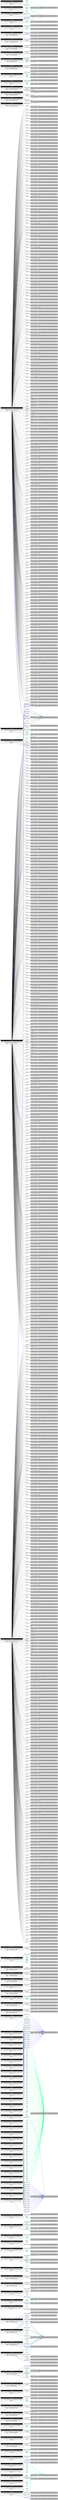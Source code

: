 digraph G {
	graph [fontsize=30 labelloc="t" label="" splines=true overlap=false rankdir = "LR" ordering="in" ];
	port_tx0 [style = "filled"  shape = "Mrecord"  penwidth = 1  fillcolor = "white"  fontname = "Courier New"  label =<<table border="0" cellborder="0" cellpadding="3" bgcolor="white"><tr><td bgcolor="black" colspan="2"><font color="white">Tx_0</font></td></tr><tr><td bgcolor="white" colspan="2"><font color="black"><b>From: </b>0xeEe28d484628d41A82d01e21d12E2E78D69920da<br/><b>To: </b>0xdAC17F958D2ee523a2206206994597C13D831ec7<br/><b>Value: </b>0</font></td></tr></table>>  ];
	port_tx1 [style = "filled"  shape = "Mrecord"  penwidth = 1  fillcolor = "white"  fontname = "Courier New"  label =<<table border="0" cellborder="0" cellpadding="3" bgcolor="white"><tr><td bgcolor="black" colspan="2"><font color="white">Tx_1</font></td></tr><tr><td bgcolor="white" colspan="2"><font color="black"><b>From: </b>0x0A98fB70939162725aE66E626Fe4b52cFF62c2e5<br/><b>To: </b>0xdAC17F958D2ee523a2206206994597C13D831ec7<br/><b>Value: </b>0</font></td></tr></table>>  ];
	port_tx2 [style = "filled"  shape = "Mrecord"  penwidth = 1  fillcolor = "white"  fontname = "Courier New"  label =<<table border="0" cellborder="0" cellpadding="3" bgcolor="white"><tr><td bgcolor="black" colspan="2"><font color="white">Tx_2</font></td></tr><tr><td bgcolor="white" colspan="2"><font color="black"><b>From: </b>0xaB5C66752a9e8167967685F1450532fB96d5d24f<br/><b>To: </b>0xdAC17F958D2ee523a2206206994597C13D831ec7<br/><b>Value: </b>0</font></td></tr></table>>  ];
	port_tx3 [style = "filled"  shape = "Mrecord"  penwidth = 1  fillcolor = "white"  fontname = "Courier New"  label =<<table border="0" cellborder="0" cellpadding="3" bgcolor="white"><tr><td bgcolor="black" colspan="2"><font color="white">Tx_3</font></td></tr><tr><td bgcolor="white" colspan="2"><font color="black"><b>From: </b>0x32E567E8B527d3194C60ea3C6a5c009d58A0B36d<br/><b>To: </b>0xF629cBd94d3791C9250152BD8dfBDF380E2a3B9c<br/><b>Value: </b>0</font></td></tr></table>>  ];
	port_tx4 [style = "filled"  shape = "Mrecord"  penwidth = 1  fillcolor = "white"  fontname = "Courier New"  label =<<table border="0" cellborder="0" cellpadding="3" bgcolor="white"><tr><td bgcolor="black" colspan="2"><font color="white">Tx_4</font></td></tr><tr><td bgcolor="white" colspan="2"><font color="black"><b>From: </b>0xFa18E5028722CE10fB3542C87893afd9316D6374<br/><b>To: </b>0x6b26CDDCdeC3906e7d22F57928A56e34dcC12E83<br/><b>Value: </b>8000000000000000</font></td></tr></table>>  ];
	port_tx5 [style = "filled"  shape = "Mrecord"  penwidth = 1  fillcolor = "white"  fontname = "Courier New"  label =<<table border="0" cellborder="0" cellpadding="3" bgcolor="white"><tr><td bgcolor="black" colspan="2"><font color="white">Tx_5</font></td></tr><tr><td bgcolor="white" colspan="2"><font color="black"><b>From: </b>0xF008E2c7A7F16ac706C2E0EBD3F015D442016420<br/><b>To: </b>0x867fFB5a3871b500f65BdFafe0136f9667Deae06<br/><b>Value: </b>0</font></td></tr></table>>  ];
	port_tx6 [style = "filled"  shape = "Mrecord"  penwidth = 1  fillcolor = "white"  fontname = "Courier New"  label =<<table border="0" cellborder="0" cellpadding="3" bgcolor="white"><tr><td bgcolor="black" colspan="2"><font color="white">Tx_6</font></td></tr><tr><td bgcolor="white" colspan="2"><font color="black"><b>From: </b>0x2aAd3Ea3af980A870644E5b52A30d61fE50D1578<br/><b>To: </b>0xc89A5cb5F6697A39aF9d5731E7E83fF1cF76AA90<br/><b>Value: </b>1444813418880000000</font></td></tr></table>>  ];
	port_tx7 [style = "filled"  shape = "Mrecord"  penwidth = 1  fillcolor = "white"  fontname = "Courier New"  label =<<table border="0" cellborder="0" cellpadding="3" bgcolor="white"><tr><td bgcolor="black" colspan="2"><font color="white">Tx_7</font></td></tr><tr><td bgcolor="white" colspan="2"><font color="black"><b>From: </b>0x46340b20830761efd32832A74d7169B29FEB9758<br/><b>To: </b>0xB63B606Ac810a52cCa15e44bB630fd42D8d1d83d<br/><b>Value: </b>0</font></td></tr></table>>  ];
	port_tx8 [style = "filled"  shape = "Mrecord"  penwidth = 1  fillcolor = "white"  fontname = "Courier New"  label =<<table border="0" cellborder="0" cellpadding="3" bgcolor="white"><tr><td bgcolor="black" colspan="2"><font color="white">Tx_8</font></td></tr><tr><td bgcolor="white" colspan="2"><font color="black"><b>From: </b>0x346B46826Be175c943a45cDBeC2E9D95dc52FB38<br/><b>To: </b>0x06dBB31C5a23a093166Aade8397D89d968dbbf1c<br/><b>Value: </b>1270878400000000</font></td></tr></table>>  ];
	port_tx9 [style = "filled"  shape = "Mrecord"  penwidth = 1  fillcolor = "white"  fontname = "Courier New"  label =<<table border="0" cellborder="0" cellpadding="3" bgcolor="white"><tr><td bgcolor="black" colspan="2"><font color="white">Tx_9</font></td></tr><tr><td bgcolor="white" colspan="2"><font color="black"><b>From: </b>0x5E7df032A7999e9fa4b1e621121144c5ACe3da29<br/><b>To: </b>0x6E387ce0C8c0a73F35b03A28C28112b852840843<br/><b>Value: </b>7000168000000000000</font></td></tr></table>>  ];
	port_tx10 [style = "filled"  shape = "Mrecord"  penwidth = 1  fillcolor = "white"  fontname = "Courier New"  label =<<table border="0" cellborder="0" cellpadding="3" bgcolor="white"><tr><td bgcolor="black" colspan="2"><font color="white">Tx_10</font></td></tr><tr><td bgcolor="white" colspan="2"><font color="black"><b>From: </b>0x455b11bEb980e185f53bb20e601995BAf24846B0<br/><b>To: </b>0x85b99Ade7a370da16D0F4200Ac7FA86Cf2cbDD83<br/><b>Value: </b>1020000000000000000</font></td></tr></table>>  ];
	port_tx11 [style = "filled"  shape = "Mrecord"  penwidth = 1  fillcolor = "white"  fontname = "Courier New"  label =<<table border="0" cellborder="0" cellpadding="3" bgcolor="white"><tr><td bgcolor="black" colspan="2"><font color="white">Tx_11</font></td></tr><tr><td bgcolor="white" colspan="2"><font color="black"><b>From: </b>0x1B71905Ca6C011A149e323E49BdfDbE8E58D50c0<br/><b>To: </b>0x155697df0d39E18f719Fa58E25A53A65CCb4864E<br/><b>Value: </b>0</font></td></tr></table>>  ];
	port_tx12 [style = "filled"  shape = "Mrecord"  penwidth = 1  fillcolor = "white"  fontname = "Courier New"  label =<<table border="0" cellborder="0" cellpadding="3" bgcolor="white"><tr><td bgcolor="black" colspan="2"><font color="white">Tx_12</font></td></tr><tr><td bgcolor="white" colspan="2"><font color="black"><b>From: </b>0x6fc27Ee1b9BD582a7B27FF018b348713DECd2Ac9<br/><b>To: </b>0x5CF501E64786444E025C5b24025f98399538ea5d<br/><b>Value: </b>0</font></td></tr></table>>  ];
	port_tx13 [style = "filled"  shape = "Mrecord"  penwidth = 1  fillcolor = "white"  fontname = "Courier New"  label =<<table border="0" cellborder="0" cellpadding="3" bgcolor="white"><tr><td bgcolor="black" colspan="2"><font color="white">Tx_13</font></td></tr><tr><td bgcolor="white" colspan="2"><font color="black"><b>From: </b>0x1AdC82C6b2b1e8941C9C0533a9B43379d0811fC3<br/><b>To: </b>0x9f329571c54Ae07D08d52692CDe1184C416bfe4F<br/><b>Value: </b>300000000000000</font></td></tr></table>>  ];
	port_tx14 [style = "filled"  shape = "Mrecord"  penwidth = 1  fillcolor = "white"  fontname = "Courier New"  label =<<table border="0" cellborder="0" cellpadding="3" bgcolor="white"><tr><td bgcolor="black" colspan="2"><font color="white">Tx_14</font></td></tr><tr><td bgcolor="white" colspan="2"><font color="black"><b>From: </b>0x6dfF805b67A16603e9Cd7fB1eD1a7e4Bb1cd8140<br/><b>To: </b>0x9503DE24f4210dA79c5e5BCCD198B2727387a519<br/><b>Value: </b>300000000000000</font></td></tr></table>>  ];
	port_tx15 [style = "filled"  shape = "Mrecord"  penwidth = 1  fillcolor = "white"  fontname = "Courier New"  label =<<table border="0" cellborder="0" cellpadding="3" bgcolor="white"><tr><td bgcolor="black" colspan="2"><font color="white">Tx_15</font></td></tr><tr><td bgcolor="white" colspan="2"><font color="black"><b>From: </b>0x2Bc543113F90953EEFE0C9237E664f6f8b1b662C<br/><b>To: </b>0xA22c1B5320108C19dB53f58241Fd64b105562296<br/><b>Value: </b>80000000000000000</font></td></tr></table>>  ];
	port_tx16 [style = "filled"  shape = "Mrecord"  penwidth = 1  fillcolor = "white"  fontname = "Courier New"  label =<<table border="0" cellborder="0" cellpadding="3" bgcolor="white"><tr><td bgcolor="black" colspan="2"><font color="white">Tx_16</font></td></tr><tr><td bgcolor="white" colspan="2"><font color="black"><b>From: </b>0x0b032F1D4a2827Eca96F53D220d8ADd9ad692955<br/><b>To: </b>0x8d12A197cB00D4747a1fe03395095ce2A5CC6819<br/><b>Value: </b>0</font></td></tr></table>>  ];
	port_tx17 [style = "filled"  shape = "Mrecord"  penwidth = 1  fillcolor = "white"  fontname = "Courier New"  label =<<table border="0" cellborder="0" cellpadding="3" bgcolor="white"><tr><td bgcolor="black" colspan="2"><font color="white">Tx_17</font></td></tr><tr><td bgcolor="white" colspan="2"><font color="black"><b>From: </b>0xf4034a53D3ff610020E9451c0A4ad3954E549176<br/><b>To: </b>0xb18E048dbCb6e947f431932F1FEc4106F781C400<br/><b>Value: </b>35000000000000000</font></td></tr></table>>  ];
	port_tx18 [style = "filled"  shape = "Mrecord"  penwidth = 1  fillcolor = "white"  fontname = "Courier New"  label =<<table border="0" cellborder="0" cellpadding="3" bgcolor="white"><tr><td bgcolor="black" colspan="2"><font color="white">Tx_18</font></td></tr><tr><td bgcolor="white" colspan="2"><font color="black"><b>From: </b>0x964c8d2c8D8Ab28a9724CCbfD5307F15F02b5a6e<br/><b>To: </b>0x8d12A197cB00D4747a1fe03395095ce2A5CC6819<br/><b>Value: </b>0</font></td></tr></table>>  ];
	port_tx19 [style = "filled"  shape = "Mrecord"  penwidth = 1  fillcolor = "white"  fontname = "Courier New"  label =<<table border="0" cellborder="0" cellpadding="3" bgcolor="white"><tr><td bgcolor="black" colspan="2"><font color="white">Tx_19</font></td></tr><tr><td bgcolor="white" colspan="2"><font color="black"><b>From: </b>0x55a63641Fe1d418bcb6FD6Ac6eAB550066419E17<br/><b>To: </b>0xdAC17F958D2ee523a2206206994597C13D831ec7<br/><b>Value: </b>0</font></td></tr></table>>  ];
	port_tx20 [style = "filled"  shape = "Mrecord"  penwidth = 1  fillcolor = "white"  fontname = "Courier New"  label =<<table border="0" cellborder="0" cellpadding="3" bgcolor="white"><tr><td bgcolor="black" colspan="2"><font color="white">Tx_20</font></td></tr><tr><td bgcolor="white" colspan="2"><font color="black"><b>From: </b>0x0303A6c2F7d458ce8A8c3771F77d0680E680C262<br/><b>To: </b>0xfeaa535d0C6f25c120709238f665ecEAE0772527<br/><b>Value: </b>100000000000000000</font></td></tr></table>>  ];
	port_tx21 [style = "filled"  shape = "Mrecord"  penwidth = 1  fillcolor = "white"  fontname = "Courier New"  label =<<table border="0" cellborder="0" cellpadding="3" bgcolor="white"><tr><td bgcolor="black" colspan="2"><font color="white">Tx_21</font></td></tr><tr><td bgcolor="white" colspan="2"><font color="black"><b>From: </b>0x498569397B783b94e4824d7A405F2baa73d3eACA<br/><b>To: </b>0xaA5bBD5A177A588b9F213505cA3740b444Dbd586<br/><b>Value: </b>0</font></td></tr></table>>  ];
	port_tx22 [style = "filled"  shape = "Mrecord"  penwidth = 1  fillcolor = "white"  fontname = "Courier New"  label =<<table border="0" cellborder="0" cellpadding="3" bgcolor="white"><tr><td bgcolor="black" colspan="2"><font color="white">Tx_22</font></td></tr><tr><td bgcolor="white" colspan="2"><font color="black"><b>From: </b>0x15ba2611AcA74B428e8d0F7571Ee6bBb32F5F07C<br/><b>To: </b>0xA22c1B5320108C19dB53f58241Fd64b105562296<br/><b>Value: </b>80000000000000000</font></td></tr></table>>  ];
	port_tx23 [style = "filled"  shape = "Mrecord"  penwidth = 1  fillcolor = "white"  fontname = "Courier New"  label =<<table border="0" cellborder="0" cellpadding="3" bgcolor="white"><tr><td bgcolor="black" colspan="2"><font color="white">Tx_23</font></td></tr><tr><td bgcolor="white" colspan="2"><font color="black"><b>From: </b>0x270BC768E387611322645Eb08898c7F4A64F7F37<br/><b>To: </b>0xB8e2E9dDdC504688cfe925b9acE8017D48d3e095<br/><b>Value: </b>0</font></td></tr></table>>  ];
	port_tx24 [style = "filled"  shape = "Mrecord"  penwidth = 1  fillcolor = "white"  fontname = "Courier New"  label =<<table border="0" cellborder="0" cellpadding="3" bgcolor="white"><tr><td bgcolor="black" colspan="2"><font color="white">Tx_24</font></td></tr><tr><td bgcolor="white" colspan="2"><font color="black"><b>From: </b>0xDe1D0842c65701FD4A0184EE17347668e5991034<br/><b>To: </b>0x3c020e014069df790d4f4e63fd297BA4e1c8e51F<br/><b>Value: </b>0</font></td></tr></table>>  ];
	port_tx25 [style = "filled"  shape = "Mrecord"  penwidth = 1  fillcolor = "white"  fontname = "Courier New"  label =<<table border="0" cellborder="0" cellpadding="3" bgcolor="white"><tr><td bgcolor="black" colspan="2"><font color="white">Tx_25</font></td></tr><tr><td bgcolor="white" colspan="2"><font color="black"><b>From: </b>0x78af90bDaBe5Fa51e3461e9CE2a62ccDeA5042fA<br/><b>To: </b>0xaA5bBD5A177A588b9F213505cA3740b444Dbd586<br/><b>Value: </b>0</font></td></tr></table>>  ];
	port_tx26 [style = "filled"  shape = "Mrecord"  penwidth = 1  fillcolor = "white"  fontname = "Courier New"  label =<<table border="0" cellborder="0" cellpadding="3" bgcolor="white"><tr><td bgcolor="black" colspan="2"><font color="white">Tx_26</font></td></tr><tr><td bgcolor="white" colspan="2"><font color="black"><b>From: </b>0x2DCDf77e4F12BFb9E153833D0F69c55061282Ae5<br/><b>To: </b>0x93a8515D674C3d3235BEEa0dE7aE3099aA34b1a5<br/><b>Value: </b>0</font></td></tr></table>>  ];
	port_tx27 [style = "filled"  shape = "Mrecord"  penwidth = 1  fillcolor = "white"  fontname = "Courier New"  label =<<table border="0" cellborder="0" cellpadding="3" bgcolor="white"><tr><td bgcolor="black" colspan="2"><font color="white">Tx_27</font></td></tr><tr><td bgcolor="white" colspan="2"><font color="black"><b>From: </b>0x833C128465855cfAF8b248c66db818F2611E1310<br/><b>To: </b>0xeE6a3cD161bbDa18300c03ed1A7B33544c5dfC3c<br/><b>Value: </b>0</font></td></tr></table>>  ];
	port_tx28 [style = "filled"  shape = "Mrecord"  penwidth = 1  fillcolor = "white"  fontname = "Courier New"  label =<<table border="0" cellborder="0" cellpadding="3" bgcolor="white"><tr><td bgcolor="black" colspan="2"><font color="white">Tx_28</font></td></tr><tr><td bgcolor="white" colspan="2"><font color="black"><b>From: </b>0x84295d5e054d8cff5a22428b195F5A1615bD644F<br/><b>To: </b>0x8fdcC30edA7E94F1c12ce0280Df6Cd531E8365c5<br/><b>Value: </b>0</font></td></tr></table>>  ];
	port_tx29 [style = "filled"  shape = "Mrecord"  penwidth = 1  fillcolor = "white"  fontname = "Courier New"  label =<<table border="0" cellborder="0" cellpadding="3" bgcolor="white"><tr><td bgcolor="black" colspan="2"><font color="white">Tx_29</font></td></tr><tr><td bgcolor="white" colspan="2"><font color="black"><b>From: </b>0x84295d5e054d8cff5a22428b195F5A1615bD644F<br/><b>To: </b>0x8fdcC30edA7E94F1c12ce0280Df6Cd531E8365c5<br/><b>Value: </b>0</font></td></tr></table>>  ];
	port_tx30 [style = "filled"  shape = "Mrecord"  penwidth = 1  fillcolor = "white"  fontname = "Courier New"  label =<<table border="0" cellborder="0" cellpadding="3" bgcolor="white"><tr><td bgcolor="black" colspan="2"><font color="white">Tx_30</font></td></tr><tr><td bgcolor="white" colspan="2"><font color="black"><b>From: </b>0x84295d5e054d8cff5a22428b195F5A1615bD644F<br/><b>To: </b>0x8fdcC30edA7E94F1c12ce0280Df6Cd531E8365c5<br/><b>Value: </b>0</font></td></tr></table>>  ];
	port_tx31 [style = "filled"  shape = "Mrecord"  penwidth = 1  fillcolor = "white"  fontname = "Courier New"  label =<<table border="0" cellborder="0" cellpadding="3" bgcolor="white"><tr><td bgcolor="black" colspan="2"><font color="white">Tx_31</font></td></tr><tr><td bgcolor="white" colspan="2"><font color="black"><b>From: </b>0x84295d5e054d8cff5a22428b195F5A1615bD644F<br/><b>To: </b>0x8fdcC30edA7E94F1c12ce0280Df6Cd531E8365c5<br/><b>Value: </b>0</font></td></tr></table>>  ];
	port_tx32 [style = "filled"  shape = "Mrecord"  penwidth = 1  fillcolor = "white"  fontname = "Courier New"  label =<<table border="0" cellborder="0" cellpadding="3" bgcolor="white"><tr><td bgcolor="black" colspan="2"><font color="white">Tx_32</font></td></tr><tr><td bgcolor="white" colspan="2"><font color="black"><b>From: </b>0x84295d5e054d8cff5a22428b195F5A1615bD644F<br/><b>To: </b>0x8fdcC30edA7E94F1c12ce0280Df6Cd531E8365c5<br/><b>Value: </b>0</font></td></tr></table>>  ];
	port_tx33 [style = "filled"  shape = "Mrecord"  penwidth = 1  fillcolor = "white"  fontname = "Courier New"  label =<<table border="0" cellborder="0" cellpadding="3" bgcolor="white"><tr><td bgcolor="black" colspan="2"><font color="white">Tx_33</font></td></tr><tr><td bgcolor="white" colspan="2"><font color="black"><b>From: </b>0x84295d5e054d8cff5a22428b195F5A1615bD644F<br/><b>To: </b>0x8fdcC30edA7E94F1c12ce0280Df6Cd531E8365c5<br/><b>Value: </b>0</font></td></tr></table>>  ];
	port_tx34 [style = "filled"  shape = "Mrecord"  penwidth = 1  fillcolor = "white"  fontname = "Courier New"  label =<<table border="0" cellborder="0" cellpadding="3" bgcolor="white"><tr><td bgcolor="black" colspan="2"><font color="white">Tx_34</font></td></tr><tr><td bgcolor="white" colspan="2"><font color="black"><b>From: </b>0x84295d5e054d8cff5a22428b195F5A1615bD644F<br/><b>To: </b>0x8fdcC30edA7E94F1c12ce0280Df6Cd531E8365c5<br/><b>Value: </b>0</font></td></tr></table>>  ];
	port_tx35 [style = "filled"  shape = "Mrecord"  penwidth = 1  fillcolor = "white"  fontname = "Courier New"  label =<<table border="0" cellborder="0" cellpadding="3" bgcolor="white"><tr><td bgcolor="black" colspan="2"><font color="white">Tx_35</font></td></tr><tr><td bgcolor="white" colspan="2"><font color="black"><b>From: </b>0x84295d5e054d8cff5a22428b195F5A1615bD644F<br/><b>To: </b>0x8fdcC30edA7E94F1c12ce0280Df6Cd531E8365c5<br/><b>Value: </b>0</font></td></tr></table>>  ];
	port_tx36 [style = "filled"  shape = "Mrecord"  penwidth = 1  fillcolor = "white"  fontname = "Courier New"  label =<<table border="0" cellborder="0" cellpadding="3" bgcolor="white"><tr><td bgcolor="black" colspan="2"><font color="white">Tx_36</font></td></tr><tr><td bgcolor="white" colspan="2"><font color="black"><b>From: </b>0x84295d5e054d8cff5a22428b195F5A1615bD644F<br/><b>To: </b>0x8fdcC30edA7E94F1c12ce0280Df6Cd531E8365c5<br/><b>Value: </b>0</font></td></tr></table>>  ];
	port_tx37 [style = "filled"  shape = "Mrecord"  penwidth = 1  fillcolor = "white"  fontname = "Courier New"  label =<<table border="0" cellborder="0" cellpadding="3" bgcolor="white"><tr><td bgcolor="black" colspan="2"><font color="white">Tx_37</font></td></tr><tr><td bgcolor="white" colspan="2"><font color="black"><b>From: </b>0x84295d5e054d8cff5a22428b195F5A1615bD644F<br/><b>To: </b>0x8fdcC30edA7E94F1c12ce0280Df6Cd531E8365c5<br/><b>Value: </b>0</font></td></tr></table>>  ];
	port_tx38 [style = "filled"  shape = "Mrecord"  penwidth = 1  fillcolor = "white"  fontname = "Courier New"  label =<<table border="0" cellborder="0" cellpadding="3" bgcolor="white"><tr><td bgcolor="black" colspan="2"><font color="white">Tx_38</font></td></tr><tr><td bgcolor="white" colspan="2"><font color="black"><b>From: </b>0x84295d5e054d8cff5a22428b195F5A1615bD644F<br/><b>To: </b>0x8fdcC30edA7E94F1c12ce0280Df6Cd531E8365c5<br/><b>Value: </b>0</font></td></tr></table>>  ];
	port_tx39 [style = "filled"  shape = "Mrecord"  penwidth = 1  fillcolor = "white"  fontname = "Courier New"  label =<<table border="0" cellborder="0" cellpadding="3" bgcolor="white"><tr><td bgcolor="black" colspan="2"><font color="white">Tx_39</font></td></tr><tr><td bgcolor="white" colspan="2"><font color="black"><b>From: </b>0x84295d5e054d8cff5a22428b195F5A1615bD644F<br/><b>To: </b>0x8fdcC30edA7E94F1c12ce0280Df6Cd531E8365c5<br/><b>Value: </b>0</font></td></tr></table>>  ];
	port_tx40 [style = "filled"  shape = "Mrecord"  penwidth = 1  fillcolor = "white"  fontname = "Courier New"  label =<<table border="0" cellborder="0" cellpadding="3" bgcolor="white"><tr><td bgcolor="black" colspan="2"><font color="white">Tx_40</font></td></tr><tr><td bgcolor="white" colspan="2"><font color="black"><b>From: </b>0x84295d5e054d8cff5a22428b195F5A1615bD644F<br/><b>To: </b>0x8fdcC30edA7E94F1c12ce0280Df6Cd531E8365c5<br/><b>Value: </b>0</font></td></tr></table>>  ];
	port_tx41 [style = "filled"  shape = "Mrecord"  penwidth = 1  fillcolor = "white"  fontname = "Courier New"  label =<<table border="0" cellborder="0" cellpadding="3" bgcolor="white"><tr><td bgcolor="black" colspan="2"><font color="white">Tx_41</font></td></tr><tr><td bgcolor="white" colspan="2"><font color="black"><b>From: </b>0x84295d5e054d8cff5a22428b195F5A1615bD644F<br/><b>To: </b>0x8fdcC30edA7E94F1c12ce0280Df6Cd531E8365c5<br/><b>Value: </b>0</font></td></tr></table>>  ];
	port_tx42 [style = "filled"  shape = "Mrecord"  penwidth = 1  fillcolor = "white"  fontname = "Courier New"  label =<<table border="0" cellborder="0" cellpadding="3" bgcolor="white"><tr><td bgcolor="black" colspan="2"><font color="white">Tx_42</font></td></tr><tr><td bgcolor="white" colspan="2"><font color="black"><b>From: </b>0x84295d5e054d8cff5a22428b195F5A1615bD644F<br/><b>To: </b>0x8fdcC30edA7E94F1c12ce0280Df6Cd531E8365c5<br/><b>Value: </b>0</font></td></tr></table>>  ];
	port_tx43 [style = "filled"  shape = "Mrecord"  penwidth = 1  fillcolor = "white"  fontname = "Courier New"  label =<<table border="0" cellborder="0" cellpadding="3" bgcolor="white"><tr><td bgcolor="black" colspan="2"><font color="white">Tx_43</font></td></tr><tr><td bgcolor="white" colspan="2"><font color="black"><b>From: </b>0x84295d5e054d8cff5a22428b195F5A1615bD644F<br/><b>To: </b>0x8fdcC30edA7E94F1c12ce0280Df6Cd531E8365c5<br/><b>Value: </b>0</font></td></tr></table>>  ];
	port_tx44 [style = "filled"  shape = "Mrecord"  penwidth = 1  fillcolor = "white"  fontname = "Courier New"  label =<<table border="0" cellborder="0" cellpadding="3" bgcolor="white"><tr><td bgcolor="black" colspan="2"><font color="white">Tx_44</font></td></tr><tr><td bgcolor="white" colspan="2"><font color="black"><b>From: </b>0x81785f1CC6F02d899687F4819211392A525337a8<br/><b>To: </b>0xA22c1B5320108C19dB53f58241Fd64b105562296<br/><b>Value: </b>80000000000000000</font></td></tr></table>>  ];
	port_tx45 [style = "filled"  shape = "Mrecord"  penwidth = 1  fillcolor = "white"  fontname = "Courier New"  label =<<table border="0" cellborder="0" cellpadding="3" bgcolor="white"><tr><td bgcolor="black" colspan="2"><font color="white">Tx_45</font></td></tr><tr><td bgcolor="white" colspan="2"><font color="black"><b>From: </b>0x5C3Cbb79A079C7d5846A244C3916a99897e0E0d4<br/><b>To: </b>0x3c020e014069df790d4f4e63fd297BA4e1c8e51F<br/><b>Value: </b>0</font></td></tr></table>>  ];
	port_tx46 [style = "filled"  shape = "Mrecord"  penwidth = 1  fillcolor = "white"  fontname = "Courier New"  label =<<table border="0" cellborder="0" cellpadding="3" bgcolor="white"><tr><td bgcolor="black" colspan="2"><font color="white">Tx_46</font></td></tr><tr><td bgcolor="white" colspan="2"><font color="black"><b>From: </b>0xc97e38a79F02A0D7D2D7A9F75786c4eD8a82C271<br/><b>To: </b>0x4B3992C8a5e5D275A23385F4c9A6bFe6DBa5A315<br/><b>Value: </b>58000000000000000</font></td></tr></table>>  ];
	port_tx47 [style = "filled"  shape = "Mrecord"  penwidth = 1  fillcolor = "white"  fontname = "Courier New"  label =<<table border="0" cellborder="0" cellpadding="3" bgcolor="white"><tr><td bgcolor="black" colspan="2"><font color="white">Tx_47</font></td></tr><tr><td bgcolor="white" colspan="2"><font color="black"><b>From: </b>0x7582CfC5D00b8C0939DA0e5ce821997a16de297E<br/><b>To: </b>0x8d12A197cB00D4747a1fe03395095ce2A5CC6819<br/><b>Value: </b>0</font></td></tr></table>>  ];
	port_tx48 [style = "filled"  shape = "Mrecord"  penwidth = 1  fillcolor = "white"  fontname = "Courier New"  label =<<table border="0" cellborder="0" cellpadding="3" bgcolor="white"><tr><td bgcolor="black" colspan="2"><font color="white">Tx_48</font></td></tr><tr><td bgcolor="white" colspan="2"><font color="black"><b>From: </b>0x81cbEC79E8231D4dBe465455612E33E153391764<br/><b>To: </b>0xFb2A59337A77B546F210CD52F726Ea2a118C2aca<br/><b>Value: </b>49916878000000000</font></td></tr></table>>  ];
	port_tx49 [style = "filled"  shape = "Mrecord"  penwidth = 1  fillcolor = "white"  fontname = "Courier New"  label =<<table border="0" cellborder="0" cellpadding="3" bgcolor="white"><tr><td bgcolor="black" colspan="2"><font color="white">Tx_49</font></td></tr><tr><td bgcolor="white" colspan="2"><font color="black"><b>From: </b>0x670171d38DF7F17f1f7818609b0aE0F915510484<br/><b>To: </b>0xBA11D00c5f74255f56a5E366F4F77f5A186d7f55<br/><b>Value: </b>0</font></td></tr></table>>  ];
	port_tx50 [style = "filled"  shape = "Mrecord"  penwidth = 1  fillcolor = "white"  fontname = "Courier New"  label =<<table border="0" cellborder="0" cellpadding="3" bgcolor="white"><tr><td bgcolor="black" colspan="2"><font color="white">Tx_50</font></td></tr><tr><td bgcolor="white" colspan="2"><font color="black"><b>From: </b>0xbDed1930dfcF4Bf4e212c36D90344D1c5FAede6B<br/><b>To: </b>0xfA1513878c3A762D67cdfE6E9309a3Bd725029C0<br/><b>Value: </b>30000000000000000</font></td></tr></table>>  ];
	port_tx51 [style = "filled"  shape = "Mrecord"  penwidth = 1  fillcolor = "white"  fontname = "Courier New"  label =<<table border="0" cellborder="0" cellpadding="3" bgcolor="white"><tr><td bgcolor="black" colspan="2"><font color="white">Tx_51</font></td></tr><tr><td bgcolor="white" colspan="2"><font color="black"><b>From: </b>0xe660bc900573D832B0717bff89FeC8a6Af16B141<br/><b>To: </b>0x0Ba45A8b5d5575935B8158a88C631E9F9C95a2e5<br/><b>Value: </b>0</font></td></tr></table>>  ];
	port_tx52 [style = "filled"  shape = "Mrecord"  penwidth = 1  fillcolor = "white"  fontname = "Courier New"  label =<<table border="0" cellborder="0" cellpadding="3" bgcolor="white"><tr><td bgcolor="black" colspan="2"><font color="white">Tx_52</font></td></tr><tr><td bgcolor="white" colspan="2"><font color="black"><b>From: </b>0xA10A9600544a9555f4bC80e4889667d889EB7F98<br/><b>To: </b>0xA22c1B5320108C19dB53f58241Fd64b105562296<br/><b>Value: </b>80000000000000000</font></td></tr></table>>  ];
	port_tx53 [style = "filled"  shape = "Mrecord"  penwidth = 1  fillcolor = "white"  fontname = "Courier New"  label =<<table border="0" cellborder="0" cellpadding="3" bgcolor="white"><tr><td bgcolor="black" colspan="2"><font color="white">Tx_53</font></td></tr><tr><td bgcolor="white" colspan="2"><font color="black"><b>From: </b>0x0E95F8F8ecBd770585766c1CD216C81aA43439a6<br/><b>To: </b>0x8fdcC30edA7E94F1c12ce0280Df6Cd531E8365c5<br/><b>Value: </b>0</font></td></tr></table>>  ];
	port_tx54 [style = "filled"  shape = "Mrecord"  penwidth = 1  fillcolor = "white"  fontname = "Courier New"  label =<<table border="0" cellborder="0" cellpadding="3" bgcolor="white"><tr><td bgcolor="black" colspan="2"><font color="white">Tx_54</font></td></tr><tr><td bgcolor="white" colspan="2"><font color="black"><b>From: </b>0x0E95F8F8ecBd770585766c1CD216C81aA43439a6<br/><b>To: </b>0x8fdcC30edA7E94F1c12ce0280Df6Cd531E8365c5<br/><b>Value: </b>0</font></td></tr></table>>  ];
	port_tx55 [style = "filled"  shape = "Mrecord"  penwidth = 1  fillcolor = "white"  fontname = "Courier New"  label =<<table border="0" cellborder="0" cellpadding="3" bgcolor="white"><tr><td bgcolor="black" colspan="2"><font color="white">Tx_55</font></td></tr><tr><td bgcolor="white" colspan="2"><font color="black"><b>From: </b>0x0E95F8F8ecBd770585766c1CD216C81aA43439a6<br/><b>To: </b>0x8fdcC30edA7E94F1c12ce0280Df6Cd531E8365c5<br/><b>Value: </b>0</font></td></tr></table>>  ];
	port_tx56 [style = "filled"  shape = "Mrecord"  penwidth = 1  fillcolor = "white"  fontname = "Courier New"  label =<<table border="0" cellborder="0" cellpadding="3" bgcolor="white"><tr><td bgcolor="black" colspan="2"><font color="white">Tx_56</font></td></tr><tr><td bgcolor="white" colspan="2"><font color="black"><b>From: </b>0x0E95F8F8ecBd770585766c1CD216C81aA43439a6<br/><b>To: </b>0x8fdcC30edA7E94F1c12ce0280Df6Cd531E8365c5<br/><b>Value: </b>0</font></td></tr></table>>  ];
	port_tx57 [style = "filled"  shape = "Mrecord"  penwidth = 1  fillcolor = "white"  fontname = "Courier New"  label =<<table border="0" cellborder="0" cellpadding="3" bgcolor="white"><tr><td bgcolor="black" colspan="2"><font color="white">Tx_57</font></td></tr><tr><td bgcolor="white" colspan="2"><font color="black"><b>From: </b>0x0E95F8F8ecBd770585766c1CD216C81aA43439a6<br/><b>To: </b>0x8fdcC30edA7E94F1c12ce0280Df6Cd531E8365c5<br/><b>Value: </b>0</font></td></tr></table>>  ];
	port_tx58 [style = "filled"  shape = "Mrecord"  penwidth = 1  fillcolor = "white"  fontname = "Courier New"  label =<<table border="0" cellborder="0" cellpadding="3" bgcolor="white"><tr><td bgcolor="black" colspan="2"><font color="white">Tx_58</font></td></tr><tr><td bgcolor="white" colspan="2"><font color="black"><b>From: </b>0x0E95F8F8ecBd770585766c1CD216C81aA43439a6<br/><b>To: </b>0x8fdcC30edA7E94F1c12ce0280Df6Cd531E8365c5<br/><b>Value: </b>0</font></td></tr></table>>  ];
	port_tx59 [style = "filled"  shape = "Mrecord"  penwidth = 1  fillcolor = "white"  fontname = "Courier New"  label =<<table border="0" cellborder="0" cellpadding="3" bgcolor="white"><tr><td bgcolor="black" colspan="2"><font color="white">Tx_59</font></td></tr><tr><td bgcolor="white" colspan="2"><font color="black"><b>From: </b>0x0E95F8F8ecBd770585766c1CD216C81aA43439a6<br/><b>To: </b>0x8fdcC30edA7E94F1c12ce0280Df6Cd531E8365c5<br/><b>Value: </b>0</font></td></tr></table>>  ];
	port_tx60 [style = "filled"  shape = "Mrecord"  penwidth = 1  fillcolor = "white"  fontname = "Courier New"  label =<<table border="0" cellborder="0" cellpadding="3" bgcolor="white"><tr><td bgcolor="black" colspan="2"><font color="white">Tx_60</font></td></tr><tr><td bgcolor="white" colspan="2"><font color="black"><b>From: </b>0x0E95F8F8ecBd770585766c1CD216C81aA43439a6<br/><b>To: </b>0x8fdcC30edA7E94F1c12ce0280Df6Cd531E8365c5<br/><b>Value: </b>0</font></td></tr></table>>  ];
	port_tx61 [style = "filled"  shape = "Mrecord"  penwidth = 1  fillcolor = "white"  fontname = "Courier New"  label =<<table border="0" cellborder="0" cellpadding="3" bgcolor="white"><tr><td bgcolor="black" colspan="2"><font color="white">Tx_61</font></td></tr><tr><td bgcolor="white" colspan="2"><font color="black"><b>From: </b>0x0E95F8F8ecBd770585766c1CD216C81aA43439a6<br/><b>To: </b>0x8fdcC30edA7E94F1c12ce0280Df6Cd531E8365c5<br/><b>Value: </b>0</font></td></tr></table>>  ];
	port_tx62 [style = "filled"  shape = "Mrecord"  penwidth = 1  fillcolor = "white"  fontname = "Courier New"  label =<<table border="0" cellborder="0" cellpadding="3" bgcolor="white"><tr><td bgcolor="black" colspan="2"><font color="white">Tx_62</font></td></tr><tr><td bgcolor="white" colspan="2"><font color="black"><b>From: </b>0x0E95F8F8ecBd770585766c1CD216C81aA43439a6<br/><b>To: </b>0x8fdcC30edA7E94F1c12ce0280Df6Cd531E8365c5<br/><b>Value: </b>0</font></td></tr></table>>  ];
	port_tx63 [style = "filled"  shape = "Mrecord"  penwidth = 1  fillcolor = "white"  fontname = "Courier New"  label =<<table border="0" cellborder="0" cellpadding="3" bgcolor="white"><tr><td bgcolor="black" colspan="2"><font color="white">Tx_63</font></td></tr><tr><td bgcolor="white" colspan="2"><font color="black"><b>From: </b>0x0E95F8F8ecBd770585766c1CD216C81aA43439a6<br/><b>To: </b>0x8fdcC30edA7E94F1c12ce0280Df6Cd531E8365c5<br/><b>Value: </b>0</font></td></tr></table>>  ];
	port_tx64 [style = "filled"  shape = "Mrecord"  penwidth = 1  fillcolor = "white"  fontname = "Courier New"  label =<<table border="0" cellborder="0" cellpadding="3" bgcolor="white"><tr><td bgcolor="black" colspan="2"><font color="white">Tx_64</font></td></tr><tr><td bgcolor="white" colspan="2"><font color="black"><b>From: </b>0x0E95F8F8ecBd770585766c1CD216C81aA43439a6<br/><b>To: </b>0x8fdcC30edA7E94F1c12ce0280Df6Cd531E8365c5<br/><b>Value: </b>0</font></td></tr></table>>  ];
	port_tx65 [style = "filled"  shape = "Mrecord"  penwidth = 1  fillcolor = "white"  fontname = "Courier New"  label =<<table border="0" cellborder="0" cellpadding="3" bgcolor="white"><tr><td bgcolor="black" colspan="2"><font color="white">Tx_65</font></td></tr><tr><td bgcolor="white" colspan="2"><font color="black"><b>From: </b>0x0E95F8F8ecBd770585766c1CD216C81aA43439a6<br/><b>To: </b>0x8fdcC30edA7E94F1c12ce0280Df6Cd531E8365c5<br/><b>Value: </b>0</font></td></tr></table>>  ];
	port_tx66 [style = "filled"  shape = "Mrecord"  penwidth = 1  fillcolor = "white"  fontname = "Courier New"  label =<<table border="0" cellborder="0" cellpadding="3" bgcolor="white"><tr><td bgcolor="black" colspan="2"><font color="white">Tx_66</font></td></tr><tr><td bgcolor="white" colspan="2"><font color="black"><b>From: </b>0x0E95F8F8ecBd770585766c1CD216C81aA43439a6<br/><b>To: </b>0x8fdcC30edA7E94F1c12ce0280Df6Cd531E8365c5<br/><b>Value: </b>0</font></td></tr></table>>  ];
	port_tx67 [style = "filled"  shape = "Mrecord"  penwidth = 1  fillcolor = "white"  fontname = "Courier New"  label =<<table border="0" cellborder="0" cellpadding="3" bgcolor="white"><tr><td bgcolor="black" colspan="2"><font color="white">Tx_67</font></td></tr><tr><td bgcolor="white" colspan="2"><font color="black"><b>From: </b>0x0E95F8F8ecBd770585766c1CD216C81aA43439a6<br/><b>To: </b>0x8fdcC30edA7E94F1c12ce0280Df6Cd531E8365c5<br/><b>Value: </b>0</font></td></tr></table>>  ];
	port_tx68 [style = "filled"  shape = "Mrecord"  penwidth = 1  fillcolor = "white"  fontname = "Courier New"  label =<<table border="0" cellborder="0" cellpadding="3" bgcolor="white"><tr><td bgcolor="black" colspan="2"><font color="white">Tx_68</font></td></tr><tr><td bgcolor="white" colspan="2"><font color="black"><b>From: </b>0x0E95F8F8ecBd770585766c1CD216C81aA43439a6<br/><b>To: </b>0x8fdcC30edA7E94F1c12ce0280Df6Cd531E8365c5<br/><b>Value: </b>0</font></td></tr></table>>  ];
	port_tx69 [style = "filled"  shape = "Mrecord"  penwidth = 1  fillcolor = "white"  fontname = "Courier New"  label =<<table border="0" cellborder="0" cellpadding="3" bgcolor="white"><tr><td bgcolor="black" colspan="2"><font color="white">Tx_69</font></td></tr><tr><td bgcolor="white" colspan="2"><font color="black"><b>From: </b>0xaaD378740D19d7C7581b72668bc2176aE0f2f38a<br/><b>To: </b>0xD49e0cDc3Bbb67530607b8942085A1A1aE56A766<br/><b>Value: </b>4560341488000000</font></td></tr></table>>  ];
	port_tx70 [style = "filled"  shape = "Mrecord"  penwidth = 1  fillcolor = "white"  fontname = "Courier New"  label =<<table border="0" cellborder="0" cellpadding="3" bgcolor="white"><tr><td bgcolor="black" colspan="2"><font color="white">Tx_70</font></td></tr><tr><td bgcolor="white" colspan="2"><font color="black"><b>From: </b>0x2af1b98db8f7c7Bc6f4902caAF09E2A62b571a87<br/><b>To: </b>0xdAC17F958D2ee523a2206206994597C13D831ec7<br/><b>Value: </b>0</font></td></tr></table>>  ];
	port_tx71 [style = "filled"  shape = "Mrecord"  penwidth = 1  fillcolor = "white"  fontname = "Courier New"  label =<<table border="0" cellborder="0" cellpadding="3" bgcolor="white"><tr><td bgcolor="black" colspan="2"><font color="white">Tx_71</font></td></tr><tr><td bgcolor="white" colspan="2"><font color="black"><b>From: </b>0x0f6789d37bfaE8CD8f8593C8cf704416393B2B21<br/><b>To: </b>0xdAC17F958D2ee523a2206206994597C13D831ec7<br/><b>Value: </b>0</font></td></tr></table>>  ];
	port_tx72 [style = "filled"  shape = "Mrecord"  penwidth = 1  fillcolor = "white"  fontname = "Courier New"  label =<<table border="0" cellborder="0" cellpadding="3" bgcolor="white"><tr><td bgcolor="black" colspan="2"><font color="white">Tx_72</font></td></tr><tr><td bgcolor="white" colspan="2"><font color="black"><b>From: </b>0x1f973B233f5Ebb1E5D7CFe51B9aE4A32415A3A08<br/><b>To: </b>0xD586623DC12A21b10327857cD7A9a10BC3d8eaeA<br/><b>Value: </b>500000000000000000</font></td></tr></table>>  ];
	port_tx73 [style = "filled"  shape = "Mrecord"  penwidth = 1  fillcolor = "white"  fontname = "Courier New"  label =<<table border="0" cellborder="0" cellpadding="3" bgcolor="white"><tr><td bgcolor="black" colspan="2"><font color="white">Tx_73</font></td></tr><tr><td bgcolor="white" colspan="2"><font color="black"><b>From: </b>0x1f973B233f5Ebb1E5D7CFe51B9aE4A32415A3A08<br/><b>To: </b>0xbd9d0BDD0fC4Ed3D08CD8Be6a680f9FD53a59fD6<br/><b>Value: </b>251530000000000000</font></td></tr></table>>  ];
	port_tx74 [style = "filled"  shape = "Mrecord"  penwidth = 1  fillcolor = "white"  fontname = "Courier New"  label =<<table border="0" cellborder="0" cellpadding="3" bgcolor="white"><tr><td bgcolor="black" colspan="2"><font color="white">Tx_74</font></td></tr><tr><td bgcolor="white" colspan="2"><font color="black"><b>From: </b>0xE5C6B9A0190Ceab2bF75ACE5a48085666B1dD3AE<br/><b>To: </b>0xd39F16BD03a506410d66BBbf6DCCbB08F445197E<br/><b>Value: </b>0</font></td></tr></table>>  ];
	port_tx75 [style = "filled"  shape = "Mrecord"  penwidth = 1  fillcolor = "white"  fontname = "Courier New"  label =<<table border="0" cellborder="0" cellpadding="3" bgcolor="white"><tr><td bgcolor="black" colspan="2"><font color="white">Tx_75</font></td></tr><tr><td bgcolor="white" colspan="2"><font color="black"><b>From: </b>0xD4076317F0adC2f8fa097458cDD3399a564216Be<br/><b>To: </b>0x32970A5A2f43d12a5D28C4553a980B5a56be1A44<br/><b>Value: </b>323108307093478000</font></td></tr></table>>  ];
	port_tx76 [style = "filled"  shape = "Mrecord"  penwidth = 1  fillcolor = "white"  fontname = "Courier New"  label =<<table border="0" cellborder="0" cellpadding="3" bgcolor="white"><tr><td bgcolor="black" colspan="2"><font color="white">Tx_76</font></td></tr><tr><td bgcolor="white" colspan="2"><font color="black"><b>From: </b>0x003F668A1a35721fC0c6b5eC9E15669466347161<br/><b>To: </b>0x469503159DdF6Bfd0a9ec8Eba8e97A84Fd3eaE5b<br/><b>Value: </b>1270576417469720746</font></td></tr></table>>  ];
	port_tx77 [style = "filled"  shape = "Mrecord"  penwidth = 1  fillcolor = "white"  fontname = "Courier New"  label =<<table border="0" cellborder="0" cellpadding="3" bgcolor="white"><tr><td bgcolor="black" colspan="2"><font color="white">Tx_77</font></td></tr><tr><td bgcolor="white" colspan="2"><font color="black"><b>From: </b>0x003F668A1a35721fC0c6b5eC9E15669466347161<br/><b>To: </b>0x469503159DdF6Bfd0a9ec8Eba8e97A84Fd3eaE5b<br/><b>Value: </b>1987162146102126772</font></td></tr></table>>  ];
	port_tx78 [style = "filled"  shape = "Mrecord"  penwidth = 1  fillcolor = "white"  fontname = "Courier New"  label =<<table border="0" cellborder="0" cellpadding="3" bgcolor="white"><tr><td bgcolor="black" colspan="2"><font color="white">Tx_78</font></td></tr><tr><td bgcolor="white" colspan="2"><font color="black"><b>From: </b>0x003F668A1a35721fC0c6b5eC9E15669466347161<br/><b>To: </b>0x469503159DdF6Bfd0a9ec8Eba8e97A84Fd3eaE5b<br/><b>Value: </b>1245772482174464594</font></td></tr></table>>  ];
	port_tx79 [style = "filled"  shape = "Mrecord"  penwidth = 1  fillcolor = "white"  fontname = "Courier New"  label =<<table border="0" cellborder="0" cellpadding="3" bgcolor="white"><tr><td bgcolor="black" colspan="2"><font color="white">Tx_79</font></td></tr><tr><td bgcolor="white" colspan="2"><font color="black"><b>From: </b>0x498B859D2e59958E209d7DD262324C8D31b12B12<br/><b>To: </b>0x34bD7b55d9bdc120C090FA46AB13b6b32DBF2A29<br/><b>Value: </b>0</font></td></tr></table>>  ];
	port_tx80 [style = "filled"  shape = "Mrecord"  penwidth = 1  fillcolor = "white"  fontname = "Courier New"  label =<<table border="0" cellborder="0" cellpadding="3" bgcolor="white"><tr><td bgcolor="black" colspan="2"><font color="white">Tx_80</font></td></tr><tr><td bgcolor="white" colspan="2"><font color="black"><b>From: </b>0x0e92e58C51a016BFfF23985F5a8F168EE6eb7937<br/><b>To: </b>0xAc54b0f52F314F1eFBEf245A5416fD5d7E381B71<br/><b>Value: </b>119668246000000000</font></td></tr></table>>  ];
	port_tx81 [style = "filled"  shape = "Mrecord"  penwidth = 1  fillcolor = "white"  fontname = "Courier New"  label =<<table border="0" cellborder="0" cellpadding="3" bgcolor="white"><tr><td bgcolor="black" colspan="2"><font color="white">Tx_81</font></td></tr><tr><td bgcolor="white" colspan="2"><font color="black"><b>From: </b>0x0e92e58C51a016BFfF23985F5a8F168EE6eb7937<br/><b>To: </b>0x74381D4533cc43121abFef7566010dD9FB7c9F7a<br/><b>Value: </b>478532438186956000</font></td></tr></table>>  ];
	port_tx82 [style = "filled"  shape = "Mrecord"  penwidth = 1  fillcolor = "white"  fontname = "Courier New"  label =<<table border="0" cellborder="0" cellpadding="3" bgcolor="white"><tr><td bgcolor="black" colspan="2"><font color="white">Tx_82</font></td></tr><tr><td bgcolor="white" colspan="2"><font color="black"><b>From: </b>0x010EA068Fe008F2D846fF3c2F2922C432edEe051<br/><b>To: </b>0x34bD7b55d9bdc120C090FA46AB13b6b32DBF2A29<br/><b>Value: </b>0</font></td></tr></table>>  ];
	port_tx83 [style = "filled"  shape = "Mrecord"  penwidth = 1  fillcolor = "white"  fontname = "Courier New"  label =<<table border="0" cellborder="0" cellpadding="3" bgcolor="white"><tr><td bgcolor="black" colspan="2"><font color="white">Tx_83</font></td></tr><tr><td bgcolor="white" colspan="2"><font color="black"><b>From: </b>0x83F155cFc5f0C29841ed5D0ab7E83c36753fBBF5<br/><b>To: </b>0xdF1D6405df92d981a2fB3ce68F6A03baC6C0E41F<br/><b>Value: </b>0</font></td></tr></table>>  ];
	port_tx84 [style = "filled"  shape = "Mrecord"  penwidth = 1  fillcolor = "white"  fontname = "Courier New"  label =<<table border="0" cellborder="0" cellpadding="3" bgcolor="white"><tr><td bgcolor="black" colspan="2"><font color="white">Tx_84</font></td></tr><tr><td bgcolor="white" colspan="2"><font color="black"><b>From: </b>0x93B7e47dB71372cfaa56686D46183Ce01AD0a3Ad<br/><b>To: </b>0x446e1130aE2895D06EAbfEF1B9bc23a567c643a3<br/><b>Value: </b>0</font></td></tr></table>>  ];
	port_tx85 [style = "filled"  shape = "Mrecord"  penwidth = 1  fillcolor = "white"  fontname = "Courier New"  label =<<table border="0" cellborder="0" cellpadding="3" bgcolor="white"><tr><td bgcolor="black" colspan="2"><font color="white">Tx_85</font></td></tr><tr><td bgcolor="white" colspan="2"><font color="black"><b>From: </b>0x8f975B8F34eB61685462a9A85E742Aa772a5d364<br/><b>To: </b>0x3b7b4e070d8128A92458F3356Cd2e9C2AE53cfa2<br/><b>Value: </b>3000000000000000000</font></td></tr></table>>  ];
	port_tx86 [style = "filled"  shape = "Mrecord"  penwidth = 1  fillcolor = "white"  fontname = "Courier New"  label =<<table border="0" cellborder="0" cellpadding="3" bgcolor="white"><tr><td bgcolor="black" colspan="2"><font color="white">Tx_86</font></td></tr><tr><td bgcolor="white" colspan="2"><font color="black"><b>From: </b>0x7ef0DED8437FcDC8d96B6Ec213F1368CcAE6f64B<br/><b>To: </b>0x06012c8cf97BEaD5deAe237070F9587f8E7A266d<br/><b>Value: </b>8000000000000000</font></td></tr></table>>  ];
	port_tx87 [style = "filled"  shape = "Mrecord"  penwidth = 1  fillcolor = "white"  fontname = "Courier New"  label =<<table border="0" cellborder="0" cellpadding="3" bgcolor="white"><tr><td bgcolor="black" colspan="2"><font color="white">Tx_87</font></td></tr><tr><td bgcolor="white" colspan="2"><font color="black"><b>From: </b>0x6B44a28dfa42dB1429f5a982CC2C58b209A37CcB<br/><b>To: </b>0xAc54b0f52F314F1eFBEf245A5416fD5d7E381B71<br/><b>Value: </b>118976800000000000</font></td></tr></table>>  ];
	port_tx88 [style = "filled"  shape = "Mrecord"  penwidth = 1  fillcolor = "white"  fontname = "Courier New"  label =<<table border="0" cellborder="0" cellpadding="3" bgcolor="white"><tr><td bgcolor="black" colspan="2"><font color="white">Tx_88</font></td></tr><tr><td bgcolor="white" colspan="2"><font color="black"><b>From: </b>0x6B44a28dfa42dB1429f5a982CC2C58b209A37CcB<br/><b>To: </b>0x74381D4533cc43121abFef7566010dD9FB7c9F7a<br/><b>Value: </b>475769092455922000</font></td></tr></table>>  ];
	port_tx89 [style = "filled"  shape = "Mrecord"  penwidth = 1  fillcolor = "white"  fontname = "Courier New"  label =<<table border="0" cellborder="0" cellpadding="3" bgcolor="white"><tr><td bgcolor="black" colspan="2"><font color="white">Tx_89</font></td></tr><tr><td bgcolor="white" colspan="2"><font color="black"><b>From: </b>0x85b87c7DA840b67e6f71E6e46790393cB448160D<br/><b>To: </b>0xb9ee1e551f538A464E8F8C41E9904498505B49b0<br/><b>Value: </b>107114090000000000</font></td></tr></table>>  ];
	port_tx90 [style = "filled"  shape = "Mrecord"  penwidth = 1  fillcolor = "white"  fontname = "Courier New"  label =<<table border="0" cellborder="0" cellpadding="3" bgcolor="white"><tr><td bgcolor="black" colspan="2"><font color="white">Tx_90</font></td></tr><tr><td bgcolor="white" colspan="2"><font color="black"><b>From: </b>0x54a7C715edE0d915C0940155B6B6b07e2863B19e<br/><b>To: </b>0x30f4bE3BCD96237242f6AB37aEC8075A0B454Da2<br/><b>Value: </b>79533850000000000</font></td></tr></table>>  ];
	port_tx91 [style = "filled"  shape = "Mrecord"  penwidth = 1  fillcolor = "white"  fontname = "Courier New"  label =<<table border="0" cellborder="0" cellpadding="3" bgcolor="white"><tr><td bgcolor="black" colspan="2"><font color="white">Tx_91</font></td></tr><tr><td bgcolor="white" colspan="2"><font color="black"><b>From: </b>0xD01B72BF4c1Dff0d66Cd9e1AbAebf97fc456bfE7<br/><b>To: </b>0x8f461721aeF8f7775DfC78cba3861Fa68F3288Bd<br/><b>Value: </b>20000000000000000000</font></td></tr></table>>  ];
	port_tx92 [style = "filled"  shape = "Mrecord"  penwidth = 1  fillcolor = "white"  fontname = "Courier New"  label =<<table border="0" cellborder="0" cellpadding="3" bgcolor="white"><tr><td bgcolor="black" colspan="2"><font color="white">Tx_92</font></td></tr><tr><td bgcolor="white" colspan="2"><font color="black"><b>From: </b>0xa681A03Ef5CC22E5813823b02a3CAA78f68AC17d<br/><b>To: </b>0x41Ea76c6d275f4bb05f944381085A45dfeC594Aa<br/><b>Value: </b>4377093850000000000</font></td></tr></table>>  ];
	port_tx93 [style = "filled"  shape = "Mrecord"  penwidth = 1  fillcolor = "white"  fontname = "Courier New"  label =<<table border="0" cellborder="0" cellpadding="3" bgcolor="white"><tr><td bgcolor="black" colspan="2"><font color="white">Tx_93</font></td></tr><tr><td bgcolor="white" colspan="2"><font color="black"><b>From: </b>0xf1Ef92433f10Ed5771e26a56E0FAf00e45A3229A<br/><b>To: </b>0xdAC17F958D2ee523a2206206994597C13D831ec7<br/><b>Value: </b>0</font></td></tr></table>>  ];
	port_tx94 [style = "filled"  shape = "Mrecord"  penwidth = 1  fillcolor = "white"  fontname = "Courier New"  label =<<table border="0" cellborder="0" cellpadding="3" bgcolor="white"><tr><td bgcolor="black" colspan="2"><font color="white">Tx_94</font></td></tr><tr><td bgcolor="white" colspan="2"><font color="black"><b>From: </b>0xC5cd980f1885A1567822cbaDA64216eE2BF2F137<br/><b>To: </b>0x6f259637dcD74C767781E37Bc6133cd6A68aa161<br/><b>Value: </b>0</font></td></tr></table>>  ];
	port_tx95 [style = "filled"  shape = "Mrecord"  penwidth = 1  fillcolor = "white"  fontname = "Courier New"  label =<<table border="0" cellborder="0" cellpadding="3" bgcolor="white"><tr><td bgcolor="black" colspan="2"><font color="white">Tx_95</font></td></tr><tr><td bgcolor="white" colspan="2"><font color="black"><b>From: </b>0x74f01E2E8a60970D1de4CCA60E9F37cc5A5fFE22<br/><b>To: </b>0xFA0454af6544d9f2cF9551E8948b0A6C0341Cf46<br/><b>Value: </b>0</font></td></tr></table>>  ];
	port_tx96 [style = "filled"  shape = "Mrecord"  penwidth = 1  fillcolor = "white"  fontname = "Courier New"  label =<<table border="0" cellborder="0" cellpadding="3" bgcolor="white"><tr><td bgcolor="black" colspan="2"><font color="white">Tx_96</font></td></tr><tr><td bgcolor="white" colspan="2"><font color="black"><b>From: </b>0x74f01E2E8a60970D1de4CCA60E9F37cc5A5fFE22<br/><b>To: </b>0xFA0454af6544d9f2cF9551E8948b0A6C0341Cf46<br/><b>Value: </b>0</font></td></tr></table>>  ];
	port_tx97 [style = "filled"  shape = "Mrecord"  penwidth = 1  fillcolor = "white"  fontname = "Courier New"  label =<<table border="0" cellborder="0" cellpadding="3" bgcolor="white"><tr><td bgcolor="black" colspan="2"><font color="white">Tx_97</font></td></tr><tr><td bgcolor="white" colspan="2"><font color="black"><b>From: </b>0x74f01E2E8a60970D1de4CCA60E9F37cc5A5fFE22<br/><b>To: </b>0x4D0587d7E70f2cd08FE1643D2E8FF2207a3afF9d<br/><b>Value: </b>0</font></td></tr></table>>  ];
	port_tx98 [style = "filled"  shape = "Mrecord"  penwidth = 1  fillcolor = "white"  fontname = "Courier New"  label =<<table border="0" cellborder="0" cellpadding="3" bgcolor="white"><tr><td bgcolor="black" colspan="2"><font color="white">Tx_98</font></td></tr><tr><td bgcolor="white" colspan="2"><font color="black"><b>From: </b>0x74f01E2E8a60970D1de4CCA60E9F37cc5A5fFE22<br/><b>To: </b>0xFA0454af6544d9f2cF9551E8948b0A6C0341Cf46<br/><b>Value: </b>0</font></td></tr></table>>  ];
	port_account0xeEe28d484628d41A82d01e21d12E2E78D69920da [style = "filled"  shape = "Mrecord"  penwidth = 1  fillcolor = "grey"  fontname = "Courier New"  label = "Account Address: 0xeEe28d484628d41A82d01e21d12E2E78D69920da"  ];
	port_account0xdAC17F958D2ee523a2206206994597C13D831ec7 [style = "filled"  shape = "Mrecord"  penwidth = 1  fillcolor = "grey"  fontname = "Courier New"  label = "Account Address: 0xdAC17F958D2ee523a2206206994597C13D831ec7"  ];
	port_account0x0A98fB70939162725aE66E626Fe4b52cFF62c2e5 [style = "filled"  shape = "Mrecord"  penwidth = 1  fillcolor = "grey"  fontname = "Courier New"  label = "Account Address: 0x0A98fB70939162725aE66E626Fe4b52cFF62c2e5"  ];
	port_account0xaB5C66752a9e8167967685F1450532fB96d5d24f [style = "filled"  shape = "Mrecord"  penwidth = 1  fillcolor = "grey"  fontname = "Courier New"  label = "Account Address: 0xaB5C66752a9e8167967685F1450532fB96d5d24f"  ];
	port_account0x32E567E8B527d3194C60ea3C6a5c009d58A0B36d [style = "filled"  shape = "Mrecord"  penwidth = 1  fillcolor = "grey"  fontname = "Courier New"  label = "Account Address: 0x32E567E8B527d3194C60ea3C6a5c009d58A0B36d"  ];
	port_account0xF629cBd94d3791C9250152BD8dfBDF380E2a3B9c [style = "filled"  shape = "Mrecord"  penwidth = 1  fillcolor = "grey"  fontname = "Courier New"  label = "Account Address: 0xF629cBd94d3791C9250152BD8dfBDF380E2a3B9c"  ];
	port_account0xFa18E5028722CE10fB3542C87893afd9316D6374 [style = "filled"  shape = "Mrecord"  penwidth = 1  fillcolor = "grey"  fontname = "Courier New"  label = "Account Address: 0xFa18E5028722CE10fB3542C87893afd9316D6374"  ];
	port_account0x6b26CDDCdeC3906e7d22F57928A56e34dcC12E83 [style = "filled"  shape = "Mrecord"  penwidth = 1  fillcolor = "grey"  fontname = "Courier New"  label = "Account Address: 0x6b26CDDCdeC3906e7d22F57928A56e34dcC12E83"  ];
	port_account0xF008E2c7A7F16ac706C2E0EBD3F015D442016420 [style = "filled"  shape = "Mrecord"  penwidth = 1  fillcolor = "grey"  fontname = "Courier New"  label = "Account Address: 0xF008E2c7A7F16ac706C2E0EBD3F015D442016420"  ];
	port_account0x867fFB5a3871b500f65BdFafe0136f9667Deae06 [style = "filled"  shape = "Mrecord"  penwidth = 1  fillcolor = "grey"  fontname = "Courier New"  label = "Account Address: 0x867fFB5a3871b500f65BdFafe0136f9667Deae06"  ];
	port_account0x2aAd3Ea3af980A870644E5b52A30d61fE50D1578 [style = "filled"  shape = "Mrecord"  penwidth = 1  fillcolor = "grey"  fontname = "Courier New"  label = "Account Address: 0x2aAd3Ea3af980A870644E5b52A30d61fE50D1578"  ];
	port_account0xc89A5cb5F6697A39aF9d5731E7E83fF1cF76AA90 [style = "filled"  shape = "Mrecord"  penwidth = 1  fillcolor = "grey"  fontname = "Courier New"  label = "Account Address: 0xc89A5cb5F6697A39aF9d5731E7E83fF1cF76AA90"  ];
	port_account0x46340b20830761efd32832A74d7169B29FEB9758 [style = "filled"  shape = "Mrecord"  penwidth = 1  fillcolor = "grey"  fontname = "Courier New"  label = "Account Address: 0x46340b20830761efd32832A74d7169B29FEB9758"  ];
	port_account0xB63B606Ac810a52cCa15e44bB630fd42D8d1d83d [style = "filled"  shape = "Mrecord"  penwidth = 1  fillcolor = "grey"  fontname = "Courier New"  label = "Account Address: 0xB63B606Ac810a52cCa15e44bB630fd42D8d1d83d"  ];
	port_account0x346B46826Be175c943a45cDBeC2E9D95dc52FB38 [style = "filled"  shape = "Mrecord"  penwidth = 1  fillcolor = "grey"  fontname = "Courier New"  label = "Account Address: 0x346B46826Be175c943a45cDBeC2E9D95dc52FB38"  ];
	port_account0x06dBB31C5a23a093166Aade8397D89d968dbbf1c [style = "filled"  shape = "Mrecord"  penwidth = 1  fillcolor = "grey"  fontname = "Courier New"  label = "Account Address: 0x06dBB31C5a23a093166Aade8397D89d968dbbf1c"  ];
	port_account0x5E7df032A7999e9fa4b1e621121144c5ACe3da29 [style = "filled"  shape = "Mrecord"  penwidth = 1  fillcolor = "grey"  fontname = "Courier New"  label = "Account Address: 0x5E7df032A7999e9fa4b1e621121144c5ACe3da29"  ];
	port_account0x6E387ce0C8c0a73F35b03A28C28112b852840843 [style = "filled"  shape = "Mrecord"  penwidth = 1  fillcolor = "grey"  fontname = "Courier New"  label = "Account Address: 0x6E387ce0C8c0a73F35b03A28C28112b852840843"  ];
	port_account0x455b11bEb980e185f53bb20e601995BAf24846B0 [style = "filled"  shape = "Mrecord"  penwidth = 1  fillcolor = "grey"  fontname = "Courier New"  label = "Account Address: 0x455b11bEb980e185f53bb20e601995BAf24846B0"  ];
	port_account0x85b99Ade7a370da16D0F4200Ac7FA86Cf2cbDD83 [style = "filled"  shape = "Mrecord"  penwidth = 1  fillcolor = "grey"  fontname = "Courier New"  label = "Account Address: 0x85b99Ade7a370da16D0F4200Ac7FA86Cf2cbDD83"  ];
	port_account0x1B71905Ca6C011A149e323E49BdfDbE8E58D50c0 [style = "filled"  shape = "Mrecord"  penwidth = 1  fillcolor = "grey"  fontname = "Courier New"  label = "Account Address: 0x1B71905Ca6C011A149e323E49BdfDbE8E58D50c0"  ];
	port_account0x1820a4B7618BdE71Dce8cdc73aAB6C95905faD24 [style = "filled"  shape = "Mrecord"  penwidth = 1  fillcolor = "grey"  fontname = "Courier New"  label = "Account Address: 0x1820a4B7618BdE71Dce8cdc73aAB6C95905faD24"  ];
	port_account0x155697df0d39E18f719Fa58E25A53A65CCb4864E [style = "filled"  shape = "Mrecord"  penwidth = 1  fillcolor = "grey"  fontname = "Courier New"  label = "Account Address: 0x155697df0d39E18f719Fa58E25A53A65CCb4864E"  ];
	port_account0x6fc27Ee1b9BD582a7B27FF018b348713DECd2Ac9 [style = "filled"  shape = "Mrecord"  penwidth = 1  fillcolor = "grey"  fontname = "Courier New"  label = "Account Address: 0x6fc27Ee1b9BD582a7B27FF018b348713DECd2Ac9"  ];
	port_account0x5CF501E64786444E025C5b24025f98399538ea5d [style = "filled"  shape = "Mrecord"  penwidth = 1  fillcolor = "grey"  fontname = "Courier New"  label = "Account Address: 0x5CF501E64786444E025C5b24025f98399538ea5d"  ];
	port_account0x1AdC82C6b2b1e8941C9C0533a9B43379d0811fC3 [style = "filled"  shape = "Mrecord"  penwidth = 1  fillcolor = "grey"  fontname = "Courier New"  label = "Account Address: 0x1AdC82C6b2b1e8941C9C0533a9B43379d0811fC3"  ];
	port_account0x9f329571c54Ae07D08d52692CDe1184C416bfe4F [style = "filled"  shape = "Mrecord"  penwidth = 1  fillcolor = "grey"  fontname = "Courier New"  label = "Account Address: 0x9f329571c54Ae07D08d52692CDe1184C416bfe4F"  ];
	port_account0x6dfF805b67A16603e9Cd7fB1eD1a7e4Bb1cd8140 [style = "filled"  shape = "Mrecord"  penwidth = 1  fillcolor = "grey"  fontname = "Courier New"  label = "Account Address: 0x6dfF805b67A16603e9Cd7fB1eD1a7e4Bb1cd8140"  ];
	port_account0x9503DE24f4210dA79c5e5BCCD198B2727387a519 [style = "filled"  shape = "Mrecord"  penwidth = 1  fillcolor = "grey"  fontname = "Courier New"  label = "Account Address: 0x9503DE24f4210dA79c5e5BCCD198B2727387a519"  ];
	port_account0x6Fa769EED284a94A73C15299e1D3719B29Ae2F52 [style = "filled"  shape = "Mrecord"  penwidth = 1  fillcolor = "grey"  fontname = "Courier New"  label = "Account Address: 0x6Fa769EED284a94A73C15299e1D3719B29Ae2F52"  ];
	port_account0x2c5a4ec04634586d1fa102f23513b4bcc660eaed [style = "filled"  shape = "Mrecord"  penwidth = 1  fillcolor = "grey"  fontname = "Courier New"  label = "Account Address: 0x2c5a4ec04634586d1fa102f23513b4bcc660eaed"  ];
	port_account0x2Bc543113F90953EEFE0C9237E664f6f8b1b662C [style = "filled"  shape = "Mrecord"  penwidth = 1  fillcolor = "grey"  fontname = "Courier New"  label = "Account Address: 0x2Bc543113F90953EEFE0C9237E664f6f8b1b662C"  ];
	port_account0xA22c1B5320108C19dB53f58241Fd64b105562296 [style = "filled"  shape = "Mrecord"  penwidth = 1  fillcolor = "grey"  fontname = "Courier New"  label = "Account Address: 0xA22c1B5320108C19dB53f58241Fd64b105562296"  ];
	port_account0x7f4855254b3a98dd527ed4b19ab868d8ab56 [style = "filled"  shape = "Mrecord"  penwidth = 1  fillcolor = "grey"  fontname = "Courier New"  label = "Account Address: 0x7f4855254b3a98dd527ed4b19ab868d8ab56"  ];
	port_account0x0b032F1D4a2827Eca96F53D220d8ADd9ad692955 [style = "filled"  shape = "Mrecord"  penwidth = 1  fillcolor = "grey"  fontname = "Courier New"  label = "Account Address: 0x0b032F1D4a2827Eca96F53D220d8ADd9ad692955"  ];
	port_account0x8d12A197cB00D4747a1fe03395095ce2A5CC6819 [style = "filled"  shape = "Mrecord"  penwidth = 1  fillcolor = "grey"  fontname = "Courier New"  label = "Account Address: 0x8d12A197cB00D4747a1fe03395095ce2A5CC6819"  ];
	port_account0xb032f1d4a2827eca96f53d220d8add9ad692955 [style = "filled"  shape = "Mrecord"  penwidth = 1  fillcolor = "grey"  fontname = "Courier New"  label = "Account Address: 0xb032f1d4a2827eca96f53d220d8add9ad692955"  ];
	port_account0xf4034a53D3ff610020E9451c0A4ad3954E549176 [style = "filled"  shape = "Mrecord"  penwidth = 1  fillcolor = "grey"  fontname = "Courier New"  label = "Account Address: 0xf4034a53D3ff610020E9451c0A4ad3954E549176"  ];
	port_account0xb18E048dbCb6e947f431932F1FEc4106F781C400 [style = "filled"  shape = "Mrecord"  penwidth = 1  fillcolor = "grey"  fontname = "Courier New"  label = "Account Address: 0xb18E048dbCb6e947f431932F1FEc4106F781C400"  ];
	port_account0x964c8d2c8D8Ab28a9724CCbfD5307F15F02b5a6e [style = "filled"  shape = "Mrecord"  penwidth = 1  fillcolor = "grey"  fontname = "Courier New"  label = "Account Address: 0x964c8d2c8D8Ab28a9724CCbfD5307F15F02b5a6e"  ];
	port_account0x55a63641Fe1d418bcb6FD6Ac6eAB550066419E17 [style = "filled"  shape = "Mrecord"  penwidth = 1  fillcolor = "grey"  fontname = "Courier New"  label = "Account Address: 0x55a63641Fe1d418bcb6FD6Ac6eAB550066419E17"  ];
	port_account0x0303A6c2F7d458ce8A8c3771F77d0680E680C262 [style = "filled"  shape = "Mrecord"  penwidth = 1  fillcolor = "grey"  fontname = "Courier New"  label = "Account Address: 0x0303A6c2F7d458ce8A8c3771F77d0680E680C262"  ];
	port_account0xfeaa535d0C6f25c120709238f665ecEAE0772527 [style = "filled"  shape = "Mrecord"  penwidth = 1  fillcolor = "grey"  fontname = "Courier New"  label = "Account Address: 0xfeaa535d0C6f25c120709238f665ecEAE0772527"  ];
	port_account0x498569397B783b94e4824d7A405F2baa73d3eACA [style = "filled"  shape = "Mrecord"  penwidth = 1  fillcolor = "grey"  fontname = "Courier New"  label = "Account Address: 0x498569397B783b94e4824d7A405F2baa73d3eACA"  ];
	port_account0xaA5bBD5A177A588b9F213505cA3740b444Dbd586 [style = "filled"  shape = "Mrecord"  penwidth = 1  fillcolor = "grey"  fontname = "Courier New"  label = "Account Address: 0xaA5bBD5A177A588b9F213505cA3740b444Dbd586"  ];
	port_account0x498569397b783b94e4824d7a405f2baa73d3eaca [style = "filled"  shape = "Mrecord"  penwidth = 1  fillcolor = "grey"  fontname = "Courier New"  label = "Account Address: 0x498569397b783b94e4824d7a405f2baa73d3eaca"  ];
	port_account0x15ba2611AcA74B428e8d0F7571Ee6bBb32F5F07C [style = "filled"  shape = "Mrecord"  penwidth = 1  fillcolor = "grey"  fontname = "Courier New"  label = "Account Address: 0x15ba2611AcA74B428e8d0F7571Ee6bBb32F5F07C"  ];
	port_account0xb0ba188735bde25816f8752f580f7a0cb344a1e0 [style = "filled"  shape = "Mrecord"  penwidth = 1  fillcolor = "grey"  fontname = "Courier New"  label = "Account Address: 0xb0ba188735bde25816f8752f580f7a0cb344a1e0"  ];
	port_account0x270BC768E387611322645Eb08898c7F4A64F7F37 [style = "filled"  shape = "Mrecord"  penwidth = 1  fillcolor = "grey"  fontname = "Courier New"  label = "Account Address: 0x270BC768E387611322645Eb08898c7F4A64F7F37"  ];
	port_account0xB8e2E9dDdC504688cfe925b9acE8017D48d3e095 [style = "filled"  shape = "Mrecord"  penwidth = 1  fillcolor = "grey"  fontname = "Courier New"  label = "Account Address: 0xB8e2E9dDdC504688cfe925b9acE8017D48d3e095"  ];
	port_account0xDe1D0842c65701FD4A0184EE17347668e5991034 [style = "filled"  shape = "Mrecord"  penwidth = 1  fillcolor = "grey"  fontname = "Courier New"  label = "Account Address: 0xDe1D0842c65701FD4A0184EE17347668e5991034"  ];
	port_account0x3c020e014069df790d4f4e63fd297BA4e1c8e51F [style = "filled"  shape = "Mrecord"  penwidth = 1  fillcolor = "grey"  fontname = "Courier New"  label = "Account Address: 0x3c020e014069df790d4f4e63fd297BA4e1c8e51F"  ];
	port_account0x78af90bDaBe5Fa51e3461e9CE2a62ccDeA5042fA [style = "filled"  shape = "Mrecord"  penwidth = 1  fillcolor = "grey"  fontname = "Courier New"  label = "Account Address: 0x78af90bDaBe5Fa51e3461e9CE2a62ccDeA5042fA"  ];
	port_account0x085eBd3Bf879dD8E58781f9C7F2E1FA6b49D2E1F [style = "filled"  shape = "Mrecord"  penwidth = 1  fillcolor = "grey"  fontname = "Courier New"  label = "Account Address: 0x085eBd3Bf879dD8E58781f9C7F2E1FA6b49D2E1F"  ];
	port_account0x2DCDf77e4F12BFb9E153833D0F69c55061282Ae5 [style = "filled"  shape = "Mrecord"  penwidth = 1  fillcolor = "grey"  fontname = "Courier New"  label = "Account Address: 0x2DCDf77e4F12BFb9E153833D0F69c55061282Ae5"  ];
	port_account0x93a8515D674C3d3235BEEa0dE7aE3099aA34b1a5 [style = "filled"  shape = "Mrecord"  penwidth = 1  fillcolor = "grey"  fontname = "Courier New"  label = "Account Address: 0x93a8515D674C3d3235BEEa0dE7aE3099aA34b1a5"  ];
	port_account0xCf8f9555D55CE45a3A33a81D6eF99a2a2E71Dee2 [style = "filled"  shape = "Mrecord"  penwidth = 1  fillcolor = "grey"  fontname = "Courier New"  label = "Account Address: 0xCf8f9555D55CE45a3A33a81D6eF99a2a2E71Dee2"  ];
	port_account0x2dcdf77e4f12bfb9e153833d0f69c55061282ae5 [style = "filled"  shape = "Mrecord"  penwidth = 1  fillcolor = "grey"  fontname = "Courier New"  label = "Account Address: 0x2dcdf77e4f12bfb9e153833d0f69c55061282ae5"  ];
	port_account0x833C128465855cfAF8b248c66db818F2611E1310 [style = "filled"  shape = "Mrecord"  penwidth = 1  fillcolor = "grey"  fontname = "Courier New"  label = "Account Address: 0x833C128465855cfAF8b248c66db818F2611E1310"  ];
	port_account0xeE6a3cD161bbDa18300c03ed1A7B33544c5dfC3c [style = "filled"  shape = "Mrecord"  penwidth = 1  fillcolor = "grey"  fontname = "Courier New"  label = "Account Address: 0xeE6a3cD161bbDa18300c03ed1A7B33544c5dfC3c"  ];
	port_account0x84295d5e054d8cff5a22428b195F5A1615bD644F [style = "filled"  shape = "Mrecord"  penwidth = 1  fillcolor = "grey"  fontname = "Courier New"  label = "Account Address: 0x84295d5e054d8cff5a22428b195F5A1615bD644F"  ];
	port_account0x8fdcC30edA7E94F1c12ce0280Df6Cd531E8365c5 [style = "filled"  shape = "Mrecord"  penwidth = 1  fillcolor = "grey"  fontname = "Courier New"  label = "Account Address: 0x8fdcC30edA7E94F1c12ce0280Df6Cd531E8365c5"  ];
	port_account0x81785f1CC6F02d899687F4819211392A525337a8 [style = "filled"  shape = "Mrecord"  penwidth = 1  fillcolor = "grey"  fontname = "Courier New"  label = "Account Address: 0x81785f1CC6F02d899687F4819211392A525337a8"  ];
	port_account0x7f64854e04771378a3070edecbc5d804757fec51 [style = "filled"  shape = "Mrecord"  penwidth = 1  fillcolor = "grey"  fontname = "Courier New"  label = "Account Address: 0x7f64854e04771378a3070edecbc5d804757fec51"  ];
	port_account0x5C3Cbb79A079C7d5846A244C3916a99897e0E0d4 [style = "filled"  shape = "Mrecord"  penwidth = 1  fillcolor = "grey"  fontname = "Courier New"  label = "Account Address: 0x5C3Cbb79A079C7d5846A244C3916a99897e0E0d4"  ];
	port_account0xc97e38a79F02A0D7D2D7A9F75786c4eD8a82C271 [style = "filled"  shape = "Mrecord"  penwidth = 1  fillcolor = "grey"  fontname = "Courier New"  label = "Account Address: 0xc97e38a79F02A0D7D2D7A9F75786c4eD8a82C271"  ];
	port_account0x4B3992C8a5e5D275A23385F4c9A6bFe6DBa5A315 [style = "filled"  shape = "Mrecord"  penwidth = 1  fillcolor = "grey"  fontname = "Courier New"  label = "Account Address: 0x4B3992C8a5e5D275A23385F4c9A6bFe6DBa5A315"  ];
	port_account0x7582CfC5D00b8C0939DA0e5ce821997a16de297E [style = "filled"  shape = "Mrecord"  penwidth = 1  fillcolor = "grey"  fontname = "Courier New"  label = "Account Address: 0x7582CfC5D00b8C0939DA0e5ce821997a16de297E"  ];
	port_account0x81cbEC79E8231D4dBe465455612E33E153391764 [style = "filled"  shape = "Mrecord"  penwidth = 1  fillcolor = "grey"  fontname = "Courier New"  label = "Account Address: 0x81cbEC79E8231D4dBe465455612E33E153391764"  ];
	port_account0xFb2A59337A77B546F210CD52F726Ea2a118C2aca [style = "filled"  shape = "Mrecord"  penwidth = 1  fillcolor = "grey"  fontname = "Courier New"  label = "Account Address: 0xFb2A59337A77B546F210CD52F726Ea2a118C2aca"  ];
	port_account0x670171d38DF7F17f1f7818609b0aE0F915510484 [style = "filled"  shape = "Mrecord"  penwidth = 1  fillcolor = "grey"  fontname = "Courier New"  label = "Account Address: 0x670171d38DF7F17f1f7818609b0aE0F915510484"  ];
	port_account0xBA11D00c5f74255f56a5E366F4F77f5A186d7f55 [style = "filled"  shape = "Mrecord"  penwidth = 1  fillcolor = "grey"  fontname = "Courier New"  label = "Account Address: 0xBA11D00c5f74255f56a5E366F4F77f5A186d7f55"  ];
	port_account0xbDed1930dfcF4Bf4e212c36D90344D1c5FAede6B [style = "filled"  shape = "Mrecord"  penwidth = 1  fillcolor = "grey"  fontname = "Courier New"  label = "Account Address: 0xbDed1930dfcF4Bf4e212c36D90344D1c5FAede6B"  ];
	port_account0xfA1513878c3A762D67cdfE6E9309a3Bd725029C0 [style = "filled"  shape = "Mrecord"  penwidth = 1  fillcolor = "grey"  fontname = "Courier New"  label = "Account Address: 0xfA1513878c3A762D67cdfE6E9309a3Bd725029C0"  ];
	port_account0xe660bc900573D832B0717bff89FeC8a6Af16B141 [style = "filled"  shape = "Mrecord"  penwidth = 1  fillcolor = "grey"  fontname = "Courier New"  label = "Account Address: 0xe660bc900573D832B0717bff89FeC8a6Af16B141"  ];
	port_account0x0Ba45A8b5d5575935B8158a88C631E9F9C95a2e5 [style = "filled"  shape = "Mrecord"  penwidth = 1  fillcolor = "grey"  fontname = "Courier New"  label = "Account Address: 0x0Ba45A8b5d5575935B8158a88C631E9F9C95a2e5"  ];
	port_account0xA10A9600544a9555f4bC80e4889667d889EB7F98 [style = "filled"  shape = "Mrecord"  penwidth = 1  fillcolor = "grey"  fontname = "Courier New"  label = "Account Address: 0xA10A9600544a9555f4bC80e4889667d889EB7F98"  ];
	port_account0xd769e9b3bc9db0f27fc15c1dcf776beaad8d25de [style = "filled"  shape = "Mrecord"  penwidth = 1  fillcolor = "grey"  fontname = "Courier New"  label = "Account Address: 0xd769e9b3bc9db0f27fc15c1dcf776beaad8d25de"  ];
	port_account0x0E95F8F8ecBd770585766c1CD216C81aA43439a6 [style = "filled"  shape = "Mrecord"  penwidth = 1  fillcolor = "grey"  fontname = "Courier New"  label = "Account Address: 0x0E95F8F8ecBd770585766c1CD216C81aA43439a6"  ];
	port_account0xaaD378740D19d7C7581b72668bc2176aE0f2f38a [style = "filled"  shape = "Mrecord"  penwidth = 1  fillcolor = "grey"  fontname = "Courier New"  label = "Account Address: 0xaaD378740D19d7C7581b72668bc2176aE0f2f38a"  ];
	port_account0xD49e0cDc3Bbb67530607b8942085A1A1aE56A766 [style = "filled"  shape = "Mrecord"  penwidth = 1  fillcolor = "grey"  fontname = "Courier New"  label = "Account Address: 0xD49e0cDc3Bbb67530607b8942085A1A1aE56A766"  ];
	port_account0x2af1b98db8f7c7Bc6f4902caAF09E2A62b571a87 [style = "filled"  shape = "Mrecord"  penwidth = 1  fillcolor = "grey"  fontname = "Courier New"  label = "Account Address: 0x2af1b98db8f7c7Bc6f4902caAF09E2A62b571a87"  ];
	port_account0x0f6789d37bfaE8CD8f8593C8cf704416393B2B21 [style = "filled"  shape = "Mrecord"  penwidth = 1  fillcolor = "grey"  fontname = "Courier New"  label = "Account Address: 0x0f6789d37bfaE8CD8f8593C8cf704416393B2B21"  ];
	port_account0x1f973B233f5Ebb1E5D7CFe51B9aE4A32415A3A08 [style = "filled"  shape = "Mrecord"  penwidth = 1  fillcolor = "grey"  fontname = "Courier New"  label = "Account Address: 0x1f973B233f5Ebb1E5D7CFe51B9aE4A32415A3A08"  ];
	port_account0xD586623DC12A21b10327857cD7A9a10BC3d8eaeA [style = "filled"  shape = "Mrecord"  penwidth = 1  fillcolor = "grey"  fontname = "Courier New"  label = "Account Address: 0xD586623DC12A21b10327857cD7A9a10BC3d8eaeA"  ];
	port_account0xbd9d0BDD0fC4Ed3D08CD8Be6a680f9FD53a59fD6 [style = "filled"  shape = "Mrecord"  penwidth = 1  fillcolor = "grey"  fontname = "Courier New"  label = "Account Address: 0xbd9d0BDD0fC4Ed3D08CD8Be6a680f9FD53a59fD6"  ];
	port_account0xE5C6B9A0190Ceab2bF75ACE5a48085666B1dD3AE [style = "filled"  shape = "Mrecord"  penwidth = 1  fillcolor = "grey"  fontname = "Courier New"  label = "Account Address: 0xE5C6B9A0190Ceab2bF75ACE5a48085666B1dD3AE"  ];
	port_account0xd39F16BD03a506410d66BBbf6DCCbB08F445197E [style = "filled"  shape = "Mrecord"  penwidth = 1  fillcolor = "grey"  fontname = "Courier New"  label = "Account Address: 0xd39F16BD03a506410d66BBbf6DCCbB08F445197E"  ];
	port_account0xC03844f07F86AD1D90a1c4A2A8204Dcf00F3a991 [style = "filled"  shape = "Mrecord"  penwidth = 1  fillcolor = "grey"  fontname = "Courier New"  label = "Account Address: 0xC03844f07F86AD1D90a1c4A2A8204Dcf00F3a991"  ];
	port_account0xAa06e5c117dbe8bC52dBaa18AaF447eDA556B13c [style = "filled"  shape = "Mrecord"  penwidth = 1  fillcolor = "grey"  fontname = "Courier New"  label = "Account Address: 0xAa06e5c117dbe8bC52dBaa18AaF447eDA556B13c"  ];
	port_account0xa5409ec958C83C3f309868babACA7c86DCB077c1 [style = "filled"  shape = "Mrecord"  penwidth = 1  fillcolor = "grey"  fontname = "Courier New"  label = "Account Address: 0xa5409ec958C83C3f309868babACA7c86DCB077c1"  ];
	port_account0xD4076317F0adC2f8fa097458cDD3399a564216Be [style = "filled"  shape = "Mrecord"  penwidth = 1  fillcolor = "grey"  fontname = "Courier New"  label = "Account Address: 0xD4076317F0adC2f8fa097458cDD3399a564216Be"  ];
	port_account0x32970A5A2f43d12a5D28C4553a980B5a56be1A44 [style = "filled"  shape = "Mrecord"  penwidth = 1  fillcolor = "grey"  fontname = "Courier New"  label = "Account Address: 0x32970A5A2f43d12a5D28C4553a980B5a56be1A44"  ];
	port_account0x003F668A1a35721fC0c6b5eC9E15669466347161 [style = "filled"  shape = "Mrecord"  penwidth = 1  fillcolor = "grey"  fontname = "Courier New"  label = "Account Address: 0x003F668A1a35721fC0c6b5eC9E15669466347161"  ];
	port_account0x469503159DdF6Bfd0a9ec8Eba8e97A84Fd3eaE5b [style = "filled"  shape = "Mrecord"  penwidth = 1  fillcolor = "grey"  fontname = "Courier New"  label = "Account Address: 0x469503159DdF6Bfd0a9ec8Eba8e97A84Fd3eaE5b"  ];
	port_account0xeb37ec69d6953c680bf5e029d8f66727ba0db1f6 [style = "filled"  shape = "Mrecord"  penwidth = 1  fillcolor = "grey"  fontname = "Courier New"  label = "Account Address: 0xeb37ec69d6953c680bf5e029d8f66727ba0db1f6"  ];
	port_account0x96bbf99365a8b24c131358498c123f881becf4ca [style = "filled"  shape = "Mrecord"  penwidth = 1  fillcolor = "grey"  fontname = "Courier New"  label = "Account Address: 0x96bbf99365a8b24c131358498c123f881becf4ca"  ];
	port_account0xc8fd7b7ea844eace483e4f88524ff2ff91cf5f82 [style = "filled"  shape = "Mrecord"  penwidth = 1  fillcolor = "grey"  fontname = "Courier New"  label = "Account Address: 0xc8fd7b7ea844eace483e4f88524ff2ff91cf5f82"  ];
	port_account0x3384fbfcf29f0fa347fa0ad976fc231692477485 [style = "filled"  shape = "Mrecord"  penwidth = 1  fillcolor = "grey"  fontname = "Courier New"  label = "Account Address: 0x3384fbfcf29f0fa347fa0ad976fc231692477485"  ];
	port_account0x46bbcfb735823053cc9cb51a5cb6722aa2f1ee7b [style = "filled"  shape = "Mrecord"  penwidth = 1  fillcolor = "grey"  fontname = "Courier New"  label = "Account Address: 0x46bbcfb735823053cc9cb51a5cb6722aa2f1ee7b"  ];
	port_account0x6d4293b0daf7566703c57f346778718f31f96274 [style = "filled"  shape = "Mrecord"  penwidth = 1  fillcolor = "grey"  fontname = "Courier New"  label = "Account Address: 0x6d4293b0daf7566703c57f346778718f31f96274"  ];
	port_account0x6218f2b3bfc24ca032612e71da9f573813cfb2eb [style = "filled"  shape = "Mrecord"  penwidth = 1  fillcolor = "grey"  fontname = "Courier New"  label = "Account Address: 0x6218f2b3bfc24ca032612e71da9f573813cfb2eb"  ];
	port_account0xbb141fb15a534a415cb5454d416ecece4d1bf213 [style = "filled"  shape = "Mrecord"  penwidth = 1  fillcolor = "grey"  fontname = "Courier New"  label = "Account Address: 0xbb141fb15a534a415cb5454d416ecece4d1bf213"  ];
	port_account0x954b40e8c9728bcc42961186bae28676100c2010 [style = "filled"  shape = "Mrecord"  penwidth = 1  fillcolor = "grey"  fontname = "Courier New"  label = "Account Address: 0x954b40e8c9728bcc42961186bae28676100c2010"  ];
	port_account0x852be9c94f41e2392cff38ea690b1b3819cfecf3 [style = "filled"  shape = "Mrecord"  penwidth = 1  fillcolor = "grey"  fontname = "Courier New"  label = "Account Address: 0x852be9c94f41e2392cff38ea690b1b3819cfecf3"  ];
	port_account0x87f702a110909f89cfe03b8b40b26fc2ad27d6d3 [style = "filled"  shape = "Mrecord"  penwidth = 1  fillcolor = "grey"  fontname = "Courier New"  label = "Account Address: 0x87f702a110909f89cfe03b8b40b26fc2ad27d6d3"  ];
	port_account0x868840c89df3b8fdf39eeac5f9582868dede4bb1 [style = "filled"  shape = "Mrecord"  penwidth = 1  fillcolor = "grey"  fontname = "Courier New"  label = "Account Address: 0x868840c89df3b8fdf39eeac5f9582868dede4bb1"  ];
	port_account0xca12a9c7bba3a937b3be0953718d5736c1a271ef [style = "filled"  shape = "Mrecord"  penwidth = 1  fillcolor = "grey"  fontname = "Courier New"  label = "Account Address: 0xca12a9c7bba3a937b3be0953718d5736c1a271ef"  ];
	port_account0x3e7d87a9c3c760ba3c1693bf2042af23ec9f9721 [style = "filled"  shape = "Mrecord"  penwidth = 1  fillcolor = "grey"  fontname = "Courier New"  label = "Account Address: 0x3e7d87a9c3c760ba3c1693bf2042af23ec9f9721"  ];
	port_account0xcc246199b08b30fd4db2359fd10aa88c7e10df3b [style = "filled"  shape = "Mrecord"  penwidth = 1  fillcolor = "grey"  fontname = "Courier New"  label = "Account Address: 0xcc246199b08b30fd4db2359fd10aa88c7e10df3b"  ];
	port_account0x9f67d96b61a409fad3550c1fda77dd1e06028232 [style = "filled"  shape = "Mrecord"  penwidth = 1  fillcolor = "grey"  fontname = "Courier New"  label = "Account Address: 0x9f67d96b61a409fad3550c1fda77dd1e06028232"  ];
	port_account0x924d54d4dbf117f73e4bb6ad7e6177f4c7471a7f [style = "filled"  shape = "Mrecord"  penwidth = 1  fillcolor = "grey"  fontname = "Courier New"  label = "Account Address: 0x924d54d4dbf117f73e4bb6ad7e6177f4c7471a7f"  ];
	port_account0x557fa9ee4ddf01807e550a319879a79bfdbffcc0 [style = "filled"  shape = "Mrecord"  penwidth = 1  fillcolor = "grey"  fontname = "Courier New"  label = "Account Address: 0x557fa9ee4ddf01807e550a319879a79bfdbffcc0"  ];
	port_account0x4adfcf04f884ae68d6d1b2b3e418c207239c73de [style = "filled"  shape = "Mrecord"  penwidth = 1  fillcolor = "grey"  fontname = "Courier New"  label = "Account Address: 0x4adfcf04f884ae68d6d1b2b3e418c207239c73de"  ];
	port_account0x5f369c6bea8f2a92742abc3b0caeb066a08b0eb [style = "filled"  shape = "Mrecord"  penwidth = 1  fillcolor = "grey"  fontname = "Courier New"  label = "Account Address: 0x5f369c6bea8f2a92742abc3b0caeb066a08b0eb"  ];
	port_account0xb6d40a545ac4a3620cb9273804e49321c2522593 [style = "filled"  shape = "Mrecord"  penwidth = 1  fillcolor = "grey"  fontname = "Courier New"  label = "Account Address: 0xb6d40a545ac4a3620cb9273804e49321c2522593"  ];
	port_account0x1dae97461d0c6911127d8712d30743206e42e77f [style = "filled"  shape = "Mrecord"  penwidth = 1  fillcolor = "grey"  fontname = "Courier New"  label = "Account Address: 0x1dae97461d0c6911127d8712d30743206e42e77f"  ];
	port_account0xb076ff47740e726000fe97dda61d8ff2c65b6b0d [style = "filled"  shape = "Mrecord"  penwidth = 1  fillcolor = "grey"  fontname = "Courier New"  label = "Account Address: 0xb076ff47740e726000fe97dda61d8ff2c65b6b0d"  ];
	port_account0xe8b7b72d4d1b2cb2fccdafcb29ffbc8ccd7ed6a3 [style = "filled"  shape = "Mrecord"  penwidth = 1  fillcolor = "grey"  fontname = "Courier New"  label = "Account Address: 0xe8b7b72d4d1b2cb2fccdafcb29ffbc8ccd7ed6a3"  ];
	port_account0x1ba7fa4be7be9f2ea170af737c0c7d7a67547b1b [style = "filled"  shape = "Mrecord"  penwidth = 1  fillcolor = "grey"  fontname = "Courier New"  label = "Account Address: 0x1ba7fa4be7be9f2ea170af737c0c7d7a67547b1b"  ];
	port_account0x9365a3b2d2a429766e1dc76eefd6641948ee6e9b [style = "filled"  shape = "Mrecord"  penwidth = 1  fillcolor = "grey"  fontname = "Courier New"  label = "Account Address: 0x9365a3b2d2a429766e1dc76eefd6641948ee6e9b"  ];
	port_account0xcee524a9b09ab0c4f5de0d7a9526ec0db30e53c8 [style = "filled"  shape = "Mrecord"  penwidth = 1  fillcolor = "grey"  fontname = "Courier New"  label = "Account Address: 0xcee524a9b09ab0c4f5de0d7a9526ec0db30e53c8"  ];
	port_account0xf62cdeb7c0b27724734c2855cb14965823757ef5 [style = "filled"  shape = "Mrecord"  penwidth = 1  fillcolor = "grey"  fontname = "Courier New"  label = "Account Address: 0xf62cdeb7c0b27724734c2855cb14965823757ef5"  ];
	port_account0xefe1be3f189b7df34f12e70ae76deabb24561edb [style = "filled"  shape = "Mrecord"  penwidth = 1  fillcolor = "grey"  fontname = "Courier New"  label = "Account Address: 0xefe1be3f189b7df34f12e70ae76deabb24561edb"  ];
	port_account0x2cb54b5d9cf5335cd6e64b0508584b5a4b154608 [style = "filled"  shape = "Mrecord"  penwidth = 1  fillcolor = "grey"  fontname = "Courier New"  label = "Account Address: 0x2cb54b5d9cf5335cd6e64b0508584b5a4b154608"  ];
	port_account0x4aac8f6de980c4688c43b8ef1511cb70204c3ed4 [style = "filled"  shape = "Mrecord"  penwidth = 1  fillcolor = "grey"  fontname = "Courier New"  label = "Account Address: 0x4aac8f6de980c4688c43b8ef1511cb70204c3ed4"  ];
	port_account0xb61561aea49a28b555437e30665b763f624e4aa8 [style = "filled"  shape = "Mrecord"  penwidth = 1  fillcolor = "grey"  fontname = "Courier New"  label = "Account Address: 0xb61561aea49a28b555437e30665b763f624e4aa8"  ];
	port_account0x7f2f19070f15170e958ded9872bdd4fe78e4926a [style = "filled"  shape = "Mrecord"  penwidth = 1  fillcolor = "grey"  fontname = "Courier New"  label = "Account Address: 0x7f2f19070f15170e958ded9872bdd4fe78e4926a"  ];
	port_account0xe241affff6566e3e68c7171b1d9df879088fc732 [style = "filled"  shape = "Mrecord"  penwidth = 1  fillcolor = "grey"  fontname = "Courier New"  label = "Account Address: 0xe241affff6566e3e68c7171b1d9df879088fc732"  ];
	port_account0xdca450e947a862ddb7546043c8610f58486802b [style = "filled"  shape = "Mrecord"  penwidth = 1  fillcolor = "grey"  fontname = "Courier New"  label = "Account Address: 0xdca450e947a862ddb7546043c8610f58486802b"  ];
	port_account0x9f7779b0e464fcef3a99bd1c172ebf18a6f0d1dd [style = "filled"  shape = "Mrecord"  penwidth = 1  fillcolor = "grey"  fontname = "Courier New"  label = "Account Address: 0x9f7779b0e464fcef3a99bd1c172ebf18a6f0d1dd"  ];
	port_account0x30c9c6ad5b4da7e0c53eb35f0d2cca0ff4b79ebc [style = "filled"  shape = "Mrecord"  penwidth = 1  fillcolor = "grey"  fontname = "Courier New"  label = "Account Address: 0x30c9c6ad5b4da7e0c53eb35f0d2cca0ff4b79ebc"  ];
	port_account0x5a923e695d88080fcb9fd58ff5257175304f4db0 [style = "filled"  shape = "Mrecord"  penwidth = 1  fillcolor = "grey"  fontname = "Courier New"  label = "Account Address: 0x5a923e695d88080fcb9fd58ff5257175304f4db0"  ];
	port_account0xd5c4bf1100cd06c52f12b13c5a6b830de8223b42 [style = "filled"  shape = "Mrecord"  penwidth = 1  fillcolor = "grey"  fontname = "Courier New"  label = "Account Address: 0xd5c4bf1100cd06c52f12b13c5a6b830de8223b42"  ];
	port_account0x96d1aa8a5f334bd6ff29b09f8f71040d5db77845 [style = "filled"  shape = "Mrecord"  penwidth = 1  fillcolor = "grey"  fontname = "Courier New"  label = "Account Address: 0x96d1aa8a5f334bd6ff29b09f8f71040d5db77845"  ];
	port_account0x404cba074df1f0f861daed2d1ef390cf9cec8abc [style = "filled"  shape = "Mrecord"  penwidth = 1  fillcolor = "grey"  fontname = "Courier New"  label = "Account Address: 0x404cba074df1f0f861daed2d1ef390cf9cec8abc"  ];
	port_account0xbd35a639079c4e0213686111c238660a9cb0c70a [style = "filled"  shape = "Mrecord"  penwidth = 1  fillcolor = "grey"  fontname = "Courier New"  label = "Account Address: 0xbd35a639079c4e0213686111c238660a9cb0c70a"  ];
	port_account0x5e772e82e9b0d0363519535bb73e0f5275bf387e [style = "filled"  shape = "Mrecord"  penwidth = 1  fillcolor = "grey"  fontname = "Courier New"  label = "Account Address: 0x5e772e82e9b0d0363519535bb73e0f5275bf387e"  ];
	port_account0x4d42b74fc65d0694ef716754847f15efe41dceee [style = "filled"  shape = "Mrecord"  penwidth = 1  fillcolor = "grey"  fontname = "Courier New"  label = "Account Address: 0x4d42b74fc65d0694ef716754847f15efe41dceee"  ];
	port_account0xe0930c268a1bf49516867267df612be403d9a08c [style = "filled"  shape = "Mrecord"  penwidth = 1  fillcolor = "grey"  fontname = "Courier New"  label = "Account Address: 0xe0930c268a1bf49516867267df612be403d9a08c"  ];
	port_account0x21a797c1875749bc9aa4054f261d04108e492e34 [style = "filled"  shape = "Mrecord"  penwidth = 1  fillcolor = "grey"  fontname = "Courier New"  label = "Account Address: 0x21a797c1875749bc9aa4054f261d04108e492e34"  ];
	port_account0x6a849e908f133bb17ae52e3cde2a3f3c3516fa14 [style = "filled"  shape = "Mrecord"  penwidth = 1  fillcolor = "grey"  fontname = "Courier New"  label = "Account Address: 0x6a849e908f133bb17ae52e3cde2a3f3c3516fa14"  ];
	port_account0xbd1ae6d97a76ad6f54b7b07895d891c19949df73 [style = "filled"  shape = "Mrecord"  penwidth = 1  fillcolor = "grey"  fontname = "Courier New"  label = "Account Address: 0xbd1ae6d97a76ad6f54b7b07895d891c19949df73"  ];
	port_account0x658a33ded00c6bd8e14371308df301bdc5576c30 [style = "filled"  shape = "Mrecord"  penwidth = 1  fillcolor = "grey"  fontname = "Courier New"  label = "Account Address: 0x658a33ded00c6bd8e14371308df301bdc5576c30"  ];
	port_account0xdbffd169d7b63a6668ce7d903e9d9bc9cc59c185 [style = "filled"  shape = "Mrecord"  penwidth = 1  fillcolor = "grey"  fontname = "Courier New"  label = "Account Address: 0xdbffd169d7b63a6668ce7d903e9d9bc9cc59c185"  ];
	port_account0x808dd7856d52378d01e89a8dacd35e36610aca1c [style = "filled"  shape = "Mrecord"  penwidth = 1  fillcolor = "grey"  fontname = "Courier New"  label = "Account Address: 0x808dd7856d52378d01e89a8dacd35e36610aca1c"  ];
	port_account0x208fd6d83a486f256951817856d3a1a2d5d480df [style = "filled"  shape = "Mrecord"  penwidth = 1  fillcolor = "grey"  fontname = "Courier New"  label = "Account Address: 0x208fd6d83a486f256951817856d3a1a2d5d480df"  ];
	port_account0xcf6a7698daccd743c51ffe1fe876f5b2918d4baa [style = "filled"  shape = "Mrecord"  penwidth = 1  fillcolor = "grey"  fontname = "Courier New"  label = "Account Address: 0xcf6a7698daccd743c51ffe1fe876f5b2918d4baa"  ];
	port_account0x9989a04cc7b7f5d5153b17d4fa37661f05a51f1e [style = "filled"  shape = "Mrecord"  penwidth = 1  fillcolor = "grey"  fontname = "Courier New"  label = "Account Address: 0x9989a04cc7b7f5d5153b17d4fa37661f05a51f1e"  ];
	port_account0x6ec8020999da593892d33a3b33a6ae3b2e67910f [style = "filled"  shape = "Mrecord"  penwidth = 1  fillcolor = "grey"  fontname = "Courier New"  label = "Account Address: 0x6ec8020999da593892d33a3b33a6ae3b2e67910f"  ];
	port_account0x50eaf9d9ca624fec7e4a3fb404a3aa42af6c527b [style = "filled"  shape = "Mrecord"  penwidth = 1  fillcolor = "grey"  fontname = "Courier New"  label = "Account Address: 0x50eaf9d9ca624fec7e4a3fb404a3aa42af6c527b"  ];
	port_account0x95a27bed28422fb76ac9c95d4f528b4cf2799dcf [style = "filled"  shape = "Mrecord"  penwidth = 1  fillcolor = "grey"  fontname = "Courier New"  label = "Account Address: 0x95a27bed28422fb76ac9c95d4f528b4cf2799dcf"  ];
	port_account0x62050be33c72b62e51cc0c0a87c6c8b3385c4fac [style = "filled"  shape = "Mrecord"  penwidth = 1  fillcolor = "grey"  fontname = "Courier New"  label = "Account Address: 0x62050be33c72b62e51cc0c0a87c6c8b3385c4fac"  ];
	port_account0xf621ce355307e52a1a02e242be2f784ac42f204 [style = "filled"  shape = "Mrecord"  penwidth = 1  fillcolor = "grey"  fontname = "Courier New"  label = "Account Address: 0xf621ce355307e52a1a02e242be2f784ac42f204"  ];
	port_account0xcffbad24016ff7fa13a0c28c74415810272724ed [style = "filled"  shape = "Mrecord"  penwidth = 1  fillcolor = "grey"  fontname = "Courier New"  label = "Account Address: 0xcffbad24016ff7fa13a0c28c74415810272724ed"  ];
	port_account0xb4821ff2d0315cdd18b90bfde431f00dee008792 [style = "filled"  shape = "Mrecord"  penwidth = 1  fillcolor = "grey"  fontname = "Courier New"  label = "Account Address: 0xb4821ff2d0315cdd18b90bfde431f00dee008792"  ];
	port_account0x6117fb376ba4f95c5d66216ec396b0ff63842005 [style = "filled"  shape = "Mrecord"  penwidth = 1  fillcolor = "grey"  fontname = "Courier New"  label = "Account Address: 0x6117fb376ba4f95c5d66216ec396b0ff63842005"  ];
	port_account0x218bfbb6c1fe8509279093dc3c3200b31fcf96ae [style = "filled"  shape = "Mrecord"  penwidth = 1  fillcolor = "grey"  fontname = "Courier New"  label = "Account Address: 0x218bfbb6c1fe8509279093dc3c3200b31fcf96ae"  ];
	port_account0xe371ce593e21cadf3d7e3ef0230ff4c488e481db [style = "filled"  shape = "Mrecord"  penwidth = 1  fillcolor = "grey"  fontname = "Courier New"  label = "Account Address: 0xe371ce593e21cadf3d7e3ef0230ff4c488e481db"  ];
	port_account0x63f13f2f671d0908c7f48b4162c2da390f0eef33 [style = "filled"  shape = "Mrecord"  penwidth = 1  fillcolor = "grey"  fontname = "Courier New"  label = "Account Address: 0x63f13f2f671d0908c7f48b4162c2da390f0eef33"  ];
	port_account0x86e6f1ee62bab9317ba0020c6159e0d11692a4c [style = "filled"  shape = "Mrecord"  penwidth = 1  fillcolor = "grey"  fontname = "Courier New"  label = "Account Address: 0x86e6f1ee62bab9317ba0020c6159e0d11692a4c"  ];
	port_account0x64b391c71dbde715eacf8155757903de6f48debb [style = "filled"  shape = "Mrecord"  penwidth = 1  fillcolor = "grey"  fontname = "Courier New"  label = "Account Address: 0x64b391c71dbde715eacf8155757903de6f48debb"  ];
	port_account0xb308e5d8b2072da6d7691e5da5cdea47de0564e8 [style = "filled"  shape = "Mrecord"  penwidth = 1  fillcolor = "grey"  fontname = "Courier New"  label = "Account Address: 0xb308e5d8b2072da6d7691e5da5cdea47de0564e8"  ];
	port_account0x2e19e0f3fc5e808a04717b974cdef700df2f6b79 [style = "filled"  shape = "Mrecord"  penwidth = 1  fillcolor = "grey"  fontname = "Courier New"  label = "Account Address: 0x2e19e0f3fc5e808a04717b974cdef700df2f6b79"  ];
	port_account0x8df7e578ffec842a1c863878a80f236cb80b8669 [style = "filled"  shape = "Mrecord"  penwidth = 1  fillcolor = "grey"  fontname = "Courier New"  label = "Account Address: 0x8df7e578ffec842a1c863878a80f236cb80b8669"  ];
	port_account0xc658965b651e3e42e3284121ae0d5f02fbc6d6be [style = "filled"  shape = "Mrecord"  penwidth = 1  fillcolor = "grey"  fontname = "Courier New"  label = "Account Address: 0xc658965b651e3e42e3284121ae0d5f02fbc6d6be"  ];
	port_account0x23f4e219dfb4998f64b9178871c9c73264a89afc [style = "filled"  shape = "Mrecord"  penwidth = 1  fillcolor = "grey"  fontname = "Courier New"  label = "Account Address: 0x23f4e219dfb4998f64b9178871c9c73264a89afc"  ];
	port_account0x73821a2a51120e0870de1b1f3ec066dca875d434 [style = "filled"  shape = "Mrecord"  penwidth = 1  fillcolor = "grey"  fontname = "Courier New"  label = "Account Address: 0x73821a2a51120e0870de1b1f3ec066dca875d434"  ];
	port_account0x1a806cd712036791959537b19aaf3e0184892d99 [style = "filled"  shape = "Mrecord"  penwidth = 1  fillcolor = "grey"  fontname = "Courier New"  label = "Account Address: 0x1a806cd712036791959537b19aaf3e0184892d99"  ];
	port_account0x394b970409439b7634ae2de53cb21f3587f2567a [style = "filled"  shape = "Mrecord"  penwidth = 1  fillcolor = "grey"  fontname = "Courier New"  label = "Account Address: 0x394b970409439b7634ae2de53cb21f3587f2567a"  ];
	port_account0x69ce7bd9f540a2eee8ac6b80a29458fbedb04156 [style = "filled"  shape = "Mrecord"  penwidth = 1  fillcolor = "grey"  fontname = "Courier New"  label = "Account Address: 0x69ce7bd9f540a2eee8ac6b80a29458fbedb04156"  ];
	port_account0xe12eaa9e543e3d8199c8cdf9f68eebec18bcf28f [style = "filled"  shape = "Mrecord"  penwidth = 1  fillcolor = "grey"  fontname = "Courier New"  label = "Account Address: 0xe12eaa9e543e3d8199c8cdf9f68eebec18bcf28f"  ];
	port_account0x2104dc5cbe4606afae95dcb6e6716e8c5a429cec [style = "filled"  shape = "Mrecord"  penwidth = 1  fillcolor = "grey"  fontname = "Courier New"  label = "Account Address: 0x2104dc5cbe4606afae95dcb6e6716e8c5a429cec"  ];
	port_account0xd77f581a7d63fb138e08b860d7df587a9c074712 [style = "filled"  shape = "Mrecord"  penwidth = 1  fillcolor = "grey"  fontname = "Courier New"  label = "Account Address: 0xd77f581a7d63fb138e08b860d7df587a9c074712"  ];
	port_account0x83bb2e752ec2bf2da9d9c29d6078b078854d4bd [style = "filled"  shape = "Mrecord"  penwidth = 1  fillcolor = "grey"  fontname = "Courier New"  label = "Account Address: 0x83bb2e752ec2bf2da9d9c29d6078b078854d4bd"  ];
	port_account0xed580f8c62aff4ae82037814c65658b185a2a5a9 [style = "filled"  shape = "Mrecord"  penwidth = 1  fillcolor = "grey"  fontname = "Courier New"  label = "Account Address: 0xed580f8c62aff4ae82037814c65658b185a2a5a9"  ];
	port_account0x17f74c916fd69827d352c482a63c580e716ba285 [style = "filled"  shape = "Mrecord"  penwidth = 1  fillcolor = "grey"  fontname = "Courier New"  label = "Account Address: 0x17f74c916fd69827d352c482a63c580e716ba285"  ];
	port_account0x68d94c2cc27ce40a352249ef014c268866f47588 [style = "filled"  shape = "Mrecord"  penwidth = 1  fillcolor = "grey"  fontname = "Courier New"  label = "Account Address: 0x68d94c2cc27ce40a352249ef014c268866f47588"  ];
	port_account0xafcdedac0f948aaffe6859d79561cc687d4b7767 [style = "filled"  shape = "Mrecord"  penwidth = 1  fillcolor = "grey"  fontname = "Courier New"  label = "Account Address: 0xafcdedac0f948aaffe6859d79561cc687d4b7767"  ];
	port_account0xe71b53a50011c8e9b1d95e39f00aa32f2a1f117a [style = "filled"  shape = "Mrecord"  penwidth = 1  fillcolor = "grey"  fontname = "Courier New"  label = "Account Address: 0xe71b53a50011c8e9b1d95e39f00aa32f2a1f117a"  ];
	port_account0xd719e0ebdc0ebaad84d587b2e756eb2beb9efcf3 [style = "filled"  shape = "Mrecord"  penwidth = 1  fillcolor = "grey"  fontname = "Courier New"  label = "Account Address: 0xd719e0ebdc0ebaad84d587b2e756eb2beb9efcf3"  ];
	port_account0x280154a53c991af784ccd183788bc857c799b976 [style = "filled"  shape = "Mrecord"  penwidth = 1  fillcolor = "grey"  fontname = "Courier New"  label = "Account Address: 0x280154a53c991af784ccd183788bc857c799b976"  ];
	port_account0x2157e7279d1647dfbd82922bf91afc85040ad1fa [style = "filled"  shape = "Mrecord"  penwidth = 1  fillcolor = "grey"  fontname = "Courier New"  label = "Account Address: 0x2157e7279d1647dfbd82922bf91afc85040ad1fa"  ];
	port_account0x5fb6998e167d7e3928a1aa54b6a8f922dcd4bb92 [style = "filled"  shape = "Mrecord"  penwidth = 1  fillcolor = "grey"  fontname = "Courier New"  label = "Account Address: 0x5fb6998e167d7e3928a1aa54b6a8f922dcd4bb92"  ];
	port_account0xf3fe3df7dde725b774c55cbfb01d8986a4e68215 [style = "filled"  shape = "Mrecord"  penwidth = 1  fillcolor = "grey"  fontname = "Courier New"  label = "Account Address: 0xf3fe3df7dde725b774c55cbfb01d8986a4e68215"  ];
	port_account0x910c1aaffdd1f33efb00307ebd55b188e81b75ee [style = "filled"  shape = "Mrecord"  penwidth = 1  fillcolor = "grey"  fontname = "Courier New"  label = "Account Address: 0x910c1aaffdd1f33efb00307ebd55b188e81b75ee"  ];
	port_account0x2e29a5e28d499914b08f3d4ce5cabebcd5ad7aa [style = "filled"  shape = "Mrecord"  penwidth = 1  fillcolor = "grey"  fontname = "Courier New"  label = "Account Address: 0x2e29a5e28d499914b08f3d4ce5cabebcd5ad7aa"  ];
	port_account0xc9228de50388e7750bbb0fbb81dd433191013c68 [style = "filled"  shape = "Mrecord"  penwidth = 1  fillcolor = "grey"  fontname = "Courier New"  label = "Account Address: 0xc9228de50388e7750bbb0fbb81dd433191013c68"  ];
	port_account0x93828efafebe72865bcdbd4d65190ea9e0aa6bb5 [style = "filled"  shape = "Mrecord"  penwidth = 1  fillcolor = "grey"  fontname = "Courier New"  label = "Account Address: 0x93828efafebe72865bcdbd4d65190ea9e0aa6bb5"  ];
	port_account0x9b0d5b68536c64ed45b63d9b54d12327bb7f51bb [style = "filled"  shape = "Mrecord"  penwidth = 1  fillcolor = "grey"  fontname = "Courier New"  label = "Account Address: 0x9b0d5b68536c64ed45b63d9b54d12327bb7f51bb"  ];
	port_account0xdef5ca198cd7dd99f381f93a5d272f1658df109 [style = "filled"  shape = "Mrecord"  penwidth = 1  fillcolor = "grey"  fontname = "Courier New"  label = "Account Address: 0xdef5ca198cd7dd99f381f93a5d272f1658df109"  ];
	port_account0x5b9009793f01baceb7b0d69402776b6511360c0d [style = "filled"  shape = "Mrecord"  penwidth = 1  fillcolor = "grey"  fontname = "Courier New"  label = "Account Address: 0x5b9009793f01baceb7b0d69402776b6511360c0d"  ];
	port_account0x7fb7f5331b2a966376bbf219a5650aeee37f085 [style = "filled"  shape = "Mrecord"  penwidth = 1  fillcolor = "grey"  fontname = "Courier New"  label = "Account Address: 0x7fb7f5331b2a966376bbf219a5650aeee37f085"  ];
	port_account0x3f832adf5ee1d6dda66bcf78ca60c6abbb0eae8f [style = "filled"  shape = "Mrecord"  penwidth = 1  fillcolor = "grey"  fontname = "Courier New"  label = "Account Address: 0x3f832adf5ee1d6dda66bcf78ca60c6abbb0eae8f"  ];
	port_account0x8688589b1bedc92be1ef85046592d0eab53e2e1 [style = "filled"  shape = "Mrecord"  penwidth = 1  fillcolor = "grey"  fontname = "Courier New"  label = "Account Address: 0x8688589b1bedc92be1ef85046592d0eab53e2e1"  ];
	port_account0x79e58fb4e4d4799eeb8b4f0f7f581d89f4a1ea7d [style = "filled"  shape = "Mrecord"  penwidth = 1  fillcolor = "grey"  fontname = "Courier New"  label = "Account Address: 0x79e58fb4e4d4799eeb8b4f0f7f581d89f4a1ea7d"  ];
	port_account0x9895d9cfa7481aee118e14caf26b537e5a39b6bd [style = "filled"  shape = "Mrecord"  penwidth = 1  fillcolor = "grey"  fontname = "Courier New"  label = "Account Address: 0x9895d9cfa7481aee118e14caf26b537e5a39b6bd"  ];
	port_account0xc2b8bf863f47141da55ce77bd9ad3eb71df04568 [style = "filled"  shape = "Mrecord"  penwidth = 1  fillcolor = "grey"  fontname = "Courier New"  label = "Account Address: 0xc2b8bf863f47141da55ce77bd9ad3eb71df04568"  ];
	port_account0xa92c0a2c2ffa5f7afa6a955ee771b8337c797b0 [style = "filled"  shape = "Mrecord"  penwidth = 1  fillcolor = "grey"  fontname = "Courier New"  label = "Account Address: 0xa92c0a2c2ffa5f7afa6a955ee771b8337c797b0"  ];
	port_account0x22d2286260c7f02d9b16cb6270b938b07517efeb [style = "filled"  shape = "Mrecord"  penwidth = 1  fillcolor = "grey"  fontname = "Courier New"  label = "Account Address: 0x22d2286260c7f02d9b16cb6270b938b07517efeb"  ];
	port_account0x7fedd17b22aabb49fc037ed9d766bb2be0a90e8e [style = "filled"  shape = "Mrecord"  penwidth = 1  fillcolor = "grey"  fontname = "Courier New"  label = "Account Address: 0x7fedd17b22aabb49fc037ed9d766bb2be0a90e8e"  ];
	port_account0x5e9427e5d9f1758c46f3021fd8c11ae56c93e9cb [style = "filled"  shape = "Mrecord"  penwidth = 1  fillcolor = "grey"  fontname = "Courier New"  label = "Account Address: 0x5e9427e5d9f1758c46f3021fd8c11ae56c93e9cb"  ];
	port_account0xa537734b9681e93be74c647bc3d7f39e87159a36 [style = "filled"  shape = "Mrecord"  penwidth = 1  fillcolor = "grey"  fontname = "Courier New"  label = "Account Address: 0xa537734b9681e93be74c647bc3d7f39e87159a36"  ];
	port_account0x8e29a5cf7700427de00c3b443dd993ffdbcf9d9d [style = "filled"  shape = "Mrecord"  penwidth = 1  fillcolor = "grey"  fontname = "Courier New"  label = "Account Address: 0x8e29a5cf7700427de00c3b443dd993ffdbcf9d9d"  ];
	port_account0xde8ab16ea507e1fe2d45d0aa533dde0bf58bf0bb [style = "filled"  shape = "Mrecord"  penwidth = 1  fillcolor = "grey"  fontname = "Courier New"  label = "Account Address: 0xde8ab16ea507e1fe2d45d0aa533dde0bf58bf0bb"  ];
	port_account0xbee343b3be4f2b25fe9c8b0662846742563df03e [style = "filled"  shape = "Mrecord"  penwidth = 1  fillcolor = "grey"  fontname = "Courier New"  label = "Account Address: 0xbee343b3be4f2b25fe9c8b0662846742563df03e"  ];
	port_account0xf6f8656a17057d37bf9c868262d69834bfe6c97e [style = "filled"  shape = "Mrecord"  penwidth = 1  fillcolor = "grey"  fontname = "Courier New"  label = "Account Address: 0xf6f8656a17057d37bf9c868262d69834bfe6c97e"  ];
	port_account0x103c6fe82dc656e6ab11765a51c34a68b02c0fa0 [style = "filled"  shape = "Mrecord"  penwidth = 1  fillcolor = "grey"  fontname = "Courier New"  label = "Account Address: 0x103c6fe82dc656e6ab11765a51c34a68b02c0fa0"  ];
	port_account0x768a26baf2823cf0c1f280f7f11ce4cdac682fe2 [style = "filled"  shape = "Mrecord"  penwidth = 1  fillcolor = "grey"  fontname = "Courier New"  label = "Account Address: 0x768a26baf2823cf0c1f280f7f11ce4cdac682fe2"  ];
	port_account0x9967673f534ecb84028cf6ab056082a560685b62 [style = "filled"  shape = "Mrecord"  penwidth = 1  fillcolor = "grey"  fontname = "Courier New"  label = "Account Address: 0x9967673f534ecb84028cf6ab056082a560685b62"  ];
	port_account0xcd9c29ba7a35d88a412225b3a9a67e87c896018e [style = "filled"  shape = "Mrecord"  penwidth = 1  fillcolor = "grey"  fontname = "Courier New"  label = "Account Address: 0xcd9c29ba7a35d88a412225b3a9a67e87c896018e"  ];
	port_account0xc5e5f6ae434b4945e8165179390fd65e520f4662 [style = "filled"  shape = "Mrecord"  penwidth = 1  fillcolor = "grey"  fontname = "Courier New"  label = "Account Address: 0xc5e5f6ae434b4945e8165179390fd65e520f4662"  ];
	port_account0x1b83e70c02f9689354dcf4df66ba323fa29e21f7 [style = "filled"  shape = "Mrecord"  penwidth = 1  fillcolor = "grey"  fontname = "Courier New"  label = "Account Address: 0x1b83e70c02f9689354dcf4df66ba323fa29e21f7"  ];
	port_account0x7ff3428d28bdf9c21c1630ff8c441672177ebd6a [style = "filled"  shape = "Mrecord"  penwidth = 1  fillcolor = "grey"  fontname = "Courier New"  label = "Account Address: 0x7ff3428d28bdf9c21c1630ff8c441672177ebd6a"  ];
	port_account0xb7b405fe930779e564c60f394033939db343ff4e [style = "filled"  shape = "Mrecord"  penwidth = 1  fillcolor = "grey"  fontname = "Courier New"  label = "Account Address: 0xb7b405fe930779e564c60f394033939db343ff4e"  ];
	port_account0x83ab4f6c2e174369d302a06f7b2788c5c54b1378 [style = "filled"  shape = "Mrecord"  penwidth = 1  fillcolor = "grey"  fontname = "Courier New"  label = "Account Address: 0x83ab4f6c2e174369d302a06f7b2788c5c54b1378"  ];
	port_account0xcd772228905fbac569dec636474c1c5730a3f475 [style = "filled"  shape = "Mrecord"  penwidth = 1  fillcolor = "grey"  fontname = "Courier New"  label = "Account Address: 0xcd772228905fbac569dec636474c1c5730a3f475"  ];
	port_account0x87fb38f6612d9540f7b3fd33deea7c36bde1dfac [style = "filled"  shape = "Mrecord"  penwidth = 1  fillcolor = "grey"  fontname = "Courier New"  label = "Account Address: 0x87fb38f6612d9540f7b3fd33deea7c36bde1dfac"  ];
	port_account0x7f8d08988ebbba4fb849b79fd66d042de3e1c6d5 [style = "filled"  shape = "Mrecord"  penwidth = 1  fillcolor = "grey"  fontname = "Courier New"  label = "Account Address: 0x7f8d08988ebbba4fb849b79fd66d042de3e1c6d5"  ];
	port_account0xa10d57a200de607a860873140f2cea39ece227 [style = "filled"  shape = "Mrecord"  penwidth = 1  fillcolor = "grey"  fontname = "Courier New"  label = "Account Address: 0xa10d57a200de607a860873140f2cea39ece227"  ];
	port_account0xf881a59158bb76a84b86ca40755252e9edefd225 [style = "filled"  shape = "Mrecord"  penwidth = 1  fillcolor = "grey"  fontname = "Courier New"  label = "Account Address: 0xf881a59158bb76a84b86ca40755252e9edefd225"  ];
	port_account0x263771295f9f493147cd72b3394ffafc06464bee [style = "filled"  shape = "Mrecord"  penwidth = 1  fillcolor = "grey"  fontname = "Courier New"  label = "Account Address: 0x263771295f9f493147cd72b3394ffafc06464bee"  ];
	port_account0x6ec82ef6e7bc9928599d729d9c4d1eb396f4f146 [style = "filled"  shape = "Mrecord"  penwidth = 1  fillcolor = "grey"  fontname = "Courier New"  label = "Account Address: 0x6ec82ef6e7bc9928599d729d9c4d1eb396f4f146"  ];
	port_account0x20ef4dca4af66a606fbe72b40511d608b2f5c440 [style = "filled"  shape = "Mrecord"  penwidth = 1  fillcolor = "grey"  fontname = "Courier New"  label = "Account Address: 0x20ef4dca4af66a606fbe72b40511d608b2f5c440"  ];
	port_account0x3800d9794760ce9aba806e62514a83844e26006e [style = "filled"  shape = "Mrecord"  penwidth = 1  fillcolor = "grey"  fontname = "Courier New"  label = "Account Address: 0x3800d9794760ce9aba806e62514a83844e26006e"  ];
	port_account0x64039f05b667b9d47845e742720c44441b373180 [style = "filled"  shape = "Mrecord"  penwidth = 1  fillcolor = "grey"  fontname = "Courier New"  label = "Account Address: 0x64039f05b667b9d47845e742720c44441b373180"  ];
	port_account0x8ce6a5e43aeb34d5a0fff4ae53ee5ebc5981c1cd [style = "filled"  shape = "Mrecord"  penwidth = 1  fillcolor = "grey"  fontname = "Courier New"  label = "Account Address: 0x8ce6a5e43aeb34d5a0fff4ae53ee5ebc5981c1cd"  ];
	port_account0x556b8cd07a9ab0938dbbee6c977800727d7363f8 [style = "filled"  shape = "Mrecord"  penwidth = 1  fillcolor = "grey"  fontname = "Courier New"  label = "Account Address: 0x556b8cd07a9ab0938dbbee6c977800727d7363f8"  ];
	port_account0x1527db1eb37f2da087da76683d7ee9b1ae8eb5a4 [style = "filled"  shape = "Mrecord"  penwidth = 1  fillcolor = "grey"  fontname = "Courier New"  label = "Account Address: 0x1527db1eb37f2da087da76683d7ee9b1ae8eb5a4"  ];
	port_account0xb047378792470f6dff59c4e849c23df1d379a6ec [style = "filled"  shape = "Mrecord"  penwidth = 1  fillcolor = "grey"  fontname = "Courier New"  label = "Account Address: 0xb047378792470f6dff59c4e849c23df1d379a6ec"  ];
	port_account0xe9e1ef7842f2d82ec4d99daf36b71194747afa7a [style = "filled"  shape = "Mrecord"  penwidth = 1  fillcolor = "grey"  fontname = "Courier New"  label = "Account Address: 0xe9e1ef7842f2d82ec4d99daf36b71194747afa7a"  ];
	port_account0xf7fe43397ca1b320ba89f4900a30f4b16e0938c5 [style = "filled"  shape = "Mrecord"  penwidth = 1  fillcolor = "grey"  fontname = "Courier New"  label = "Account Address: 0xf7fe43397ca1b320ba89f4900a30f4b16e0938c5"  ];
	port_account0x424ebef004f1ae6a04ca0c590a45972314eaf490 [style = "filled"  shape = "Mrecord"  penwidth = 1  fillcolor = "grey"  fontname = "Courier New"  label = "Account Address: 0x424ebef004f1ae6a04ca0c590a45972314eaf490"  ];
	port_account0x558dcdc87f93e4fdd99419f08e7e0019b133637a [style = "filled"  shape = "Mrecord"  penwidth = 1  fillcolor = "grey"  fontname = "Courier New"  label = "Account Address: 0x558dcdc87f93e4fdd99419f08e7e0019b133637a"  ];
	port_account0x4324e63ef827b80f482b1c521086340df74727c [style = "filled"  shape = "Mrecord"  penwidth = 1  fillcolor = "grey"  fontname = "Courier New"  label = "Account Address: 0x4324e63ef827b80f482b1c521086340df74727c"  ];
	port_account0xc2ea221b38c59bd157965e5b8cebd77376a14874 [style = "filled"  shape = "Mrecord"  penwidth = 1  fillcolor = "grey"  fontname = "Courier New"  label = "Account Address: 0xc2ea221b38c59bd157965e5b8cebd77376a14874"  ];
	port_account0x5b648c753b38e417f14deca19a0b4927f3a3cec9 [style = "filled"  shape = "Mrecord"  penwidth = 1  fillcolor = "grey"  fontname = "Courier New"  label = "Account Address: 0x5b648c753b38e417f14deca19a0b4927f3a3cec9"  ];
	port_account0xb5c97bf349c99b54978be80d7f5543c36a4173d0 [style = "filled"  shape = "Mrecord"  penwidth = 1  fillcolor = "grey"  fontname = "Courier New"  label = "Account Address: 0xb5c97bf349c99b54978be80d7f5543c36a4173d0"  ];
	port_account0x1d3d0e2ad6bcbf167074539589456bd12640148 [style = "filled"  shape = "Mrecord"  penwidth = 1  fillcolor = "grey"  fontname = "Courier New"  label = "Account Address: 0x1d3d0e2ad6bcbf167074539589456bd12640148"  ];
	port_account0xca6f59995684a0ef12b0b880f39b2e2e4cd79eb7 [style = "filled"  shape = "Mrecord"  penwidth = 1  fillcolor = "grey"  fontname = "Courier New"  label = "Account Address: 0xca6f59995684a0ef12b0b880f39b2e2e4cd79eb7"  ];
	port_account0xdec35b67c50acd4a6f8677a50743133bf6a20e95 [style = "filled"  shape = "Mrecord"  penwidth = 1  fillcolor = "grey"  fontname = "Courier New"  label = "Account Address: 0xdec35b67c50acd4a6f8677a50743133bf6a20e95"  ];
	port_account0x14734b3982697a349ce59a0582a3882a93d947e4 [style = "filled"  shape = "Mrecord"  penwidth = 1  fillcolor = "grey"  fontname = "Courier New"  label = "Account Address: 0x14734b3982697a349ce59a0582a3882a93d947e4"  ];
	port_account0x979953fe2d4d45915d010e6d7395c2c0b6ebec29 [style = "filled"  shape = "Mrecord"  penwidth = 1  fillcolor = "grey"  fontname = "Courier New"  label = "Account Address: 0x979953fe2d4d45915d010e6d7395c2c0b6ebec29"  ];
	port_account0xd73a6dfc728a462a6b3280520e7466dac1b67a4d [style = "filled"  shape = "Mrecord"  penwidth = 1  fillcolor = "grey"  fontname = "Courier New"  label = "Account Address: 0xd73a6dfc728a462a6b3280520e7466dac1b67a4d"  ];
	port_account0x9b411f3a3201e30cc0861351f76b3d5c41d21c79 [style = "filled"  shape = "Mrecord"  penwidth = 1  fillcolor = "grey"  fontname = "Courier New"  label = "Account Address: 0x9b411f3a3201e30cc0861351f76b3d5c41d21c79"  ];
	port_account0xfacb76b56b8df2984fef6916c0c81b1ec8c23a11 [style = "filled"  shape = "Mrecord"  penwidth = 1  fillcolor = "grey"  fontname = "Courier New"  label = "Account Address: 0xfacb76b56b8df2984fef6916c0c81b1ec8c23a11"  ];
	port_account0xf7c46e0feaa66fadc0f352d0687ced5bf0391118 [style = "filled"  shape = "Mrecord"  penwidth = 1  fillcolor = "grey"  fontname = "Courier New"  label = "Account Address: 0xf7c46e0feaa66fadc0f352d0687ced5bf0391118"  ];
	port_account0xae22a2f4427ebf53af5ce341ddab471aebaf8c3f [style = "filled"  shape = "Mrecord"  penwidth = 1  fillcolor = "grey"  fontname = "Courier New"  label = "Account Address: 0xae22a2f4427ebf53af5ce341ddab471aebaf8c3f"  ];
	port_account0x55b8371af0700b47210bb0aa4bcdaf93ea19df07 [style = "filled"  shape = "Mrecord"  penwidth = 1  fillcolor = "grey"  fontname = "Courier New"  label = "Account Address: 0x55b8371af0700b47210bb0aa4bcdaf93ea19df07"  ];
	port_account0x3a7669e2ffd8e545274c3d08010d72547076261c [style = "filled"  shape = "Mrecord"  penwidth = 1  fillcolor = "grey"  fontname = "Courier New"  label = "Account Address: 0x3a7669e2ffd8e545274c3d08010d72547076261c"  ];
	port_account0x1bc0774490a2d04262c3667eca127e5cdf3cdb3b [style = "filled"  shape = "Mrecord"  penwidth = 1  fillcolor = "grey"  fontname = "Courier New"  label = "Account Address: 0x1bc0774490a2d04262c3667eca127e5cdf3cdb3b"  ];
	port_account0x891d2be9b4412d786d9a626f621173dc47d49ab9 [style = "filled"  shape = "Mrecord"  penwidth = 1  fillcolor = "grey"  fontname = "Courier New"  label = "Account Address: 0x891d2be9b4412d786d9a626f621173dc47d49ab9"  ];
	port_account0x2f71324c60052206f9f5dd7b31d1bfb53f211a3a [style = "filled"  shape = "Mrecord"  penwidth = 1  fillcolor = "grey"  fontname = "Courier New"  label = "Account Address: 0x2f71324c60052206f9f5dd7b31d1bfb53f211a3a"  ];
	port_account0x3151754039e93a8bc52aad268ea3990170e30a5d [style = "filled"  shape = "Mrecord"  penwidth = 1  fillcolor = "grey"  fontname = "Courier New"  label = "Account Address: 0x3151754039e93a8bc52aad268ea3990170e30a5d"  ];
	port_account0xdb862e65e877d84beccc40e95cbd636065476814 [style = "filled"  shape = "Mrecord"  penwidth = 1  fillcolor = "grey"  fontname = "Courier New"  label = "Account Address: 0xdb862e65e877d84beccc40e95cbd636065476814"  ];
	port_account0x1f32528680a586d67c21cfc19b7f72cf13391a05 [style = "filled"  shape = "Mrecord"  penwidth = 1  fillcolor = "grey"  fontname = "Courier New"  label = "Account Address: 0x1f32528680a586d67c21cfc19b7f72cf13391a05"  ];
	port_account0xad31ea4121cc859e4a8b13b6b011ad4aa3e7434c [style = "filled"  shape = "Mrecord"  penwidth = 1  fillcolor = "grey"  fontname = "Courier New"  label = "Account Address: 0xad31ea4121cc859e4a8b13b6b011ad4aa3e7434c"  ];
	port_account0xb026a930831f825618b2268bff3468af89b7a887 [style = "filled"  shape = "Mrecord"  penwidth = 1  fillcolor = "grey"  fontname = "Courier New"  label = "Account Address: 0xb026a930831f825618b2268bff3468af89b7a887"  ];
	port_account0x44ac8e23b8f0231ce5a8ca9d79b29656d79a1d59 [style = "filled"  shape = "Mrecord"  penwidth = 1  fillcolor = "grey"  fontname = "Courier New"  label = "Account Address: 0x44ac8e23b8f0231ce5a8ca9d79b29656d79a1d59"  ];
	port_account0x1e57585cc9464e5df153e5436095db693b1e7794 [style = "filled"  shape = "Mrecord"  penwidth = 1  fillcolor = "grey"  fontname = "Courier New"  label = "Account Address: 0x1e57585cc9464e5df153e5436095db693b1e7794"  ];
	port_account0xda4211a6250ab4bfe434c7b2eb803ba0c158ca99 [style = "filled"  shape = "Mrecord"  penwidth = 1  fillcolor = "grey"  fontname = "Courier New"  label = "Account Address: 0xda4211a6250ab4bfe434c7b2eb803ba0c158ca99"  ];
	port_account0xfe540155b2cb96c21ab04c35b3549f5ba955aab5 [style = "filled"  shape = "Mrecord"  penwidth = 1  fillcolor = "grey"  fontname = "Courier New"  label = "Account Address: 0xfe540155b2cb96c21ab04c35b3549f5ba955aab5"  ];
	port_account0xb0c771481a2bc82ea330dfc21f23bc76a3365af0 [style = "filled"  shape = "Mrecord"  penwidth = 1  fillcolor = "grey"  fontname = "Courier New"  label = "Account Address: 0xb0c771481a2bc82ea330dfc21f23bc76a3365af0"  ];
	port_account0xcd61dfbb6997ed9fe9edce6fe556c9d7e8acccac [style = "filled"  shape = "Mrecord"  penwidth = 1  fillcolor = "grey"  fontname = "Courier New"  label = "Account Address: 0xcd61dfbb6997ed9fe9edce6fe556c9d7e8acccac"  ];
	port_account0x70ebf4d2a1df0bbe8151d656c90418f39aff9d52 [style = "filled"  shape = "Mrecord"  penwidth = 1  fillcolor = "grey"  fontname = "Courier New"  label = "Account Address: 0x70ebf4d2a1df0bbe8151d656c90418f39aff9d52"  ];
	port_account0x3957ba376d110029500738e78116a594b5fe2c9d [style = "filled"  shape = "Mrecord"  penwidth = 1  fillcolor = "grey"  fontname = "Courier New"  label = "Account Address: 0x3957ba376d110029500738e78116a594b5fe2c9d"  ];
	port_account0x84dbb2379fe179b0a2818967e775d1ca94518661 [style = "filled"  shape = "Mrecord"  penwidth = 1  fillcolor = "grey"  fontname = "Courier New"  label = "Account Address: 0x84dbb2379fe179b0a2818967e775d1ca94518661"  ];
	port_account0x2b21029279d424db447ab4d526223c213c9af70d [style = "filled"  shape = "Mrecord"  penwidth = 1  fillcolor = "grey"  fontname = "Courier New"  label = "Account Address: 0x2b21029279d424db447ab4d526223c213c9af70d"  ];
	port_account0x63830fdf58540580048c00a698568a1e5602d0d4 [style = "filled"  shape = "Mrecord"  penwidth = 1  fillcolor = "grey"  fontname = "Courier New"  label = "Account Address: 0x63830fdf58540580048c00a698568a1e5602d0d4"  ];
	port_account0x33c9507b728eccd1ead4b8953780fd673e10fb65 [style = "filled"  shape = "Mrecord"  penwidth = 1  fillcolor = "grey"  fontname = "Courier New"  label = "Account Address: 0x33c9507b728eccd1ead4b8953780fd673e10fb65"  ];
	port_account0x7ecd7ce954e81d3ae208f570e78136a663fffbd6 [style = "filled"  shape = "Mrecord"  penwidth = 1  fillcolor = "grey"  fontname = "Courier New"  label = "Account Address: 0x7ecd7ce954e81d3ae208f570e78136a663fffbd6"  ];
	port_account0x2dd6dd77903a2bd8e6d968637e0f8530303cdbba [style = "filled"  shape = "Mrecord"  penwidth = 1  fillcolor = "grey"  fontname = "Courier New"  label = "Account Address: 0x2dd6dd77903a2bd8e6d968637e0f8530303cdbba"  ];
	port_account0x6f905ba3d674d9b55f7c1f78ba3bb43a6da3dddc [style = "filled"  shape = "Mrecord"  penwidth = 1  fillcolor = "grey"  fontname = "Courier New"  label = "Account Address: 0x6f905ba3d674d9b55f7c1f78ba3bb43a6da3dddc"  ];
	port_account0xd43917adf6c4543a448faa95f900288dd96c6a5e [style = "filled"  shape = "Mrecord"  penwidth = 1  fillcolor = "grey"  fontname = "Courier New"  label = "Account Address: 0xd43917adf6c4543a448faa95f900288dd96c6a5e"  ];
	port_account0xd85a2ad503d30cc67e59b9438083262c1ed274c3 [style = "filled"  shape = "Mrecord"  penwidth = 1  fillcolor = "grey"  fontname = "Courier New"  label = "Account Address: 0xd85a2ad503d30cc67e59b9438083262c1ed274c3"  ];
	port_account0xa226e29f049324b8776e6229a8aeaaed74c5e656 [style = "filled"  shape = "Mrecord"  penwidth = 1  fillcolor = "grey"  fontname = "Courier New"  label = "Account Address: 0xa226e29f049324b8776e6229a8aeaaed74c5e656"  ];
	port_account0x10646222cbe633793484c31dbb01b8af9dd60b02 [style = "filled"  shape = "Mrecord"  penwidth = 1  fillcolor = "grey"  fontname = "Courier New"  label = "Account Address: 0x10646222cbe633793484c31dbb01b8af9dd60b02"  ];
	port_account0x1b4c0b39944f050def963c2dcba8c29190e92cd8 [style = "filled"  shape = "Mrecord"  penwidth = 1  fillcolor = "grey"  fontname = "Courier New"  label = "Account Address: 0x1b4c0b39944f050def963c2dcba8c29190e92cd8"  ];
	port_account0xeb8dcf50e4c64397cc975326d34e6bd283b838e8 [style = "filled"  shape = "Mrecord"  penwidth = 1  fillcolor = "grey"  fontname = "Courier New"  label = "Account Address: 0xeb8dcf50e4c64397cc975326d34e6bd283b838e8"  ];
	port_account0x9347303fda87ffc44f9860ce2b4f05cbf4df983 [style = "filled"  shape = "Mrecord"  penwidth = 1  fillcolor = "grey"  fontname = "Courier New"  label = "Account Address: 0x9347303fda87ffc44f9860ce2b4f05cbf4df983"  ];
	port_account0x86bcb10a92c45603ae03b15be17bc3551cf7f468 [style = "filled"  shape = "Mrecord"  penwidth = 1  fillcolor = "grey"  fontname = "Courier New"  label = "Account Address: 0x86bcb10a92c45603ae03b15be17bc3551cf7f468"  ];
	port_account0xfe3dcd4a300b520a8b359dc61694d2f638c962d9 [style = "filled"  shape = "Mrecord"  penwidth = 1  fillcolor = "grey"  fontname = "Courier New"  label = "Account Address: 0xfe3dcd4a300b520a8b359dc61694d2f638c962d9"  ];
	port_account0xdb3b7212dcf901e0543733c403f86589df20e9c9 [style = "filled"  shape = "Mrecord"  penwidth = 1  fillcolor = "grey"  fontname = "Courier New"  label = "Account Address: 0xdb3b7212dcf901e0543733c403f86589df20e9c9"  ];
	port_account0xd55f69c80aeac7ec85f1d7cbcd03db5b31f9041a [style = "filled"  shape = "Mrecord"  penwidth = 1  fillcolor = "grey"  fontname = "Courier New"  label = "Account Address: 0xd55f69c80aeac7ec85f1d7cbcd03db5b31f9041a"  ];
	port_account0xe521ea0c0d7ebe345a78adde13a42f9d80e3c3ea [style = "filled"  shape = "Mrecord"  penwidth = 1  fillcolor = "grey"  fontname = "Courier New"  label = "Account Address: 0xe521ea0c0d7ebe345a78adde13a42f9d80e3c3ea"  ];
	port_account0x7a2e84f438aeada5bfd57b5099ffc2d2e73efcfe [style = "filled"  shape = "Mrecord"  penwidth = 1  fillcolor = "grey"  fontname = "Courier New"  label = "Account Address: 0x7a2e84f438aeada5bfd57b5099ffc2d2e73efcfe"  ];
	port_account0x2bef0fc19f112d9c93776cd520689647743d0ea7 [style = "filled"  shape = "Mrecord"  penwidth = 1  fillcolor = "grey"  fontname = "Courier New"  label = "Account Address: 0x2bef0fc19f112d9c93776cd520689647743d0ea7"  ];
	port_account0x3818f8dc340586580a265d19e41c8faaae86bcee [style = "filled"  shape = "Mrecord"  penwidth = 1  fillcolor = "grey"  fontname = "Courier New"  label = "Account Address: 0x3818f8dc340586580a265d19e41c8faaae86bcee"  ];
	port_account0xf880a725bb3a95e084fb597f026f6c2763082959 [style = "filled"  shape = "Mrecord"  penwidth = 1  fillcolor = "grey"  fontname = "Courier New"  label = "Account Address: 0xf880a725bb3a95e084fb597f026f6c2763082959"  ];
	port_account0x60af01a253a08eed66da68a12004242c00cb14e1 [style = "filled"  shape = "Mrecord"  penwidth = 1  fillcolor = "grey"  fontname = "Courier New"  label = "Account Address: 0x60af01a253a08eed66da68a12004242c00cb14e1"  ];
	port_account0x6cf6dc856c1ca062eebeccd5b6acfbb9234140d5 [style = "filled"  shape = "Mrecord"  penwidth = 1  fillcolor = "grey"  fontname = "Courier New"  label = "Account Address: 0x6cf6dc856c1ca062eebeccd5b6acfbb9234140d5"  ];
	port_account0x1a977a02643934c3a329c2472553da3145cf3337 [style = "filled"  shape = "Mrecord"  penwidth = 1  fillcolor = "grey"  fontname = "Courier New"  label = "Account Address: 0x1a977a02643934c3a329c2472553da3145cf3337"  ];
	port_account0x4f9bf776d2c9825c7eb5f8e82ba4ca2d2411138f [style = "filled"  shape = "Mrecord"  penwidth = 1  fillcolor = "grey"  fontname = "Courier New"  label = "Account Address: 0x4f9bf776d2c9825c7eb5f8e82ba4ca2d2411138f"  ];
	port_account0x6e563613ffc6a49c5cbcb8a6fc3902c23ecc021 [style = "filled"  shape = "Mrecord"  penwidth = 1  fillcolor = "grey"  fontname = "Courier New"  label = "Account Address: 0x6e563613ffc6a49c5cbcb8a6fc3902c23ecc021"  ];
	port_account0x3d70ab2227cf12239618135d9aabbf7dd10fe75d [style = "filled"  shape = "Mrecord"  penwidth = 1  fillcolor = "grey"  fontname = "Courier New"  label = "Account Address: 0x3d70ab2227cf12239618135d9aabbf7dd10fe75d"  ];
	port_account0xdecf3115cfb5ca5a2ee64d5ec09c66e54f7c1984 [style = "filled"  shape = "Mrecord"  penwidth = 1  fillcolor = "grey"  fontname = "Courier New"  label = "Account Address: 0xdecf3115cfb5ca5a2ee64d5ec09c66e54f7c1984"  ];
	port_account0xdd2e68981d8cc126230712c6e763beca5e5b76af [style = "filled"  shape = "Mrecord"  penwidth = 1  fillcolor = "grey"  fontname = "Courier New"  label = "Account Address: 0xdd2e68981d8cc126230712c6e763beca5e5b76af"  ];
	port_account0xd7b599870b1c0fcf9623473081f2e027ada481f3 [style = "filled"  shape = "Mrecord"  penwidth = 1  fillcolor = "grey"  fontname = "Courier New"  label = "Account Address: 0xd7b599870b1c0fcf9623473081f2e027ada481f3"  ];
	port_account0x6e5fabcac5e0c81c635b30f6152427c25e4412d8 [style = "filled"  shape = "Mrecord"  penwidth = 1  fillcolor = "grey"  fontname = "Courier New"  label = "Account Address: 0x6e5fabcac5e0c81c635b30f6152427c25e4412d8"  ];
	port_account0xbe5561e476127be4f1cb09f401c058dd13dd1599 [style = "filled"  shape = "Mrecord"  penwidth = 1  fillcolor = "grey"  fontname = "Courier New"  label = "Account Address: 0xbe5561e476127be4f1cb09f401c058dd13dd1599"  ];
	port_account0x94ebc1df2c9f10d101feecc7f604928d0b9f6a66 [style = "filled"  shape = "Mrecord"  penwidth = 1  fillcolor = "grey"  fontname = "Courier New"  label = "Account Address: 0x94ebc1df2c9f10d101feecc7f604928d0b9f6a66"  ];
	port_account0x9cd1f77d491eb82a08fac64f1ce9df35bc1a508c [style = "filled"  shape = "Mrecord"  penwidth = 1  fillcolor = "grey"  fontname = "Courier New"  label = "Account Address: 0x9cd1f77d491eb82a08fac64f1ce9df35bc1a508c"  ];
	port_account0x91dd4727e10c827b5ef826052a8033600180047c [style = "filled"  shape = "Mrecord"  penwidth = 1  fillcolor = "grey"  fontname = "Courier New"  label = "Account Address: 0x91dd4727e10c827b5ef826052a8033600180047c"  ];
	port_account0xda822d15ef816b2625f1511f2f01d978ef0e77b [style = "filled"  shape = "Mrecord"  penwidth = 1  fillcolor = "grey"  fontname = "Courier New"  label = "Account Address: 0xda822d15ef816b2625f1511f2f01d978ef0e77b"  ];
	port_account0x1ec13aa96acfd948f085327bfa1552bdf6c74447 [style = "filled"  shape = "Mrecord"  penwidth = 1  fillcolor = "grey"  fontname = "Courier New"  label = "Account Address: 0x1ec13aa96acfd948f085327bfa1552bdf6c74447"  ];
	port_account0xe4bb9c8147f17882c16c40a63770103c44aae02a [style = "filled"  shape = "Mrecord"  penwidth = 1  fillcolor = "grey"  fontname = "Courier New"  label = "Account Address: 0xe4bb9c8147f17882c16c40a63770103c44aae02a"  ];
	port_account0x654a7d2996548a4b61614d83e217a73af8cd4c12 [style = "filled"  shape = "Mrecord"  penwidth = 1  fillcolor = "grey"  fontname = "Courier New"  label = "Account Address: 0x654a7d2996548a4b61614d83e217a73af8cd4c12"  ];
	port_account0xd40cc560a66ddeee51eb4428339a45a4923b4f30 [style = "filled"  shape = "Mrecord"  penwidth = 1  fillcolor = "grey"  fontname = "Courier New"  label = "Account Address: 0xd40cc560a66ddeee51eb4428339a45a4923b4f30"  ];
	port_account0xc4ef2eb8a1545d9d08bdd1a581cbd363a320a41d [style = "filled"  shape = "Mrecord"  penwidth = 1  fillcolor = "grey"  fontname = "Courier New"  label = "Account Address: 0xc4ef2eb8a1545d9d08bdd1a581cbd363a320a41d"  ];
	port_account0x9763350d65be2f7d12e1261ede2a5821ff32e4c0 [style = "filled"  shape = "Mrecord"  penwidth = 1  fillcolor = "grey"  fontname = "Courier New"  label = "Account Address: 0x9763350d65be2f7d12e1261ede2a5821ff32e4c0"  ];
	port_account0x4052f643d73d62160f3e6a4d08dd08bb652fdb3b [style = "filled"  shape = "Mrecord"  penwidth = 1  fillcolor = "grey"  fontname = "Courier New"  label = "Account Address: 0x4052f643d73d62160f3e6a4d08dd08bb652fdb3b"  ];
	port_account0xfd5a86b270de3dde3b8cb31e785469a2845c9e63 [style = "filled"  shape = "Mrecord"  penwidth = 1  fillcolor = "grey"  fontname = "Courier New"  label = "Account Address: 0xfd5a86b270de3dde3b8cb31e785469a2845c9e63"  ];
	port_account0xcba9c2d38288de3bf8ba6922963a088399857e4b [style = "filled"  shape = "Mrecord"  penwidth = 1  fillcolor = "grey"  fontname = "Courier New"  label = "Account Address: 0xcba9c2d38288de3bf8ba6922963a088399857e4b"  ];
	port_account0x3475ebbacda86c17e67103210ca25337215c022d [style = "filled"  shape = "Mrecord"  penwidth = 1  fillcolor = "grey"  fontname = "Courier New"  label = "Account Address: 0x3475ebbacda86c17e67103210ca25337215c022d"  ];
	port_account0x56e5ff08b30a63d4e54c9f8ae84a791b05c93166 [style = "filled"  shape = "Mrecord"  penwidth = 1  fillcolor = "grey"  fontname = "Courier New"  label = "Account Address: 0x56e5ff08b30a63d4e54c9f8ae84a791b05c93166"  ];
	port_account0x83ae1df235db1a9e959aec5ade329e6b280a115c [style = "filled"  shape = "Mrecord"  penwidth = 1  fillcolor = "grey"  fontname = "Courier New"  label = "Account Address: 0x83ae1df235db1a9e959aec5ade329e6b280a115c"  ];
	port_account0x62978e602ab3b73d5b9be8bfc3977b414649558e [style = "filled"  shape = "Mrecord"  penwidth = 1  fillcolor = "grey"  fontname = "Courier New"  label = "Account Address: 0x62978e602ab3b73d5b9be8bfc3977b414649558e"  ];
	port_account0x1176fd50aff88055042dc4e1524269239c60ae5b [style = "filled"  shape = "Mrecord"  penwidth = 1  fillcolor = "grey"  fontname = "Courier New"  label = "Account Address: 0x1176fd50aff88055042dc4e1524269239c60ae5b"  ];
	port_account0xe18bc49962489d26f0816d2f40abebc2e2d19715 [style = "filled"  shape = "Mrecord"  penwidth = 1  fillcolor = "grey"  fontname = "Courier New"  label = "Account Address: 0xe18bc49962489d26f0816d2f40abebc2e2d19715"  ];
	port_account0xf4d443aed79d3801c75e4d63522cd2c905b84a99 [style = "filled"  shape = "Mrecord"  penwidth = 1  fillcolor = "grey"  fontname = "Courier New"  label = "Account Address: 0xf4d443aed79d3801c75e4d63522cd2c905b84a99"  ];
	port_account0x738d9ce3c983f41f07702d678cd9580cf2368519 [style = "filled"  shape = "Mrecord"  penwidth = 1  fillcolor = "grey"  fontname = "Courier New"  label = "Account Address: 0x738d9ce3c983f41f07702d678cd9580cf2368519"  ];
	port_account0xccd18f666c5ce75fcd3dd40ef989f4a194e7f974 [style = "filled"  shape = "Mrecord"  penwidth = 1  fillcolor = "grey"  fontname = "Courier New"  label = "Account Address: 0xccd18f666c5ce75fcd3dd40ef989f4a194e7f974"  ];
	port_account0xf06abeba4aae90d0454d5428713debcf5dd7cea [style = "filled"  shape = "Mrecord"  penwidth = 1  fillcolor = "grey"  fontname = "Courier New"  label = "Account Address: 0xf06abeba4aae90d0454d5428713debcf5dd7cea"  ];
	port_account0xcff41bdde33696e725f59be88f2d5a98b5c1058d [style = "filled"  shape = "Mrecord"  penwidth = 1  fillcolor = "grey"  fontname = "Courier New"  label = "Account Address: 0xcff41bdde33696e725f59be88f2d5a98b5c1058d"  ];
	port_account0x66485e37a096e78f7ad082c1eedc8731616d3f19 [style = "filled"  shape = "Mrecord"  penwidth = 1  fillcolor = "grey"  fontname = "Courier New"  label = "Account Address: 0x66485e37a096e78f7ad082c1eedc8731616d3f19"  ];
	port_account0x2b041dd32191fdb1d2f7ad993663a4049e0d690f [style = "filled"  shape = "Mrecord"  penwidth = 1  fillcolor = "grey"  fontname = "Courier New"  label = "Account Address: 0x2b041dd32191fdb1d2f7ad993663a4049e0d690f"  ];
	port_account0x3bbd3ccaedd228f98fb6fcd888b0eef308648bdd [style = "filled"  shape = "Mrecord"  penwidth = 1  fillcolor = "grey"  fontname = "Courier New"  label = "Account Address: 0x3bbd3ccaedd228f98fb6fcd888b0eef308648bdd"  ];
	port_account0x6084f04026061e8f722206dad1a54e4afaf04cb7 [style = "filled"  shape = "Mrecord"  penwidth = 1  fillcolor = "grey"  fontname = "Courier New"  label = "Account Address: 0x6084f04026061e8f722206dad1a54e4afaf04cb7"  ];
	port_account0x9e42088dbbd222f8838c30c69cad55f013544919 [style = "filled"  shape = "Mrecord"  penwidth = 1  fillcolor = "grey"  fontname = "Courier New"  label = "Account Address: 0x9e42088dbbd222f8838c30c69cad55f013544919"  ];
	port_account0xd0b339f707dbdb7b8846fd2ff89604aebabf4cd [style = "filled"  shape = "Mrecord"  penwidth = 1  fillcolor = "grey"  fontname = "Courier New"  label = "Account Address: 0xd0b339f707dbdb7b8846fd2ff89604aebabf4cd"  ];
	port_account0xe917fbbbd394c4a9e36a709233e610928f3959f7 [style = "filled"  shape = "Mrecord"  penwidth = 1  fillcolor = "grey"  fontname = "Courier New"  label = "Account Address: 0xe917fbbbd394c4a9e36a709233e610928f3959f7"  ];
	port_account0x73062f54451c87db96fbb53ac86444178c1a44b3 [style = "filled"  shape = "Mrecord"  penwidth = 1  fillcolor = "grey"  fontname = "Courier New"  label = "Account Address: 0x73062f54451c87db96fbb53ac86444178c1a44b3"  ];
	port_account0xba3bf4bc42e2bc665288bffd047e049cf5527f3b [style = "filled"  shape = "Mrecord"  penwidth = 1  fillcolor = "grey"  fontname = "Courier New"  label = "Account Address: 0xba3bf4bc42e2bc665288bffd047e049cf5527f3b"  ];
	port_account0xbf553d9d76f5b2d8396af27b8713a05f1cf1b39b [style = "filled"  shape = "Mrecord"  penwidth = 1  fillcolor = "grey"  fontname = "Courier New"  label = "Account Address: 0xbf553d9d76f5b2d8396af27b8713a05f1cf1b39b"  ];
	port_account0x85d5e105cae12fab97d792570662759e29c5180a [style = "filled"  shape = "Mrecord"  penwidth = 1  fillcolor = "grey"  fontname = "Courier New"  label = "Account Address: 0x85d5e105cae12fab97d792570662759e29c5180a"  ];
	port_account0x9d5c9b2dfc5af7614fb464ea44404dede8dfab7 [style = "filled"  shape = "Mrecord"  penwidth = 1  fillcolor = "grey"  fontname = "Courier New"  label = "Account Address: 0x9d5c9b2dfc5af7614fb464ea44404dede8dfab7"  ];
	port_account0x5b04342092557e83937012d15e229b1e7a699f03 [style = "filled"  shape = "Mrecord"  penwidth = 1  fillcolor = "grey"  fontname = "Courier New"  label = "Account Address: 0x5b04342092557e83937012d15e229b1e7a699f03"  ];
	port_account0x97b9113e2bc05a24a4f8cdb41ba5a41154cedd5b [style = "filled"  shape = "Mrecord"  penwidth = 1  fillcolor = "grey"  fontname = "Courier New"  label = "Account Address: 0x97b9113e2bc05a24a4f8cdb41ba5a41154cedd5b"  ];
	port_account0x936b0a8115483b8e2db2311edc657d1d81b0090 [style = "filled"  shape = "Mrecord"  penwidth = 1  fillcolor = "grey"  fontname = "Courier New"  label = "Account Address: 0x936b0a8115483b8e2db2311edc657d1d81b0090"  ];
	port_account0x914ef1a356ca271a7c56581d94694bb46cd9dd44 [style = "filled"  shape = "Mrecord"  penwidth = 1  fillcolor = "grey"  fontname = "Courier New"  label = "Account Address: 0x914ef1a356ca271a7c56581d94694bb46cd9dd44"  ];
	port_account0x2ce2854ec620f5ff8c8e53476b3a7ae003309db6 [style = "filled"  shape = "Mrecord"  penwidth = 1  fillcolor = "grey"  fontname = "Courier New"  label = "Account Address: 0x2ce2854ec620f5ff8c8e53476b3a7ae003309db6"  ];
	port_account0x4276a68c7d1761190906cc99047a610fd46caea [style = "filled"  shape = "Mrecord"  penwidth = 1  fillcolor = "grey"  fontname = "Courier New"  label = "Account Address: 0x4276a68c7d1761190906cc99047a610fd46caea"  ];
	port_account0x2bf3f213750e7e9c0f2feb8c5970cd684e2a58f9 [style = "filled"  shape = "Mrecord"  penwidth = 1  fillcolor = "grey"  fontname = "Courier New"  label = "Account Address: 0x2bf3f213750e7e9c0f2feb8c5970cd684e2a58f9"  ];
	port_account0xbfc653f252e3cbdfa03d9bf241cc60bff0c6e3a9 [style = "filled"  shape = "Mrecord"  penwidth = 1  fillcolor = "grey"  fontname = "Courier New"  label = "Account Address: 0xbfc653f252e3cbdfa03d9bf241cc60bff0c6e3a9"  ];
	port_account0x687013e2e2bca34e56d574fdaa7a1259fd8dbbd0 [style = "filled"  shape = "Mrecord"  penwidth = 1  fillcolor = "grey"  fontname = "Courier New"  label = "Account Address: 0x687013e2e2bca34e56d574fdaa7a1259fd8dbbd0"  ];
	port_account0x7f21f520f0e0853c14864591df3acb547a2dd757 [style = "filled"  shape = "Mrecord"  penwidth = 1  fillcolor = "grey"  fontname = "Courier New"  label = "Account Address: 0x7f21f520f0e0853c14864591df3acb547a2dd757"  ];
	port_account0x2129aa04e7c6f1721b1afc1e40c280d494c213a1 [style = "filled"  shape = "Mrecord"  penwidth = 1  fillcolor = "grey"  fontname = "Courier New"  label = "Account Address: 0x2129aa04e7c6f1721b1afc1e40c280d494c213a1"  ];
	port_account0xaecb702f8ebc4eb523172612992174adbccf8849 [style = "filled"  shape = "Mrecord"  penwidth = 1  fillcolor = "grey"  fontname = "Courier New"  label = "Account Address: 0xaecb702f8ebc4eb523172612992174adbccf8849"  ];
	port_account0x8e320ffa4d63baa2b5c98dfc66765d47510c3473 [style = "filled"  shape = "Mrecord"  penwidth = 1  fillcolor = "grey"  fontname = "Courier New"  label = "Account Address: 0x8e320ffa4d63baa2b5c98dfc66765d47510c3473"  ];
	port_account0xe1e96a6dc9c2f99d2401e3cc5eb7ef2fff6a1783 [style = "filled"  shape = "Mrecord"  penwidth = 1  fillcolor = "grey"  fontname = "Courier New"  label = "Account Address: 0xe1e96a6dc9c2f99d2401e3cc5eb7ef2fff6a1783"  ];
	port_account0xeaf4190f73f8e2ca17c5b9dc458e50d41780f2ec [style = "filled"  shape = "Mrecord"  penwidth = 1  fillcolor = "grey"  fontname = "Courier New"  label = "Account Address: 0xeaf4190f73f8e2ca17c5b9dc458e50d41780f2ec"  ];
	port_account0x4851300bfc514002c4384dc7ad99a9177a7d542b [style = "filled"  shape = "Mrecord"  penwidth = 1  fillcolor = "grey"  fontname = "Courier New"  label = "Account Address: 0x4851300bfc514002c4384dc7ad99a9177a7d542b"  ];
	port_account0xaf738c5d2e3390daf0e6111a0fd0eaf6f193a066 [style = "filled"  shape = "Mrecord"  penwidth = 1  fillcolor = "grey"  fontname = "Courier New"  label = "Account Address: 0xaf738c5d2e3390daf0e6111a0fd0eaf6f193a066"  ];
	port_account0x5cfbe3955c0eb95eccc14e5c063b20d99c4ed6b7 [style = "filled"  shape = "Mrecord"  penwidth = 1  fillcolor = "grey"  fontname = "Courier New"  label = "Account Address: 0x5cfbe3955c0eb95eccc14e5c063b20d99c4ed6b7"  ];
	port_account0x1cddd3d004b82bf870f99fa90694d7ddbf9b9a99 [style = "filled"  shape = "Mrecord"  penwidth = 1  fillcolor = "grey"  fontname = "Courier New"  label = "Account Address: 0x1cddd3d004b82bf870f99fa90694d7ddbf9b9a99"  ];
	port_account0x800a3e6b441970345fb66bdb2d1be6814e8f1c1e [style = "filled"  shape = "Mrecord"  penwidth = 1  fillcolor = "grey"  fontname = "Courier New"  label = "Account Address: 0x800a3e6b441970345fb66bdb2d1be6814e8f1c1e"  ];
	port_account0xb1ed1b7ff28a31639a204bc6a39391af57e7e840 [style = "filled"  shape = "Mrecord"  penwidth = 1  fillcolor = "grey"  fontname = "Courier New"  label = "Account Address: 0xb1ed1b7ff28a31639a204bc6a39391af57e7e840"  ];
	port_account0x3d9fe7387ddb6b59b720fb6b8fa255f973cb3cbf [style = "filled"  shape = "Mrecord"  penwidth = 1  fillcolor = "grey"  fontname = "Courier New"  label = "Account Address: 0x3d9fe7387ddb6b59b720fb6b8fa255f973cb3cbf"  ];
	port_account0x1d191887b1fb9b9c1dd0d5decf48ed5f52c4e03a [style = "filled"  shape = "Mrecord"  penwidth = 1  fillcolor = "grey"  fontname = "Courier New"  label = "Account Address: 0x1d191887b1fb9b9c1dd0d5decf48ed5f52c4e03a"  ];
	port_account0xb65ff7092c76cfde4f9ded5099623c73ea0dffd1 [style = "filled"  shape = "Mrecord"  penwidth = 1  fillcolor = "grey"  fontname = "Courier New"  label = "Account Address: 0xb65ff7092c76cfde4f9ded5099623c73ea0dffd1"  ];
	port_account0x791f22b22c148f6e4e05cc8022ca31149d9a3335 [style = "filled"  shape = "Mrecord"  penwidth = 1  fillcolor = "grey"  fontname = "Courier New"  label = "Account Address: 0x791f22b22c148f6e4e05cc8022ca31149d9a3335"  ];
	port_account0x6f6f88791abf8eacee4b8f3abc8398508c93f537 [style = "filled"  shape = "Mrecord"  penwidth = 1  fillcolor = "grey"  fontname = "Courier New"  label = "Account Address: 0x6f6f88791abf8eacee4b8f3abc8398508c93f537"  ];
	port_account0x7d2334f403c24d5392bc9fe02040dd4c8b59f30 [style = "filled"  shape = "Mrecord"  penwidth = 1  fillcolor = "grey"  fontname = "Courier New"  label = "Account Address: 0x7d2334f403c24d5392bc9fe02040dd4c8b59f30"  ];
	port_account0x46f8eaf5675fa609f8d90c7873d924242538117f [style = "filled"  shape = "Mrecord"  penwidth = 1  fillcolor = "grey"  fontname = "Courier New"  label = "Account Address: 0x46f8eaf5675fa609f8d90c7873d924242538117f"  ];
	port_account0xaaca415ef07244e7fb95674b805d4ff6f7fc098 [style = "filled"  shape = "Mrecord"  penwidth = 1  fillcolor = "grey"  fontname = "Courier New"  label = "Account Address: 0xaaca415ef07244e7fb95674b805d4ff6f7fc098"  ];
	port_account0x17f79d19cabef2e2eb02753b26d95439d53c7dc6 [style = "filled"  shape = "Mrecord"  penwidth = 1  fillcolor = "grey"  fontname = "Courier New"  label = "Account Address: 0x17f79d19cabef2e2eb02753b26d95439d53c7dc6"  ];
	port_account0xf332a28db67d85ba9d0e5f2b0ed6a3917d649611 [style = "filled"  shape = "Mrecord"  penwidth = 1  fillcolor = "grey"  fontname = "Courier New"  label = "Account Address: 0xf332a28db67d85ba9d0e5f2b0ed6a3917d649611"  ];
	port_account0x82ac52de1da8f7d98fd38ab7e307811068770937 [style = "filled"  shape = "Mrecord"  penwidth = 1  fillcolor = "grey"  fontname = "Courier New"  label = "Account Address: 0x82ac52de1da8f7d98fd38ab7e307811068770937"  ];
	port_account0x7133939c9f740287fa56c2a2ea4cfd6bd21ada94 [style = "filled"  shape = "Mrecord"  penwidth = 1  fillcolor = "grey"  fontname = "Courier New"  label = "Account Address: 0x7133939c9f740287fa56c2a2ea4cfd6bd21ada94"  ];
	port_account0xd6eaadc5ef7ac2130a980347e5934b007f94478b [style = "filled"  shape = "Mrecord"  penwidth = 1  fillcolor = "grey"  fontname = "Courier New"  label = "Account Address: 0xd6eaadc5ef7ac2130a980347e5934b007f94478b"  ];
	port_account0x5b51641a070cbcb1d11f71b37b23cab6dd80012e [style = "filled"  shape = "Mrecord"  penwidth = 1  fillcolor = "grey"  fontname = "Courier New"  label = "Account Address: 0x5b51641a070cbcb1d11f71b37b23cab6dd80012e"  ];
	port_account0xc548a9052440195e0cd439e348b6e4df9c94071 [style = "filled"  shape = "Mrecord"  penwidth = 1  fillcolor = "grey"  fontname = "Courier New"  label = "Account Address: 0xc548a9052440195e0cd439e348b6e4df9c94071"  ];
	port_account0xdba7c544d3bc82ad8cd3a8abbf528a4c66c8d874 [style = "filled"  shape = "Mrecord"  penwidth = 1  fillcolor = "grey"  fontname = "Courier New"  label = "Account Address: 0xdba7c544d3bc82ad8cd3a8abbf528a4c66c8d874"  ];
	port_account0x7c66d4cc48e7e0afaa3956dafd11906a75bc55d2 [style = "filled"  shape = "Mrecord"  penwidth = 1  fillcolor = "grey"  fontname = "Courier New"  label = "Account Address: 0x7c66d4cc48e7e0afaa3956dafd11906a75bc55d2"  ];
	port_account0x8e38c18cae4b5b15074d616a9b6cc9e98391e5a4 [style = "filled"  shape = "Mrecord"  penwidth = 1  fillcolor = "grey"  fontname = "Courier New"  label = "Account Address: 0x8e38c18cae4b5b15074d616a9b6cc9e98391e5a4"  ];
	port_account0xe1f8424d6f3e9a91242210e94b54d2948177e200 [style = "filled"  shape = "Mrecord"  penwidth = 1  fillcolor = "grey"  fontname = "Courier New"  label = "Account Address: 0xe1f8424d6f3e9a91242210e94b54d2948177e200"  ];
	port_account0x7c0d67a86b73752f4e32eb777684563b455c5406 [style = "filled"  shape = "Mrecord"  penwidth = 1  fillcolor = "grey"  fontname = "Courier New"  label = "Account Address: 0x7c0d67a86b73752f4e32eb777684563b455c5406"  ];
	port_account0xf60fce9e4f3451b9f91814bf9b637ebb57593308 [style = "filled"  shape = "Mrecord"  penwidth = 1  fillcolor = "grey"  fontname = "Courier New"  label = "Account Address: 0xf60fce9e4f3451b9f91814bf9b637ebb57593308"  ];
	port_account0x3239fd84a71521fbf66a6045872d5b0b4bca7888 [style = "filled"  shape = "Mrecord"  penwidth = 1  fillcolor = "grey"  fontname = "Courier New"  label = "Account Address: 0x3239fd84a71521fbf66a6045872d5b0b4bca7888"  ];
	port_account0x21a0c33e0143e9ce97dbdde9a74e1ccdf2015638 [style = "filled"  shape = "Mrecord"  penwidth = 1  fillcolor = "grey"  fontname = "Courier New"  label = "Account Address: 0x21a0c33e0143e9ce97dbdde9a74e1ccdf2015638"  ];
	port_account0x4e7f3976c9f9d4e12e42ebd602203848073668a0 [style = "filled"  shape = "Mrecord"  penwidth = 1  fillcolor = "grey"  fontname = "Courier New"  label = "Account Address: 0x4e7f3976c9f9d4e12e42ebd602203848073668a0"  ];
	port_account0x31b2c73a4ebea4a42351d4b1300c461eac385bac [style = "filled"  shape = "Mrecord"  penwidth = 1  fillcolor = "grey"  fontname = "Courier New"  label = "Account Address: 0x31b2c73a4ebea4a42351d4b1300c461eac385bac"  ];
	port_account0xb6fe362e671492c1e981ae2c66f2ba4a94bd5dd1 [style = "filled"  shape = "Mrecord"  penwidth = 1  fillcolor = "grey"  fontname = "Courier New"  label = "Account Address: 0xb6fe362e671492c1e981ae2c66f2ba4a94bd5dd1"  ];
	port_account0xfffa26cf3000b7bbc9c48fa84a78efe0cd07c822 [style = "filled"  shape = "Mrecord"  penwidth = 1  fillcolor = "grey"  fontname = "Courier New"  label = "Account Address: 0xfffa26cf3000b7bbc9c48fa84a78efe0cd07c822"  ];
	port_account0x81879fee5a622acc080b98d4c0fd634e6ff09513 [style = "filled"  shape = "Mrecord"  penwidth = 1  fillcolor = "grey"  fontname = "Courier New"  label = "Account Address: 0x81879fee5a622acc080b98d4c0fd634e6ff09513"  ];
	port_account0xedfab4698e7fcad4c0d4a2a66cb708ae7894799 [style = "filled"  shape = "Mrecord"  penwidth = 1  fillcolor = "grey"  fontname = "Courier New"  label = "Account Address: 0xedfab4698e7fcad4c0d4a2a66cb708ae7894799"  ];
	port_account0x258f5a4374b6ac32c9fb31f0308fbd0469ce0009 [style = "filled"  shape = "Mrecord"  penwidth = 1  fillcolor = "grey"  fontname = "Courier New"  label = "Account Address: 0x258f5a4374b6ac32c9fb31f0308fbd0469ce0009"  ];
	port_account0xacaecf5d9016221bca9c625a2b2fe27ee701a853 [style = "filled"  shape = "Mrecord"  penwidth = 1  fillcolor = "grey"  fontname = "Courier New"  label = "Account Address: 0xacaecf5d9016221bca9c625a2b2fe27ee701a853"  ];
	port_account0x99f1af358b0300bba7c387e54e6a405726edc604 [style = "filled"  shape = "Mrecord"  penwidth = 1  fillcolor = "grey"  fontname = "Courier New"  label = "Account Address: 0x99f1af358b0300bba7c387e54e6a405726edc604"  ];
	port_account0x81396578c18ff7dea11f2f96bcee3b503c9d8fcb [style = "filled"  shape = "Mrecord"  penwidth = 1  fillcolor = "grey"  fontname = "Courier New"  label = "Account Address: 0x81396578c18ff7dea11f2f96bcee3b503c9d8fcb"  ];
	port_account0xb20f046a861bae8bcb39e6d2aa469f1fcb23fd9c [style = "filled"  shape = "Mrecord"  penwidth = 1  fillcolor = "grey"  fontname = "Courier New"  label = "Account Address: 0xb20f046a861bae8bcb39e6d2aa469f1fcb23fd9c"  ];
	port_account0xd66053e00040a21639408877d75747fbbfe75da6 [style = "filled"  shape = "Mrecord"  penwidth = 1  fillcolor = "grey"  fontname = "Courier New"  label = "Account Address: 0xd66053e00040a21639408877d75747fbbfe75da6"  ];
	port_account0x5a5f0432a8a0fd3c8e8ed45a7ec2b4d75fc8c49a [style = "filled"  shape = "Mrecord"  penwidth = 1  fillcolor = "grey"  fontname = "Courier New"  label = "Account Address: 0x5a5f0432a8a0fd3c8e8ed45a7ec2b4d75fc8c49a"  ];
	port_account0xf0cde0c240c38c3cf84d4676f7e12428be11136a [style = "filled"  shape = "Mrecord"  penwidth = 1  fillcolor = "grey"  fontname = "Courier New"  label = "Account Address: 0xf0cde0c240c38c3cf84d4676f7e12428be11136a"  ];
	port_account0x518d3ef6c8fc73a14c993e769a6c0375ec6fc3ca [style = "filled"  shape = "Mrecord"  penwidth = 1  fillcolor = "grey"  fontname = "Courier New"  label = "Account Address: 0x518d3ef6c8fc73a14c993e769a6c0375ec6fc3ca"  ];
	port_account0x67f4dfbbdbbf4fa10f9f27144f959cb270b6eb3c [style = "filled"  shape = "Mrecord"  penwidth = 1  fillcolor = "grey"  fontname = "Courier New"  label = "Account Address: 0x67f4dfbbdbbf4fa10f9f27144f959cb270b6eb3c"  ];
	port_account0xb19377637682013a4759677269a1dce5e8c3ff85 [style = "filled"  shape = "Mrecord"  penwidth = 1  fillcolor = "grey"  fontname = "Courier New"  label = "Account Address: 0xb19377637682013a4759677269a1dce5e8c3ff85"  ];
	port_account0x66f7dcc2f9a255d0af323cbc9820626802097dfc [style = "filled"  shape = "Mrecord"  penwidth = 1  fillcolor = "grey"  fontname = "Courier New"  label = "Account Address: 0x66f7dcc2f9a255d0af323cbc9820626802097dfc"  ];
	port_account0xa590cc4818961c6b25c55ce856b36cba64b4302f [style = "filled"  shape = "Mrecord"  penwidth = 1  fillcolor = "grey"  fontname = "Courier New"  label = "Account Address: 0xa590cc4818961c6b25c55ce856b36cba64b4302f"  ];
	port_account0xeda2f76671ecca703942cae4f4949bf9ee69bcee [style = "filled"  shape = "Mrecord"  penwidth = 1  fillcolor = "grey"  fontname = "Courier New"  label = "Account Address: 0xeda2f76671ecca703942cae4f4949bf9ee69bcee"  ];
	port_account0x6936289c2996aa47206a96a1304c80cffde9291b [style = "filled"  shape = "Mrecord"  penwidth = 1  fillcolor = "grey"  fontname = "Courier New"  label = "Account Address: 0x6936289c2996aa47206a96a1304c80cffde9291b"  ];
	port_account0x3c88dc1b75e61a6910e307831e254063624644e1 [style = "filled"  shape = "Mrecord"  penwidth = 1  fillcolor = "grey"  fontname = "Courier New"  label = "Account Address: 0x3c88dc1b75e61a6910e307831e254063624644e1"  ];
	port_account0xaaea5c511944ec84eb3857793f419dda2a3ad445 [style = "filled"  shape = "Mrecord"  penwidth = 1  fillcolor = "grey"  fontname = "Courier New"  label = "Account Address: 0xaaea5c511944ec84eb3857793f419dda2a3ad445"  ];
	port_account0x5e7cc4d39177f9fad4363b4b4929e8d1e93280d6 [style = "filled"  shape = "Mrecord"  penwidth = 1  fillcolor = "grey"  fontname = "Courier New"  label = "Account Address: 0x5e7cc4d39177f9fad4363b4b4929e8d1e93280d6"  ];
	port_account0xf43e23b2cc8887eca59df0a48ddeb501e7f8e373 [style = "filled"  shape = "Mrecord"  penwidth = 1  fillcolor = "grey"  fontname = "Courier New"  label = "Account Address: 0xf43e23b2cc8887eca59df0a48ddeb501e7f8e373"  ];
	port_account0xba4fb4d3f8ba89bcd3bf52191dbdfd43b8966fef [style = "filled"  shape = "Mrecord"  penwidth = 1  fillcolor = "grey"  fontname = "Courier New"  label = "Account Address: 0xba4fb4d3f8ba89bcd3bf52191dbdfd43b8966fef"  ];
	port_account0x1ddee73b0fb35da6b549dd75e42a40504a83eaf5 [style = "filled"  shape = "Mrecord"  penwidth = 1  fillcolor = "grey"  fontname = "Courier New"  label = "Account Address: 0x1ddee73b0fb35da6b549dd75e42a40504a83eaf5"  ];
	port_account0x4f413e57e831a0e7d1cdd348f8c4dd8e74237005 [style = "filled"  shape = "Mrecord"  penwidth = 1  fillcolor = "grey"  fontname = "Courier New"  label = "Account Address: 0x4f413e57e831a0e7d1cdd348f8c4dd8e74237005"  ];
	port_account0x3eeccfe231c081f92c03ed431ef8c5f25e9da792 [style = "filled"  shape = "Mrecord"  penwidth = 1  fillcolor = "grey"  fontname = "Courier New"  label = "Account Address: 0x3eeccfe231c081f92c03ed431ef8c5f25e9da792"  ];
	port_account0x4ddbe0d34d7bacf7a2c233422c39c60d9cf4855f [style = "filled"  shape = "Mrecord"  penwidth = 1  fillcolor = "grey"  fontname = "Courier New"  label = "Account Address: 0x4ddbe0d34d7bacf7a2c233422c39c60d9cf4855f"  ];
	port_account0xcc645f12565ac1477c433741da26db6b1f52b1a [style = "filled"  shape = "Mrecord"  penwidth = 1  fillcolor = "grey"  fontname = "Courier New"  label = "Account Address: 0xcc645f12565ac1477c433741da26db6b1f52b1a"  ];
	port_account0xc1a2ac461677f5b8c1a1d1a8ca2b2dd97f078ad0 [style = "filled"  shape = "Mrecord"  penwidth = 1  fillcolor = "grey"  fontname = "Courier New"  label = "Account Address: 0xc1a2ac461677f5b8c1a1d1a8ca2b2dd97f078ad0"  ];
	port_account0xa62b089aebc16aa0889f727222b278a69e7641ad [style = "filled"  shape = "Mrecord"  penwidth = 1  fillcolor = "grey"  fontname = "Courier New"  label = "Account Address: 0xa62b089aebc16aa0889f727222b278a69e7641ad"  ];
	port_account0xb55044639919dd9260d2656c269af2ccc143af5f [style = "filled"  shape = "Mrecord"  penwidth = 1  fillcolor = "grey"  fontname = "Courier New"  label = "Account Address: 0xb55044639919dd9260d2656c269af2ccc143af5f"  ];
	port_account0x165f68a79500319332ff30f69521ed54636806aa [style = "filled"  shape = "Mrecord"  penwidth = 1  fillcolor = "grey"  fontname = "Courier New"  label = "Account Address: 0x165f68a79500319332ff30f69521ed54636806aa"  ];
	port_account0xc7b7c0a98c248d7ca63d1279c5620fd14e0772b1 [style = "filled"  shape = "Mrecord"  penwidth = 1  fillcolor = "grey"  fontname = "Courier New"  label = "Account Address: 0xc7b7c0a98c248d7ca63d1279c5620fd14e0772b1"  ];
	port_account0xc15b557dcdd044632c43cd97ddb8b9b793e9f5a4 [style = "filled"  shape = "Mrecord"  penwidth = 1  fillcolor = "grey"  fontname = "Courier New"  label = "Account Address: 0xc15b557dcdd044632c43cd97ddb8b9b793e9f5a4"  ];
	port_account0x8ee8968271ff704b05df6e158ce54e45ef252fd1 [style = "filled"  shape = "Mrecord"  penwidth = 1  fillcolor = "grey"  fontname = "Courier New"  label = "Account Address: 0x8ee8968271ff704b05df6e158ce54e45ef252fd1"  ];
	port_account0x5f20cc7198add828242c12bedf2b60efab2843fd [style = "filled"  shape = "Mrecord"  penwidth = 1  fillcolor = "grey"  fontname = "Courier New"  label = "Account Address: 0x5f20cc7198add828242c12bedf2b60efab2843fd"  ];
	port_account0x15a3fd8cc3b4bf7b22444060635b88dc8b7addf3 [style = "filled"  shape = "Mrecord"  penwidth = 1  fillcolor = "grey"  fontname = "Courier New"  label = "Account Address: 0x15a3fd8cc3b4bf7b22444060635b88dc8b7addf3"  ];
	port_account0x495cda710b968cb8db297a506891bc4e0ca31438 [style = "filled"  shape = "Mrecord"  penwidth = 1  fillcolor = "grey"  fontname = "Courier New"  label = "Account Address: 0x495cda710b968cb8db297a506891bc4e0ca31438"  ];
	port_account0x10ba8ed1e8db8be8199b6504a35a4bb1522ce5de [style = "filled"  shape = "Mrecord"  penwidth = 1  fillcolor = "grey"  fontname = "Courier New"  label = "Account Address: 0x10ba8ed1e8db8be8199b6504a35a4bb1522ce5de"  ];
	port_account0x19512a38515bd502af2ebb2e636ba1901a17f6b5 [style = "filled"  shape = "Mrecord"  penwidth = 1  fillcolor = "grey"  fontname = "Courier New"  label = "Account Address: 0x19512a38515bd502af2ebb2e636ba1901a17f6b5"  ];
	port_account0x3576c3b7e9ff92619319a5d6ffc6fe16b856d540 [style = "filled"  shape = "Mrecord"  penwidth = 1  fillcolor = "grey"  fontname = "Courier New"  label = "Account Address: 0x3576c3b7e9ff92619319a5d6ffc6fe16b856d540"  ];
	port_account0xfef8cb55d44b39f91f57a0037a64a35173d72488 [style = "filled"  shape = "Mrecord"  penwidth = 1  fillcolor = "grey"  fontname = "Courier New"  label = "Account Address: 0xfef8cb55d44b39f91f57a0037a64a35173d72488"  ];
	port_account0x669a39903d0670b731aacb92985678eebfb2fbb6 [style = "filled"  shape = "Mrecord"  penwidth = 1  fillcolor = "grey"  fontname = "Courier New"  label = "Account Address: 0x669a39903d0670b731aacb92985678eebfb2fbb6"  ];
	port_account0x4ebf0e1b449d15848d4751b06da7f39852a767db [style = "filled"  shape = "Mrecord"  penwidth = 1  fillcolor = "grey"  fontname = "Courier New"  label = "Account Address: 0x4ebf0e1b449d15848d4751b06da7f39852a767db"  ];
	port_account0xe866f72022904c9b0ba2ef68090a71575d4f5b [style = "filled"  shape = "Mrecord"  penwidth = 1  fillcolor = "grey"  fontname = "Courier New"  label = "Account Address: 0xe866f72022904c9b0ba2ef68090a71575d4f5b"  ];
	port_account0x139723676a23244bef41017dcd6c43cc3155895f [style = "filled"  shape = "Mrecord"  penwidth = 1  fillcolor = "grey"  fontname = "Courier New"  label = "Account Address: 0x139723676a23244bef41017dcd6c43cc3155895f"  ];
	port_account0x951ceeef109460dab1088b8cd265e07114fe73fa [style = "filled"  shape = "Mrecord"  penwidth = 1  fillcolor = "grey"  fontname = "Courier New"  label = "Account Address: 0x951ceeef109460dab1088b8cd265e07114fe73fa"  ];
	port_account0x4aa6f19155c6b5cf62733640ce5c8d93e6e4cc9c [style = "filled"  shape = "Mrecord"  penwidth = 1  fillcolor = "grey"  fontname = "Courier New"  label = "Account Address: 0x4aa6f19155c6b5cf62733640ce5c8d93e6e4cc9c"  ];
	port_account0x14d7aa9bf5c68d04ec3e68b160130ceb625105e8 [style = "filled"  shape = "Mrecord"  penwidth = 1  fillcolor = "grey"  fontname = "Courier New"  label = "Account Address: 0x14d7aa9bf5c68d04ec3e68b160130ceb625105e8"  ];
	port_account0x46e3f179fb7e7a2b219c50d5992b4150450f8232 [style = "filled"  shape = "Mrecord"  penwidth = 1  fillcolor = "grey"  fontname = "Courier New"  label = "Account Address: 0x46e3f179fb7e7a2b219c50d5992b4150450f8232"  ];
	port_account0x647954fc5cec2732ff1f17bf7f2c2d5b8cfdd557 [style = "filled"  shape = "Mrecord"  penwidth = 1  fillcolor = "grey"  fontname = "Courier New"  label = "Account Address: 0x647954fc5cec2732ff1f17bf7f2c2d5b8cfdd557"  ];
	port_account0x2ba594550fcf607c5a119e9dc7cea5792b101fea [style = "filled"  shape = "Mrecord"  penwidth = 1  fillcolor = "grey"  fontname = "Courier New"  label = "Account Address: 0x2ba594550fcf607c5a119e9dc7cea5792b101fea"  ];
	port_account0x5c65122a6722df7eda35802be1805aa4af716639 [style = "filled"  shape = "Mrecord"  penwidth = 1  fillcolor = "grey"  fontname = "Courier New"  label = "Account Address: 0x5c65122a6722df7eda35802be1805aa4af716639"  ];
	port_account0x38a716175962c075dcf1bc1420c1ecfe5be34baf [style = "filled"  shape = "Mrecord"  penwidth = 1  fillcolor = "grey"  fontname = "Courier New"  label = "Account Address: 0x38a716175962c075dcf1bc1420c1ecfe5be34baf"  ];
	port_account0x2909ae39ad91c75e5fafdee0df9172cfcd37008d [style = "filled"  shape = "Mrecord"  penwidth = 1  fillcolor = "grey"  fontname = "Courier New"  label = "Account Address: 0x2909ae39ad91c75e5fafdee0df9172cfcd37008d"  ];
	port_account0xdaa9c4713347c5c9cd7234426592aacbc7dd217 [style = "filled"  shape = "Mrecord"  penwidth = 1  fillcolor = "grey"  fontname = "Courier New"  label = "Account Address: 0xdaa9c4713347c5c9cd7234426592aacbc7dd217"  ];
	port_account0xfcf9459e75faa6c1330ea3190d5ac50b052e25a5 [style = "filled"  shape = "Mrecord"  penwidth = 1  fillcolor = "grey"  fontname = "Courier New"  label = "Account Address: 0xfcf9459e75faa6c1330ea3190d5ac50b052e25a5"  ];
	port_account0xf3c7c8f58a75d1957cb5b81e550297793808f568 [style = "filled"  shape = "Mrecord"  penwidth = 1  fillcolor = "grey"  fontname = "Courier New"  label = "Account Address: 0xf3c7c8f58a75d1957cb5b81e550297793808f568"  ];
	port_account0x74f6dda21b67d26d00993a5f824bcfd881786819 [style = "filled"  shape = "Mrecord"  penwidth = 1  fillcolor = "grey"  fontname = "Courier New"  label = "Account Address: 0x74f6dda21b67d26d00993a5f824bcfd881786819"  ];
	port_account0xaec58f24836e3d009786de22ba3675f5899dd6d8 [style = "filled"  shape = "Mrecord"  penwidth = 1  fillcolor = "grey"  fontname = "Courier New"  label = "Account Address: 0xaec58f24836e3d009786de22ba3675f5899dd6d8"  ];
	port_account0xa1befc0504ba51e5429ae957eb7cbed5e44c1c8b [style = "filled"  shape = "Mrecord"  penwidth = 1  fillcolor = "grey"  fontname = "Courier New"  label = "Account Address: 0xa1befc0504ba51e5429ae957eb7cbed5e44c1c8b"  ];
	port_account0x27b63be8f242d082d8aaff486c5a3683402c5f5c [style = "filled"  shape = "Mrecord"  penwidth = 1  fillcolor = "grey"  fontname = "Courier New"  label = "Account Address: 0x27b63be8f242d082d8aaff486c5a3683402c5f5c"  ];
	port_account0x7cfd9c7de3d971d931fc4a2b1fd33f0689bbac6e [style = "filled"  shape = "Mrecord"  penwidth = 1  fillcolor = "grey"  fontname = "Courier New"  label = "Account Address: 0x7cfd9c7de3d971d931fc4a2b1fd33f0689bbac6e"  ];
	port_account0x454a80573bf09264aa2c49cda389deb555cb16c0 [style = "filled"  shape = "Mrecord"  penwidth = 1  fillcolor = "grey"  fontname = "Courier New"  label = "Account Address: 0x454a80573bf09264aa2c49cda389deb555cb16c0"  ];
	port_account0xec806f6aec2f6a7a239d588ef0181f43dbb843d5 [style = "filled"  shape = "Mrecord"  penwidth = 1  fillcolor = "grey"  fontname = "Courier New"  label = "Account Address: 0xec806f6aec2f6a7a239d588ef0181f43dbb843d5"  ];
	port_account0x25935650f8750a9cf2c9d2f4a7559ac839a03326 [style = "filled"  shape = "Mrecord"  penwidth = 1  fillcolor = "grey"  fontname = "Courier New"  label = "Account Address: 0x25935650f8750a9cf2c9d2f4a7559ac839a03326"  ];
	port_account0x3fce999d1d107cc657bdeb098ecaf1ce75b833b1 [style = "filled"  shape = "Mrecord"  penwidth = 1  fillcolor = "grey"  fontname = "Courier New"  label = "Account Address: 0x3fce999d1d107cc657bdeb098ecaf1ce75b833b1"  ];
	port_account0x7bd60f19e501b33497c901b53d579a698907e7d3 [style = "filled"  shape = "Mrecord"  penwidth = 1  fillcolor = "grey"  fontname = "Courier New"  label = "Account Address: 0x7bd60f19e501b33497c901b53d579a698907e7d3"  ];
	port_account0x7fb6187e17742fbc7739db0ed1f9b6a353f0e802 [style = "filled"  shape = "Mrecord"  penwidth = 1  fillcolor = "grey"  fontname = "Courier New"  label = "Account Address: 0x7fb6187e17742fbc7739db0ed1f9b6a353f0e802"  ];
	port_account0xc48b2483073ceb00a6b6b28aaed115de339bb200 [style = "filled"  shape = "Mrecord"  penwidth = 1  fillcolor = "grey"  fontname = "Courier New"  label = "Account Address: 0xc48b2483073ceb00a6b6b28aaed115de339bb200"  ];
	port_account0xb1068c870b4c98c981a61d0d6d17175006c5a5e6 [style = "filled"  shape = "Mrecord"  penwidth = 1  fillcolor = "grey"  fontname = "Courier New"  label = "Account Address: 0xb1068c870b4c98c981a61d0d6d17175006c5a5e6"  ];
	port_account0xb5a3cd32f26864645153cf466342bd16c676c98b [style = "filled"  shape = "Mrecord"  penwidth = 1  fillcolor = "grey"  fontname = "Courier New"  label = "Account Address: 0xb5a3cd32f26864645153cf466342bd16c676c98b"  ];
	port_account0xc248eb8c38256de3c2910f3300b973caa7ec269c [style = "filled"  shape = "Mrecord"  penwidth = 1  fillcolor = "grey"  fontname = "Courier New"  label = "Account Address: 0xc248eb8c38256de3c2910f3300b973caa7ec269c"  ];
	port_account0xf944a9fc558433e32d5464729597b7ea862af856 [style = "filled"  shape = "Mrecord"  penwidth = 1  fillcolor = "grey"  fontname = "Courier New"  label = "Account Address: 0xf944a9fc558433e32d5464729597b7ea862af856"  ];
	port_account0xdb83ce8b3e07d94f9f84931d3485a3b74e595e8d [style = "filled"  shape = "Mrecord"  penwidth = 1  fillcolor = "grey"  fontname = "Courier New"  label = "Account Address: 0xdb83ce8b3e07d94f9f84931d3485a3b74e595e8d"  ];
	port_account0xc12df77abf997d7fa882eaff8f0c5c60a600deb8 [style = "filled"  shape = "Mrecord"  penwidth = 1  fillcolor = "grey"  fontname = "Courier New"  label = "Account Address: 0xc12df77abf997d7fa882eaff8f0c5c60a600deb8"  ];
	port_account0xb2637721cb75a1aecd634a1a497456d6dbfded87 [style = "filled"  shape = "Mrecord"  penwidth = 1  fillcolor = "grey"  fontname = "Courier New"  label = "Account Address: 0xb2637721cb75a1aecd634a1a497456d6dbfded87"  ];
	port_account0xbf62a05a16dab23a69c99c5a67e5d8eccfbaa985 [style = "filled"  shape = "Mrecord"  penwidth = 1  fillcolor = "grey"  fontname = "Courier New"  label = "Account Address: 0xbf62a05a16dab23a69c99c5a67e5d8eccfbaa985"  ];
	port_account0xe39ed12a8ff73ea94a6b99b8d0d972a5108f1a0 [style = "filled"  shape = "Mrecord"  penwidth = 1  fillcolor = "grey"  fontname = "Courier New"  label = "Account Address: 0xe39ed12a8ff73ea94a6b99b8d0d972a5108f1a0"  ];
	port_account0x20729c6b89ef01d36d47bc8f694cb7a627e2c12a [style = "filled"  shape = "Mrecord"  penwidth = 1  fillcolor = "grey"  fontname = "Courier New"  label = "Account Address: 0x20729c6b89ef01d36d47bc8f694cb7a627e2c12a"  ];
	port_account0xa12d234eab4214a13d8d1ce4bbfa10486c28309a [style = "filled"  shape = "Mrecord"  penwidth = 1  fillcolor = "grey"  fontname = "Courier New"  label = "Account Address: 0xa12d234eab4214a13d8d1ce4bbfa10486c28309a"  ];
	port_account0xfe0495d38746ca5afb5f01a4b0486fcdb7a3a968 [style = "filled"  shape = "Mrecord"  penwidth = 1  fillcolor = "grey"  fontname = "Courier New"  label = "Account Address: 0xfe0495d38746ca5afb5f01a4b0486fcdb7a3a968"  ];
	port_account0xedc016b99c8f914e459ab917ecc07176754d74e1 [style = "filled"  shape = "Mrecord"  penwidth = 1  fillcolor = "grey"  fontname = "Courier New"  label = "Account Address: 0xedc016b99c8f914e459ab917ecc07176754d74e1"  ];
	port_account0xe327a349d686cc575c7d47d2b89a913096a6db52 [style = "filled"  shape = "Mrecord"  penwidth = 1  fillcolor = "grey"  fontname = "Courier New"  label = "Account Address: 0xe327a349d686cc575c7d47d2b89a913096a6db52"  ];
	port_account0x17a67cadf708cdd13776f70f73ef0909ab2aaaaf [style = "filled"  shape = "Mrecord"  penwidth = 1  fillcolor = "grey"  fontname = "Courier New"  label = "Account Address: 0x17a67cadf708cdd13776f70f73ef0909ab2aaaaf"  ];
	port_account0x2ede9a83a2006d7498fde7559fe4ec3a9356dfa1 [style = "filled"  shape = "Mrecord"  penwidth = 1  fillcolor = "grey"  fontname = "Courier New"  label = "Account Address: 0x2ede9a83a2006d7498fde7559fe4ec3a9356dfa1"  ];
	port_account0x209ea04f7d08daecbecc5480cb6034375a517524 [style = "filled"  shape = "Mrecord"  penwidth = 1  fillcolor = "grey"  fontname = "Courier New"  label = "Account Address: 0x209ea04f7d08daecbecc5480cb6034375a517524"  ];
	port_account0xfa51a3ec13b6da6361913c61bfd95814366512d0 [style = "filled"  shape = "Mrecord"  penwidth = 1  fillcolor = "grey"  fontname = "Courier New"  label = "Account Address: 0xfa51a3ec13b6da6361913c61bfd95814366512d0"  ];
	port_account0x4bb504b5311fb585751f2c92ebe6a00fc697a8bb [style = "filled"  shape = "Mrecord"  penwidth = 1  fillcolor = "grey"  fontname = "Courier New"  label = "Account Address: 0x4bb504b5311fb585751f2c92ebe6a00fc697a8bb"  ];
	port_account0x47d5827b20e6ffe2808b898652ed2560921de61e [style = "filled"  shape = "Mrecord"  penwidth = 1  fillcolor = "grey"  fontname = "Courier New"  label = "Account Address: 0x47d5827b20e6ffe2808b898652ed2560921de61e"  ];
	port_account0xf06e3a2d501546d88280d3faa4e6a57b3d79049e [style = "filled"  shape = "Mrecord"  penwidth = 1  fillcolor = "grey"  fontname = "Courier New"  label = "Account Address: 0xf06e3a2d501546d88280d3faa4e6a57b3d79049e"  ];
	port_account0xf3ebca6b7fb200e84c68688179c2cd02de5b16b1 [style = "filled"  shape = "Mrecord"  penwidth = 1  fillcolor = "grey"  fontname = "Courier New"  label = "Account Address: 0xf3ebca6b7fb200e84c68688179c2cd02de5b16b1"  ];
	port_account0x5f06583973ed85c147e4838807efce9f162771e4 [style = "filled"  shape = "Mrecord"  penwidth = 1  fillcolor = "grey"  fontname = "Courier New"  label = "Account Address: 0x5f06583973ed85c147e4838807efce9f162771e4"  ];
	port_account0x6a8727be7112d25add966641182b0f213e1920f8 [style = "filled"  shape = "Mrecord"  penwidth = 1  fillcolor = "grey"  fontname = "Courier New"  label = "Account Address: 0x6a8727be7112d25add966641182b0f213e1920f8"  ];
	port_account0x8e462eae2b53fe2465a0af3e0a784fb76747ba40 [style = "filled"  shape = "Mrecord"  penwidth = 1  fillcolor = "grey"  fontname = "Courier New"  label = "Account Address: 0x8e462eae2b53fe2465a0af3e0a784fb76747ba40"  ];
	port_account0x43dc1f2ded2c35edc1491b29247d92c844085e37 [style = "filled"  shape = "Mrecord"  penwidth = 1  fillcolor = "grey"  fontname = "Courier New"  label = "Account Address: 0x43dc1f2ded2c35edc1491b29247d92c844085e37"  ];
	port_account0x7d308580f2fcff3aa5b89f7990e82c4f013fb684 [style = "filled"  shape = "Mrecord"  penwidth = 1  fillcolor = "grey"  fontname = "Courier New"  label = "Account Address: 0x7d308580f2fcff3aa5b89f7990e82c4f013fb684"  ];
	port_account0xb3d6cc1b6c058d54790229e0b297610ea7db6de8 [style = "filled"  shape = "Mrecord"  penwidth = 1  fillcolor = "grey"  fontname = "Courier New"  label = "Account Address: 0xb3d6cc1b6c058d54790229e0b297610ea7db6de8"  ];
	port_account0x83e7aa2ef5d53dd7e14cdf01229e9f1ef6a1cf69 [style = "filled"  shape = "Mrecord"  penwidth = 1  fillcolor = "grey"  fontname = "Courier New"  label = "Account Address: 0x83e7aa2ef5d53dd7e14cdf01229e9f1ef6a1cf69"  ];
	port_account0xf867e371587029dfd65cd4c024b8635e72669488 [style = "filled"  shape = "Mrecord"  penwidth = 1  fillcolor = "grey"  fontname = "Courier New"  label = "Account Address: 0xf867e371587029dfd65cd4c024b8635e72669488"  ];
	port_account0xebe2d65d699ad78fe9a874d06f8b2104d5365be4 [style = "filled"  shape = "Mrecord"  penwidth = 1  fillcolor = "grey"  fontname = "Courier New"  label = "Account Address: 0xebe2d65d699ad78fe9a874d06f8b2104d5365be4"  ];
	port_account0x2a54dd0e9fbf5ee3999e76df711df7bd6e84ecf3 [style = "filled"  shape = "Mrecord"  penwidth = 1  fillcolor = "grey"  fontname = "Courier New"  label = "Account Address: 0x2a54dd0e9fbf5ee3999e76df711df7bd6e84ecf3"  ];
	port_account0xdc8438a37f933f9ac0b32e9e10e88d2423ad74d7 [style = "filled"  shape = "Mrecord"  penwidth = 1  fillcolor = "grey"  fontname = "Courier New"  label = "Account Address: 0xdc8438a37f933f9ac0b32e9e10e88d2423ad74d7"  ];
	port_account0x4af6c3825a63ac5890d04a09179cdcb1d0c627ed [style = "filled"  shape = "Mrecord"  penwidth = 1  fillcolor = "grey"  fontname = "Courier New"  label = "Account Address: 0x4af6c3825a63ac5890d04a09179cdcb1d0c627ed"  ];
	port_account0x44aa8fde47ffb6756ea83b6139abfa46f3a694d6 [style = "filled"  shape = "Mrecord"  penwidth = 1  fillcolor = "grey"  fontname = "Courier New"  label = "Account Address: 0x44aa8fde47ffb6756ea83b6139abfa46f3a694d6"  ];
	port_account0xb37313ff05599f1d993cb8385000248e823100da [style = "filled"  shape = "Mrecord"  penwidth = 1  fillcolor = "grey"  fontname = "Courier New"  label = "Account Address: 0xb37313ff05599f1d993cb8385000248e823100da"  ];
	port_account0xa8dbb430b9f70facb086ea2470cedb5cb8318f6d [style = "filled"  shape = "Mrecord"  penwidth = 1  fillcolor = "grey"  fontname = "Courier New"  label = "Account Address: 0xa8dbb430b9f70facb086ea2470cedb5cb8318f6d"  ];
	port_account0xb19cd77d4ec222cdf2a2a2e83905126e085ab993 [style = "filled"  shape = "Mrecord"  penwidth = 1  fillcolor = "grey"  fontname = "Courier New"  label = "Account Address: 0xb19cd77d4ec222cdf2a2a2e83905126e085ab993"  ];
	port_account0x5e5be120b218cca0ab5623a6be1fc11cb0d5d17 [style = "filled"  shape = "Mrecord"  penwidth = 1  fillcolor = "grey"  fontname = "Courier New"  label = "Account Address: 0x5e5be120b218cca0ab5623a6be1fc11cb0d5d17"  ];
	port_account0xa28f548d38de3a561b04c11353efd2f880cef6d2 [style = "filled"  shape = "Mrecord"  penwidth = 1  fillcolor = "grey"  fontname = "Courier New"  label = "Account Address: 0xa28f548d38de3a561b04c11353efd2f880cef6d2"  ];
	port_account0x4b9ffc7ece2b6a76c0a36ba0d6cd0b3bd4b343de [style = "filled"  shape = "Mrecord"  penwidth = 1  fillcolor = "grey"  fontname = "Courier New"  label = "Account Address: 0x4b9ffc7ece2b6a76c0a36ba0d6cd0b3bd4b343de"  ];
	port_account0x752f1b278e4f1d857e585e6249c3d29af53d5f06 [style = "filled"  shape = "Mrecord"  penwidth = 1  fillcolor = "grey"  fontname = "Courier New"  label = "Account Address: 0x752f1b278e4f1d857e585e6249c3d29af53d5f06"  ];
	port_account0x50ec0436612ce39a83d6d78e735e1e01702d5b2c [style = "filled"  shape = "Mrecord"  penwidth = 1  fillcolor = "grey"  fontname = "Courier New"  label = "Account Address: 0x50ec0436612ce39a83d6d78e735e1e01702d5b2c"  ];
	port_account0xf77f63803a9a73765363663ed9920306423d09c9 [style = "filled"  shape = "Mrecord"  penwidth = 1  fillcolor = "grey"  fontname = "Courier New"  label = "Account Address: 0xf77f63803a9a73765363663ed9920306423d09c9"  ];
	port_account0xbb39168fd5d8a8057163d4a9a835d3f660d97158 [style = "filled"  shape = "Mrecord"  penwidth = 1  fillcolor = "grey"  fontname = "Courier New"  label = "Account Address: 0xbb39168fd5d8a8057163d4a9a835d3f660d97158"  ];
	port_account0x7c5fe50969e002c1e64a5377cf000ca5491e5875 [style = "filled"  shape = "Mrecord"  penwidth = 1  fillcolor = "grey"  fontname = "Courier New"  label = "Account Address: 0x7c5fe50969e002c1e64a5377cf000ca5491e5875"  ];
	port_account0xfa4894470ca94befa35fea14458f5155f9f9b7cd [style = "filled"  shape = "Mrecord"  penwidth = 1  fillcolor = "grey"  fontname = "Courier New"  label = "Account Address: 0xfa4894470ca94befa35fea14458f5155f9f9b7cd"  ];
	port_account0xa7bd199c364f8dcc4f79f85217466378981fd113 [style = "filled"  shape = "Mrecord"  penwidth = 1  fillcolor = "grey"  fontname = "Courier New"  label = "Account Address: 0xa7bd199c364f8dcc4f79f85217466378981fd113"  ];
	port_account0x9cc35cbe21f51cf511b9123afc7b49941c96485c [style = "filled"  shape = "Mrecord"  penwidth = 1  fillcolor = "grey"  fontname = "Courier New"  label = "Account Address: 0x9cc35cbe21f51cf511b9123afc7b49941c96485c"  ];
	port_account0xb9c7dcab4bd9a935fe20c962c708b093ae4796e7 [style = "filled"  shape = "Mrecord"  penwidth = 1  fillcolor = "grey"  fontname = "Courier New"  label = "Account Address: 0xb9c7dcab4bd9a935fe20c962c708b093ae4796e7"  ];
	port_account0xe42721795b75a5da2f0620f359d3529f432683c1 [style = "filled"  shape = "Mrecord"  penwidth = 1  fillcolor = "grey"  fontname = "Courier New"  label = "Account Address: 0xe42721795b75a5da2f0620f359d3529f432683c1"  ];
	port_account0x9646676a1b4f4abd468c8c2437a016c8790e88ab [style = "filled"  shape = "Mrecord"  penwidth = 1  fillcolor = "grey"  fontname = "Courier New"  label = "Account Address: 0x9646676a1b4f4abd468c8c2437a016c8790e88ab"  ];
	port_account0x8f2958c053a928fb9044ad6a0e3cc4655267ffee [style = "filled"  shape = "Mrecord"  penwidth = 1  fillcolor = "grey"  fontname = "Courier New"  label = "Account Address: 0x8f2958c053a928fb9044ad6a0e3cc4655267ffee"  ];
	port_account0x1c0f05d188048252d486f99f9bc4c025f3c8455d [style = "filled"  shape = "Mrecord"  penwidth = 1  fillcolor = "grey"  fontname = "Courier New"  label = "Account Address: 0x1c0f05d188048252d486f99f9bc4c025f3c8455d"  ];
	port_account0xdb8ca2b5dbc27e008ebe607d1d9281c799b3f06 [style = "filled"  shape = "Mrecord"  penwidth = 1  fillcolor = "grey"  fontname = "Courier New"  label = "Account Address: 0xdb8ca2b5dbc27e008ebe607d1d9281c799b3f06"  ];
	port_account0xd405a27617945f8d1df52fba415ffda3a9f6990c [style = "filled"  shape = "Mrecord"  penwidth = 1  fillcolor = "grey"  fontname = "Courier New"  label = "Account Address: 0xd405a27617945f8d1df52fba415ffda3a9f6990c"  ];
	port_account0x8aa196a8b943cdc436aaf86b15bf08b36fa48ea9 [style = "filled"  shape = "Mrecord"  penwidth = 1  fillcolor = "grey"  fontname = "Courier New"  label = "Account Address: 0x8aa196a8b943cdc436aaf86b15bf08b36fa48ea9"  ];
	port_account0xab61804006c5de1a39f98ba94a1d89a2315f61a1 [style = "filled"  shape = "Mrecord"  penwidth = 1  fillcolor = "grey"  fontname = "Courier New"  label = "Account Address: 0xab61804006c5de1a39f98ba94a1d89a2315f61a1"  ];
	port_account0xc9edfa915fcc92656d22abc6f7b99fa961712f05 [style = "filled"  shape = "Mrecord"  penwidth = 1  fillcolor = "grey"  fontname = "Courier New"  label = "Account Address: 0xc9edfa915fcc92656d22abc6f7b99fa961712f05"  ];
	port_account0xa5b3a43b4dce65a2848e3a9c14a9b8d8ee44b3b1 [style = "filled"  shape = "Mrecord"  penwidth = 1  fillcolor = "grey"  fontname = "Courier New"  label = "Account Address: 0xa5b3a43b4dce65a2848e3a9c14a9b8d8ee44b3b1"  ];
	port_account0x532ba1e0b355d8348f735635a92781835710023b [style = "filled"  shape = "Mrecord"  penwidth = 1  fillcolor = "grey"  fontname = "Courier New"  label = "Account Address: 0x532ba1e0b355d8348f735635a92781835710023b"  ];
	port_account0x4c234dac81ac77e3d74133fffcf84687341d5cc9 [style = "filled"  shape = "Mrecord"  penwidth = 1  fillcolor = "grey"  fontname = "Courier New"  label = "Account Address: 0x4c234dac81ac77e3d74133fffcf84687341d5cc9"  ];
	port_account0x11a0016ca22529ac24ad35671d3396198b4ae02f [style = "filled"  shape = "Mrecord"  penwidth = 1  fillcolor = "grey"  fontname = "Courier New"  label = "Account Address: 0x11a0016ca22529ac24ad35671d3396198b4ae02f"  ];
	port_account0xa1ca6e80e8b80fee1ab5be96c439899bd53187b8 [style = "filled"  shape = "Mrecord"  penwidth = 1  fillcolor = "grey"  fontname = "Courier New"  label = "Account Address: 0xa1ca6e80e8b80fee1ab5be96c439899bd53187b8"  ];
	port_account0x89c976dabe20f8787a478615ae84899c2bc5e8d0 [style = "filled"  shape = "Mrecord"  penwidth = 1  fillcolor = "grey"  fontname = "Courier New"  label = "Account Address: 0x89c976dabe20f8787a478615ae84899c2bc5e8d0"  ];
	port_account0xc35c200e3a23829566d6c604a65c346090433826 [style = "filled"  shape = "Mrecord"  penwidth = 1  fillcolor = "grey"  fontname = "Courier New"  label = "Account Address: 0xc35c200e3a23829566d6c604a65c346090433826"  ];
	port_account0xa32ca2b9c406f31d44aab73991cf669136ac780b [style = "filled"  shape = "Mrecord"  penwidth = 1  fillcolor = "grey"  fontname = "Courier New"  label = "Account Address: 0xa32ca2b9c406f31d44aab73991cf669136ac780b"  ];
	port_account0x40710a380fb450fffeba4d9429c6a4aae647e0d8 [style = "filled"  shape = "Mrecord"  penwidth = 1  fillcolor = "grey"  fontname = "Courier New"  label = "Account Address: 0x40710a380fb450fffeba4d9429c6a4aae647e0d8"  ];
	port_account0x1d153af992b5da859e15f6a5187e6fc523117a9f [style = "filled"  shape = "Mrecord"  penwidth = 1  fillcolor = "grey"  fontname = "Courier New"  label = "Account Address: 0x1d153af992b5da859e15f6a5187e6fc523117a9f"  ];
	port_account0x565f2b537e02e62a6ea1e781b7e41c172b97dbe9 [style = "filled"  shape = "Mrecord"  penwidth = 1  fillcolor = "grey"  fontname = "Courier New"  label = "Account Address: 0x565f2b537e02e62a6ea1e781b7e41c172b97dbe9"  ];
	port_account0x36a8bdffb19ccdd593be71914874214bd555abb [style = "filled"  shape = "Mrecord"  penwidth = 1  fillcolor = "grey"  fontname = "Courier New"  label = "Account Address: 0x36a8bdffb19ccdd593be71914874214bd555abb"  ];
	port_account0xb5f50618a87df21bf6ccfacaa4970e847d5aef53 [style = "filled"  shape = "Mrecord"  penwidth = 1  fillcolor = "grey"  fontname = "Courier New"  label = "Account Address: 0xb5f50618a87df21bf6ccfacaa4970e847d5aef53"  ];
	port_account0x126b40b9261bdc77c5fb86746f8fe2d18be4fd6d [style = "filled"  shape = "Mrecord"  penwidth = 1  fillcolor = "grey"  fontname = "Courier New"  label = "Account Address: 0x126b40b9261bdc77c5fb86746f8fe2d18be4fd6d"  ];
	port_account0xb1b0a13f5353d2853319f7ca485f47f0c981ee6b [style = "filled"  shape = "Mrecord"  penwidth = 1  fillcolor = "grey"  fontname = "Courier New"  label = "Account Address: 0xb1b0a13f5353d2853319f7ca485f47f0c981ee6b"  ];
	port_account0x97c31bb776620bf0b16b05c165fdcc5ce521c968 [style = "filled"  shape = "Mrecord"  penwidth = 1  fillcolor = "grey"  fontname = "Courier New"  label = "Account Address: 0x97c31bb776620bf0b16b05c165fdcc5ce521c968"  ];
	port_account0x338ce1e1723cb55e17a158ffd93a78f8bff90656 [style = "filled"  shape = "Mrecord"  penwidth = 1  fillcolor = "grey"  fontname = "Courier New"  label = "Account Address: 0x338ce1e1723cb55e17a158ffd93a78f8bff90656"  ];
	port_account0xa1b10752636d225b65ef750aecd605e00bcd6308 [style = "filled"  shape = "Mrecord"  penwidth = 1  fillcolor = "grey"  fontname = "Courier New"  label = "Account Address: 0xa1b10752636d225b65ef750aecd605e00bcd6308"  ];
	port_account0x7e21b659b1242d2a2bf199a18f2cc2296ea788ab [style = "filled"  shape = "Mrecord"  penwidth = 1  fillcolor = "grey"  fontname = "Courier New"  label = "Account Address: 0x7e21b659b1242d2a2bf199a18f2cc2296ea788ab"  ];
	port_account0x377367da20c29ae57e69f0ce0d7cce2a978fed9e [style = "filled"  shape = "Mrecord"  penwidth = 1  fillcolor = "grey"  fontname = "Courier New"  label = "Account Address: 0x377367da20c29ae57e69f0ce0d7cce2a978fed9e"  ];
	port_account0x6fd3f79549d87cc6dd28b2341443c89b37448070 [style = "filled"  shape = "Mrecord"  penwidth = 1  fillcolor = "grey"  fontname = "Courier New"  label = "Account Address: 0x6fd3f79549d87cc6dd28b2341443c89b37448070"  ];
	port_account0x96572a47b6bb628b814aaa275df211b01f634539 [style = "filled"  shape = "Mrecord"  penwidth = 1  fillcolor = "grey"  fontname = "Courier New"  label = "Account Address: 0x96572a47b6bb628b814aaa275df211b01f634539"  ];
	port_account0x16b0a0891038de900827588453f9545782649d9f [style = "filled"  shape = "Mrecord"  penwidth = 1  fillcolor = "grey"  fontname = "Courier New"  label = "Account Address: 0x16b0a0891038de900827588453f9545782649d9f"  ];
	port_account0x5a50605f799c513aeadaf52899db9bea6cf2bd61 [style = "filled"  shape = "Mrecord"  penwidth = 1  fillcolor = "grey"  fontname = "Courier New"  label = "Account Address: 0x5a50605f799c513aeadaf52899db9bea6cf2bd61"  ];
	port_account0xe75aea7705d2e3d10ffe25de72df21210daed17a [style = "filled"  shape = "Mrecord"  penwidth = 1  fillcolor = "grey"  fontname = "Courier New"  label = "Account Address: 0xe75aea7705d2e3d10ffe25de72df21210daed17a"  ];
	port_account0xbb2c006e90f766ad954e0a1e8e6390c3eb746e7c [style = "filled"  shape = "Mrecord"  penwidth = 1  fillcolor = "grey"  fontname = "Courier New"  label = "Account Address: 0xbb2c006e90f766ad954e0a1e8e6390c3eb746e7c"  ];
	port_account0xdd66328e4fc7c2f5dacaa74b060fad8e088fa178 [style = "filled"  shape = "Mrecord"  penwidth = 1  fillcolor = "grey"  fontname = "Courier New"  label = "Account Address: 0xdd66328e4fc7c2f5dacaa74b060fad8e088fa178"  ];
	port_account0xb84b4c84a4de04ccaa73d9c308ea9cc8bd0aa972 [style = "filled"  shape = "Mrecord"  penwidth = 1  fillcolor = "grey"  fontname = "Courier New"  label = "Account Address: 0xb84b4c84a4de04ccaa73d9c308ea9cc8bd0aa972"  ];
	port_account0xde2cdb8781eaef460602993c11a9e972739211b [style = "filled"  shape = "Mrecord"  penwidth = 1  fillcolor = "grey"  fontname = "Courier New"  label = "Account Address: 0xde2cdb8781eaef460602993c11a9e972739211b"  ];
	port_account0x9a7beaf5f69e14d0fe95beaebe97e330a22fce4 [style = "filled"  shape = "Mrecord"  penwidth = 1  fillcolor = "grey"  fontname = "Courier New"  label = "Account Address: 0x9a7beaf5f69e14d0fe95beaebe97e330a22fce4"  ];
	port_account0x610d9a7c2feca21f276cc653c3bea75d5cc8825b [style = "filled"  shape = "Mrecord"  penwidth = 1  fillcolor = "grey"  fontname = "Courier New"  label = "Account Address: 0x610d9a7c2feca21f276cc653c3bea75d5cc8825b"  ];
	port_account0xaec79026f5928b68ddc350ce382bd375b1412685 [style = "filled"  shape = "Mrecord"  penwidth = 1  fillcolor = "grey"  fontname = "Courier New"  label = "Account Address: 0xaec79026f5928b68ddc350ce382bd375b1412685"  ];
	port_account0x24a3288f88c2f1dd6a1d03a2f49c16ba92a979a8 [style = "filled"  shape = "Mrecord"  penwidth = 1  fillcolor = "grey"  fontname = "Courier New"  label = "Account Address: 0x24a3288f88c2f1dd6a1d03a2f49c16ba92a979a8"  ];
	port_account0xcad84ffc2c9f0166d73b2adcf8b7f5658845e547 [style = "filled"  shape = "Mrecord"  penwidth = 1  fillcolor = "grey"  fontname = "Courier New"  label = "Account Address: 0xcad84ffc2c9f0166d73b2adcf8b7f5658845e547"  ];
	port_account0xa823274401946665b2eed111e12ade9e9c9abf39 [style = "filled"  shape = "Mrecord"  penwidth = 1  fillcolor = "grey"  fontname = "Courier New"  label = "Account Address: 0xa823274401946665b2eed111e12ade9e9c9abf39"  ];
	port_account0x5e1792676f39c68b3a2f6a3dfc72aad132804c1a [style = "filled"  shape = "Mrecord"  penwidth = 1  fillcolor = "grey"  fontname = "Courier New"  label = "Account Address: 0x5e1792676f39c68b3a2f6a3dfc72aad132804c1a"  ];
	port_account0x900c7b57d225bebedc79a21b5dc71551fd03740e [style = "filled"  shape = "Mrecord"  penwidth = 1  fillcolor = "grey"  fontname = "Courier New"  label = "Account Address: 0x900c7b57d225bebedc79a21b5dc71551fd03740e"  ];
	port_account0xbd1bd5701c2c63248d10d953dc5500515fd6618f [style = "filled"  shape = "Mrecord"  penwidth = 1  fillcolor = "grey"  fontname = "Courier New"  label = "Account Address: 0xbd1bd5701c2c63248d10d953dc5500515fd6618f"  ];
	port_account0xc5c81f99bc54cd03f1d97cd98b8f5c7d4194fec4 [style = "filled"  shape = "Mrecord"  penwidth = 1  fillcolor = "grey"  fontname = "Courier New"  label = "Account Address: 0xc5c81f99bc54cd03f1d97cd98b8f5c7d4194fec4"  ];
	port_account0x28160cce0edf8836e1aeb536ab305081b89f2a3b [style = "filled"  shape = "Mrecord"  penwidth = 1  fillcolor = "grey"  fontname = "Courier New"  label = "Account Address: 0x28160cce0edf8836e1aeb536ab305081b89f2a3b"  ];
	port_account0x6bffd570b2a3bc30ecaa53b4adbfeccac2d9b532 [style = "filled"  shape = "Mrecord"  penwidth = 1  fillcolor = "grey"  fontname = "Courier New"  label = "Account Address: 0x6bffd570b2a3bc30ecaa53b4adbfeccac2d9b532"  ];
	port_account0xe24e409da7ba1bb1ce63d639194ceab2ebc4a72f [style = "filled"  shape = "Mrecord"  penwidth = 1  fillcolor = "grey"  fontname = "Courier New"  label = "Account Address: 0xe24e409da7ba1bb1ce63d639194ceab2ebc4a72f"  ];
	port_account0x71ff1207dc9b9df632cb86c476b0e5388446edbc [style = "filled"  shape = "Mrecord"  penwidth = 1  fillcolor = "grey"  fontname = "Courier New"  label = "Account Address: 0x71ff1207dc9b9df632cb86c476b0e5388446edbc"  ];
	port_account0xc3828275e93558ff212cea86c042125b4966a521 [style = "filled"  shape = "Mrecord"  penwidth = 1  fillcolor = "grey"  fontname = "Courier New"  label = "Account Address: 0xc3828275e93558ff212cea86c042125b4966a521"  ];
	port_account0x86caba6a6b5024c2b3dafc7a023f22d25ef64951 [style = "filled"  shape = "Mrecord"  penwidth = 1  fillcolor = "grey"  fontname = "Courier New"  label = "Account Address: 0x86caba6a6b5024c2b3dafc7a023f22d25ef64951"  ];
	port_account0x59152eb77e80e016bd8e7da9399ec3b1865aa151 [style = "filled"  shape = "Mrecord"  penwidth = 1  fillcolor = "grey"  fontname = "Courier New"  label = "Account Address: 0x59152eb77e80e016bd8e7da9399ec3b1865aa151"  ];
	port_account0xefeb9905552e7668e641075566726d3889a0b58f [style = "filled"  shape = "Mrecord"  penwidth = 1  fillcolor = "grey"  fontname = "Courier New"  label = "Account Address: 0xefeb9905552e7668e641075566726d3889a0b58f"  ];
	port_account0x1ffdf785288dbd48a30feeaca930ff4828b598b9 [style = "filled"  shape = "Mrecord"  penwidth = 1  fillcolor = "grey"  fontname = "Courier New"  label = "Account Address: 0x1ffdf785288dbd48a30feeaca930ff4828b598b9"  ];
	port_account0x28f99f37703a573696ffc4e33b07362232142b8a [style = "filled"  shape = "Mrecord"  penwidth = 1  fillcolor = "grey"  fontname = "Courier New"  label = "Account Address: 0x28f99f37703a573696ffc4e33b07362232142b8a"  ];
	port_account0xd1766d61389aebdfdbf8eeb9b13a809914156bc9 [style = "filled"  shape = "Mrecord"  penwidth = 1  fillcolor = "grey"  fontname = "Courier New"  label = "Account Address: 0xd1766d61389aebdfdbf8eeb9b13a809914156bc9"  ];
	port_account0x6d4435a71f4c8e4334229ec71c73dcf5918d714f [style = "filled"  shape = "Mrecord"  penwidth = 1  fillcolor = "grey"  fontname = "Courier New"  label = "Account Address: 0x6d4435a71f4c8e4334229ec71c73dcf5918d714f"  ];
	port_account0x16a0fb59d853eab0487e692f49d4b046d791419b [style = "filled"  shape = "Mrecord"  penwidth = 1  fillcolor = "grey"  fontname = "Courier New"  label = "Account Address: 0x16a0fb59d853eab0487e692f49d4b046d791419b"  ];
	port_account0x49eed2a77408c11b9d853e063b8582eed255fce0 [style = "filled"  shape = "Mrecord"  penwidth = 1  fillcolor = "grey"  fontname = "Courier New"  label = "Account Address: 0x49eed2a77408c11b9d853e063b8582eed255fce0"  ];
	port_account0xaff7d280acf56afedf7ce95be37755a1235679ff [style = "filled"  shape = "Mrecord"  penwidth = 1  fillcolor = "grey"  fontname = "Courier New"  label = "Account Address: 0xaff7d280acf56afedf7ce95be37755a1235679ff"  ];
	port_account0xd091d41bba71466755b677e808e1eb790406ee85 [style = "filled"  shape = "Mrecord"  penwidth = 1  fillcolor = "grey"  fontname = "Courier New"  label = "Account Address: 0xd091d41bba71466755b677e808e1eb790406ee85"  ];
	port_account0x31271d0fed34ef317e840e755ae1ab6a759e02d5 [style = "filled"  shape = "Mrecord"  penwidth = 1  fillcolor = "grey"  fontname = "Courier New"  label = "Account Address: 0x31271d0fed34ef317e840e755ae1ab6a759e02d5"  ];
	port_account0xe8905c88911da1a2ed5dd8f931e32a3d51ab1f77 [style = "filled"  shape = "Mrecord"  penwidth = 1  fillcolor = "grey"  fontname = "Courier New"  label = "Account Address: 0xe8905c88911da1a2ed5dd8f931e32a3d51ab1f77"  ];
	port_account0x9cf920329e8ae27c4538b75ea36c3c3122293588 [style = "filled"  shape = "Mrecord"  penwidth = 1  fillcolor = "grey"  fontname = "Courier New"  label = "Account Address: 0x9cf920329e8ae27c4538b75ea36c3c3122293588"  ];
	port_account0xceaf3bf245a102022de91d74d8f7d8acfd2dc143 [style = "filled"  shape = "Mrecord"  penwidth = 1  fillcolor = "grey"  fontname = "Courier New"  label = "Account Address: 0xceaf3bf245a102022de91d74d8f7d8acfd2dc143"  ];
	port_account0x436ac49954b39dbfaceea3103dccbff6321a5d78 [style = "filled"  shape = "Mrecord"  penwidth = 1  fillcolor = "grey"  fontname = "Courier New"  label = "Account Address: 0x436ac49954b39dbfaceea3103dccbff6321a5d78"  ];
	port_account0xc8428b27f4895a53ce67582baa555df66d6bb5c3 [style = "filled"  shape = "Mrecord"  penwidth = 1  fillcolor = "grey"  fontname = "Courier New"  label = "Account Address: 0xc8428b27f4895a53ce67582baa555df66d6bb5c3"  ];
	port_account0xaf6501246303fa912907035cb1957be194639b17 [style = "filled"  shape = "Mrecord"  penwidth = 1  fillcolor = "grey"  fontname = "Courier New"  label = "Account Address: 0xaf6501246303fa912907035cb1957be194639b17"  ];
	port_account0x5e387ead1cc5e9265540799c5a26d116627244bc [style = "filled"  shape = "Mrecord"  penwidth = 1  fillcolor = "grey"  fontname = "Courier New"  label = "Account Address: 0x5e387ead1cc5e9265540799c5a26d116627244bc"  ];
	port_account0x88ea80046cd021d658ee5df1bae828df666517a0 [style = "filled"  shape = "Mrecord"  penwidth = 1  fillcolor = "grey"  fontname = "Courier New"  label = "Account Address: 0x88ea80046cd021d658ee5df1bae828df666517a0"  ];
	port_account0x2e4d6506eade70d5de38331912ec4718eea9c651 [style = "filled"  shape = "Mrecord"  penwidth = 1  fillcolor = "grey"  fontname = "Courier New"  label = "Account Address: 0x2e4d6506eade70d5de38331912ec4718eea9c651"  ];
	port_account0x14abc1c8b9cbdff645707616456ca3c6b59c339a [style = "filled"  shape = "Mrecord"  penwidth = 1  fillcolor = "grey"  fontname = "Courier New"  label = "Account Address: 0x14abc1c8b9cbdff645707616456ca3c6b59c339a"  ];
	port_account0xb639fb528fcb21c827da998429da0c15ff0fb870 [style = "filled"  shape = "Mrecord"  penwidth = 1  fillcolor = "grey"  fontname = "Courier New"  label = "Account Address: 0xb639fb528fcb21c827da998429da0c15ff0fb870"  ];
	port_account0x6fe1f5f928e87af1c158dffa16fe30c60f219bac [style = "filled"  shape = "Mrecord"  penwidth = 1  fillcolor = "grey"  fontname = "Courier New"  label = "Account Address: 0x6fe1f5f928e87af1c158dffa16fe30c60f219bac"  ];
	port_account0x76e066d41d563f210d753ac802d0858337eaab3d [style = "filled"  shape = "Mrecord"  penwidth = 1  fillcolor = "grey"  fontname = "Courier New"  label = "Account Address: 0x76e066d41d563f210d753ac802d0858337eaab3d"  ];
	port_account0xea0a8eac6142f88a9c995139536bc01e757a4c8b [style = "filled"  shape = "Mrecord"  penwidth = 1  fillcolor = "grey"  fontname = "Courier New"  label = "Account Address: 0xea0a8eac6142f88a9c995139536bc01e757a4c8b"  ];
	port_account0x7005948c10c5d0e518b7f7a8053b4fcbb74140be [style = "filled"  shape = "Mrecord"  penwidth = 1  fillcolor = "grey"  fontname = "Courier New"  label = "Account Address: 0x7005948c10c5d0e518b7f7a8053b4fcbb74140be"  ];
	port_account0xa19e44ff1692b42b09b6c03b8e8efc6528622993 [style = "filled"  shape = "Mrecord"  penwidth = 1  fillcolor = "grey"  fontname = "Courier New"  label = "Account Address: 0xa19e44ff1692b42b09b6c03b8e8efc6528622993"  ];
	port_account0x5f864322c6b4f629709ac57d5bbc27ff95283d4b [style = "filled"  shape = "Mrecord"  penwidth = 1  fillcolor = "grey"  fontname = "Courier New"  label = "Account Address: 0x5f864322c6b4f629709ac57d5bbc27ff95283d4b"  ];
	port_account0x9046c72e3b4facbd24467d530b6227a7c4d567e9 [style = "filled"  shape = "Mrecord"  penwidth = 1  fillcolor = "grey"  fontname = "Courier New"  label = "Account Address: 0x9046c72e3b4facbd24467d530b6227a7c4d567e9"  ];
	port_account0xe22012d888b4e4d99b6d2346acc4da287085e407 [style = "filled"  shape = "Mrecord"  penwidth = 1  fillcolor = "grey"  fontname = "Courier New"  label = "Account Address: 0xe22012d888b4e4d99b6d2346acc4da287085e407"  ];
	port_account0x8609ecd2a2f08d2dfff5d2e5c72ce4a901bc1bef [style = "filled"  shape = "Mrecord"  penwidth = 1  fillcolor = "grey"  fontname = "Courier New"  label = "Account Address: 0x8609ecd2a2f08d2dfff5d2e5c72ce4a901bc1bef"  ];
	port_account0x5da2859fb21b8450f505c41a302e0fef51698f4b [style = "filled"  shape = "Mrecord"  penwidth = 1  fillcolor = "grey"  fontname = "Courier New"  label = "Account Address: 0x5da2859fb21b8450f505c41a302e0fef51698f4b"  ];
	port_account0x2689ca7d4b36f639a9b7a3921b340369ddf1e7be [style = "filled"  shape = "Mrecord"  penwidth = 1  fillcolor = "grey"  fontname = "Courier New"  label = "Account Address: 0x2689ca7d4b36f639a9b7a3921b340369ddf1e7be"  ];
	port_account0x10f467ddf13c742bb5872ca499667a83020c66a1 [style = "filled"  shape = "Mrecord"  penwidth = 1  fillcolor = "grey"  fontname = "Courier New"  label = "Account Address: 0x10f467ddf13c742bb5872ca499667a83020c66a1"  ];
	port_account0x47438c3cecfd097a0f584df05143df91e1ed9214 [style = "filled"  shape = "Mrecord"  penwidth = 1  fillcolor = "grey"  fontname = "Courier New"  label = "Account Address: 0x47438c3cecfd097a0f584df05143df91e1ed9214"  ];
	port_account0xeaface76301bfbe5c86eb1591c4ff26ed4be1469 [style = "filled"  shape = "Mrecord"  penwidth = 1  fillcolor = "grey"  fontname = "Courier New"  label = "Account Address: 0xeaface76301bfbe5c86eb1591c4ff26ed4be1469"  ];
	port_account0x4a1a168a73c66cfac5edbabbf34917b2fc80c567 [style = "filled"  shape = "Mrecord"  penwidth = 1  fillcolor = "grey"  fontname = "Courier New"  label = "Account Address: 0x4a1a168a73c66cfac5edbabbf34917b2fc80c567"  ];
	port_account0x3dbe4b69c1d9353801a3a77ea2e662c03f839e1f [style = "filled"  shape = "Mrecord"  penwidth = 1  fillcolor = "grey"  fontname = "Courier New"  label = "Account Address: 0x3dbe4b69c1d9353801a3a77ea2e662c03f839e1f"  ];
	port_account0x55b34a123a5167dd4051ab59b7709a8564506646 [style = "filled"  shape = "Mrecord"  penwidth = 1  fillcolor = "grey"  fontname = "Courier New"  label = "Account Address: 0x55b34a123a5167dd4051ab59b7709a8564506646"  ];
	port_account0x9b3381929c88037ca0b99eb1be57f17f5e708397 [style = "filled"  shape = "Mrecord"  penwidth = 1  fillcolor = "grey"  fontname = "Courier New"  label = "Account Address: 0x9b3381929c88037ca0b99eb1be57f17f5e708397"  ];
	port_account0xbe65111b57ff8989dd5e21bcf1048aef1a62377d [style = "filled"  shape = "Mrecord"  penwidth = 1  fillcolor = "grey"  fontname = "Courier New"  label = "Account Address: 0xbe65111b57ff8989dd5e21bcf1048aef1a62377d"  ];
	port_account0x7195bdd47eaad2fe225618a0a5f4f37b9ec56b21 [style = "filled"  shape = "Mrecord"  penwidth = 1  fillcolor = "grey"  fontname = "Courier New"  label = "Account Address: 0x7195bdd47eaad2fe225618a0a5f4f37b9ec56b21"  ];
	port_account0xb2f597c41a5571c06654da49eeb9fd0f70eb3978 [style = "filled"  shape = "Mrecord"  penwidth = 1  fillcolor = "grey"  fontname = "Courier New"  label = "Account Address: 0xb2f597c41a5571c06654da49eeb9fd0f70eb3978"  ];
	port_account0xcd407f3cd88650ed2ecdf866b9f15c63875c76bc [style = "filled"  shape = "Mrecord"  penwidth = 1  fillcolor = "grey"  fontname = "Courier New"  label = "Account Address: 0xcd407f3cd88650ed2ecdf866b9f15c63875c76bc"  ];
	port_account0xc74867a5cd0c15e3d9cf78dc9a61fb5986f0aa2 [style = "filled"  shape = "Mrecord"  penwidth = 1  fillcolor = "grey"  fontname = "Courier New"  label = "Account Address: 0xc74867a5cd0c15e3d9cf78dc9a61fb5986f0aa2"  ];
	port_account0x26e1a17d415b74afc05a3d2fd876c2f233bad191 [style = "filled"  shape = "Mrecord"  penwidth = 1  fillcolor = "grey"  fontname = "Courier New"  label = "Account Address: 0x26e1a17d415b74afc05a3d2fd876c2f233bad191"  ];
	port_account0xd3d9501d07dd0c5a81eadf44372f3a92051bd394 [style = "filled"  shape = "Mrecord"  penwidth = 1  fillcolor = "grey"  fontname = "Courier New"  label = "Account Address: 0xd3d9501d07dd0c5a81eadf44372f3a92051bd394"  ];
	port_account0x46759097a76001624faa5aff7951646def7b240a [style = "filled"  shape = "Mrecord"  penwidth = 1  fillcolor = "grey"  fontname = "Courier New"  label = "Account Address: 0x46759097a76001624faa5aff7951646def7b240a"  ];
	port_account0x484ad77b1171c1888b47c0fcd4fbf26b7a51ee4c [style = "filled"  shape = "Mrecord"  penwidth = 1  fillcolor = "grey"  fontname = "Courier New"  label = "Account Address: 0x484ad77b1171c1888b47c0fcd4fbf26b7a51ee4c"  ];
	port_account0xb86c3ec88c3a333bf3056eb785895325f9d097c7 [style = "filled"  shape = "Mrecord"  penwidth = 1  fillcolor = "grey"  fontname = "Courier New"  label = "Account Address: 0xb86c3ec88c3a333bf3056eb785895325f9d097c7"  ];
	port_account0x2820b1d698992be216fdf2ba9e376057b63c3354 [style = "filled"  shape = "Mrecord"  penwidth = 1  fillcolor = "grey"  fontname = "Courier New"  label = "Account Address: 0x2820b1d698992be216fdf2ba9e376057b63c3354"  ];
	port_account0x95b6e459d439fc7ca3d92c60786f97b2911b42df [style = "filled"  shape = "Mrecord"  penwidth = 1  fillcolor = "grey"  fontname = "Courier New"  label = "Account Address: 0x95b6e459d439fc7ca3d92c60786f97b2911b42df"  ];
	port_account0xac5c279a8166624422aada2025c4b440b36ab114 [style = "filled"  shape = "Mrecord"  penwidth = 1  fillcolor = "grey"  fontname = "Courier New"  label = "Account Address: 0xac5c279a8166624422aada2025c4b440b36ab114"  ];
	port_account0xdaff8e7b3f1ab371780d6f70e88d154b25c415aa [style = "filled"  shape = "Mrecord"  penwidth = 1  fillcolor = "grey"  fontname = "Courier New"  label = "Account Address: 0xdaff8e7b3f1ab371780d6f70e88d154b25c415aa"  ];
	port_account0xe0acff6a14dec6cfe04155099652aa2df7b13554 [style = "filled"  shape = "Mrecord"  penwidth = 1  fillcolor = "grey"  fontname = "Courier New"  label = "Account Address: 0xe0acff6a14dec6cfe04155099652aa2df7b13554"  ];
	port_account0x6d07cbc6891ab64091c2802b4d60a4e3fcd618ed [style = "filled"  shape = "Mrecord"  penwidth = 1  fillcolor = "grey"  fontname = "Courier New"  label = "Account Address: 0x6d07cbc6891ab64091c2802b4d60a4e3fcd618ed"  ];
	port_account0x4d108e37aec4420bafd487c4d52729239c864cb4 [style = "filled"  shape = "Mrecord"  penwidth = 1  fillcolor = "grey"  fontname = "Courier New"  label = "Account Address: 0x4d108e37aec4420bafd487c4d52729239c864cb4"  ];
	port_account0xa8e3c86007d4c436efaf74382c8c7507faba42e0 [style = "filled"  shape = "Mrecord"  penwidth = 1  fillcolor = "grey"  fontname = "Courier New"  label = "Account Address: 0xa8e3c86007d4c436efaf74382c8c7507faba42e0"  ];
	port_account0xd70208b07b5dc1e3170809116d10998cfd2539a4 [style = "filled"  shape = "Mrecord"  penwidth = 1  fillcolor = "grey"  fontname = "Courier New"  label = "Account Address: 0xd70208b07b5dc1e3170809116d10998cfd2539a4"  ];
	port_account0x58fe2ab77cf33bdb2f161eef17de9011a5ed6063 [style = "filled"  shape = "Mrecord"  penwidth = 1  fillcolor = "grey"  fontname = "Courier New"  label = "Account Address: 0x58fe2ab77cf33bdb2f161eef17de9011a5ed6063"  ];
	port_account0xd9b4a1bbb56cecb7ccdac2604149ed851ab66368 [style = "filled"  shape = "Mrecord"  penwidth = 1  fillcolor = "grey"  fontname = "Courier New"  label = "Account Address: 0xd9b4a1bbb56cecb7ccdac2604149ed851ab66368"  ];
	port_account0xd0fe7112484d1dc4a6eb9f462a1b163901009c9a [style = "filled"  shape = "Mrecord"  penwidth = 1  fillcolor = "grey"  fontname = "Courier New"  label = "Account Address: 0xd0fe7112484d1dc4a6eb9f462a1b163901009c9a"  ];
	port_account0xa415c5ca6dbfe29ad198a08901ccfaaeaf4f6dbd [style = "filled"  shape = "Mrecord"  penwidth = 1  fillcolor = "grey"  fontname = "Courier New"  label = "Account Address: 0xa415c5ca6dbfe29ad198a08901ccfaaeaf4f6dbd"  ];
	port_account0x7c70f57c66c07e2aac233afe23e3892141a3bbcb [style = "filled"  shape = "Mrecord"  penwidth = 1  fillcolor = "grey"  fontname = "Courier New"  label = "Account Address: 0x7c70f57c66c07e2aac233afe23e3892141a3bbcb"  ];
	port_account0x197167ac48542b7ebc0776d84802102015033f61 [style = "filled"  shape = "Mrecord"  penwidth = 1  fillcolor = "grey"  fontname = "Courier New"  label = "Account Address: 0x197167ac48542b7ebc0776d84802102015033f61"  ];
	port_account0x471eb83dc660ab6c7d5ed0e7f86a7c02460adead [style = "filled"  shape = "Mrecord"  penwidth = 1  fillcolor = "grey"  fontname = "Courier New"  label = "Account Address: 0x471eb83dc660ab6c7d5ed0e7f86a7c02460adead"  ];
	port_account0x16595fa910d0cef2f9b8280d4300a775edcc47c7 [style = "filled"  shape = "Mrecord"  penwidth = 1  fillcolor = "grey"  fontname = "Courier New"  label = "Account Address: 0x16595fa910d0cef2f9b8280d4300a775edcc47c7"  ];
	port_account0xc0b2a88b704220cf3184eb944bc4eef6ca13282f [style = "filled"  shape = "Mrecord"  penwidth = 1  fillcolor = "grey"  fontname = "Courier New"  label = "Account Address: 0xc0b2a88b704220cf3184eb944bc4eef6ca13282f"  ];
	port_account0x24c4f4009e28e76c8dc01ce699819f4967c13738 [style = "filled"  shape = "Mrecord"  penwidth = 1  fillcolor = "grey"  fontname = "Courier New"  label = "Account Address: 0x24c4f4009e28e76c8dc01ce699819f4967c13738"  ];
	port_account0xb8582290d8de33285fb073694dbbe7877146deda [style = "filled"  shape = "Mrecord"  penwidth = 1  fillcolor = "grey"  fontname = "Courier New"  label = "Account Address: 0xb8582290d8de33285fb073694dbbe7877146deda"  ];
	port_account0xa3317698161ff79ef2eba295e4c63dc4e92986e5 [style = "filled"  shape = "Mrecord"  penwidth = 1  fillcolor = "grey"  fontname = "Courier New"  label = "Account Address: 0xa3317698161ff79ef2eba295e4c63dc4e92986e5"  ];
	port_account0xb0fb1f80bec96a17dbff8a4621137b5e07d8b804 [style = "filled"  shape = "Mrecord"  penwidth = 1  fillcolor = "grey"  fontname = "Courier New"  label = "Account Address: 0xb0fb1f80bec96a17dbff8a4621137b5e07d8b804"  ];
	port_account0x6326af511c5faafcd08441b1688b859668539c3 [style = "filled"  shape = "Mrecord"  penwidth = 1  fillcolor = "grey"  fontname = "Courier New"  label = "Account Address: 0x6326af511c5faafcd08441b1688b859668539c3"  ];
	port_account0x9c4ac52fb9b06e7561bb52d7f5ef3a1be2d5f5e7 [style = "filled"  shape = "Mrecord"  penwidth = 1  fillcolor = "grey"  fontname = "Courier New"  label = "Account Address: 0x9c4ac52fb9b06e7561bb52d7f5ef3a1be2d5f5e7"  ];
	port_account0xabd06beb1954b2957708cdb07bd77254cf848513 [style = "filled"  shape = "Mrecord"  penwidth = 1  fillcolor = "grey"  fontname = "Courier New"  label = "Account Address: 0xabd06beb1954b2957708cdb07bd77254cf848513"  ];
	port_account0x5b87b75482b0f15ce7cc6f22b0405efc2f6eece6 [style = "filled"  shape = "Mrecord"  penwidth = 1  fillcolor = "grey"  fontname = "Courier New"  label = "Account Address: 0x5b87b75482b0f15ce7cc6f22b0405efc2f6eece6"  ];
	port_account0xfdbf04fe731ea40e5bbb4610388161ecfb9943d4 [style = "filled"  shape = "Mrecord"  penwidth = 1  fillcolor = "grey"  fontname = "Courier New"  label = "Account Address: 0xfdbf04fe731ea40e5bbb4610388161ecfb9943d4"  ];
	port_account0x481944013e35ffc703a94c9ca141c0b86bb87c52 [style = "filled"  shape = "Mrecord"  penwidth = 1  fillcolor = "grey"  fontname = "Courier New"  label = "Account Address: 0x481944013e35ffc703a94c9ca141c0b86bb87c52"  ];
	port_account0x2d869077a833ca6ff9c70bd8ef02fd11c7cbc307 [style = "filled"  shape = "Mrecord"  penwidth = 1  fillcolor = "grey"  fontname = "Courier New"  label = "Account Address: 0x2d869077a833ca6ff9c70bd8ef02fd11c7cbc307"  ];
	port_account0x14c4b35b8a165be14814a5557a60597450b79b6e [style = "filled"  shape = "Mrecord"  penwidth = 1  fillcolor = "grey"  fontname = "Courier New"  label = "Account Address: 0x14c4b35b8a165be14814a5557a60597450b79b6e"  ];
	port_account0xd262d812859c149d54795b2bd68dd0fabfbafb86 [style = "filled"  shape = "Mrecord"  penwidth = 1  fillcolor = "grey"  fontname = "Courier New"  label = "Account Address: 0xd262d812859c149d54795b2bd68dd0fabfbafb86"  ];
	port_account0xe9e4602a8b5e69087258d61d2cd52361b75116e7 [style = "filled"  shape = "Mrecord"  penwidth = 1  fillcolor = "grey"  fontname = "Courier New"  label = "Account Address: 0xe9e4602a8b5e69087258d61d2cd52361b75116e7"  ];
	port_account0x708a65cf3cf9a6193d6a5b24491b29098e855dfe [style = "filled"  shape = "Mrecord"  penwidth = 1  fillcolor = "grey"  fontname = "Courier New"  label = "Account Address: 0x708a65cf3cf9a6193d6a5b24491b29098e855dfe"  ];
	port_account0x754674e79c1758be7b619aacaa53dbfe626d490c [style = "filled"  shape = "Mrecord"  penwidth = 1  fillcolor = "grey"  fontname = "Courier New"  label = "Account Address: 0x754674e79c1758be7b619aacaa53dbfe626d490c"  ];
	port_account0xbe169d40a5158bd42e1366ab338ed4c9f8d998ae [style = "filled"  shape = "Mrecord"  penwidth = 1  fillcolor = "grey"  fontname = "Courier New"  label = "Account Address: 0xbe169d40a5158bd42e1366ab338ed4c9f8d998ae"  ];
	port_account0xa351b367f974cf5a0f0c41b52508cd4e2ae26625 [style = "filled"  shape = "Mrecord"  penwidth = 1  fillcolor = "grey"  fontname = "Courier New"  label = "Account Address: 0xa351b367f974cf5a0f0c41b52508cd4e2ae26625"  ];
	port_account0x30b02fbe264c6c1b63b266beb59210059633d51e [style = "filled"  shape = "Mrecord"  penwidth = 1  fillcolor = "grey"  fontname = "Courier New"  label = "Account Address: 0x30b02fbe264c6c1b63b266beb59210059633d51e"  ];
	port_account0x362259263c08d11d6f3d15e6add1b9ec4746df8d [style = "filled"  shape = "Mrecord"  penwidth = 1  fillcolor = "grey"  fontname = "Courier New"  label = "Account Address: 0x362259263c08d11d6f3d15e6add1b9ec4746df8d"  ];
	port_account0x640b22d0ae70d2e74104a369049d32298588002e [style = "filled"  shape = "Mrecord"  penwidth = 1  fillcolor = "grey"  fontname = "Courier New"  label = "Account Address: 0x640b22d0ae70d2e74104a369049d32298588002e"  ];
	port_account0xf6615c4adb2a47da1939234efa343265623b902c [style = "filled"  shape = "Mrecord"  penwidth = 1  fillcolor = "grey"  fontname = "Courier New"  label = "Account Address: 0xf6615c4adb2a47da1939234efa343265623b902c"  ];
	port_account0x161ec71432211f24fdeb24a846e6d3bbdbf6992d [style = "filled"  shape = "Mrecord"  penwidth = 1  fillcolor = "grey"  fontname = "Courier New"  label = "Account Address: 0x161ec71432211f24fdeb24a846e6d3bbdbf6992d"  ];
	port_account0x790619408ab97f1f2b0ed3f82c40e6c1026f8a95 [style = "filled"  shape = "Mrecord"  penwidth = 1  fillcolor = "grey"  fontname = "Courier New"  label = "Account Address: 0x790619408ab97f1f2b0ed3f82c40e6c1026f8a95"  ];
	port_account0x2769994d096bd2286418cf079ef06cee2e0d50f1 [style = "filled"  shape = "Mrecord"  penwidth = 1  fillcolor = "grey"  fontname = "Courier New"  label = "Account Address: 0x2769994d096bd2286418cf079ef06cee2e0d50f1"  ];
	port_account0x52eaec6cb59a74ee2eed0e3d39939c43cc225c7 [style = "filled"  shape = "Mrecord"  penwidth = 1  fillcolor = "grey"  fontname = "Courier New"  label = "Account Address: 0x52eaec6cb59a74ee2eed0e3d39939c43cc225c7"  ];
	port_account0xb2f4ee33f80812a7c82dfd1aad000ac66e1e781c [style = "filled"  shape = "Mrecord"  penwidth = 1  fillcolor = "grey"  fontname = "Courier New"  label = "Account Address: 0xb2f4ee33f80812a7c82dfd1aad000ac66e1e781c"  ];
	port_account0x878a8bdd262fcca9e83218cb363b812101c0d31c [style = "filled"  shape = "Mrecord"  penwidth = 1  fillcolor = "grey"  fontname = "Courier New"  label = "Account Address: 0x878a8bdd262fcca9e83218cb363b812101c0d31c"  ];
	port_account0xf654a94e20493d3d9a385966c30b3c5e8ad5e1df [style = "filled"  shape = "Mrecord"  penwidth = 1  fillcolor = "grey"  fontname = "Courier New"  label = "Account Address: 0xf654a94e20493d3d9a385966c30b3c5e8ad5e1df"  ];
	port_account0x3bb91acb625f5ad68dab2d5c597312c7b18f62c6 [style = "filled"  shape = "Mrecord"  penwidth = 1  fillcolor = "grey"  fontname = "Courier New"  label = "Account Address: 0x3bb91acb625f5ad68dab2d5c597312c7b18f62c6"  ];
	port_account0xe9cdd06b2d2367a3c94fae60a2e6a4be25c51c57 [style = "filled"  shape = "Mrecord"  penwidth = 1  fillcolor = "grey"  fontname = "Courier New"  label = "Account Address: 0xe9cdd06b2d2367a3c94fae60a2e6a4be25c51c57"  ];
	port_account0xee222fac46815c3b297807f18c38811ac4df3abe [style = "filled"  shape = "Mrecord"  penwidth = 1  fillcolor = "grey"  fontname = "Courier New"  label = "Account Address: 0xee222fac46815c3b297807f18c38811ac4df3abe"  ];
	port_account0x979d6ba59f85630becc3597754776784d72b6562 [style = "filled"  shape = "Mrecord"  penwidth = 1  fillcolor = "grey"  fontname = "Courier New"  label = "Account Address: 0x979d6ba59f85630becc3597754776784d72b6562"  ];
	port_account0xdb59f58ed625e1c76130315a5fd7e07b846724c7 [style = "filled"  shape = "Mrecord"  penwidth = 1  fillcolor = "grey"  fontname = "Courier New"  label = "Account Address: 0xdb59f58ed625e1c76130315a5fd7e07b846724c7"  ];
	port_account0x19193f3679e9cb83c7a9918e0b891e0741a30d99 [style = "filled"  shape = "Mrecord"  penwidth = 1  fillcolor = "grey"  fontname = "Courier New"  label = "Account Address: 0x19193f3679e9cb83c7a9918e0b891e0741a30d99"  ];
	port_account0xbd9d571affd161874e669fb64611c82eb04325b2 [style = "filled"  shape = "Mrecord"  penwidth = 1  fillcolor = "grey"  fontname = "Courier New"  label = "Account Address: 0xbd9d571affd161874e669fb64611c82eb04325b2"  ];
	port_account0xcc6a7e09d3a6f3bc1dc1c185569bc79570c23135 [style = "filled"  shape = "Mrecord"  penwidth = 1  fillcolor = "grey"  fontname = "Courier New"  label = "Account Address: 0xcc6a7e09d3a6f3bc1dc1c185569bc79570c23135"  ];
	port_account0xfe7b3037f5e05a0aa79ab2ff737a6cef12421ce9 [style = "filled"  shape = "Mrecord"  penwidth = 1  fillcolor = "grey"  fontname = "Courier New"  label = "Account Address: 0xfe7b3037f5e05a0aa79ab2ff737a6cef12421ce9"  ];
	port_account0xf0e784052d9c75354257a982adaf76e10d820b98 [style = "filled"  shape = "Mrecord"  penwidth = 1  fillcolor = "grey"  fontname = "Courier New"  label = "Account Address: 0xf0e784052d9c75354257a982adaf76e10d820b98"  ];
	port_account0x9c8a080b35bcaf9be9fda11e1b357860c026c4cb [style = "filled"  shape = "Mrecord"  penwidth = 1  fillcolor = "grey"  fontname = "Courier New"  label = "Account Address: 0x9c8a080b35bcaf9be9fda11e1b357860c026c4cb"  ];
	port_account0xf5b2dd2c88f79c9b4777831cbcdb6a69375163dc [style = "filled"  shape = "Mrecord"  penwidth = 1  fillcolor = "grey"  fontname = "Courier New"  label = "Account Address: 0xf5b2dd2c88f79c9b4777831cbcdb6a69375163dc"  ];
	port_account0x8c65757160e83276652ddde8c946ca82ea7ddef2 [style = "filled"  shape = "Mrecord"  penwidth = 1  fillcolor = "grey"  fontname = "Courier New"  label = "Account Address: 0x8c65757160e83276652ddde8c946ca82ea7ddef2"  ];
	port_account0x9181b65820a1258b478162c1635264e80da1a810 [style = "filled"  shape = "Mrecord"  penwidth = 1  fillcolor = "grey"  fontname = "Courier New"  label = "Account Address: 0x9181b65820a1258b478162c1635264e80da1a810"  ];
	port_account0x853a803d6820e9d7fd8a17a09133ee0bbc231495 [style = "filled"  shape = "Mrecord"  penwidth = 1  fillcolor = "grey"  fontname = "Courier New"  label = "Account Address: 0x853a803d6820e9d7fd8a17a09133ee0bbc231495"  ];
	port_account0x8537724369f9a4ddb88754e3e288d7e371851eb6 [style = "filled"  shape = "Mrecord"  penwidth = 1  fillcolor = "grey"  fontname = "Courier New"  label = "Account Address: 0x8537724369f9a4ddb88754e3e288d7e371851eb6"  ];
	port_account0x740fa386181c2dc8330feed2bfa6d81494918580 [style = "filled"  shape = "Mrecord"  penwidth = 1  fillcolor = "grey"  fontname = "Courier New"  label = "Account Address: 0x740fa386181c2dc8330feed2bfa6d81494918580"  ];
	port_account0xb050eccbda9c3d391eaab89be11035dd87f1b009 [style = "filled"  shape = "Mrecord"  penwidth = 1  fillcolor = "grey"  fontname = "Courier New"  label = "Account Address: 0xb050eccbda9c3d391eaab89be11035dd87f1b009"  ];
	port_account0x656212383b1d47ab7bf252871330205789049256 [style = "filled"  shape = "Mrecord"  penwidth = 1  fillcolor = "grey"  fontname = "Courier New"  label = "Account Address: 0x656212383b1d47ab7bf252871330205789049256"  ];
	port_account0x3762e8ecbde3b23ab3c6a8ec2969ce6a2d79731 [style = "filled"  shape = "Mrecord"  penwidth = 1  fillcolor = "grey"  fontname = "Courier New"  label = "Account Address: 0x3762e8ecbde3b23ab3c6a8ec2969ce6a2d79731"  ];
	port_account0xd4167ccebafd1d410e39742972bee53b8b7456ba [style = "filled"  shape = "Mrecord"  penwidth = 1  fillcolor = "grey"  fontname = "Courier New"  label = "Account Address: 0xd4167ccebafd1d410e39742972bee53b8b7456ba"  ];
	port_account0x2f7efc89e4c3ac91e780d0043e97ade7bda94d84 [style = "filled"  shape = "Mrecord"  penwidth = 1  fillcolor = "grey"  fontname = "Courier New"  label = "Account Address: 0x2f7efc89e4c3ac91e780d0043e97ade7bda94d84"  ];
	port_account0xed72c6abd585a71eb182cb8aa64614cf95f730b0 [style = "filled"  shape = "Mrecord"  penwidth = 1  fillcolor = "grey"  fontname = "Courier New"  label = "Account Address: 0xed72c6abd585a71eb182cb8aa64614cf95f730b0"  ];
	port_account0xd4fb9a0a65302ea7960ceb16478e84eff87d1ef5 [style = "filled"  shape = "Mrecord"  penwidth = 1  fillcolor = "grey"  fontname = "Courier New"  label = "Account Address: 0xd4fb9a0a65302ea7960ceb16478e84eff87d1ef5"  ];
	port_account0xe60ccf0e0f1807b4180afa1a6424f0ef4dc37831 [style = "filled"  shape = "Mrecord"  penwidth = 1  fillcolor = "grey"  fontname = "Courier New"  label = "Account Address: 0xe60ccf0e0f1807b4180afa1a6424f0ef4dc37831"  ];
	port_account0x9ade581b448053cb56ce461b9b58ae1dde2e64b1 [style = "filled"  shape = "Mrecord"  penwidth = 1  fillcolor = "grey"  fontname = "Courier New"  label = "Account Address: 0x9ade581b448053cb56ce461b9b58ae1dde2e64b1"  ];
	port_account0x3a20d922cc1fa054833ea78f820efde6943091df [style = "filled"  shape = "Mrecord"  penwidth = 1  fillcolor = "grey"  fontname = "Courier New"  label = "Account Address: 0x3a20d922cc1fa054833ea78f820efde6943091df"  ];
	port_account0x22dff4091f1f329b562564c18cfd116da748856c [style = "filled"  shape = "Mrecord"  penwidth = 1  fillcolor = "grey"  fontname = "Courier New"  label = "Account Address: 0x22dff4091f1f329b562564c18cfd116da748856c"  ];
	port_account0xb9e5f161b68281463987cf12f71870ca183cfdc0 [style = "filled"  shape = "Mrecord"  penwidth = 1  fillcolor = "grey"  fontname = "Courier New"  label = "Account Address: 0xb9e5f161b68281463987cf12f71870ca183cfdc0"  ];
	port_account0xa30ce143d89fcb94ab1076da3468a672f6389b5c [style = "filled"  shape = "Mrecord"  penwidth = 1  fillcolor = "grey"  fontname = "Courier New"  label = "Account Address: 0xa30ce143d89fcb94ab1076da3468a672f6389b5c"  ];
	port_account0xaeab51f2d322df944ec38f3e3af77949ed11a0fa [style = "filled"  shape = "Mrecord"  penwidth = 1  fillcolor = "grey"  fontname = "Courier New"  label = "Account Address: 0xaeab51f2d322df944ec38f3e3af77949ed11a0fa"  ];
	port_account0xe689bb1b533ca2164295488e611d4ce6f1e009b1 [style = "filled"  shape = "Mrecord"  penwidth = 1  fillcolor = "grey"  fontname = "Courier New"  label = "Account Address: 0xe689bb1b533ca2164295488e611d4ce6f1e009b1"  ];
	port_account0x4199e1d14306240763625359d34d35654261a4bc [style = "filled"  shape = "Mrecord"  penwidth = 1  fillcolor = "grey"  fontname = "Courier New"  label = "Account Address: 0x4199e1d14306240763625359d34d35654261a4bc"  ];
	port_account0xb89019f1cb31d1c47bbdf7fd6f6432aeb8f07606 [style = "filled"  shape = "Mrecord"  penwidth = 1  fillcolor = "grey"  fontname = "Courier New"  label = "Account Address: 0xb89019f1cb31d1c47bbdf7fd6f6432aeb8f07606"  ];
	port_account0x18d83fa14177e076a86844f9da5c3d4d68483602 [style = "filled"  shape = "Mrecord"  penwidth = 1  fillcolor = "grey"  fontname = "Courier New"  label = "Account Address: 0x18d83fa14177e076a86844f9da5c3d4d68483602"  ];
	port_account0xc7e8e48a7086c19f59485e1eedaadc46b0c725d5 [style = "filled"  shape = "Mrecord"  penwidth = 1  fillcolor = "grey"  fontname = "Courier New"  label = "Account Address: 0xc7e8e48a7086c19f59485e1eedaadc46b0c725d5"  ];
	port_account0xfe80e8e2eb8787d500f0187831972b873e9f17f8 [style = "filled"  shape = "Mrecord"  penwidth = 1  fillcolor = "grey"  fontname = "Courier New"  label = "Account Address: 0xfe80e8e2eb8787d500f0187831972b873e9f17f8"  ];
	port_account0xaef7a9337d46019c90e7386c63088be06bb0b14d [style = "filled"  shape = "Mrecord"  penwidth = 1  fillcolor = "grey"  fontname = "Courier New"  label = "Account Address: 0xaef7a9337d46019c90e7386c63088be06bb0b14d"  ];
	port_account0x818c133346d14d1335e9a8464a81492c4c0d30e5 [style = "filled"  shape = "Mrecord"  penwidth = 1  fillcolor = "grey"  fontname = "Courier New"  label = "Account Address: 0x818c133346d14d1335e9a8464a81492c4c0d30e5"  ];
	port_account0x498B859D2e59958E209d7DD262324C8D31b12B12 [style = "filled"  shape = "Mrecord"  penwidth = 1  fillcolor = "grey"  fontname = "Courier New"  label = "Account Address: 0x498B859D2e59958E209d7DD262324C8D31b12B12"  ];
	port_account0x34bD7b55d9bdc120C090FA46AB13b6b32DBF2A29 [style = "filled"  shape = "Mrecord"  penwidth = 1  fillcolor = "grey"  fontname = "Courier New"  label = "Account Address: 0x34bD7b55d9bdc120C090FA46AB13b6b32DBF2A29"  ];
	port_account0x34bd7b55d9bdc120c090fa46ab13b6b32dbf2a29 [style = "filled"  shape = "Mrecord"  penwidth = 1  fillcolor = "grey"  fontname = "Courier New"  label = "Account Address: 0x34bd7b55d9bdc120c090fa46ab13b6b32dbf2a29"  ];
	port_account0xD870F2C852299f39636f72b06D823499324A2Bb1 [style = "filled"  shape = "Mrecord"  penwidth = 1  fillcolor = "grey"  fontname = "Courier New"  label = "Account Address: 0xD870F2C852299f39636f72b06D823499324A2Bb1"  ];
	port_account0x0e92e58C51a016BFfF23985F5a8F168EE6eb7937 [style = "filled"  shape = "Mrecord"  penwidth = 1  fillcolor = "grey"  fontname = "Courier New"  label = "Account Address: 0x0e92e58C51a016BFfF23985F5a8F168EE6eb7937"  ];
	port_account0xAc54b0f52F314F1eFBEf245A5416fD5d7E381B71 [style = "filled"  shape = "Mrecord"  penwidth = 1  fillcolor = "grey"  fontname = "Courier New"  label = "Account Address: 0xAc54b0f52F314F1eFBEf245A5416fD5d7E381B71"  ];
	port_account0x74381D4533cc43121abFef7566010dD9FB7c9F7a [style = "filled"  shape = "Mrecord"  penwidth = 1  fillcolor = "grey"  fontname = "Courier New"  label = "Account Address: 0x74381D4533cc43121abFef7566010dD9FB7c9F7a"  ];
	port_account0x010EA068Fe008F2D846fF3c2F2922C432edEe051 [style = "filled"  shape = "Mrecord"  penwidth = 1  fillcolor = "grey"  fontname = "Courier New"  label = "Account Address: 0x010EA068Fe008F2D846fF3c2F2922C432edEe051"  ];
	port_account0x34A2E34eC55Bb6459d5BdDe8D2ED5557bBed44Ea [style = "filled"  shape = "Mrecord"  penwidth = 1  fillcolor = "grey"  fontname = "Courier New"  label = "Account Address: 0x34A2E34eC55Bb6459d5BdDe8D2ED5557bBed44Ea"  ];
	port_account0x83F155cFc5f0C29841ed5D0ab7E83c36753fBBF5 [style = "filled"  shape = "Mrecord"  penwidth = 1  fillcolor = "grey"  fontname = "Courier New"  label = "Account Address: 0x83F155cFc5f0C29841ed5D0ab7E83c36753fBBF5"  ];
	port_account0xdF1D6405df92d981a2fB3ce68F6A03baC6C0E41F [style = "filled"  shape = "Mrecord"  penwidth = 1  fillcolor = "grey"  fontname = "Courier New"  label = "Account Address: 0xdF1D6405df92d981a2fB3ce68F6A03baC6C0E41F"  ];
	port_account0x93B7e47dB71372cfaa56686D46183Ce01AD0a3Ad [style = "filled"  shape = "Mrecord"  penwidth = 1  fillcolor = "grey"  fontname = "Courier New"  label = "Account Address: 0x93B7e47dB71372cfaa56686D46183Ce01AD0a3Ad"  ];
	port_account0x446e1130aE2895D06EAbfEF1B9bc23a567c643a3 [style = "filled"  shape = "Mrecord"  penwidth = 1  fillcolor = "grey"  fontname = "Courier New"  label = "Account Address: 0x446e1130aE2895D06EAbfEF1B9bc23a567c643a3"  ];
	port_account0x0E3A2A1f2146d86A604adc220b4967A898D7Fe07 [style = "filled"  shape = "Mrecord"  penwidth = 1  fillcolor = "grey"  fontname = "Courier New"  label = "Account Address: 0x0E3A2A1f2146d86A604adc220b4967A898D7Fe07"  ];
	port_account0x8f975B8F34eB61685462a9A85E742Aa772a5d364 [style = "filled"  shape = "Mrecord"  penwidth = 1  fillcolor = "grey"  fontname = "Courier New"  label = "Account Address: 0x8f975B8F34eB61685462a9A85E742Aa772a5d364"  ];
	port_account0x3b7b4e070d8128A92458F3356Cd2e9C2AE53cfa2 [style = "filled"  shape = "Mrecord"  penwidth = 1  fillcolor = "grey"  fontname = "Courier New"  label = "Account Address: 0x3b7b4e070d8128A92458F3356Cd2e9C2AE53cfa2"  ];
	port_account0x7ef0DED8437FcDC8d96B6Ec213F1368CcAE6f64B [style = "filled"  shape = "Mrecord"  penwidth = 1  fillcolor = "grey"  fontname = "Courier New"  label = "Account Address: 0x7ef0DED8437FcDC8d96B6Ec213F1368CcAE6f64B"  ];
	port_account0x06012c8cf97BEaD5deAe237070F9587f8E7A266d [style = "filled"  shape = "Mrecord"  penwidth = 1  fillcolor = "grey"  fontname = "Courier New"  label = "Account Address: 0x06012c8cf97BEaD5deAe237070F9587f8E7A266d"  ];
	port_account0x6B44a28dfa42dB1429f5a982CC2C58b209A37CcB [style = "filled"  shape = "Mrecord"  penwidth = 1  fillcolor = "grey"  fontname = "Courier New"  label = "Account Address: 0x6B44a28dfa42dB1429f5a982CC2C58b209A37CcB"  ];
	port_account0x85b87c7DA840b67e6f71E6e46790393cB448160D [style = "filled"  shape = "Mrecord"  penwidth = 1  fillcolor = "grey"  fontname = "Courier New"  label = "Account Address: 0x85b87c7DA840b67e6f71E6e46790393cB448160D"  ];
	port_account0xb9ee1e551f538A464E8F8C41E9904498505B49b0 [style = "filled"  shape = "Mrecord"  penwidth = 1  fillcolor = "grey"  fontname = "Courier New"  label = "Account Address: 0xb9ee1e551f538A464E8F8C41E9904498505B49b0"  ];
	port_account0x54a7C715edE0d915C0940155B6B6b07e2863B19e [style = "filled"  shape = "Mrecord"  penwidth = 1  fillcolor = "grey"  fontname = "Courier New"  label = "Account Address: 0x54a7C715edE0d915C0940155B6B6b07e2863B19e"  ];
	port_account0x30f4bE3BCD96237242f6AB37aEC8075A0B454Da2 [style = "filled"  shape = "Mrecord"  penwidth = 1  fillcolor = "grey"  fontname = "Courier New"  label = "Account Address: 0x30f4bE3BCD96237242f6AB37aEC8075A0B454Da2"  ];
	port_account0xD01B72BF4c1Dff0d66Cd9e1AbAebf97fc456bfE7 [style = "filled"  shape = "Mrecord"  penwidth = 1  fillcolor = "grey"  fontname = "Courier New"  label = "Account Address: 0xD01B72BF4c1Dff0d66Cd9e1AbAebf97fc456bfE7"  ];
	port_account0x8f461721aeF8f7775DfC78cba3861Fa68F3288Bd [style = "filled"  shape = "Mrecord"  penwidth = 1  fillcolor = "grey"  fontname = "Courier New"  label = "Account Address: 0x8f461721aeF8f7775DfC78cba3861Fa68F3288Bd"  ];
	port_account0xa681A03Ef5CC22E5813823b02a3CAA78f68AC17d [style = "filled"  shape = "Mrecord"  penwidth = 1  fillcolor = "grey"  fontname = "Courier New"  label = "Account Address: 0xa681A03Ef5CC22E5813823b02a3CAA78f68AC17d"  ];
	port_account0x41Ea76c6d275f4bb05f944381085A45dfeC594Aa [style = "filled"  shape = "Mrecord"  penwidth = 1  fillcolor = "grey"  fontname = "Courier New"  label = "Account Address: 0x41Ea76c6d275f4bb05f944381085A45dfeC594Aa"  ];
	port_account0xf1Ef92433f10Ed5771e26a56E0FAf00e45A3229A [style = "filled"  shape = "Mrecord"  penwidth = 1  fillcolor = "grey"  fontname = "Courier New"  label = "Account Address: 0xf1Ef92433f10Ed5771e26a56E0FAf00e45A3229A"  ];
	port_account0xC5cd980f1885A1567822cbaDA64216eE2BF2F137 [style = "filled"  shape = "Mrecord"  penwidth = 1  fillcolor = "grey"  fontname = "Courier New"  label = "Account Address: 0xC5cd980f1885A1567822cbaDA64216eE2BF2F137"  ];
	port_account0x6f259637dcD74C767781E37Bc6133cd6A68aa161 [style = "filled"  shape = "Mrecord"  penwidth = 1  fillcolor = "grey"  fontname = "Courier New"  label = "Account Address: 0x6f259637dcD74C767781E37Bc6133cd6A68aa161"  ];
	port_account0x74f01E2E8a60970D1de4CCA60E9F37cc5A5fFE22 [style = "filled"  shape = "Mrecord"  penwidth = 1  fillcolor = "grey"  fontname = "Courier New"  label = "Account Address: 0x74f01E2E8a60970D1de4CCA60E9F37cc5A5fFE22"  ];
	port_account0xFA0454af6544d9f2cF9551E8948b0A6C0341Cf46 [style = "filled"  shape = "Mrecord"  penwidth = 1  fillcolor = "grey"  fontname = "Courier New"  label = "Account Address: 0xFA0454af6544d9f2cF9551E8948b0A6C0341Cf46"  ];
	port_account0x4D0587d7E70f2cd08FE1643D2E8FF2207a3afF9d [style = "filled"  shape = "Mrecord"  penwidth = 1  fillcolor = "grey"  fontname = "Courier New"  label = "Account Address: 0x4D0587d7E70f2cd08FE1643D2E8FF2207a3afF9d"  ];
	port_tx0 -> port_account0xeEe28d484628d41A82d01e21d12E2E78D69920da [label = "Read & Write"  color = "blue"  ];
	port_tx0 -> port_account0xdAC17F958D2ee523a2206206994597C13D831ec7 [label = "Read"  color = "green"  ];
	port_tx0 -> port_account0xdAC17F958D2ee523a2206206994597C13D831ec7 [label = "Write"  color = "cyan"  ];
	port_tx1 -> port_account0x0A98fB70939162725aE66E626Fe4b52cFF62c2e5 [label = "Read & Write"  color = "blue"  ];
	port_tx1 -> port_account0xdAC17F958D2ee523a2206206994597C13D831ec7 [label = "Read"  color = "green"  ];
	port_tx1 -> port_account0xdAC17F958D2ee523a2206206994597C13D831ec7 [label = "Write"  color = "cyan"  ];
	port_tx2 -> port_account0xaB5C66752a9e8167967685F1450532fB96d5d24f [label = "Read & Write"  color = "blue"  ];
	port_tx2 -> port_account0xdAC17F958D2ee523a2206206994597C13D831ec7 [label = "Read"  color = "green"  ];
	port_tx2 -> port_account0xdAC17F958D2ee523a2206206994597C13D831ec7 [label = "Write"  color = "cyan"  ];
	port_tx3 -> port_account0x32E567E8B527d3194C60ea3C6a5c009d58A0B36d [label = "Read & Write"  color = "blue"  ];
	port_tx3 -> port_account0xF629cBd94d3791C9250152BD8dfBDF380E2a3B9c [label = "Read"  color = "green"  ];
	port_tx3 -> port_account0xF629cBd94d3791C9250152BD8dfBDF380E2a3B9c [label = "Write"  color = "cyan"  ];
	port_tx4 -> port_account0xFa18E5028722CE10fB3542C87893afd9316D6374 [label = "Read & Write"  color = "blue"  ];
	port_tx4 -> port_account0x6b26CDDCdeC3906e7d22F57928A56e34dcC12E83 [label = "Transfer"  color = "black"  ];
	port_tx5 -> port_account0xF008E2c7A7F16ac706C2E0EBD3F015D442016420 [label = "Read & Write"  color = "blue"  ];
	port_tx5 -> port_account0x867fFB5a3871b500f65BdFafe0136f9667Deae06 [label = "Read"  color = "green"  ];
	port_tx5 -> port_account0x867fFB5a3871b500f65BdFafe0136f9667Deae06 [label = "Write"  color = "cyan"  ];
	port_tx6 -> port_account0x2aAd3Ea3af980A870644E5b52A30d61fE50D1578 [label = "Read & Write"  color = "blue"  ];
	port_tx6 -> port_account0xc89A5cb5F6697A39aF9d5731E7E83fF1cF76AA90 [label = "Transfer"  color = "black"  ];
	port_tx7 -> port_account0x46340b20830761efd32832A74d7169B29FEB9758 [label = "Read & Write"  color = "blue"  ];
	port_tx7 -> port_account0xB63B606Ac810a52cCa15e44bB630fd42D8d1d83d [label = "Read"  color = "green"  ];
	port_tx7 -> port_account0xB63B606Ac810a52cCa15e44bB630fd42D8d1d83d [label = "Write"  color = "cyan"  ];
	port_tx8 -> port_account0x346B46826Be175c943a45cDBeC2E9D95dc52FB38 [label = "Read & Write"  color = "blue"  ];
	port_tx8 -> port_account0x06dBB31C5a23a093166Aade8397D89d968dbbf1c [label = "Transfer"  color = "black"  ];
	port_tx9 -> port_account0x5E7df032A7999e9fa4b1e621121144c5ACe3da29 [label = "Read & Write"  color = "blue"  ];
	port_tx9 -> port_account0x6E387ce0C8c0a73F35b03A28C28112b852840843 [label = "Transfer"  color = "black"  ];
	port_tx10 -> port_account0x455b11bEb980e185f53bb20e601995BAf24846B0 [label = "Read & Write"  color = "blue"  ];
	port_tx10 -> port_account0x85b99Ade7a370da16D0F4200Ac7FA86Cf2cbDD83 [label = "Transfer"  color = "black"  ];
	port_tx11 -> port_account0x1B71905Ca6C011A149e323E49BdfDbE8E58D50c0 [label = "Read & Write"  color = "blue"  ];
	port_tx11 -> port_account0x1820a4B7618BdE71Dce8cdc73aAB6C95905faD24 [label = "Read"  color = "green"  ];
	port_tx11 -> port_account0x155697df0d39E18f719Fa58E25A53A65CCb4864E [label = "Read"  color = "green"  ];
	port_tx11 -> port_account0x155697df0d39E18f719Fa58E25A53A65CCb4864E [label = "Write"  color = "cyan"  ];
	port_tx12 -> port_account0x6fc27Ee1b9BD582a7B27FF018b348713DECd2Ac9 [label = "Read & Write"  color = "blue"  ];
	port_tx12 -> port_account0x5CF501E64786444E025C5b24025f98399538ea5d [label = "Read"  color = "green"  ];
	port_tx13 -> port_account0x1AdC82C6b2b1e8941C9C0533a9B43379d0811fC3 [label = "Read & Write"  color = "blue"  ];
	port_tx13 -> port_account0x9f329571c54Ae07D08d52692CDe1184C416bfe4F [label = "Transfer"  color = "black"  ];
	port_tx14 -> port_account0x6dfF805b67A16603e9Cd7fB1eD1a7e4Bb1cd8140 [label = "Read & Write"  color = "blue"  ];
	port_tx14 -> port_account0x9503DE24f4210dA79c5e5BCCD198B2727387a519 [label = "Transfer"  color = "black"  ];
	port_tx14 -> port_account0x9503DE24f4210dA79c5e5BCCD198B2727387a519 [label = "Read"  color = "green"  ];
	port_tx14 -> port_account0x6Fa769EED284a94A73C15299e1D3719B29Ae2F52 [label = "Read"  color = "green"  ];
	port_tx14 -> port_account0x6Fa769EED284a94A73C15299e1D3719B29Ae2F52 [label = "Write"  color = "cyan"  ];
	port_tx14 -> port_account0x9503DE24f4210dA79c5e5BCCD198B2727387a519 [label = "Write"  color = "cyan"  ];
	port_tx14 -> port_account0x2c5a4ec04634586d1fa102f23513b4bcc660eaed [label = "Transfer"  color = "black"  ];
	port_tx14 -> port_account0x9503DE24f4210dA79c5e5BCCD198B2727387a519 [label = "Read & Write"  color = "blue"  ];
	port_tx15 -> port_account0x2Bc543113F90953EEFE0C9237E664f6f8b1b662C [label = "Read & Write"  color = "blue"  ];
	port_tx15 -> port_account0xA22c1B5320108C19dB53f58241Fd64b105562296 [label = "Transfer"  color = "black"  ];
	port_tx15 -> port_account0xA22c1B5320108C19dB53f58241Fd64b105562296 [label = "Read"  color = "green"  ];
	port_tx15 -> port_account0xA22c1B5320108C19dB53f58241Fd64b105562296 [label = "Write"  color = "cyan"  ];
	port_tx15 -> port_account0x7f4855254b3a98dd527ed4b19ab868d8ab56 [label = "Transfer"  color = "black"  ];
	port_tx15 -> port_account0xA22c1B5320108C19dB53f58241Fd64b105562296 [label = "Read & Write"  color = "blue"  ];
	port_tx16 -> port_account0x0b032F1D4a2827Eca96F53D220d8ADd9ad692955 [label = "Read & Write"  color = "blue"  ];
	port_tx16 -> port_account0x8d12A197cB00D4747a1fe03395095ce2A5CC6819 [label = "Read"  color = "green"  ];
	port_tx16 -> port_account0x8d12A197cB00D4747a1fe03395095ce2A5CC6819 [label = "Write"  color = "cyan"  ];
	port_tx16 -> port_account0xb032f1d4a2827eca96f53d220d8add9ad692955 [label = "Transfer"  color = "black"  ];
	port_tx16 -> port_account0x8d12A197cB00D4747a1fe03395095ce2A5CC6819 [label = "Read & Write"  color = "blue"  ];
	port_tx17 -> port_account0xf4034a53D3ff610020E9451c0A4ad3954E549176 [label = "Read & Write"  color = "blue"  ];
	port_tx17 -> port_account0xb18E048dbCb6e947f431932F1FEc4106F781C400 [label = "Transfer"  color = "black"  ];
	port_tx18 -> port_account0x964c8d2c8D8Ab28a9724CCbfD5307F15F02b5a6e [label = "Read & Write"  color = "blue"  ];
	port_tx18 -> port_account0x8d12A197cB00D4747a1fe03395095ce2A5CC6819 [label = "Read"  color = "green"  ];
	port_tx18 -> port_account0x8d12A197cB00D4747a1fe03395095ce2A5CC6819 [label = "Write"  color = "cyan"  ];
	port_tx19 -> port_account0x55a63641Fe1d418bcb6FD6Ac6eAB550066419E17 [label = "Read & Write"  color = "blue"  ];
	port_tx19 -> port_account0xdAC17F958D2ee523a2206206994597C13D831ec7 [label = "Read"  color = "green"  ];
	port_tx19 -> port_account0xdAC17F958D2ee523a2206206994597C13D831ec7 [label = "Write"  color = "cyan"  ];
	port_tx20 -> port_account0x0303A6c2F7d458ce8A8c3771F77d0680E680C262 [label = "Read & Write"  color = "blue"  ];
	port_tx20 -> port_account0xfeaa535d0C6f25c120709238f665ecEAE0772527 [label = "Transfer"  color = "black"  ];
	port_tx21 -> port_account0x498569397B783b94e4824d7A405F2baa73d3eACA [label = "Read & Write"  color = "blue"  ];
	port_tx21 -> port_account0xaA5bBD5A177A588b9F213505cA3740b444Dbd586 [label = "Read"  color = "green"  ];
	port_tx21 -> port_account0xaA5bBD5A177A588b9F213505cA3740b444Dbd586 [label = "Write"  color = "cyan"  ];
	port_tx21 -> port_account0x498569397b783b94e4824d7a405f2baa73d3eaca [label = "Transfer"  color = "black"  ];
	port_tx21 -> port_account0xaA5bBD5A177A588b9F213505cA3740b444Dbd586 [label = "Read & Write"  color = "blue"  ];
	port_tx22 -> port_account0x15ba2611AcA74B428e8d0F7571Ee6bBb32F5F07C [label = "Read & Write"  color = "blue"  ];
	port_tx22 -> port_account0xA22c1B5320108C19dB53f58241Fd64b105562296 [label = "Transfer"  color = "black"  ];
	port_tx22 -> port_account0xA22c1B5320108C19dB53f58241Fd64b105562296 [label = "Read"  color = "green"  ];
	port_tx22 -> port_account0xA22c1B5320108C19dB53f58241Fd64b105562296 [label = "Write"  color = "cyan"  ];
	port_tx22 -> port_account0xb0ba188735bde25816f8752f580f7a0cb344a1e0 [label = "Transfer"  color = "black"  ];
	port_tx22 -> port_account0xA22c1B5320108C19dB53f58241Fd64b105562296 [label = "Read & Write"  color = "blue"  ];
	port_tx23 -> port_account0x270BC768E387611322645Eb08898c7F4A64F7F37 [label = "Read & Write"  color = "blue"  ];
	port_tx23 -> port_account0xB8e2E9dDdC504688cfe925b9acE8017D48d3e095 [label = "Read"  color = "green"  ];
	port_tx23 -> port_account0xB8e2E9dDdC504688cfe925b9acE8017D48d3e095 [label = "Write"  color = "cyan"  ];
	port_tx24 -> port_account0xDe1D0842c65701FD4A0184EE17347668e5991034 [label = "Read & Write"  color = "blue"  ];
	port_tx24 -> port_account0x3c020e014069df790d4f4e63fd297BA4e1c8e51F [label = "Read"  color = "green"  ];
	port_tx24 -> port_account0x3c020e014069df790d4f4e63fd297BA4e1c8e51F [label = "Write"  color = "cyan"  ];
	port_tx25 -> port_account0x78af90bDaBe5Fa51e3461e9CE2a62ccDeA5042fA [label = "Read & Write"  color = "blue"  ];
	port_tx25 -> port_account0xaA5bBD5A177A588b9F213505cA3740b444Dbd586 [label = "Read"  color = "green"  ];
	port_tx25 -> port_account0xaA5bBD5A177A588b9F213505cA3740b444Dbd586 [label = "Write"  color = "cyan"  ];
	port_tx25 -> port_account0x085eBd3Bf879dD8E58781f9C7F2E1FA6b49D2E1F [label = "Read"  color = "green"  ];
	port_tx25 -> port_account0x085eBd3Bf879dD8E58781f9C7F2E1FA6b49D2E1F [label = "Write"  color = "cyan"  ];
	port_tx26 -> port_account0x2DCDf77e4F12BFb9E153833D0F69c55061282Ae5 [label = "Read & Write"  color = "blue"  ];
	port_tx26 -> port_account0x93a8515D674C3d3235BEEa0dE7aE3099aA34b1a5 [label = "Read"  color = "green"  ];
	port_tx26 -> port_account0xCf8f9555D55CE45a3A33a81D6eF99a2a2E71Dee2 [label = "Read"  color = "green"  ];
	port_tx26 -> port_account0x2dcdf77e4f12bfb9e153833d0f69c55061282ae5 [label = "Transfer"  color = "black"  ];
	port_tx26 -> port_account0x93a8515D674C3d3235BEEa0dE7aE3099aA34b1a5 [label = "Read & Write"  color = "blue"  ];
	port_tx26 -> port_account0xCf8f9555D55CE45a3A33a81D6eF99a2a2E71Dee2 [label = "Write"  color = "cyan"  ];
	port_tx27 -> port_account0x833C128465855cfAF8b248c66db818F2611E1310 [label = "Read & Write"  color = "blue"  ];
	port_tx27 -> port_account0xeE6a3cD161bbDa18300c03ed1A7B33544c5dfC3c [label = "Read"  color = "green"  ];
	port_tx27 -> port_account0xeE6a3cD161bbDa18300c03ed1A7B33544c5dfC3c [label = "Write"  color = "cyan"  ];
	port_tx28 -> port_account0x84295d5e054d8cff5a22428b195F5A1615bD644F [label = "Read & Write"  color = "blue"  ];
	port_tx28 -> port_account0x8fdcC30edA7E94F1c12ce0280Df6Cd531E8365c5 [label = "Read"  color = "green"  ];
	port_tx28 -> port_account0x8fdcC30edA7E94F1c12ce0280Df6Cd531E8365c5 [label = "Write"  color = "cyan"  ];
	port_tx29 -> port_account0x84295d5e054d8cff5a22428b195F5A1615bD644F [label = "Read & Write"  color = "blue"  ];
	port_tx29 -> port_account0x8fdcC30edA7E94F1c12ce0280Df6Cd531E8365c5 [label = "Read"  color = "green"  ];
	port_tx29 -> port_account0x8fdcC30edA7E94F1c12ce0280Df6Cd531E8365c5 [label = "Write"  color = "cyan"  ];
	port_tx30 -> port_account0x84295d5e054d8cff5a22428b195F5A1615bD644F [label = "Read & Write"  color = "blue"  ];
	port_tx30 -> port_account0x8fdcC30edA7E94F1c12ce0280Df6Cd531E8365c5 [label = "Read"  color = "green"  ];
	port_tx30 -> port_account0x8fdcC30edA7E94F1c12ce0280Df6Cd531E8365c5 [label = "Write"  color = "cyan"  ];
	port_tx31 -> port_account0x84295d5e054d8cff5a22428b195F5A1615bD644F [label = "Read & Write"  color = "blue"  ];
	port_tx31 -> port_account0x8fdcC30edA7E94F1c12ce0280Df6Cd531E8365c5 [label = "Read"  color = "green"  ];
	port_tx31 -> port_account0x8fdcC30edA7E94F1c12ce0280Df6Cd531E8365c5 [label = "Write"  color = "cyan"  ];
	port_tx32 -> port_account0x84295d5e054d8cff5a22428b195F5A1615bD644F [label = "Read & Write"  color = "blue"  ];
	port_tx32 -> port_account0x8fdcC30edA7E94F1c12ce0280Df6Cd531E8365c5 [label = "Read"  color = "green"  ];
	port_tx32 -> port_account0x8fdcC30edA7E94F1c12ce0280Df6Cd531E8365c5 [label = "Write"  color = "cyan"  ];
	port_tx33 -> port_account0x84295d5e054d8cff5a22428b195F5A1615bD644F [label = "Read & Write"  color = "blue"  ];
	port_tx33 -> port_account0x8fdcC30edA7E94F1c12ce0280Df6Cd531E8365c5 [label = "Read"  color = "green"  ];
	port_tx33 -> port_account0x8fdcC30edA7E94F1c12ce0280Df6Cd531E8365c5 [label = "Write"  color = "cyan"  ];
	port_tx34 -> port_account0x84295d5e054d8cff5a22428b195F5A1615bD644F [label = "Read & Write"  color = "blue"  ];
	port_tx34 -> port_account0x8fdcC30edA7E94F1c12ce0280Df6Cd531E8365c5 [label = "Read"  color = "green"  ];
	port_tx34 -> port_account0x8fdcC30edA7E94F1c12ce0280Df6Cd531E8365c5 [label = "Write"  color = "cyan"  ];
	port_tx35 -> port_account0x84295d5e054d8cff5a22428b195F5A1615bD644F [label = "Read & Write"  color = "blue"  ];
	port_tx35 -> port_account0x8fdcC30edA7E94F1c12ce0280Df6Cd531E8365c5 [label = "Read"  color = "green"  ];
	port_tx35 -> port_account0x8fdcC30edA7E94F1c12ce0280Df6Cd531E8365c5 [label = "Write"  color = "cyan"  ];
	port_tx36 -> port_account0x84295d5e054d8cff5a22428b195F5A1615bD644F [label = "Read & Write"  color = "blue"  ];
	port_tx36 -> port_account0x8fdcC30edA7E94F1c12ce0280Df6Cd531E8365c5 [label = "Read"  color = "green"  ];
	port_tx36 -> port_account0x8fdcC30edA7E94F1c12ce0280Df6Cd531E8365c5 [label = "Write"  color = "cyan"  ];
	port_tx37 -> port_account0x84295d5e054d8cff5a22428b195F5A1615bD644F [label = "Read & Write"  color = "blue"  ];
	port_tx37 -> port_account0x8fdcC30edA7E94F1c12ce0280Df6Cd531E8365c5 [label = "Read"  color = "green"  ];
	port_tx37 -> port_account0x8fdcC30edA7E94F1c12ce0280Df6Cd531E8365c5 [label = "Write"  color = "cyan"  ];
	port_tx38 -> port_account0x84295d5e054d8cff5a22428b195F5A1615bD644F [label = "Read & Write"  color = "blue"  ];
	port_tx38 -> port_account0x8fdcC30edA7E94F1c12ce0280Df6Cd531E8365c5 [label = "Read"  color = "green"  ];
	port_tx38 -> port_account0x8fdcC30edA7E94F1c12ce0280Df6Cd531E8365c5 [label = "Write"  color = "cyan"  ];
	port_tx39 -> port_account0x84295d5e054d8cff5a22428b195F5A1615bD644F [label = "Read & Write"  color = "blue"  ];
	port_tx39 -> port_account0x8fdcC30edA7E94F1c12ce0280Df6Cd531E8365c5 [label = "Read"  color = "green"  ];
	port_tx39 -> port_account0x8fdcC30edA7E94F1c12ce0280Df6Cd531E8365c5 [label = "Write"  color = "cyan"  ];
	port_tx40 -> port_account0x84295d5e054d8cff5a22428b195F5A1615bD644F [label = "Read & Write"  color = "blue"  ];
	port_tx40 -> port_account0x8fdcC30edA7E94F1c12ce0280Df6Cd531E8365c5 [label = "Read"  color = "green"  ];
	port_tx40 -> port_account0x8fdcC30edA7E94F1c12ce0280Df6Cd531E8365c5 [label = "Write"  color = "cyan"  ];
	port_tx41 -> port_account0x84295d5e054d8cff5a22428b195F5A1615bD644F [label = "Read & Write"  color = "blue"  ];
	port_tx41 -> port_account0x8fdcC30edA7E94F1c12ce0280Df6Cd531E8365c5 [label = "Read"  color = "green"  ];
	port_tx41 -> port_account0x8fdcC30edA7E94F1c12ce0280Df6Cd531E8365c5 [label = "Write"  color = "cyan"  ];
	port_tx42 -> port_account0x84295d5e054d8cff5a22428b195F5A1615bD644F [label = "Read & Write"  color = "blue"  ];
	port_tx42 -> port_account0x8fdcC30edA7E94F1c12ce0280Df6Cd531E8365c5 [label = "Read"  color = "green"  ];
	port_tx42 -> port_account0x8fdcC30edA7E94F1c12ce0280Df6Cd531E8365c5 [label = "Write"  color = "cyan"  ];
	port_tx43 -> port_account0x84295d5e054d8cff5a22428b195F5A1615bD644F [label = "Read & Write"  color = "blue"  ];
	port_tx43 -> port_account0x8fdcC30edA7E94F1c12ce0280Df6Cd531E8365c5 [label = "Read"  color = "green"  ];
	port_tx43 -> port_account0x8fdcC30edA7E94F1c12ce0280Df6Cd531E8365c5 [label = "Write"  color = "cyan"  ];
	port_tx44 -> port_account0x81785f1CC6F02d899687F4819211392A525337a8 [label = "Read & Write"  color = "blue"  ];
	port_tx44 -> port_account0xA22c1B5320108C19dB53f58241Fd64b105562296 [label = "Transfer"  color = "black"  ];
	port_tx44 -> port_account0xA22c1B5320108C19dB53f58241Fd64b105562296 [label = "Read"  color = "green"  ];
	port_tx44 -> port_account0xA22c1B5320108C19dB53f58241Fd64b105562296 [label = "Write"  color = "cyan"  ];
	port_tx44 -> port_account0x7f64854e04771378a3070edecbc5d804757fec51 [label = "Transfer"  color = "black"  ];
	port_tx44 -> port_account0xA22c1B5320108C19dB53f58241Fd64b105562296 [label = "Read & Write"  color = "blue"  ];
	port_tx45 -> port_account0x5C3Cbb79A079C7d5846A244C3916a99897e0E0d4 [label = "Read & Write"  color = "blue"  ];
	port_tx45 -> port_account0x3c020e014069df790d4f4e63fd297BA4e1c8e51F [label = "Read"  color = "green"  ];
	port_tx45 -> port_account0x3c020e014069df790d4f4e63fd297BA4e1c8e51F [label = "Write"  color = "cyan"  ];
	port_tx46 -> port_account0xc97e38a79F02A0D7D2D7A9F75786c4eD8a82C271 [label = "Read & Write"  color = "blue"  ];
	port_tx46 -> port_account0x4B3992C8a5e5D275A23385F4c9A6bFe6DBa5A315 [label = "Transfer"  color = "black"  ];
	port_tx47 -> port_account0x7582CfC5D00b8C0939DA0e5ce821997a16de297E [label = "Read & Write"  color = "blue"  ];
	port_tx47 -> port_account0x8d12A197cB00D4747a1fe03395095ce2A5CC6819 [label = "Read"  color = "green"  ];
	port_tx47 -> port_account0x8d12A197cB00D4747a1fe03395095ce2A5CC6819 [label = "Write"  color = "cyan"  ];
	port_tx48 -> port_account0x81cbEC79E8231D4dBe465455612E33E153391764 [label = "Read & Write"  color = "blue"  ];
	port_tx48 -> port_account0xFb2A59337A77B546F210CD52F726Ea2a118C2aca [label = "Transfer"  color = "black"  ];
	port_tx49 -> port_account0x670171d38DF7F17f1f7818609b0aE0F915510484 [label = "Read & Write"  color = "blue"  ];
	port_tx49 -> port_account0xBA11D00c5f74255f56a5E366F4F77f5A186d7f55 [label = "Read"  color = "green"  ];
	port_tx49 -> port_account0xBA11D00c5f74255f56a5E366F4F77f5A186d7f55 [label = "Write"  color = "cyan"  ];
	port_tx50 -> port_account0xbDed1930dfcF4Bf4e212c36D90344D1c5FAede6B [label = "Read & Write"  color = "blue"  ];
	port_tx50 -> port_account0xfA1513878c3A762D67cdfE6E9309a3Bd725029C0 [label = "Transfer"  color = "black"  ];
	port_tx51 -> port_account0xe660bc900573D832B0717bff89FeC8a6Af16B141 [label = "Read & Write"  color = "blue"  ];
	port_tx51 -> port_account0x0Ba45A8b5d5575935B8158a88C631E9F9C95a2e5 [label = "Read"  color = "green"  ];
	port_tx52 -> port_account0xA10A9600544a9555f4bC80e4889667d889EB7F98 [label = "Read & Write"  color = "blue"  ];
	port_tx52 -> port_account0xA22c1B5320108C19dB53f58241Fd64b105562296 [label = "Transfer"  color = "black"  ];
	port_tx52 -> port_account0xA22c1B5320108C19dB53f58241Fd64b105562296 [label = "Read"  color = "green"  ];
	port_tx52 -> port_account0xA22c1B5320108C19dB53f58241Fd64b105562296 [label = "Write"  color = "cyan"  ];
	port_tx52 -> port_account0xd769e9b3bc9db0f27fc15c1dcf776beaad8d25de [label = "Transfer"  color = "black"  ];
	port_tx52 -> port_account0xA22c1B5320108C19dB53f58241Fd64b105562296 [label = "Read & Write"  color = "blue"  ];
	port_tx53 -> port_account0x0E95F8F8ecBd770585766c1CD216C81aA43439a6 [label = "Read & Write"  color = "blue"  ];
	port_tx53 -> port_account0x8fdcC30edA7E94F1c12ce0280Df6Cd531E8365c5 [label = "Read"  color = "green"  ];
	port_tx53 -> port_account0x8fdcC30edA7E94F1c12ce0280Df6Cd531E8365c5 [label = "Write"  color = "cyan"  ];
	port_tx54 -> port_account0x0E95F8F8ecBd770585766c1CD216C81aA43439a6 [label = "Read & Write"  color = "blue"  ];
	port_tx54 -> port_account0x8fdcC30edA7E94F1c12ce0280Df6Cd531E8365c5 [label = "Read"  color = "green"  ];
	port_tx54 -> port_account0x8fdcC30edA7E94F1c12ce0280Df6Cd531E8365c5 [label = "Write"  color = "cyan"  ];
	port_tx55 -> port_account0x0E95F8F8ecBd770585766c1CD216C81aA43439a6 [label = "Read & Write"  color = "blue"  ];
	port_tx55 -> port_account0x8fdcC30edA7E94F1c12ce0280Df6Cd531E8365c5 [label = "Read"  color = "green"  ];
	port_tx55 -> port_account0x8fdcC30edA7E94F1c12ce0280Df6Cd531E8365c5 [label = "Write"  color = "cyan"  ];
	port_tx56 -> port_account0x0E95F8F8ecBd770585766c1CD216C81aA43439a6 [label = "Read & Write"  color = "blue"  ];
	port_tx56 -> port_account0x8fdcC30edA7E94F1c12ce0280Df6Cd531E8365c5 [label = "Read"  color = "green"  ];
	port_tx56 -> port_account0x8fdcC30edA7E94F1c12ce0280Df6Cd531E8365c5 [label = "Write"  color = "cyan"  ];
	port_tx57 -> port_account0x0E95F8F8ecBd770585766c1CD216C81aA43439a6 [label = "Read & Write"  color = "blue"  ];
	port_tx57 -> port_account0x8fdcC30edA7E94F1c12ce0280Df6Cd531E8365c5 [label = "Read"  color = "green"  ];
	port_tx57 -> port_account0x8fdcC30edA7E94F1c12ce0280Df6Cd531E8365c5 [label = "Write"  color = "cyan"  ];
	port_tx58 -> port_account0x0E95F8F8ecBd770585766c1CD216C81aA43439a6 [label = "Read & Write"  color = "blue"  ];
	port_tx58 -> port_account0x8fdcC30edA7E94F1c12ce0280Df6Cd531E8365c5 [label = "Read"  color = "green"  ];
	port_tx58 -> port_account0x8fdcC30edA7E94F1c12ce0280Df6Cd531E8365c5 [label = "Write"  color = "cyan"  ];
	port_tx59 -> port_account0x0E95F8F8ecBd770585766c1CD216C81aA43439a6 [label = "Read & Write"  color = "blue"  ];
	port_tx59 -> port_account0x8fdcC30edA7E94F1c12ce0280Df6Cd531E8365c5 [label = "Read"  color = "green"  ];
	port_tx59 -> port_account0x8fdcC30edA7E94F1c12ce0280Df6Cd531E8365c5 [label = "Write"  color = "cyan"  ];
	port_tx60 -> port_account0x0E95F8F8ecBd770585766c1CD216C81aA43439a6 [label = "Read & Write"  color = "blue"  ];
	port_tx60 -> port_account0x8fdcC30edA7E94F1c12ce0280Df6Cd531E8365c5 [label = "Read"  color = "green"  ];
	port_tx60 -> port_account0x8fdcC30edA7E94F1c12ce0280Df6Cd531E8365c5 [label = "Write"  color = "cyan"  ];
	port_tx61 -> port_account0x0E95F8F8ecBd770585766c1CD216C81aA43439a6 [label = "Read & Write"  color = "blue"  ];
	port_tx61 -> port_account0x8fdcC30edA7E94F1c12ce0280Df6Cd531E8365c5 [label = "Read"  color = "green"  ];
	port_tx61 -> port_account0x8fdcC30edA7E94F1c12ce0280Df6Cd531E8365c5 [label = "Write"  color = "cyan"  ];
	port_tx62 -> port_account0x0E95F8F8ecBd770585766c1CD216C81aA43439a6 [label = "Read & Write"  color = "blue"  ];
	port_tx62 -> port_account0x8fdcC30edA7E94F1c12ce0280Df6Cd531E8365c5 [label = "Read"  color = "green"  ];
	port_tx62 -> port_account0x8fdcC30edA7E94F1c12ce0280Df6Cd531E8365c5 [label = "Write"  color = "cyan"  ];
	port_tx63 -> port_account0x0E95F8F8ecBd770585766c1CD216C81aA43439a6 [label = "Read & Write"  color = "blue"  ];
	port_tx63 -> port_account0x8fdcC30edA7E94F1c12ce0280Df6Cd531E8365c5 [label = "Read"  color = "green"  ];
	port_tx63 -> port_account0x8fdcC30edA7E94F1c12ce0280Df6Cd531E8365c5 [label = "Write"  color = "cyan"  ];
	port_tx64 -> port_account0x0E95F8F8ecBd770585766c1CD216C81aA43439a6 [label = "Read & Write"  color = "blue"  ];
	port_tx64 -> port_account0x8fdcC30edA7E94F1c12ce0280Df6Cd531E8365c5 [label = "Read"  color = "green"  ];
	port_tx64 -> port_account0x8fdcC30edA7E94F1c12ce0280Df6Cd531E8365c5 [label = "Write"  color = "cyan"  ];
	port_tx65 -> port_account0x0E95F8F8ecBd770585766c1CD216C81aA43439a6 [label = "Read & Write"  color = "blue"  ];
	port_tx65 -> port_account0x8fdcC30edA7E94F1c12ce0280Df6Cd531E8365c5 [label = "Read"  color = "green"  ];
	port_tx65 -> port_account0x8fdcC30edA7E94F1c12ce0280Df6Cd531E8365c5 [label = "Write"  color = "cyan"  ];
	port_tx66 -> port_account0x0E95F8F8ecBd770585766c1CD216C81aA43439a6 [label = "Read & Write"  color = "blue"  ];
	port_tx66 -> port_account0x8fdcC30edA7E94F1c12ce0280Df6Cd531E8365c5 [label = "Read"  color = "green"  ];
	port_tx66 -> port_account0x8fdcC30edA7E94F1c12ce0280Df6Cd531E8365c5 [label = "Write"  color = "cyan"  ];
	port_tx67 -> port_account0x0E95F8F8ecBd770585766c1CD216C81aA43439a6 [label = "Read & Write"  color = "blue"  ];
	port_tx67 -> port_account0x8fdcC30edA7E94F1c12ce0280Df6Cd531E8365c5 [label = "Read"  color = "green"  ];
	port_tx67 -> port_account0x8fdcC30edA7E94F1c12ce0280Df6Cd531E8365c5 [label = "Write"  color = "cyan"  ];
	port_tx68 -> port_account0x0E95F8F8ecBd770585766c1CD216C81aA43439a6 [label = "Read & Write"  color = "blue"  ];
	port_tx68 -> port_account0x8fdcC30edA7E94F1c12ce0280Df6Cd531E8365c5 [label = "Read"  color = "green"  ];
	port_tx68 -> port_account0x8fdcC30edA7E94F1c12ce0280Df6Cd531E8365c5 [label = "Write"  color = "cyan"  ];
	port_tx69 -> port_account0xaaD378740D19d7C7581b72668bc2176aE0f2f38a [label = "Read & Write"  color = "blue"  ];
	port_tx69 -> port_account0xD49e0cDc3Bbb67530607b8942085A1A1aE56A766 [label = "Transfer"  color = "black"  ];
	port_tx70 -> port_account0x2af1b98db8f7c7Bc6f4902caAF09E2A62b571a87 [label = "Read & Write"  color = "blue"  ];
	port_tx70 -> port_account0xdAC17F958D2ee523a2206206994597C13D831ec7 [label = "Read"  color = "green"  ];
	port_tx70 -> port_account0xdAC17F958D2ee523a2206206994597C13D831ec7 [label = "Write"  color = "cyan"  ];
	port_tx71 -> port_account0x0f6789d37bfaE8CD8f8593C8cf704416393B2B21 [label = "Read & Write"  color = "blue"  ];
	port_tx71 -> port_account0xdAC17F958D2ee523a2206206994597C13D831ec7 [label = "Read"  color = "green"  ];
	port_tx71 -> port_account0xdAC17F958D2ee523a2206206994597C13D831ec7 [label = "Write"  color = "cyan"  ];
	port_tx72 -> port_account0x1f973B233f5Ebb1E5D7CFe51B9aE4A32415A3A08 [label = "Read & Write"  color = "blue"  ];
	port_tx72 -> port_account0xD586623DC12A21b10327857cD7A9a10BC3d8eaeA [label = "Transfer"  color = "black"  ];
	port_tx73 -> port_account0x1f973B233f5Ebb1E5D7CFe51B9aE4A32415A3A08 [label = "Read & Write"  color = "blue"  ];
	port_tx73 -> port_account0xbd9d0BDD0fC4Ed3D08CD8Be6a680f9FD53a59fD6 [label = "Transfer"  color = "black"  ];
	port_tx74 -> port_account0xE5C6B9A0190Ceab2bF75ACE5a48085666B1dD3AE [label = "Read & Write"  color = "blue"  ];
	port_tx74 -> port_account0xd39F16BD03a506410d66BBbf6DCCbB08F445197E [label = "Read"  color = "green"  ];
	port_tx74 -> port_account0xC03844f07F86AD1D90a1c4A2A8204Dcf00F3a991 [label = "Read"  color = "green"  ];
	port_tx74 -> port_account0xAa06e5c117dbe8bC52dBaa18AaF447eDA556B13c [label = "Read"  color = "green"  ];
	port_tx74 -> port_account0xa5409ec958C83C3f309868babACA7c86DCB077c1 [label = "Read"  color = "green"  ];
	port_tx74 -> port_account0xC03844f07F86AD1D90a1c4A2A8204Dcf00F3a991 [label = "Write"  color = "cyan"  ];
	port_tx75 -> port_account0xD4076317F0adC2f8fa097458cDD3399a564216Be [label = "Read & Write"  color = "blue"  ];
	port_tx75 -> port_account0x32970A5A2f43d12a5D28C4553a980B5a56be1A44 [label = "Transfer"  color = "black"  ];
	port_tx76 -> port_account0x003F668A1a35721fC0c6b5eC9E15669466347161 [label = "Read & Write"  color = "blue"  ];
	port_tx76 -> port_account0x469503159DdF6Bfd0a9ec8Eba8e97A84Fd3eaE5b [label = "Transfer"  color = "black"  ];
	port_tx76 -> port_account0xeb37ec69d6953c680bf5e029d8f66727ba0db1f6 [label = "Transfer"  color = "black"  ];
	port_tx76 -> port_account0x469503159DdF6Bfd0a9ec8Eba8e97A84Fd3eaE5b [label = "Read & Write"  color = "blue"  ];
	port_tx76 -> port_account0x96bbf99365a8b24c131358498c123f881becf4ca [label = "Transfer"  color = "black"  ];
	port_tx76 -> port_account0xc8fd7b7ea844eace483e4f88524ff2ff91cf5f82 [label = "Transfer"  color = "black"  ];
	port_tx76 -> port_account0x3384fbfcf29f0fa347fa0ad976fc231692477485 [label = "Transfer"  color = "black"  ];
	port_tx76 -> port_account0x46bbcfb735823053cc9cb51a5cb6722aa2f1ee7b [label = "Transfer"  color = "black"  ];
	port_tx76 -> port_account0x6d4293b0daf7566703c57f346778718f31f96274 [label = "Transfer"  color = "black"  ];
	port_tx76 -> port_account0x6218f2b3bfc24ca032612e71da9f573813cfb2eb [label = "Transfer"  color = "black"  ];
	port_tx76 -> port_account0xbb141fb15a534a415cb5454d416ecece4d1bf213 [label = "Transfer"  color = "black"  ];
	port_tx76 -> port_account0x954b40e8c9728bcc42961186bae28676100c2010 [label = "Transfer"  color = "black"  ];
	port_tx76 -> port_account0x852be9c94f41e2392cff38ea690b1b3819cfecf3 [label = "Transfer"  color = "black"  ];
	port_tx76 -> port_account0x87f702a110909f89cfe03b8b40b26fc2ad27d6d3 [label = "Transfer"  color = "black"  ];
	port_tx76 -> port_account0x868840c89df3b8fdf39eeac5f9582868dede4bb1 [label = "Transfer"  color = "black"  ];
	port_tx76 -> port_account0xca12a9c7bba3a937b3be0953718d5736c1a271ef [label = "Transfer"  color = "black"  ];
	port_tx76 -> port_account0x3e7d87a9c3c760ba3c1693bf2042af23ec9f9721 [label = "Transfer"  color = "black"  ];
	port_tx76 -> port_account0xcc246199b08b30fd4db2359fd10aa88c7e10df3b [label = "Transfer"  color = "black"  ];
	port_tx76 -> port_account0x9f67d96b61a409fad3550c1fda77dd1e06028232 [label = "Transfer"  color = "black"  ];
	port_tx76 -> port_account0x924d54d4dbf117f73e4bb6ad7e6177f4c7471a7f [label = "Transfer"  color = "black"  ];
	port_tx76 -> port_account0x557fa9ee4ddf01807e550a319879a79bfdbffcc0 [label = "Transfer"  color = "black"  ];
	port_tx76 -> port_account0x4adfcf04f884ae68d6d1b2b3e418c207239c73de [label = "Transfer"  color = "black"  ];
	port_tx76 -> port_account0x5f369c6bea8f2a92742abc3b0caeb066a08b0eb [label = "Transfer"  color = "black"  ];
	port_tx76 -> port_account0xb6d40a545ac4a3620cb9273804e49321c2522593 [label = "Transfer"  color = "black"  ];
	port_tx76 -> port_account0x1dae97461d0c6911127d8712d30743206e42e77f [label = "Transfer"  color = "black"  ];
	port_tx76 -> port_account0xb076ff47740e726000fe97dda61d8ff2c65b6b0d [label = "Transfer"  color = "black"  ];
	port_tx76 -> port_account0xe8b7b72d4d1b2cb2fccdafcb29ffbc8ccd7ed6a3 [label = "Transfer"  color = "black"  ];
	port_tx76 -> port_account0x1ba7fa4be7be9f2ea170af737c0c7d7a67547b1b [label = "Transfer"  color = "black"  ];
	port_tx76 -> port_account0x9365a3b2d2a429766e1dc76eefd6641948ee6e9b [label = "Transfer"  color = "black"  ];
	port_tx76 -> port_account0xcee524a9b09ab0c4f5de0d7a9526ec0db30e53c8 [label = "Transfer"  color = "black"  ];
	port_tx76 -> port_account0xf62cdeb7c0b27724734c2855cb14965823757ef5 [label = "Transfer"  color = "black"  ];
	port_tx76 -> port_account0xefe1be3f189b7df34f12e70ae76deabb24561edb [label = "Transfer"  color = "black"  ];
	port_tx76 -> port_account0x2cb54b5d9cf5335cd6e64b0508584b5a4b154608 [label = "Transfer"  color = "black"  ];
	port_tx76 -> port_account0x4aac8f6de980c4688c43b8ef1511cb70204c3ed4 [label = "Transfer"  color = "black"  ];
	port_tx76 -> port_account0xb61561aea49a28b555437e30665b763f624e4aa8 [label = "Transfer"  color = "black"  ];
	port_tx76 -> port_account0x7f2f19070f15170e958ded9872bdd4fe78e4926a [label = "Transfer"  color = "black"  ];
	port_tx76 -> port_account0xe241affff6566e3e68c7171b1d9df879088fc732 [label = "Transfer"  color = "black"  ];
	port_tx76 -> port_account0xdca450e947a862ddb7546043c8610f58486802b [label = "Transfer"  color = "black"  ];
	port_tx76 -> port_account0x9f7779b0e464fcef3a99bd1c172ebf18a6f0d1dd [label = "Transfer"  color = "black"  ];
	port_tx76 -> port_account0x30c9c6ad5b4da7e0c53eb35f0d2cca0ff4b79ebc [label = "Transfer"  color = "black"  ];
	port_tx76 -> port_account0x5a923e695d88080fcb9fd58ff5257175304f4db0 [label = "Transfer"  color = "black"  ];
	port_tx76 -> port_account0xd5c4bf1100cd06c52f12b13c5a6b830de8223b42 [label = "Transfer"  color = "black"  ];
	port_tx76 -> port_account0x96d1aa8a5f334bd6ff29b09f8f71040d5db77845 [label = "Transfer"  color = "black"  ];
	port_tx76 -> port_account0x404cba074df1f0f861daed2d1ef390cf9cec8abc [label = "Transfer"  color = "black"  ];
	port_tx76 -> port_account0xbd35a639079c4e0213686111c238660a9cb0c70a [label = "Transfer"  color = "black"  ];
	port_tx76 -> port_account0x5e772e82e9b0d0363519535bb73e0f5275bf387e [label = "Transfer"  color = "black"  ];
	port_tx76 -> port_account0x4d42b74fc65d0694ef716754847f15efe41dceee [label = "Transfer"  color = "black"  ];
	port_tx76 -> port_account0xe0930c268a1bf49516867267df612be403d9a08c [label = "Transfer"  color = "black"  ];
	port_tx76 -> port_account0x21a797c1875749bc9aa4054f261d04108e492e34 [label = "Transfer"  color = "black"  ];
	port_tx76 -> port_account0x6a849e908f133bb17ae52e3cde2a3f3c3516fa14 [label = "Transfer"  color = "black"  ];
	port_tx76 -> port_account0xbd1ae6d97a76ad6f54b7b07895d891c19949df73 [label = "Transfer"  color = "black"  ];
	port_tx76 -> port_account0x658a33ded00c6bd8e14371308df301bdc5576c30 [label = "Transfer"  color = "black"  ];
	port_tx76 -> port_account0xdbffd169d7b63a6668ce7d903e9d9bc9cc59c185 [label = "Transfer"  color = "black"  ];
	port_tx76 -> port_account0x808dd7856d52378d01e89a8dacd35e36610aca1c [label = "Transfer"  color = "black"  ];
	port_tx76 -> port_account0x208fd6d83a486f256951817856d3a1a2d5d480df [label = "Transfer"  color = "black"  ];
	port_tx76 -> port_account0xcf6a7698daccd743c51ffe1fe876f5b2918d4baa [label = "Transfer"  color = "black"  ];
	port_tx76 -> port_account0x9989a04cc7b7f5d5153b17d4fa37661f05a51f1e [label = "Transfer"  color = "black"  ];
	port_tx76 -> port_account0x6ec8020999da593892d33a3b33a6ae3b2e67910f [label = "Transfer"  color = "black"  ];
	port_tx76 -> port_account0x50eaf9d9ca624fec7e4a3fb404a3aa42af6c527b [label = "Transfer"  color = "black"  ];
	port_tx76 -> port_account0x95a27bed28422fb76ac9c95d4f528b4cf2799dcf [label = "Transfer"  color = "black"  ];
	port_tx76 -> port_account0x62050be33c72b62e51cc0c0a87c6c8b3385c4fac [label = "Transfer"  color = "black"  ];
	port_tx76 -> port_account0xf621ce355307e52a1a02e242be2f784ac42f204 [label = "Transfer"  color = "black"  ];
	port_tx76 -> port_account0xcffbad24016ff7fa13a0c28c74415810272724ed [label = "Transfer"  color = "black"  ];
	port_tx76 -> port_account0xb4821ff2d0315cdd18b90bfde431f00dee008792 [label = "Transfer"  color = "black"  ];
	port_tx76 -> port_account0x6117fb376ba4f95c5d66216ec396b0ff63842005 [label = "Transfer"  color = "black"  ];
	port_tx76 -> port_account0x218bfbb6c1fe8509279093dc3c3200b31fcf96ae [label = "Transfer"  color = "black"  ];
	port_tx76 -> port_account0xe371ce593e21cadf3d7e3ef0230ff4c488e481db [label = "Transfer"  color = "black"  ];
	port_tx76 -> port_account0x63f13f2f671d0908c7f48b4162c2da390f0eef33 [label = "Transfer"  color = "black"  ];
	port_tx76 -> port_account0x86e6f1ee62bab9317ba0020c6159e0d11692a4c [label = "Transfer"  color = "black"  ];
	port_tx76 -> port_account0x64b391c71dbde715eacf8155757903de6f48debb [label = "Transfer"  color = "black"  ];
	port_tx76 -> port_account0xb308e5d8b2072da6d7691e5da5cdea47de0564e8 [label = "Transfer"  color = "black"  ];
	port_tx76 -> port_account0x2e19e0f3fc5e808a04717b974cdef700df2f6b79 [label = "Transfer"  color = "black"  ];
	port_tx76 -> port_account0x8df7e578ffec842a1c863878a80f236cb80b8669 [label = "Transfer"  color = "black"  ];
	port_tx76 -> port_account0xc658965b651e3e42e3284121ae0d5f02fbc6d6be [label = "Transfer"  color = "black"  ];
	port_tx76 -> port_account0x23f4e219dfb4998f64b9178871c9c73264a89afc [label = "Transfer"  color = "black"  ];
	port_tx76 -> port_account0x73821a2a51120e0870de1b1f3ec066dca875d434 [label = "Transfer"  color = "black"  ];
	port_tx76 -> port_account0x1a806cd712036791959537b19aaf3e0184892d99 [label = "Transfer"  color = "black"  ];
	port_tx76 -> port_account0x394b970409439b7634ae2de53cb21f3587f2567a [label = "Transfer"  color = "black"  ];
	port_tx76 -> port_account0x69ce7bd9f540a2eee8ac6b80a29458fbedb04156 [label = "Transfer"  color = "black"  ];
	port_tx76 -> port_account0xe12eaa9e543e3d8199c8cdf9f68eebec18bcf28f [label = "Transfer"  color = "black"  ];
	port_tx76 -> port_account0x2104dc5cbe4606afae95dcb6e6716e8c5a429cec [label = "Transfer"  color = "black"  ];
	port_tx76 -> port_account0xd77f581a7d63fb138e08b860d7df587a9c074712 [label = "Transfer"  color = "black"  ];
	port_tx76 -> port_account0x83bb2e752ec2bf2da9d9c29d6078b078854d4bd [label = "Transfer"  color = "black"  ];
	port_tx76 -> port_account0xed580f8c62aff4ae82037814c65658b185a2a5a9 [label = "Transfer"  color = "black"  ];
	port_tx76 -> port_account0x17f74c916fd69827d352c482a63c580e716ba285 [label = "Transfer"  color = "black"  ];
	port_tx76 -> port_account0x68d94c2cc27ce40a352249ef014c268866f47588 [label = "Transfer"  color = "black"  ];
	port_tx76 -> port_account0xafcdedac0f948aaffe6859d79561cc687d4b7767 [label = "Transfer"  color = "black"  ];
	port_tx76 -> port_account0xe71b53a50011c8e9b1d95e39f00aa32f2a1f117a [label = "Transfer"  color = "black"  ];
	port_tx76 -> port_account0xd719e0ebdc0ebaad84d587b2e756eb2beb9efcf3 [label = "Transfer"  color = "black"  ];
	port_tx76 -> port_account0x280154a53c991af784ccd183788bc857c799b976 [label = "Transfer"  color = "black"  ];
	port_tx76 -> port_account0x2157e7279d1647dfbd82922bf91afc85040ad1fa [label = "Transfer"  color = "black"  ];
	port_tx76 -> port_account0x5fb6998e167d7e3928a1aa54b6a8f922dcd4bb92 [label = "Transfer"  color = "black"  ];
	port_tx76 -> port_account0xf3fe3df7dde725b774c55cbfb01d8986a4e68215 [label = "Transfer"  color = "black"  ];
	port_tx76 -> port_account0x910c1aaffdd1f33efb00307ebd55b188e81b75ee [label = "Transfer"  color = "black"  ];
	port_tx76 -> port_account0x2e29a5e28d499914b08f3d4ce5cabebcd5ad7aa [label = "Transfer"  color = "black"  ];
	port_tx76 -> port_account0xc9228de50388e7750bbb0fbb81dd433191013c68 [label = "Transfer"  color = "black"  ];
	port_tx76 -> port_account0x93828efafebe72865bcdbd4d65190ea9e0aa6bb5 [label = "Transfer"  color = "black"  ];
	port_tx76 -> port_account0x9b0d5b68536c64ed45b63d9b54d12327bb7f51bb [label = "Transfer"  color = "black"  ];
	port_tx76 -> port_account0xdef5ca198cd7dd99f381f93a5d272f1658df109 [label = "Transfer"  color = "black"  ];
	port_tx76 -> port_account0x5b9009793f01baceb7b0d69402776b6511360c0d [label = "Transfer"  color = "black"  ];
	port_tx76 -> port_account0x7fb7f5331b2a966376bbf219a5650aeee37f085 [label = "Transfer"  color = "black"  ];
	port_tx76 -> port_account0x3f832adf5ee1d6dda66bcf78ca60c6abbb0eae8f [label = "Transfer"  color = "black"  ];
	port_tx76 -> port_account0x8688589b1bedc92be1ef85046592d0eab53e2e1 [label = "Transfer"  color = "black"  ];
	port_tx76 -> port_account0x79e58fb4e4d4799eeb8b4f0f7f581d89f4a1ea7d [label = "Transfer"  color = "black"  ];
	port_tx76 -> port_account0x9895d9cfa7481aee118e14caf26b537e5a39b6bd [label = "Transfer"  color = "black"  ];
	port_tx76 -> port_account0xc2b8bf863f47141da55ce77bd9ad3eb71df04568 [label = "Transfer"  color = "black"  ];
	port_tx76 -> port_account0xa92c0a2c2ffa5f7afa6a955ee771b8337c797b0 [label = "Transfer"  color = "black"  ];
	port_tx76 -> port_account0x22d2286260c7f02d9b16cb6270b938b07517efeb [label = "Transfer"  color = "black"  ];
	port_tx76 -> port_account0x7fedd17b22aabb49fc037ed9d766bb2be0a90e8e [label = "Transfer"  color = "black"  ];
	port_tx76 -> port_account0x5e9427e5d9f1758c46f3021fd8c11ae56c93e9cb [label = "Transfer"  color = "black"  ];
	port_tx76 -> port_account0xa537734b9681e93be74c647bc3d7f39e87159a36 [label = "Transfer"  color = "black"  ];
	port_tx76 -> port_account0x8e29a5cf7700427de00c3b443dd993ffdbcf9d9d [label = "Transfer"  color = "black"  ];
	port_tx76 -> port_account0xde8ab16ea507e1fe2d45d0aa533dde0bf58bf0bb [label = "Transfer"  color = "black"  ];
	port_tx76 -> port_account0xbee343b3be4f2b25fe9c8b0662846742563df03e [label = "Transfer"  color = "black"  ];
	port_tx76 -> port_account0xf6f8656a17057d37bf9c868262d69834bfe6c97e [label = "Transfer"  color = "black"  ];
	port_tx76 -> port_account0x103c6fe82dc656e6ab11765a51c34a68b02c0fa0 [label = "Transfer"  color = "black"  ];
	port_tx76 -> port_account0x768a26baf2823cf0c1f280f7f11ce4cdac682fe2 [label = "Transfer"  color = "black"  ];
	port_tx76 -> port_account0x9967673f534ecb84028cf6ab056082a560685b62 [label = "Transfer"  color = "black"  ];
	port_tx76 -> port_account0xcd9c29ba7a35d88a412225b3a9a67e87c896018e [label = "Transfer"  color = "black"  ];
	port_tx76 -> port_account0xc5e5f6ae434b4945e8165179390fd65e520f4662 [label = "Transfer"  color = "black"  ];
	port_tx76 -> port_account0x1b83e70c02f9689354dcf4df66ba323fa29e21f7 [label = "Transfer"  color = "black"  ];
	port_tx76 -> port_account0x7ff3428d28bdf9c21c1630ff8c441672177ebd6a [label = "Transfer"  color = "black"  ];
	port_tx76 -> port_account0xb7b405fe930779e564c60f394033939db343ff4e [label = "Transfer"  color = "black"  ];
	port_tx76 -> port_account0x83ab4f6c2e174369d302a06f7b2788c5c54b1378 [label = "Transfer"  color = "black"  ];
	port_tx76 -> port_account0xcd772228905fbac569dec636474c1c5730a3f475 [label = "Transfer"  color = "black"  ];
	port_tx76 -> port_account0x87fb38f6612d9540f7b3fd33deea7c36bde1dfac [label = "Transfer"  color = "black"  ];
	port_tx76 -> port_account0x7f8d08988ebbba4fb849b79fd66d042de3e1c6d5 [label = "Transfer"  color = "black"  ];
	port_tx76 -> port_account0xa10d57a200de607a860873140f2cea39ece227 [label = "Transfer"  color = "black"  ];
	port_tx76 -> port_account0xf881a59158bb76a84b86ca40755252e9edefd225 [label = "Transfer"  color = "black"  ];
	port_tx76 -> port_account0x263771295f9f493147cd72b3394ffafc06464bee [label = "Transfer"  color = "black"  ];
	port_tx76 -> port_account0x6ec82ef6e7bc9928599d729d9c4d1eb396f4f146 [label = "Transfer"  color = "black"  ];
	port_tx76 -> port_account0x20ef4dca4af66a606fbe72b40511d608b2f5c440 [label = "Transfer"  color = "black"  ];
	port_tx76 -> port_account0x3800d9794760ce9aba806e62514a83844e26006e [label = "Transfer"  color = "black"  ];
	port_tx76 -> port_account0x64039f05b667b9d47845e742720c44441b373180 [label = "Transfer"  color = "black"  ];
	port_tx76 -> port_account0x8ce6a5e43aeb34d5a0fff4ae53ee5ebc5981c1cd [label = "Transfer"  color = "black"  ];
	port_tx76 -> port_account0x556b8cd07a9ab0938dbbee6c977800727d7363f8 [label = "Transfer"  color = "black"  ];
	port_tx76 -> port_account0x1527db1eb37f2da087da76683d7ee9b1ae8eb5a4 [label = "Transfer"  color = "black"  ];
	port_tx76 -> port_account0xb047378792470f6dff59c4e849c23df1d379a6ec [label = "Transfer"  color = "black"  ];
	port_tx76 -> port_account0xe9e1ef7842f2d82ec4d99daf36b71194747afa7a [label = "Transfer"  color = "black"  ];
	port_tx76 -> port_account0xf7fe43397ca1b320ba89f4900a30f4b16e0938c5 [label = "Transfer"  color = "black"  ];
	port_tx76 -> port_account0x424ebef004f1ae6a04ca0c590a45972314eaf490 [label = "Transfer"  color = "black"  ];
	port_tx76 -> port_account0x558dcdc87f93e4fdd99419f08e7e0019b133637a [label = "Transfer"  color = "black"  ];
	port_tx76 -> port_account0x4324e63ef827b80f482b1c521086340df74727c [label = "Transfer"  color = "black"  ];
	port_tx76 -> port_account0xc2ea221b38c59bd157965e5b8cebd77376a14874 [label = "Transfer"  color = "black"  ];
	port_tx76 -> port_account0x5b648c753b38e417f14deca19a0b4927f3a3cec9 [label = "Transfer"  color = "black"  ];
	port_tx76 -> port_account0xb5c97bf349c99b54978be80d7f5543c36a4173d0 [label = "Transfer"  color = "black"  ];
	port_tx76 -> port_account0x1d3d0e2ad6bcbf167074539589456bd12640148 [label = "Transfer"  color = "black"  ];
	port_tx76 -> port_account0xca6f59995684a0ef12b0b880f39b2e2e4cd79eb7 [label = "Transfer"  color = "black"  ];
	port_tx76 -> port_account0xdec35b67c50acd4a6f8677a50743133bf6a20e95 [label = "Transfer"  color = "black"  ];
	port_tx76 -> port_account0x14734b3982697a349ce59a0582a3882a93d947e4 [label = "Transfer"  color = "black"  ];
	port_tx76 -> port_account0x979953fe2d4d45915d010e6d7395c2c0b6ebec29 [label = "Transfer"  color = "black"  ];
	port_tx76 -> port_account0xd73a6dfc728a462a6b3280520e7466dac1b67a4d [label = "Transfer"  color = "black"  ];
	port_tx76 -> port_account0x9b411f3a3201e30cc0861351f76b3d5c41d21c79 [label = "Transfer"  color = "black"  ];
	port_tx76 -> port_account0xfacb76b56b8df2984fef6916c0c81b1ec8c23a11 [label = "Transfer"  color = "black"  ];
	port_tx76 -> port_account0xf7c46e0feaa66fadc0f352d0687ced5bf0391118 [label = "Transfer"  color = "black"  ];
	port_tx76 -> port_account0xae22a2f4427ebf53af5ce341ddab471aebaf8c3f [label = "Transfer"  color = "black"  ];
	port_tx76 -> port_account0x55b8371af0700b47210bb0aa4bcdaf93ea19df07 [label = "Transfer"  color = "black"  ];
	port_tx76 -> port_account0x3a7669e2ffd8e545274c3d08010d72547076261c [label = "Transfer"  color = "black"  ];
	port_tx76 -> port_account0x1bc0774490a2d04262c3667eca127e5cdf3cdb3b [label = "Transfer"  color = "black"  ];
	port_tx76 -> port_account0x891d2be9b4412d786d9a626f621173dc47d49ab9 [label = "Transfer"  color = "black"  ];
	port_tx76 -> port_account0x2f71324c60052206f9f5dd7b31d1bfb53f211a3a [label = "Transfer"  color = "black"  ];
	port_tx76 -> port_account0x3151754039e93a8bc52aad268ea3990170e30a5d [label = "Transfer"  color = "black"  ];
	port_tx76 -> port_account0xdb862e65e877d84beccc40e95cbd636065476814 [label = "Transfer"  color = "black"  ];
	port_tx76 -> port_account0x1f32528680a586d67c21cfc19b7f72cf13391a05 [label = "Transfer"  color = "black"  ];
	port_tx76 -> port_account0xad31ea4121cc859e4a8b13b6b011ad4aa3e7434c [label = "Transfer"  color = "black"  ];
	port_tx76 -> port_account0xb026a930831f825618b2268bff3468af89b7a887 [label = "Transfer"  color = "black"  ];
	port_tx76 -> port_account0x44ac8e23b8f0231ce5a8ca9d79b29656d79a1d59 [label = "Transfer"  color = "black"  ];
	port_tx76 -> port_account0x1e57585cc9464e5df153e5436095db693b1e7794 [label = "Transfer"  color = "black"  ];
	port_tx76 -> port_account0xda4211a6250ab4bfe434c7b2eb803ba0c158ca99 [label = "Transfer"  color = "black"  ];
	port_tx76 -> port_account0xfe540155b2cb96c21ab04c35b3549f5ba955aab5 [label = "Transfer"  color = "black"  ];
	port_tx76 -> port_account0xb0c771481a2bc82ea330dfc21f23bc76a3365af0 [label = "Transfer"  color = "black"  ];
	port_tx76 -> port_account0xcd61dfbb6997ed9fe9edce6fe556c9d7e8acccac [label = "Transfer"  color = "black"  ];
	port_tx76 -> port_account0x70ebf4d2a1df0bbe8151d656c90418f39aff9d52 [label = "Transfer"  color = "black"  ];
	port_tx76 -> port_account0x3957ba376d110029500738e78116a594b5fe2c9d [label = "Transfer"  color = "black"  ];
	port_tx76 -> port_account0x84dbb2379fe179b0a2818967e775d1ca94518661 [label = "Transfer"  color = "black"  ];
	port_tx76 -> port_account0x2b21029279d424db447ab4d526223c213c9af70d [label = "Transfer"  color = "black"  ];
	port_tx76 -> port_account0x63830fdf58540580048c00a698568a1e5602d0d4 [label = "Transfer"  color = "black"  ];
	port_tx76 -> port_account0x33c9507b728eccd1ead4b8953780fd673e10fb65 [label = "Transfer"  color = "black"  ];
	port_tx76 -> port_account0x7ecd7ce954e81d3ae208f570e78136a663fffbd6 [label = "Transfer"  color = "black"  ];
	port_tx76 -> port_account0x2dd6dd77903a2bd8e6d968637e0f8530303cdbba [label = "Transfer"  color = "black"  ];
	port_tx76 -> port_account0x6f905ba3d674d9b55f7c1f78ba3bb43a6da3dddc [label = "Transfer"  color = "black"  ];
	port_tx76 -> port_account0xd43917adf6c4543a448faa95f900288dd96c6a5e [label = "Transfer"  color = "black"  ];
	port_tx76 -> port_account0xd85a2ad503d30cc67e59b9438083262c1ed274c3 [label = "Transfer"  color = "black"  ];
	port_tx76 -> port_account0xa226e29f049324b8776e6229a8aeaaed74c5e656 [label = "Transfer"  color = "black"  ];
	port_tx76 -> port_account0x10646222cbe633793484c31dbb01b8af9dd60b02 [label = "Transfer"  color = "black"  ];
	port_tx76 -> port_account0x1b4c0b39944f050def963c2dcba8c29190e92cd8 [label = "Transfer"  color = "black"  ];
	port_tx76 -> port_account0xeb8dcf50e4c64397cc975326d34e6bd283b838e8 [label = "Transfer"  color = "black"  ];
	port_tx76 -> port_account0x9347303fda87ffc44f9860ce2b4f05cbf4df983 [label = "Transfer"  color = "black"  ];
	port_tx76 -> port_account0x86bcb10a92c45603ae03b15be17bc3551cf7f468 [label = "Transfer"  color = "black"  ];
	port_tx76 -> port_account0xfe3dcd4a300b520a8b359dc61694d2f638c962d9 [label = "Transfer"  color = "black"  ];
	port_tx76 -> port_account0xdb3b7212dcf901e0543733c403f86589df20e9c9 [label = "Transfer"  color = "black"  ];
	port_tx76 -> port_account0xd55f69c80aeac7ec85f1d7cbcd03db5b31f9041a [label = "Transfer"  color = "black"  ];
	port_tx76 -> port_account0xe521ea0c0d7ebe345a78adde13a42f9d80e3c3ea [label = "Transfer"  color = "black"  ];
	port_tx76 -> port_account0x7a2e84f438aeada5bfd57b5099ffc2d2e73efcfe [label = "Transfer"  color = "black"  ];
	port_tx76 -> port_account0x2bef0fc19f112d9c93776cd520689647743d0ea7 [label = "Transfer"  color = "black"  ];
	port_tx76 -> port_account0x3818f8dc340586580a265d19e41c8faaae86bcee [label = "Transfer"  color = "black"  ];
	port_tx76 -> port_account0xf880a725bb3a95e084fb597f026f6c2763082959 [label = "Transfer"  color = "black"  ];
	port_tx76 -> port_account0x60af01a253a08eed66da68a12004242c00cb14e1 [label = "Transfer"  color = "black"  ];
	port_tx76 -> port_account0x6cf6dc856c1ca062eebeccd5b6acfbb9234140d5 [label = "Transfer"  color = "black"  ];
	port_tx76 -> port_account0x1a977a02643934c3a329c2472553da3145cf3337 [label = "Transfer"  color = "black"  ];
	port_tx76 -> port_account0x4f9bf776d2c9825c7eb5f8e82ba4ca2d2411138f [label = "Transfer"  color = "black"  ];
	port_tx76 -> port_account0x6e563613ffc6a49c5cbcb8a6fc3902c23ecc021 [label = "Transfer"  color = "black"  ];
	port_tx76 -> port_account0x3d70ab2227cf12239618135d9aabbf7dd10fe75d [label = "Transfer"  color = "black"  ];
	port_tx77 -> port_account0x003F668A1a35721fC0c6b5eC9E15669466347161 [label = "Read & Write"  color = "blue"  ];
	port_tx77 -> port_account0x469503159DdF6Bfd0a9ec8Eba8e97A84Fd3eaE5b [label = "Transfer"  color = "black"  ];
	port_tx77 -> port_account0xdecf3115cfb5ca5a2ee64d5ec09c66e54f7c1984 [label = "Transfer"  color = "black"  ];
	port_tx77 -> port_account0x469503159DdF6Bfd0a9ec8Eba8e97A84Fd3eaE5b [label = "Read & Write"  color = "blue"  ];
	port_tx77 -> port_account0xdd2e68981d8cc126230712c6e763beca5e5b76af [label = "Transfer"  color = "black"  ];
	port_tx77 -> port_account0xd7b599870b1c0fcf9623473081f2e027ada481f3 [label = "Transfer"  color = "black"  ];
	port_tx77 -> port_account0x6e5fabcac5e0c81c635b30f6152427c25e4412d8 [label = "Transfer"  color = "black"  ];
	port_tx77 -> port_account0xbe5561e476127be4f1cb09f401c058dd13dd1599 [label = "Transfer"  color = "black"  ];
	port_tx77 -> port_account0x94ebc1df2c9f10d101feecc7f604928d0b9f6a66 [label = "Transfer"  color = "black"  ];
	port_tx77 -> port_account0x9cd1f77d491eb82a08fac64f1ce9df35bc1a508c [label = "Transfer"  color = "black"  ];
	port_tx77 -> port_account0x91dd4727e10c827b5ef826052a8033600180047c [label = "Transfer"  color = "black"  ];
	port_tx77 -> port_account0xda822d15ef816b2625f1511f2f01d978ef0e77b [label = "Transfer"  color = "black"  ];
	port_tx77 -> port_account0x1ec13aa96acfd948f085327bfa1552bdf6c74447 [label = "Transfer"  color = "black"  ];
	port_tx77 -> port_account0xe4bb9c8147f17882c16c40a63770103c44aae02a [label = "Transfer"  color = "black"  ];
	port_tx77 -> port_account0x654a7d2996548a4b61614d83e217a73af8cd4c12 [label = "Transfer"  color = "black"  ];
	port_tx77 -> port_account0xd40cc560a66ddeee51eb4428339a45a4923b4f30 [label = "Transfer"  color = "black"  ];
	port_tx77 -> port_account0xc4ef2eb8a1545d9d08bdd1a581cbd363a320a41d [label = "Transfer"  color = "black"  ];
	port_tx77 -> port_account0x9763350d65be2f7d12e1261ede2a5821ff32e4c0 [label = "Transfer"  color = "black"  ];
	port_tx77 -> port_account0x4052f643d73d62160f3e6a4d08dd08bb652fdb3b [label = "Transfer"  color = "black"  ];
	port_tx77 -> port_account0xfd5a86b270de3dde3b8cb31e785469a2845c9e63 [label = "Transfer"  color = "black"  ];
	port_tx77 -> port_account0xcba9c2d38288de3bf8ba6922963a088399857e4b [label = "Transfer"  color = "black"  ];
	port_tx77 -> port_account0x3475ebbacda86c17e67103210ca25337215c022d [label = "Transfer"  color = "black"  ];
	port_tx77 -> port_account0x56e5ff08b30a63d4e54c9f8ae84a791b05c93166 [label = "Transfer"  color = "black"  ];
	port_tx77 -> port_account0x83ae1df235db1a9e959aec5ade329e6b280a115c [label = "Transfer"  color = "black"  ];
	port_tx77 -> port_account0x62978e602ab3b73d5b9be8bfc3977b414649558e [label = "Transfer"  color = "black"  ];
	port_tx77 -> port_account0x1176fd50aff88055042dc4e1524269239c60ae5b [label = "Transfer"  color = "black"  ];
	port_tx77 -> port_account0xe18bc49962489d26f0816d2f40abebc2e2d19715 [label = "Transfer"  color = "black"  ];
	port_tx77 -> port_account0xf4d443aed79d3801c75e4d63522cd2c905b84a99 [label = "Transfer"  color = "black"  ];
	port_tx77 -> port_account0x738d9ce3c983f41f07702d678cd9580cf2368519 [label = "Transfer"  color = "black"  ];
	port_tx77 -> port_account0xccd18f666c5ce75fcd3dd40ef989f4a194e7f974 [label = "Transfer"  color = "black"  ];
	port_tx77 -> port_account0xf06abeba4aae90d0454d5428713debcf5dd7cea [label = "Transfer"  color = "black"  ];
	port_tx77 -> port_account0xcff41bdde33696e725f59be88f2d5a98b5c1058d [label = "Transfer"  color = "black"  ];
	port_tx77 -> port_account0x66485e37a096e78f7ad082c1eedc8731616d3f19 [label = "Transfer"  color = "black"  ];
	port_tx77 -> port_account0x2b041dd32191fdb1d2f7ad993663a4049e0d690f [label = "Transfer"  color = "black"  ];
	port_tx77 -> port_account0x3bbd3ccaedd228f98fb6fcd888b0eef308648bdd [label = "Transfer"  color = "black"  ];
	port_tx77 -> port_account0x6084f04026061e8f722206dad1a54e4afaf04cb7 [label = "Transfer"  color = "black"  ];
	port_tx77 -> port_account0x9e42088dbbd222f8838c30c69cad55f013544919 [label = "Transfer"  color = "black"  ];
	port_tx77 -> port_account0xd0b339f707dbdb7b8846fd2ff89604aebabf4cd [label = "Transfer"  color = "black"  ];
	port_tx77 -> port_account0xe917fbbbd394c4a9e36a709233e610928f3959f7 [label = "Transfer"  color = "black"  ];
	port_tx77 -> port_account0x73062f54451c87db96fbb53ac86444178c1a44b3 [label = "Transfer"  color = "black"  ];
	port_tx77 -> port_account0xba3bf4bc42e2bc665288bffd047e049cf5527f3b [label = "Transfer"  color = "black"  ];
	port_tx77 -> port_account0xbf553d9d76f5b2d8396af27b8713a05f1cf1b39b [label = "Transfer"  color = "black"  ];
	port_tx77 -> port_account0x85d5e105cae12fab97d792570662759e29c5180a [label = "Transfer"  color = "black"  ];
	port_tx77 -> port_account0x9d5c9b2dfc5af7614fb464ea44404dede8dfab7 [label = "Transfer"  color = "black"  ];
	port_tx77 -> port_account0x5b04342092557e83937012d15e229b1e7a699f03 [label = "Transfer"  color = "black"  ];
	port_tx77 -> port_account0x97b9113e2bc05a24a4f8cdb41ba5a41154cedd5b [label = "Transfer"  color = "black"  ];
	port_tx77 -> port_account0x936b0a8115483b8e2db2311edc657d1d81b0090 [label = "Transfer"  color = "black"  ];
	port_tx77 -> port_account0x914ef1a356ca271a7c56581d94694bb46cd9dd44 [label = "Transfer"  color = "black"  ];
	port_tx77 -> port_account0x2ce2854ec620f5ff8c8e53476b3a7ae003309db6 [label = "Transfer"  color = "black"  ];
	port_tx77 -> port_account0x4276a68c7d1761190906cc99047a610fd46caea [label = "Transfer"  color = "black"  ];
	port_tx77 -> port_account0x2bf3f213750e7e9c0f2feb8c5970cd684e2a58f9 [label = "Transfer"  color = "black"  ];
	port_tx77 -> port_account0xbfc653f252e3cbdfa03d9bf241cc60bff0c6e3a9 [label = "Transfer"  color = "black"  ];
	port_tx77 -> port_account0x687013e2e2bca34e56d574fdaa7a1259fd8dbbd0 [label = "Transfer"  color = "black"  ];
	port_tx77 -> port_account0x7f21f520f0e0853c14864591df3acb547a2dd757 [label = "Transfer"  color = "black"  ];
	port_tx77 -> port_account0x2129aa04e7c6f1721b1afc1e40c280d494c213a1 [label = "Transfer"  color = "black"  ];
	port_tx77 -> port_account0xaecb702f8ebc4eb523172612992174adbccf8849 [label = "Transfer"  color = "black"  ];
	port_tx77 -> port_account0x8e320ffa4d63baa2b5c98dfc66765d47510c3473 [label = "Transfer"  color = "black"  ];
	port_tx77 -> port_account0xe1e96a6dc9c2f99d2401e3cc5eb7ef2fff6a1783 [label = "Transfer"  color = "black"  ];
	port_tx77 -> port_account0x891d2be9b4412d786d9a626f621173dc47d49ab9 [label = "Transfer"  color = "black"  ];
	port_tx77 -> port_account0xeaf4190f73f8e2ca17c5b9dc458e50d41780f2ec [label = "Transfer"  color = "black"  ];
	port_tx77 -> port_account0x4851300bfc514002c4384dc7ad99a9177a7d542b [label = "Transfer"  color = "black"  ];
	port_tx77 -> port_account0xaf738c5d2e3390daf0e6111a0fd0eaf6f193a066 [label = "Transfer"  color = "black"  ];
	port_tx77 -> port_account0x5cfbe3955c0eb95eccc14e5c063b20d99c4ed6b7 [label = "Transfer"  color = "black"  ];
	port_tx77 -> port_account0x1cddd3d004b82bf870f99fa90694d7ddbf9b9a99 [label = "Transfer"  color = "black"  ];
	port_tx77 -> port_account0x800a3e6b441970345fb66bdb2d1be6814e8f1c1e [label = "Transfer"  color = "black"  ];
	port_tx77 -> port_account0xb1ed1b7ff28a31639a204bc6a39391af57e7e840 [label = "Transfer"  color = "black"  ];
	port_tx77 -> port_account0x3d9fe7387ddb6b59b720fb6b8fa255f973cb3cbf [label = "Transfer"  color = "black"  ];
	port_tx77 -> port_account0x1d191887b1fb9b9c1dd0d5decf48ed5f52c4e03a [label = "Transfer"  color = "black"  ];
	port_tx77 -> port_account0xb65ff7092c76cfde4f9ded5099623c73ea0dffd1 [label = "Transfer"  color = "black"  ];
	port_tx77 -> port_account0x791f22b22c148f6e4e05cc8022ca31149d9a3335 [label = "Transfer"  color = "black"  ];
	port_tx77 -> port_account0x6f6f88791abf8eacee4b8f3abc8398508c93f537 [label = "Transfer"  color = "black"  ];
	port_tx77 -> port_account0x7d2334f403c24d5392bc9fe02040dd4c8b59f30 [label = "Transfer"  color = "black"  ];
	port_tx77 -> port_account0x46f8eaf5675fa609f8d90c7873d924242538117f [label = "Transfer"  color = "black"  ];
	port_tx77 -> port_account0xaaca415ef07244e7fb95674b805d4ff6f7fc098 [label = "Transfer"  color = "black"  ];
	port_tx77 -> port_account0x17f79d19cabef2e2eb02753b26d95439d53c7dc6 [label = "Transfer"  color = "black"  ];
	port_tx77 -> port_account0xf332a28db67d85ba9d0e5f2b0ed6a3917d649611 [label = "Transfer"  color = "black"  ];
	port_tx77 -> port_account0x82ac52de1da8f7d98fd38ab7e307811068770937 [label = "Transfer"  color = "black"  ];
	port_tx77 -> port_account0x7133939c9f740287fa56c2a2ea4cfd6bd21ada94 [label = "Transfer"  color = "black"  ];
	port_tx77 -> port_account0xd6eaadc5ef7ac2130a980347e5934b007f94478b [label = "Transfer"  color = "black"  ];
	port_tx77 -> port_account0x5b51641a070cbcb1d11f71b37b23cab6dd80012e [label = "Transfer"  color = "black"  ];
	port_tx77 -> port_account0xc548a9052440195e0cd439e348b6e4df9c94071 [label = "Transfer"  color = "black"  ];
	port_tx77 -> port_account0xdba7c544d3bc82ad8cd3a8abbf528a4c66c8d874 [label = "Transfer"  color = "black"  ];
	port_tx77 -> port_account0x7c66d4cc48e7e0afaa3956dafd11906a75bc55d2 [label = "Transfer"  color = "black"  ];
	port_tx77 -> port_account0x8e38c18cae4b5b15074d616a9b6cc9e98391e5a4 [label = "Transfer"  color = "black"  ];
	port_tx77 -> port_account0xe1f8424d6f3e9a91242210e94b54d2948177e200 [label = "Transfer"  color = "black"  ];
	port_tx77 -> port_account0x7c0d67a86b73752f4e32eb777684563b455c5406 [label = "Transfer"  color = "black"  ];
	port_tx77 -> port_account0xf60fce9e4f3451b9f91814bf9b637ebb57593308 [label = "Transfer"  color = "black"  ];
	port_tx77 -> port_account0x3239fd84a71521fbf66a6045872d5b0b4bca7888 [label = "Transfer"  color = "black"  ];
	port_tx77 -> port_account0x21a0c33e0143e9ce97dbdde9a74e1ccdf2015638 [label = "Transfer"  color = "black"  ];
	port_tx77 -> port_account0x4e7f3976c9f9d4e12e42ebd602203848073668a0 [label = "Transfer"  color = "black"  ];
	port_tx77 -> port_account0x31b2c73a4ebea4a42351d4b1300c461eac385bac [label = "Transfer"  color = "black"  ];
	port_tx77 -> port_account0xb6fe362e671492c1e981ae2c66f2ba4a94bd5dd1 [label = "Transfer"  color = "black"  ];
	port_tx77 -> port_account0xfffa26cf3000b7bbc9c48fa84a78efe0cd07c822 [label = "Transfer"  color = "black"  ];
	port_tx77 -> port_account0x81879fee5a622acc080b98d4c0fd634e6ff09513 [label = "Transfer"  color = "black"  ];
	port_tx77 -> port_account0xedfab4698e7fcad4c0d4a2a66cb708ae7894799 [label = "Transfer"  color = "black"  ];
	port_tx77 -> port_account0x258f5a4374b6ac32c9fb31f0308fbd0469ce0009 [label = "Transfer"  color = "black"  ];
	port_tx77 -> port_account0xacaecf5d9016221bca9c625a2b2fe27ee701a853 [label = "Transfer"  color = "black"  ];
	port_tx77 -> port_account0x99f1af358b0300bba7c387e54e6a405726edc604 [label = "Transfer"  color = "black"  ];
	port_tx77 -> port_account0x81396578c18ff7dea11f2f96bcee3b503c9d8fcb [label = "Transfer"  color = "black"  ];
	port_tx77 -> port_account0xb20f046a861bae8bcb39e6d2aa469f1fcb23fd9c [label = "Transfer"  color = "black"  ];
	port_tx77 -> port_account0xd66053e00040a21639408877d75747fbbfe75da6 [label = "Transfer"  color = "black"  ];
	port_tx77 -> port_account0x5a5f0432a8a0fd3c8e8ed45a7ec2b4d75fc8c49a [label = "Transfer"  color = "black"  ];
	port_tx77 -> port_account0xf0cde0c240c38c3cf84d4676f7e12428be11136a [label = "Transfer"  color = "black"  ];
	port_tx77 -> port_account0x518d3ef6c8fc73a14c993e769a6c0375ec6fc3ca [label = "Transfer"  color = "black"  ];
	port_tx77 -> port_account0x67f4dfbbdbbf4fa10f9f27144f959cb270b6eb3c [label = "Transfer"  color = "black"  ];
	port_tx77 -> port_account0xb19377637682013a4759677269a1dce5e8c3ff85 [label = "Transfer"  color = "black"  ];
	port_tx77 -> port_account0x66f7dcc2f9a255d0af323cbc9820626802097dfc [label = "Transfer"  color = "black"  ];
	port_tx77 -> port_account0xa590cc4818961c6b25c55ce856b36cba64b4302f [label = "Transfer"  color = "black"  ];
	port_tx77 -> port_account0xeda2f76671ecca703942cae4f4949bf9ee69bcee [label = "Transfer"  color = "black"  ];
	port_tx77 -> port_account0x6936289c2996aa47206a96a1304c80cffde9291b [label = "Transfer"  color = "black"  ];
	port_tx77 -> port_account0x3c88dc1b75e61a6910e307831e254063624644e1 [label = "Transfer"  color = "black"  ];
	port_tx77 -> port_account0xaaea5c511944ec84eb3857793f419dda2a3ad445 [label = "Transfer"  color = "black"  ];
	port_tx77 -> port_account0x5e7cc4d39177f9fad4363b4b4929e8d1e93280d6 [label = "Transfer"  color = "black"  ];
	port_tx77 -> port_account0xf43e23b2cc8887eca59df0a48ddeb501e7f8e373 [label = "Transfer"  color = "black"  ];
	port_tx77 -> port_account0xba4fb4d3f8ba89bcd3bf52191dbdfd43b8966fef [label = "Transfer"  color = "black"  ];
	port_tx77 -> port_account0x1ddee73b0fb35da6b549dd75e42a40504a83eaf5 [label = "Transfer"  color = "black"  ];
	port_tx77 -> port_account0x4f413e57e831a0e7d1cdd348f8c4dd8e74237005 [label = "Transfer"  color = "black"  ];
	port_tx77 -> port_account0x3eeccfe231c081f92c03ed431ef8c5f25e9da792 [label = "Transfer"  color = "black"  ];
	port_tx77 -> port_account0x4ddbe0d34d7bacf7a2c233422c39c60d9cf4855f [label = "Transfer"  color = "black"  ];
	port_tx77 -> port_account0xcc645f12565ac1477c433741da26db6b1f52b1a [label = "Transfer"  color = "black"  ];
	port_tx77 -> port_account0xc1a2ac461677f5b8c1a1d1a8ca2b2dd97f078ad0 [label = "Transfer"  color = "black"  ];
	port_tx77 -> port_account0xa62b089aebc16aa0889f727222b278a69e7641ad [label = "Transfer"  color = "black"  ];
	port_tx77 -> port_account0xb55044639919dd9260d2656c269af2ccc143af5f [label = "Transfer"  color = "black"  ];
	port_tx77 -> port_account0x165f68a79500319332ff30f69521ed54636806aa [label = "Transfer"  color = "black"  ];
	port_tx77 -> port_account0xc7b7c0a98c248d7ca63d1279c5620fd14e0772b1 [label = "Transfer"  color = "black"  ];
	port_tx77 -> port_account0xc15b557dcdd044632c43cd97ddb8b9b793e9f5a4 [label = "Transfer"  color = "black"  ];
	port_tx77 -> port_account0x8ee8968271ff704b05df6e158ce54e45ef252fd1 [label = "Transfer"  color = "black"  ];
	port_tx77 -> port_account0x5f20cc7198add828242c12bedf2b60efab2843fd [label = "Transfer"  color = "black"  ];
	port_tx77 -> port_account0x15a3fd8cc3b4bf7b22444060635b88dc8b7addf3 [label = "Transfer"  color = "black"  ];
	port_tx77 -> port_account0x495cda710b968cb8db297a506891bc4e0ca31438 [label = "Transfer"  color = "black"  ];
	port_tx77 -> port_account0x10ba8ed1e8db8be8199b6504a35a4bb1522ce5de [label = "Transfer"  color = "black"  ];
	port_tx77 -> port_account0x19512a38515bd502af2ebb2e636ba1901a17f6b5 [label = "Transfer"  color = "black"  ];
	port_tx77 -> port_account0x3576c3b7e9ff92619319a5d6ffc6fe16b856d540 [label = "Transfer"  color = "black"  ];
	port_tx77 -> port_account0xfef8cb55d44b39f91f57a0037a64a35173d72488 [label = "Transfer"  color = "black"  ];
	port_tx77 -> port_account0x669a39903d0670b731aacb92985678eebfb2fbb6 [label = "Transfer"  color = "black"  ];
	port_tx77 -> port_account0x4ebf0e1b449d15848d4751b06da7f39852a767db [label = "Transfer"  color = "black"  ];
	port_tx77 -> port_account0xe866f72022904c9b0ba2ef68090a71575d4f5b [label = "Transfer"  color = "black"  ];
	port_tx77 -> port_account0x139723676a23244bef41017dcd6c43cc3155895f [label = "Transfer"  color = "black"  ];
	port_tx77 -> port_account0x951ceeef109460dab1088b8cd265e07114fe73fa [label = "Transfer"  color = "black"  ];
	port_tx77 -> port_account0x4aa6f19155c6b5cf62733640ce5c8d93e6e4cc9c [label = "Transfer"  color = "black"  ];
	port_tx77 -> port_account0x14d7aa9bf5c68d04ec3e68b160130ceb625105e8 [label = "Transfer"  color = "black"  ];
	port_tx77 -> port_account0x46e3f179fb7e7a2b219c50d5992b4150450f8232 [label = "Transfer"  color = "black"  ];
	port_tx77 -> port_account0x647954fc5cec2732ff1f17bf7f2c2d5b8cfdd557 [label = "Transfer"  color = "black"  ];
	port_tx77 -> port_account0x2ba594550fcf607c5a119e9dc7cea5792b101fea [label = "Transfer"  color = "black"  ];
	port_tx77 -> port_account0x5c65122a6722df7eda35802be1805aa4af716639 [label = "Transfer"  color = "black"  ];
	port_tx77 -> port_account0x38a716175962c075dcf1bc1420c1ecfe5be34baf [label = "Transfer"  color = "black"  ];
	port_tx77 -> port_account0x2909ae39ad91c75e5fafdee0df9172cfcd37008d [label = "Transfer"  color = "black"  ];
	port_tx77 -> port_account0xdaa9c4713347c5c9cd7234426592aacbc7dd217 [label = "Transfer"  color = "black"  ];
	port_tx77 -> port_account0xfcf9459e75faa6c1330ea3190d5ac50b052e25a5 [label = "Transfer"  color = "black"  ];
	port_tx77 -> port_account0xf3c7c8f58a75d1957cb5b81e550297793808f568 [label = "Transfer"  color = "black"  ];
	port_tx77 -> port_account0x74f6dda21b67d26d00993a5f824bcfd881786819 [label = "Transfer"  color = "black"  ];
	port_tx77 -> port_account0xaec58f24836e3d009786de22ba3675f5899dd6d8 [label = "Transfer"  color = "black"  ];
	port_tx77 -> port_account0xa1befc0504ba51e5429ae957eb7cbed5e44c1c8b [label = "Transfer"  color = "black"  ];
	port_tx77 -> port_account0x27b63be8f242d082d8aaff486c5a3683402c5f5c [label = "Transfer"  color = "black"  ];
	port_tx77 -> port_account0x7cfd9c7de3d971d931fc4a2b1fd33f0689bbac6e [label = "Transfer"  color = "black"  ];
	port_tx77 -> port_account0x454a80573bf09264aa2c49cda389deb555cb16c0 [label = "Transfer"  color = "black"  ];
	port_tx77 -> port_account0xec806f6aec2f6a7a239d588ef0181f43dbb843d5 [label = "Transfer"  color = "black"  ];
	port_tx77 -> port_account0x25935650f8750a9cf2c9d2f4a7559ac839a03326 [label = "Transfer"  color = "black"  ];
	port_tx77 -> port_account0x3fce999d1d107cc657bdeb098ecaf1ce75b833b1 [label = "Transfer"  color = "black"  ];
	port_tx77 -> port_account0x7bd60f19e501b33497c901b53d579a698907e7d3 [label = "Transfer"  color = "black"  ];
	port_tx77 -> port_account0x7fb6187e17742fbc7739db0ed1f9b6a353f0e802 [label = "Transfer"  color = "black"  ];
	port_tx77 -> port_account0xc48b2483073ceb00a6b6b28aaed115de339bb200 [label = "Transfer"  color = "black"  ];
	port_tx77 -> port_account0xb1068c870b4c98c981a61d0d6d17175006c5a5e6 [label = "Transfer"  color = "black"  ];
	port_tx77 -> port_account0xb5a3cd32f26864645153cf466342bd16c676c98b [label = "Transfer"  color = "black"  ];
	port_tx77 -> port_account0xc248eb8c38256de3c2910f3300b973caa7ec269c [label = "Transfer"  color = "black"  ];
	port_tx77 -> port_account0xf944a9fc558433e32d5464729597b7ea862af856 [label = "Transfer"  color = "black"  ];
	port_tx77 -> port_account0xdb83ce8b3e07d94f9f84931d3485a3b74e595e8d [label = "Transfer"  color = "black"  ];
	port_tx77 -> port_account0xc12df77abf997d7fa882eaff8f0c5c60a600deb8 [label = "Transfer"  color = "black"  ];
	port_tx77 -> port_account0xb2637721cb75a1aecd634a1a497456d6dbfded87 [label = "Transfer"  color = "black"  ];
	port_tx77 -> port_account0xbf62a05a16dab23a69c99c5a67e5d8eccfbaa985 [label = "Transfer"  color = "black"  ];
	port_tx77 -> port_account0xe39ed12a8ff73ea94a6b99b8d0d972a5108f1a0 [label = "Transfer"  color = "black"  ];
	port_tx77 -> port_account0x20729c6b89ef01d36d47bc8f694cb7a627e2c12a [label = "Transfer"  color = "black"  ];
	port_tx77 -> port_account0xa12d234eab4214a13d8d1ce4bbfa10486c28309a [label = "Transfer"  color = "black"  ];
	port_tx77 -> port_account0xfe0495d38746ca5afb5f01a4b0486fcdb7a3a968 [label = "Transfer"  color = "black"  ];
	port_tx77 -> port_account0xedc016b99c8f914e459ab917ecc07176754d74e1 [label = "Transfer"  color = "black"  ];
	port_tx77 -> port_account0xe327a349d686cc575c7d47d2b89a913096a6db52 [label = "Transfer"  color = "black"  ];
	port_tx77 -> port_account0x17a67cadf708cdd13776f70f73ef0909ab2aaaaf [label = "Transfer"  color = "black"  ];
	port_tx77 -> port_account0x2ede9a83a2006d7498fde7559fe4ec3a9356dfa1 [label = "Transfer"  color = "black"  ];
	port_tx77 -> port_account0x209ea04f7d08daecbecc5480cb6034375a517524 [label = "Transfer"  color = "black"  ];
	port_tx77 -> port_account0xfa51a3ec13b6da6361913c61bfd95814366512d0 [label = "Transfer"  color = "black"  ];
	port_tx77 -> port_account0x4bb504b5311fb585751f2c92ebe6a00fc697a8bb [label = "Transfer"  color = "black"  ];
	port_tx77 -> port_account0x47d5827b20e6ffe2808b898652ed2560921de61e [label = "Transfer"  color = "black"  ];
	port_tx77 -> port_account0xf06e3a2d501546d88280d3faa4e6a57b3d79049e [label = "Transfer"  color = "black"  ];
	port_tx77 -> port_account0xf3ebca6b7fb200e84c68688179c2cd02de5b16b1 [label = "Transfer"  color = "black"  ];
	port_tx77 -> port_account0x5f06583973ed85c147e4838807efce9f162771e4 [label = "Transfer"  color = "black"  ];
	port_tx77 -> port_account0x6a8727be7112d25add966641182b0f213e1920f8 [label = "Transfer"  color = "black"  ];
	port_tx77 -> port_account0x8e462eae2b53fe2465a0af3e0a784fb76747ba40 [label = "Transfer"  color = "black"  ];
	port_tx77 -> port_account0x43dc1f2ded2c35edc1491b29247d92c844085e37 [label = "Transfer"  color = "black"  ];
	port_tx77 -> port_account0x7d308580f2fcff3aa5b89f7990e82c4f013fb684 [label = "Transfer"  color = "black"  ];
	port_tx77 -> port_account0xb3d6cc1b6c058d54790229e0b297610ea7db6de8 [label = "Transfer"  color = "black"  ];
	port_tx77 -> port_account0x83e7aa2ef5d53dd7e14cdf01229e9f1ef6a1cf69 [label = "Transfer"  color = "black"  ];
	port_tx77 -> port_account0xf867e371587029dfd65cd4c024b8635e72669488 [label = "Transfer"  color = "black"  ];
	port_tx77 -> port_account0xebe2d65d699ad78fe9a874d06f8b2104d5365be4 [label = "Transfer"  color = "black"  ];
	port_tx77 -> port_account0x2a54dd0e9fbf5ee3999e76df711df7bd6e84ecf3 [label = "Transfer"  color = "black"  ];
	port_tx77 -> port_account0xdc8438a37f933f9ac0b32e9e10e88d2423ad74d7 [label = "Transfer"  color = "black"  ];
	port_tx77 -> port_account0x4af6c3825a63ac5890d04a09179cdcb1d0c627ed [label = "Transfer"  color = "black"  ];
	port_tx77 -> port_account0x44aa8fde47ffb6756ea83b6139abfa46f3a694d6 [label = "Transfer"  color = "black"  ];
	port_tx77 -> port_account0xb37313ff05599f1d993cb8385000248e823100da [label = "Transfer"  color = "black"  ];
	port_tx77 -> port_account0xa8dbb430b9f70facb086ea2470cedb5cb8318f6d [label = "Transfer"  color = "black"  ];
	port_tx77 -> port_account0xb19cd77d4ec222cdf2a2a2e83905126e085ab993 [label = "Transfer"  color = "black"  ];
	port_tx77 -> port_account0x5e5be120b218cca0ab5623a6be1fc11cb0d5d17 [label = "Transfer"  color = "black"  ];
	port_tx77 -> port_account0xa28f548d38de3a561b04c11353efd2f880cef6d2 [label = "Transfer"  color = "black"  ];
	port_tx77 -> port_account0x4b9ffc7ece2b6a76c0a36ba0d6cd0b3bd4b343de [label = "Transfer"  color = "black"  ];
	port_tx78 -> port_account0x003F668A1a35721fC0c6b5eC9E15669466347161 [label = "Read & Write"  color = "blue"  ];
	port_tx78 -> port_account0x469503159DdF6Bfd0a9ec8Eba8e97A84Fd3eaE5b [label = "Transfer"  color = "black"  ];
	port_tx78 -> port_account0x752f1b278e4f1d857e585e6249c3d29af53d5f06 [label = "Transfer"  color = "black"  ];
	port_tx78 -> port_account0x469503159DdF6Bfd0a9ec8Eba8e97A84Fd3eaE5b [label = "Read & Write"  color = "blue"  ];
	port_tx78 -> port_account0x50ec0436612ce39a83d6d78e735e1e01702d5b2c [label = "Transfer"  color = "black"  ];
	port_tx78 -> port_account0xf77f63803a9a73765363663ed9920306423d09c9 [label = "Transfer"  color = "black"  ];
	port_tx78 -> port_account0xbb39168fd5d8a8057163d4a9a835d3f660d97158 [label = "Transfer"  color = "black"  ];
	port_tx78 -> port_account0x7c5fe50969e002c1e64a5377cf000ca5491e5875 [label = "Transfer"  color = "black"  ];
	port_tx78 -> port_account0xfa4894470ca94befa35fea14458f5155f9f9b7cd [label = "Transfer"  color = "black"  ];
	port_tx78 -> port_account0xa7bd199c364f8dcc4f79f85217466378981fd113 [label = "Transfer"  color = "black"  ];
	port_tx78 -> port_account0x9cc35cbe21f51cf511b9123afc7b49941c96485c [label = "Transfer"  color = "black"  ];
	port_tx78 -> port_account0xb9c7dcab4bd9a935fe20c962c708b093ae4796e7 [label = "Transfer"  color = "black"  ];
	port_tx78 -> port_account0xe42721795b75a5da2f0620f359d3529f432683c1 [label = "Transfer"  color = "black"  ];
	port_tx78 -> port_account0x9646676a1b4f4abd468c8c2437a016c8790e88ab [label = "Transfer"  color = "black"  ];
	port_tx78 -> port_account0x8f2958c053a928fb9044ad6a0e3cc4655267ffee [label = "Transfer"  color = "black"  ];
	port_tx78 -> port_account0x1c0f05d188048252d486f99f9bc4c025f3c8455d [label = "Transfer"  color = "black"  ];
	port_tx78 -> port_account0xdb8ca2b5dbc27e008ebe607d1d9281c799b3f06 [label = "Transfer"  color = "black"  ];
	port_tx78 -> port_account0xd405a27617945f8d1df52fba415ffda3a9f6990c [label = "Transfer"  color = "black"  ];
	port_tx78 -> port_account0x8aa196a8b943cdc436aaf86b15bf08b36fa48ea9 [label = "Transfer"  color = "black"  ];
	port_tx78 -> port_account0xab61804006c5de1a39f98ba94a1d89a2315f61a1 [label = "Transfer"  color = "black"  ];
	port_tx78 -> port_account0xc9edfa915fcc92656d22abc6f7b99fa961712f05 [label = "Transfer"  color = "black"  ];
	port_tx78 -> port_account0xa5b3a43b4dce65a2848e3a9c14a9b8d8ee44b3b1 [label = "Transfer"  color = "black"  ];
	port_tx78 -> port_account0x532ba1e0b355d8348f735635a92781835710023b [label = "Transfer"  color = "black"  ];
	port_tx78 -> port_account0x4c234dac81ac77e3d74133fffcf84687341d5cc9 [label = "Transfer"  color = "black"  ];
	port_tx78 -> port_account0x11a0016ca22529ac24ad35671d3396198b4ae02f [label = "Transfer"  color = "black"  ];
	port_tx78 -> port_account0xa1ca6e80e8b80fee1ab5be96c439899bd53187b8 [label = "Transfer"  color = "black"  ];
	port_tx78 -> port_account0x89c976dabe20f8787a478615ae84899c2bc5e8d0 [label = "Transfer"  color = "black"  ];
	port_tx78 -> port_account0xc35c200e3a23829566d6c604a65c346090433826 [label = "Transfer"  color = "black"  ];
	port_tx78 -> port_account0xa32ca2b9c406f31d44aab73991cf669136ac780b [label = "Transfer"  color = "black"  ];
	port_tx78 -> port_account0x40710a380fb450fffeba4d9429c6a4aae647e0d8 [label = "Transfer"  color = "black"  ];
	port_tx78 -> port_account0x1d153af992b5da859e15f6a5187e6fc523117a9f [label = "Transfer"  color = "black"  ];
	port_tx78 -> port_account0x565f2b537e02e62a6ea1e781b7e41c172b97dbe9 [label = "Transfer"  color = "black"  ];
	port_tx78 -> port_account0x36a8bdffb19ccdd593be71914874214bd555abb [label = "Transfer"  color = "black"  ];
	port_tx78 -> port_account0xb5f50618a87df21bf6ccfacaa4970e847d5aef53 [label = "Transfer"  color = "black"  ];
	port_tx78 -> port_account0x126b40b9261bdc77c5fb86746f8fe2d18be4fd6d [label = "Transfer"  color = "black"  ];
	port_tx78 -> port_account0xb1b0a13f5353d2853319f7ca485f47f0c981ee6b [label = "Transfer"  color = "black"  ];
	port_tx78 -> port_account0x97c31bb776620bf0b16b05c165fdcc5ce521c968 [label = "Transfer"  color = "black"  ];
	port_tx78 -> port_account0x338ce1e1723cb55e17a158ffd93a78f8bff90656 [label = "Transfer"  color = "black"  ];
	port_tx78 -> port_account0xa1b10752636d225b65ef750aecd605e00bcd6308 [label = "Transfer"  color = "black"  ];
	port_tx78 -> port_account0x7e21b659b1242d2a2bf199a18f2cc2296ea788ab [label = "Transfer"  color = "black"  ];
	port_tx78 -> port_account0x377367da20c29ae57e69f0ce0d7cce2a978fed9e [label = "Transfer"  color = "black"  ];
	port_tx78 -> port_account0x6fd3f79549d87cc6dd28b2341443c89b37448070 [label = "Transfer"  color = "black"  ];
	port_tx78 -> port_account0x96572a47b6bb628b814aaa275df211b01f634539 [label = "Transfer"  color = "black"  ];
	port_tx78 -> port_account0x16b0a0891038de900827588453f9545782649d9f [label = "Transfer"  color = "black"  ];
	port_tx78 -> port_account0x5a50605f799c513aeadaf52899db9bea6cf2bd61 [label = "Transfer"  color = "black"  ];
	port_tx78 -> port_account0xe75aea7705d2e3d10ffe25de72df21210daed17a [label = "Transfer"  color = "black"  ];
	port_tx78 -> port_account0xbb2c006e90f766ad954e0a1e8e6390c3eb746e7c [label = "Transfer"  color = "black"  ];
	port_tx78 -> port_account0xdd66328e4fc7c2f5dacaa74b060fad8e088fa178 [label = "Transfer"  color = "black"  ];
	port_tx78 -> port_account0xb84b4c84a4de04ccaa73d9c308ea9cc8bd0aa972 [label = "Transfer"  color = "black"  ];
	port_tx78 -> port_account0xde2cdb8781eaef460602993c11a9e972739211b [label = "Transfer"  color = "black"  ];
	port_tx78 -> port_account0x9a7beaf5f69e14d0fe95beaebe97e330a22fce4 [label = "Transfer"  color = "black"  ];
	port_tx78 -> port_account0x610d9a7c2feca21f276cc653c3bea75d5cc8825b [label = "Transfer"  color = "black"  ];
	port_tx78 -> port_account0xaec79026f5928b68ddc350ce382bd375b1412685 [label = "Transfer"  color = "black"  ];
	port_tx78 -> port_account0x24a3288f88c2f1dd6a1d03a2f49c16ba92a979a8 [label = "Transfer"  color = "black"  ];
	port_tx78 -> port_account0xcad84ffc2c9f0166d73b2adcf8b7f5658845e547 [label = "Transfer"  color = "black"  ];
	port_tx78 -> port_account0xa823274401946665b2eed111e12ade9e9c9abf39 [label = "Transfer"  color = "black"  ];
	port_tx78 -> port_account0x5e1792676f39c68b3a2f6a3dfc72aad132804c1a [label = "Transfer"  color = "black"  ];
	port_tx78 -> port_account0x900c7b57d225bebedc79a21b5dc71551fd03740e [label = "Transfer"  color = "black"  ];
	port_tx78 -> port_account0xbd1bd5701c2c63248d10d953dc5500515fd6618f [label = "Transfer"  color = "black"  ];
	port_tx78 -> port_account0xc5c81f99bc54cd03f1d97cd98b8f5c7d4194fec4 [label = "Transfer"  color = "black"  ];
	port_tx78 -> port_account0x28160cce0edf8836e1aeb536ab305081b89f2a3b [label = "Transfer"  color = "black"  ];
	port_tx78 -> port_account0x6bffd570b2a3bc30ecaa53b4adbfeccac2d9b532 [label = "Transfer"  color = "black"  ];
	port_tx78 -> port_account0xe24e409da7ba1bb1ce63d639194ceab2ebc4a72f [label = "Transfer"  color = "black"  ];
	port_tx78 -> port_account0x71ff1207dc9b9df632cb86c476b0e5388446edbc [label = "Transfer"  color = "black"  ];
	port_tx78 -> port_account0xc3828275e93558ff212cea86c042125b4966a521 [label = "Transfer"  color = "black"  ];
	port_tx78 -> port_account0x86caba6a6b5024c2b3dafc7a023f22d25ef64951 [label = "Transfer"  color = "black"  ];
	port_tx78 -> port_account0x59152eb77e80e016bd8e7da9399ec3b1865aa151 [label = "Transfer"  color = "black"  ];
	port_tx78 -> port_account0xefeb9905552e7668e641075566726d3889a0b58f [label = "Transfer"  color = "black"  ];
	port_tx78 -> port_account0x1ffdf785288dbd48a30feeaca930ff4828b598b9 [label = "Transfer"  color = "black"  ];
	port_tx78 -> port_account0x28f99f37703a573696ffc4e33b07362232142b8a [label = "Transfer"  color = "black"  ];
	port_tx78 -> port_account0xd1766d61389aebdfdbf8eeb9b13a809914156bc9 [label = "Transfer"  color = "black"  ];
	port_tx78 -> port_account0x6d4435a71f4c8e4334229ec71c73dcf5918d714f [label = "Transfer"  color = "black"  ];
	port_tx78 -> port_account0x16a0fb59d853eab0487e692f49d4b046d791419b [label = "Transfer"  color = "black"  ];
	port_tx78 -> port_account0x49eed2a77408c11b9d853e063b8582eed255fce0 [label = "Transfer"  color = "black"  ];
	port_tx78 -> port_account0xaff7d280acf56afedf7ce95be37755a1235679ff [label = "Transfer"  color = "black"  ];
	port_tx78 -> port_account0xd091d41bba71466755b677e808e1eb790406ee85 [label = "Transfer"  color = "black"  ];
	port_tx78 -> port_account0x31271d0fed34ef317e840e755ae1ab6a759e02d5 [label = "Transfer"  color = "black"  ];
	port_tx78 -> port_account0xe8905c88911da1a2ed5dd8f931e32a3d51ab1f77 [label = "Transfer"  color = "black"  ];
	port_tx78 -> port_account0x9cf920329e8ae27c4538b75ea36c3c3122293588 [label = "Transfer"  color = "black"  ];
	port_tx78 -> port_account0xceaf3bf245a102022de91d74d8f7d8acfd2dc143 [label = "Transfer"  color = "black"  ];
	port_tx78 -> port_account0x436ac49954b39dbfaceea3103dccbff6321a5d78 [label = "Transfer"  color = "black"  ];
	port_tx78 -> port_account0xc8428b27f4895a53ce67582baa555df66d6bb5c3 [label = "Transfer"  color = "black"  ];
	port_tx78 -> port_account0xaf6501246303fa912907035cb1957be194639b17 [label = "Transfer"  color = "black"  ];
	port_tx78 -> port_account0x5e387ead1cc5e9265540799c5a26d116627244bc [label = "Transfer"  color = "black"  ];
	port_tx78 -> port_account0x88ea80046cd021d658ee5df1bae828df666517a0 [label = "Transfer"  color = "black"  ];
	port_tx78 -> port_account0x2e4d6506eade70d5de38331912ec4718eea9c651 [label = "Transfer"  color = "black"  ];
	port_tx78 -> port_account0x14abc1c8b9cbdff645707616456ca3c6b59c339a [label = "Transfer"  color = "black"  ];
	port_tx78 -> port_account0xb639fb528fcb21c827da998429da0c15ff0fb870 [label = "Transfer"  color = "black"  ];
	port_tx78 -> port_account0x6fe1f5f928e87af1c158dffa16fe30c60f219bac [label = "Transfer"  color = "black"  ];
	port_tx78 -> port_account0x76e066d41d563f210d753ac802d0858337eaab3d [label = "Transfer"  color = "black"  ];
	port_tx78 -> port_account0xea0a8eac6142f88a9c995139536bc01e757a4c8b [label = "Transfer"  color = "black"  ];
	port_tx78 -> port_account0x7005948c10c5d0e518b7f7a8053b4fcbb74140be [label = "Transfer"  color = "black"  ];
	port_tx78 -> port_account0xa19e44ff1692b42b09b6c03b8e8efc6528622993 [label = "Transfer"  color = "black"  ];
	port_tx78 -> port_account0x5f864322c6b4f629709ac57d5bbc27ff95283d4b [label = "Transfer"  color = "black"  ];
	port_tx78 -> port_account0x9046c72e3b4facbd24467d530b6227a7c4d567e9 [label = "Transfer"  color = "black"  ];
	port_tx78 -> port_account0xe22012d888b4e4d99b6d2346acc4da287085e407 [label = "Transfer"  color = "black"  ];
	port_tx78 -> port_account0x8609ecd2a2f08d2dfff5d2e5c72ce4a901bc1bef [label = "Transfer"  color = "black"  ];
	port_tx78 -> port_account0x5da2859fb21b8450f505c41a302e0fef51698f4b [label = "Transfer"  color = "black"  ];
	port_tx78 -> port_account0x2689ca7d4b36f639a9b7a3921b340369ddf1e7be [label = "Transfer"  color = "black"  ];
	port_tx78 -> port_account0x10f467ddf13c742bb5872ca499667a83020c66a1 [label = "Transfer"  color = "black"  ];
	port_tx78 -> port_account0x47438c3cecfd097a0f584df05143df91e1ed9214 [label = "Transfer"  color = "black"  ];
	port_tx78 -> port_account0xeaface76301bfbe5c86eb1591c4ff26ed4be1469 [label = "Transfer"  color = "black"  ];
	port_tx78 -> port_account0x4a1a168a73c66cfac5edbabbf34917b2fc80c567 [label = "Transfer"  color = "black"  ];
	port_tx78 -> port_account0x3dbe4b69c1d9353801a3a77ea2e662c03f839e1f [label = "Transfer"  color = "black"  ];
	port_tx78 -> port_account0x55b34a123a5167dd4051ab59b7709a8564506646 [label = "Transfer"  color = "black"  ];
	port_tx78 -> port_account0x9b3381929c88037ca0b99eb1be57f17f5e708397 [label = "Transfer"  color = "black"  ];
	port_tx78 -> port_account0xbe65111b57ff8989dd5e21bcf1048aef1a62377d [label = "Transfer"  color = "black"  ];
	port_tx78 -> port_account0x7195bdd47eaad2fe225618a0a5f4f37b9ec56b21 [label = "Transfer"  color = "black"  ];
	port_tx78 -> port_account0xb2f597c41a5571c06654da49eeb9fd0f70eb3978 [label = "Transfer"  color = "black"  ];
	port_tx78 -> port_account0xcd407f3cd88650ed2ecdf866b9f15c63875c76bc [label = "Transfer"  color = "black"  ];
	port_tx78 -> port_account0xc74867a5cd0c15e3d9cf78dc9a61fb5986f0aa2 [label = "Transfer"  color = "black"  ];
	port_tx78 -> port_account0x26e1a17d415b74afc05a3d2fd876c2f233bad191 [label = "Transfer"  color = "black"  ];
	port_tx78 -> port_account0xd3d9501d07dd0c5a81eadf44372f3a92051bd394 [label = "Transfer"  color = "black"  ];
	port_tx78 -> port_account0x46759097a76001624faa5aff7951646def7b240a [label = "Transfer"  color = "black"  ];
	port_tx78 -> port_account0x484ad77b1171c1888b47c0fcd4fbf26b7a51ee4c [label = "Transfer"  color = "black"  ];
	port_tx78 -> port_account0xb86c3ec88c3a333bf3056eb785895325f9d097c7 [label = "Transfer"  color = "black"  ];
	port_tx78 -> port_account0x2820b1d698992be216fdf2ba9e376057b63c3354 [label = "Transfer"  color = "black"  ];
	port_tx78 -> port_account0x95b6e459d439fc7ca3d92c60786f97b2911b42df [label = "Transfer"  color = "black"  ];
	port_tx78 -> port_account0xac5c279a8166624422aada2025c4b440b36ab114 [label = "Transfer"  color = "black"  ];
	port_tx78 -> port_account0xdaff8e7b3f1ab371780d6f70e88d154b25c415aa [label = "Transfer"  color = "black"  ];
	port_tx78 -> port_account0xe0acff6a14dec6cfe04155099652aa2df7b13554 [label = "Transfer"  color = "black"  ];
	port_tx78 -> port_account0x6d07cbc6891ab64091c2802b4d60a4e3fcd618ed [label = "Transfer"  color = "black"  ];
	port_tx78 -> port_account0x4d108e37aec4420bafd487c4d52729239c864cb4 [label = "Transfer"  color = "black"  ];
	port_tx78 -> port_account0xa8e3c86007d4c436efaf74382c8c7507faba42e0 [label = "Transfer"  color = "black"  ];
	port_tx78 -> port_account0xd70208b07b5dc1e3170809116d10998cfd2539a4 [label = "Transfer"  color = "black"  ];
	port_tx78 -> port_account0x58fe2ab77cf33bdb2f161eef17de9011a5ed6063 [label = "Transfer"  color = "black"  ];
	port_tx78 -> port_account0xd9b4a1bbb56cecb7ccdac2604149ed851ab66368 [label = "Transfer"  color = "black"  ];
	port_tx78 -> port_account0xd0fe7112484d1dc4a6eb9f462a1b163901009c9a [label = "Transfer"  color = "black"  ];
	port_tx78 -> port_account0xa415c5ca6dbfe29ad198a08901ccfaaeaf4f6dbd [label = "Transfer"  color = "black"  ];
	port_tx78 -> port_account0x7c70f57c66c07e2aac233afe23e3892141a3bbcb [label = "Transfer"  color = "black"  ];
	port_tx78 -> port_account0x197167ac48542b7ebc0776d84802102015033f61 [label = "Transfer"  color = "black"  ];
	port_tx78 -> port_account0x471eb83dc660ab6c7d5ed0e7f86a7c02460adead [label = "Transfer"  color = "black"  ];
	port_tx78 -> port_account0x16595fa910d0cef2f9b8280d4300a775edcc47c7 [label = "Transfer"  color = "black"  ];
	port_tx78 -> port_account0xc0b2a88b704220cf3184eb944bc4eef6ca13282f [label = "Transfer"  color = "black"  ];
	port_tx78 -> port_account0x24c4f4009e28e76c8dc01ce699819f4967c13738 [label = "Transfer"  color = "black"  ];
	port_tx78 -> port_account0xb8582290d8de33285fb073694dbbe7877146deda [label = "Transfer"  color = "black"  ];
	port_tx78 -> port_account0xa3317698161ff79ef2eba295e4c63dc4e92986e5 [label = "Transfer"  color = "black"  ];
	port_tx78 -> port_account0xb0fb1f80bec96a17dbff8a4621137b5e07d8b804 [label = "Transfer"  color = "black"  ];
	port_tx78 -> port_account0x6326af511c5faafcd08441b1688b859668539c3 [label = "Transfer"  color = "black"  ];
	port_tx78 -> port_account0x9c4ac52fb9b06e7561bb52d7f5ef3a1be2d5f5e7 [label = "Transfer"  color = "black"  ];
	port_tx78 -> port_account0xabd06beb1954b2957708cdb07bd77254cf848513 [label = "Transfer"  color = "black"  ];
	port_tx78 -> port_account0x5b87b75482b0f15ce7cc6f22b0405efc2f6eece6 [label = "Transfer"  color = "black"  ];
	port_tx78 -> port_account0xfdbf04fe731ea40e5bbb4610388161ecfb9943d4 [label = "Transfer"  color = "black"  ];
	port_tx78 -> port_account0x481944013e35ffc703a94c9ca141c0b86bb87c52 [label = "Transfer"  color = "black"  ];
	port_tx78 -> port_account0x2d869077a833ca6ff9c70bd8ef02fd11c7cbc307 [label = "Transfer"  color = "black"  ];
	port_tx78 -> port_account0x14c4b35b8a165be14814a5557a60597450b79b6e [label = "Transfer"  color = "black"  ];
	port_tx78 -> port_account0xd262d812859c149d54795b2bd68dd0fabfbafb86 [label = "Transfer"  color = "black"  ];
	port_tx78 -> port_account0xe9e4602a8b5e69087258d61d2cd52361b75116e7 [label = "Transfer"  color = "black"  ];
	port_tx78 -> port_account0x708a65cf3cf9a6193d6a5b24491b29098e855dfe [label = "Transfer"  color = "black"  ];
	port_tx78 -> port_account0x754674e79c1758be7b619aacaa53dbfe626d490c [label = "Transfer"  color = "black"  ];
	port_tx78 -> port_account0xbe169d40a5158bd42e1366ab338ed4c9f8d998ae [label = "Transfer"  color = "black"  ];
	port_tx78 -> port_account0xa351b367f974cf5a0f0c41b52508cd4e2ae26625 [label = "Transfer"  color = "black"  ];
	port_tx78 -> port_account0x30b02fbe264c6c1b63b266beb59210059633d51e [label = "Transfer"  color = "black"  ];
	port_tx78 -> port_account0x362259263c08d11d6f3d15e6add1b9ec4746df8d [label = "Transfer"  color = "black"  ];
	port_tx78 -> port_account0x640b22d0ae70d2e74104a369049d32298588002e [label = "Transfer"  color = "black"  ];
	port_tx78 -> port_account0xf6615c4adb2a47da1939234efa343265623b902c [label = "Transfer"  color = "black"  ];
	port_tx78 -> port_account0x161ec71432211f24fdeb24a846e6d3bbdbf6992d [label = "Transfer"  color = "black"  ];
	port_tx78 -> port_account0x790619408ab97f1f2b0ed3f82c40e6c1026f8a95 [label = "Transfer"  color = "black"  ];
	port_tx78 -> port_account0x2769994d096bd2286418cf079ef06cee2e0d50f1 [label = "Transfer"  color = "black"  ];
	port_tx78 -> port_account0x52eaec6cb59a74ee2eed0e3d39939c43cc225c7 [label = "Transfer"  color = "black"  ];
	port_tx78 -> port_account0xb2f4ee33f80812a7c82dfd1aad000ac66e1e781c [label = "Transfer"  color = "black"  ];
	port_tx78 -> port_account0x878a8bdd262fcca9e83218cb363b812101c0d31c [label = "Transfer"  color = "black"  ];
	port_tx78 -> port_account0xf654a94e20493d3d9a385966c30b3c5e8ad5e1df [label = "Transfer"  color = "black"  ];
	port_tx78 -> port_account0x3bb91acb625f5ad68dab2d5c597312c7b18f62c6 [label = "Transfer"  color = "black"  ];
	port_tx78 -> port_account0xe9cdd06b2d2367a3c94fae60a2e6a4be25c51c57 [label = "Transfer"  color = "black"  ];
	port_tx78 -> port_account0xee222fac46815c3b297807f18c38811ac4df3abe [label = "Transfer"  color = "black"  ];
	port_tx78 -> port_account0x979d6ba59f85630becc3597754776784d72b6562 [label = "Transfer"  color = "black"  ];
	port_tx78 -> port_account0xdb59f58ed625e1c76130315a5fd7e07b846724c7 [label = "Transfer"  color = "black"  ];
	port_tx78 -> port_account0x19193f3679e9cb83c7a9918e0b891e0741a30d99 [label = "Transfer"  color = "black"  ];
	port_tx78 -> port_account0xbd9d571affd161874e669fb64611c82eb04325b2 [label = "Transfer"  color = "black"  ];
	port_tx78 -> port_account0xcc6a7e09d3a6f3bc1dc1c185569bc79570c23135 [label = "Transfer"  color = "black"  ];
	port_tx78 -> port_account0xfe7b3037f5e05a0aa79ab2ff737a6cef12421ce9 [label = "Transfer"  color = "black"  ];
	port_tx78 -> port_account0xf0e784052d9c75354257a982adaf76e10d820b98 [label = "Transfer"  color = "black"  ];
	port_tx78 -> port_account0x9c8a080b35bcaf9be9fda11e1b357860c026c4cb [label = "Transfer"  color = "black"  ];
	port_tx78 -> port_account0xf5b2dd2c88f79c9b4777831cbcdb6a69375163dc [label = "Transfer"  color = "black"  ];
	port_tx78 -> port_account0x8c65757160e83276652ddde8c946ca82ea7ddef2 [label = "Transfer"  color = "black"  ];
	port_tx78 -> port_account0x9181b65820a1258b478162c1635264e80da1a810 [label = "Transfer"  color = "black"  ];
	port_tx78 -> port_account0x853a803d6820e9d7fd8a17a09133ee0bbc231495 [label = "Transfer"  color = "black"  ];
	port_tx78 -> port_account0x8537724369f9a4ddb88754e3e288d7e371851eb6 [label = "Transfer"  color = "black"  ];
	port_tx78 -> port_account0x740fa386181c2dc8330feed2bfa6d81494918580 [label = "Transfer"  color = "black"  ];
	port_tx78 -> port_account0xb050eccbda9c3d391eaab89be11035dd87f1b009 [label = "Transfer"  color = "black"  ];
	port_tx78 -> port_account0x656212383b1d47ab7bf252871330205789049256 [label = "Transfer"  color = "black"  ];
	port_tx78 -> port_account0x3762e8ecbde3b23ab3c6a8ec2969ce6a2d79731 [label = "Transfer"  color = "black"  ];
	port_tx78 -> port_account0xd4167ccebafd1d410e39742972bee53b8b7456ba [label = "Transfer"  color = "black"  ];
	port_tx78 -> port_account0x2f7efc89e4c3ac91e780d0043e97ade7bda94d84 [label = "Transfer"  color = "black"  ];
	port_tx78 -> port_account0xed72c6abd585a71eb182cb8aa64614cf95f730b0 [label = "Transfer"  color = "black"  ];
	port_tx78 -> port_account0xd4fb9a0a65302ea7960ceb16478e84eff87d1ef5 [label = "Transfer"  color = "black"  ];
	port_tx78 -> port_account0xe60ccf0e0f1807b4180afa1a6424f0ef4dc37831 [label = "Transfer"  color = "black"  ];
	port_tx78 -> port_account0x9ade581b448053cb56ce461b9b58ae1dde2e64b1 [label = "Transfer"  color = "black"  ];
	port_tx78 -> port_account0x3a20d922cc1fa054833ea78f820efde6943091df [label = "Transfer"  color = "black"  ];
	port_tx78 -> port_account0x22dff4091f1f329b562564c18cfd116da748856c [label = "Transfer"  color = "black"  ];
	port_tx78 -> port_account0xb9e5f161b68281463987cf12f71870ca183cfdc0 [label = "Transfer"  color = "black"  ];
	port_tx78 -> port_account0xa30ce143d89fcb94ab1076da3468a672f6389b5c [label = "Transfer"  color = "black"  ];
	port_tx78 -> port_account0xaeab51f2d322df944ec38f3e3af77949ed11a0fa [label = "Transfer"  color = "black"  ];
	port_tx78 -> port_account0xe689bb1b533ca2164295488e611d4ce6f1e009b1 [label = "Transfer"  color = "black"  ];
	port_tx78 -> port_account0x4199e1d14306240763625359d34d35654261a4bc [label = "Transfer"  color = "black"  ];
	port_tx78 -> port_account0xb89019f1cb31d1c47bbdf7fd6f6432aeb8f07606 [label = "Transfer"  color = "black"  ];
	port_tx78 -> port_account0x18d83fa14177e076a86844f9da5c3d4d68483602 [label = "Transfer"  color = "black"  ];
	port_tx78 -> port_account0xc7e8e48a7086c19f59485e1eedaadc46b0c725d5 [label = "Transfer"  color = "black"  ];
	port_tx78 -> port_account0xfe80e8e2eb8787d500f0187831972b873e9f17f8 [label = "Transfer"  color = "black"  ];
	port_tx78 -> port_account0xaef7a9337d46019c90e7386c63088be06bb0b14d [label = "Transfer"  color = "black"  ];
	port_tx78 -> port_account0x818c133346d14d1335e9a8464a81492c4c0d30e5 [label = "Transfer"  color = "black"  ];
	port_tx79 -> port_account0x498B859D2e59958E209d7DD262324C8D31b12B12 [label = "Read & Write"  color = "blue"  ];
	port_tx79 -> port_account0x34bD7b55d9bdc120C090FA46AB13b6b32DBF2A29 [label = "Read"  color = "green"  ];
	port_tx79 -> port_account0x469503159DdF6Bfd0a9ec8Eba8e97A84Fd3eaE5b [label = "Read"  color = "green"  ];
	port_tx79 -> port_account0x34bd7b55d9bdc120c090fa46ab13b6b32dbf2a29 [label = "Transfer"  color = "black"  ];
	port_tx79 -> port_account0x469503159DdF6Bfd0a9ec8Eba8e97A84Fd3eaE5b [label = "Read & Write"  color = "blue"  ];
	port_tx79 -> port_account0xD870F2C852299f39636f72b06D823499324A2Bb1 [label = "SelfDestruct"  color = "red"  ];
	port_tx79 -> port_account0x34bD7b55d9bdc120C090FA46AB13b6b32DBF2A29 [label = "Write"  color = "cyan"  ];
	port_tx80 -> port_account0x0e92e58C51a016BFfF23985F5a8F168EE6eb7937 [label = "Read & Write"  color = "blue"  ];
	port_tx80 -> port_account0xAc54b0f52F314F1eFBEf245A5416fD5d7E381B71 [label = "Transfer"  color = "black"  ];
	port_tx81 -> port_account0x0e92e58C51a016BFfF23985F5a8F168EE6eb7937 [label = "Read & Write"  color = "blue"  ];
	port_tx81 -> port_account0x74381D4533cc43121abFef7566010dD9FB7c9F7a [label = "Transfer"  color = "black"  ];
	port_tx82 -> port_account0x010EA068Fe008F2D846fF3c2F2922C432edEe051 [label = "Read & Write"  color = "blue"  ];
	port_tx82 -> port_account0x34bD7b55d9bdc120C090FA46AB13b6b32DBF2A29 [label = "Read"  color = "green"  ];
	port_tx82 -> port_account0x469503159DdF6Bfd0a9ec8Eba8e97A84Fd3eaE5b [label = "Read"  color = "green"  ];
	port_tx82 -> port_account0x34bd7b55d9bdc120c090fa46ab13b6b32dbf2a29 [label = "Transfer"  color = "black"  ];
	port_tx82 -> port_account0x34A2E34eC55Bb6459d5BdDe8D2ED5557bBed44Ea [label = "SelfDestruct"  color = "red"  ];
	port_tx82 -> port_account0x34bD7b55d9bdc120C090FA46AB13b6b32DBF2A29 [label = "Write"  color = "cyan"  ];
	port_tx83 -> port_account0x83F155cFc5f0C29841ed5D0ab7E83c36753fBBF5 [label = "Read & Write"  color = "blue"  ];
	port_tx83 -> port_account0xdF1D6405df92d981a2fB3ce68F6A03baC6C0E41F [label = "Read"  color = "green"  ];
	port_tx83 -> port_account0xdF1D6405df92d981a2fB3ce68F6A03baC6C0E41F [label = "Write"  color = "cyan"  ];
	port_tx84 -> port_account0x93B7e47dB71372cfaa56686D46183Ce01AD0a3Ad [label = "Read & Write"  color = "blue"  ];
	port_tx84 -> port_account0x446e1130aE2895D06EAbfEF1B9bc23a567c643a3 [label = "Read"  color = "green"  ];
	port_tx84 -> port_account0x0E3A2A1f2146d86A604adc220b4967A898D7Fe07 [label = "Read"  color = "green"  ];
	port_tx84 -> port_account0x0E3A2A1f2146d86A604adc220b4967A898D7Fe07 [label = "Write"  color = "cyan"  ];
	port_tx85 -> port_account0x8f975B8F34eB61685462a9A85E742Aa772a5d364 [label = "Read & Write"  color = "blue"  ];
	port_tx85 -> port_account0x3b7b4e070d8128A92458F3356Cd2e9C2AE53cfa2 [label = "Transfer"  color = "black"  ];
	port_tx86 -> port_account0x7ef0DED8437FcDC8d96B6Ec213F1368CcAE6f64B [label = "Read & Write"  color = "blue"  ];
	port_tx86 -> port_account0x06012c8cf97BEaD5deAe237070F9587f8E7A266d [label = "Transfer"  color = "black"  ];
	port_tx86 -> port_account0x06012c8cf97BEaD5deAe237070F9587f8E7A266d [label = "Read"  color = "green"  ];
	port_tx86 -> port_account0x06012c8cf97BEaD5deAe237070F9587f8E7A266d [label = "Write"  color = "cyan"  ];
	port_tx87 -> port_account0x6B44a28dfa42dB1429f5a982CC2C58b209A37CcB [label = "Read & Write"  color = "blue"  ];
	port_tx87 -> port_account0xAc54b0f52F314F1eFBEf245A5416fD5d7E381B71 [label = "Transfer"  color = "black"  ];
	port_tx88 -> port_account0x6B44a28dfa42dB1429f5a982CC2C58b209A37CcB [label = "Read & Write"  color = "blue"  ];
	port_tx88 -> port_account0x74381D4533cc43121abFef7566010dD9FB7c9F7a [label = "Transfer"  color = "black"  ];
	port_tx89 -> port_account0x85b87c7DA840b67e6f71E6e46790393cB448160D [label = "Read & Write"  color = "blue"  ];
	port_tx89 -> port_account0xb9ee1e551f538A464E8F8C41E9904498505B49b0 [label = "Transfer"  color = "black"  ];
	port_tx90 -> port_account0x54a7C715edE0d915C0940155B6B6b07e2863B19e [label = "Read & Write"  color = "blue"  ];
	port_tx90 -> port_account0x30f4bE3BCD96237242f6AB37aEC8075A0B454Da2 [label = "Transfer"  color = "black"  ];
	port_tx91 -> port_account0xD01B72BF4c1Dff0d66Cd9e1AbAebf97fc456bfE7 [label = "Read & Write"  color = "blue"  ];
	port_tx91 -> port_account0x8f461721aeF8f7775DfC78cba3861Fa68F3288Bd [label = "Transfer"  color = "black"  ];
	port_tx92 -> port_account0xa681A03Ef5CC22E5813823b02a3CAA78f68AC17d [label = "Read & Write"  color = "blue"  ];
	port_tx92 -> port_account0x41Ea76c6d275f4bb05f944381085A45dfeC594Aa [label = "Transfer"  color = "black"  ];
	port_tx93 -> port_account0xf1Ef92433f10Ed5771e26a56E0FAf00e45A3229A [label = "Read & Write"  color = "blue"  ];
	port_tx93 -> port_account0xdAC17F958D2ee523a2206206994597C13D831ec7 [label = "Read"  color = "green"  ];
	port_tx93 -> port_account0xdAC17F958D2ee523a2206206994597C13D831ec7 [label = "Write"  color = "cyan"  ];
	port_tx94 -> port_account0xC5cd980f1885A1567822cbaDA64216eE2BF2F137 [label = "Read & Write"  color = "blue"  ];
	port_tx94 -> port_account0x6f259637dcD74C767781E37Bc6133cd6A68aa161 [label = "Read"  color = "green"  ];
	port_tx94 -> port_account0x6f259637dcD74C767781E37Bc6133cd6A68aa161 [label = "Write"  color = "cyan"  ];
	port_tx95 -> port_account0x74f01E2E8a60970D1de4CCA60E9F37cc5A5fFE22 [label = "Read & Write"  color = "blue"  ];
	port_tx95 -> port_account0xFA0454af6544d9f2cF9551E8948b0A6C0341Cf46 [label = "Read"  color = "green"  ];
	port_tx95 -> port_account0xFA0454af6544d9f2cF9551E8948b0A6C0341Cf46 [label = "Write"  color = "cyan"  ];
	port_tx96 -> port_account0x74f01E2E8a60970D1de4CCA60E9F37cc5A5fFE22 [label = "Read & Write"  color = "blue"  ];
	port_tx96 -> port_account0xFA0454af6544d9f2cF9551E8948b0A6C0341Cf46 [label = "Read"  color = "green"  ];
	port_tx96 -> port_account0xFA0454af6544d9f2cF9551E8948b0A6C0341Cf46 [label = "Write"  color = "cyan"  ];
	port_tx97 -> port_account0x74f01E2E8a60970D1de4CCA60E9F37cc5A5fFE22 [label = "Read & Write"  color = "blue"  ];
	port_tx97 -> port_account0x4D0587d7E70f2cd08FE1643D2E8FF2207a3afF9d [label = "Read"  color = "green"  ];
	port_tx97 -> port_account0x4D0587d7E70f2cd08FE1643D2E8FF2207a3afF9d [label = "Write"  color = "cyan"  ];
	port_tx98 -> port_account0x74f01E2E8a60970D1de4CCA60E9F37cc5A5fFE22 [label = "Read & Write"  color = "blue"  ];
	port_tx98 -> port_account0xFA0454af6544d9f2cF9551E8948b0A6C0341Cf46 [label = "Read"  color = "green"  ];
	port_tx98 -> port_account0xFA0454af6544d9f2cF9551E8948b0A6C0341Cf46 [label = "Write"  color = "cyan"  ];
}